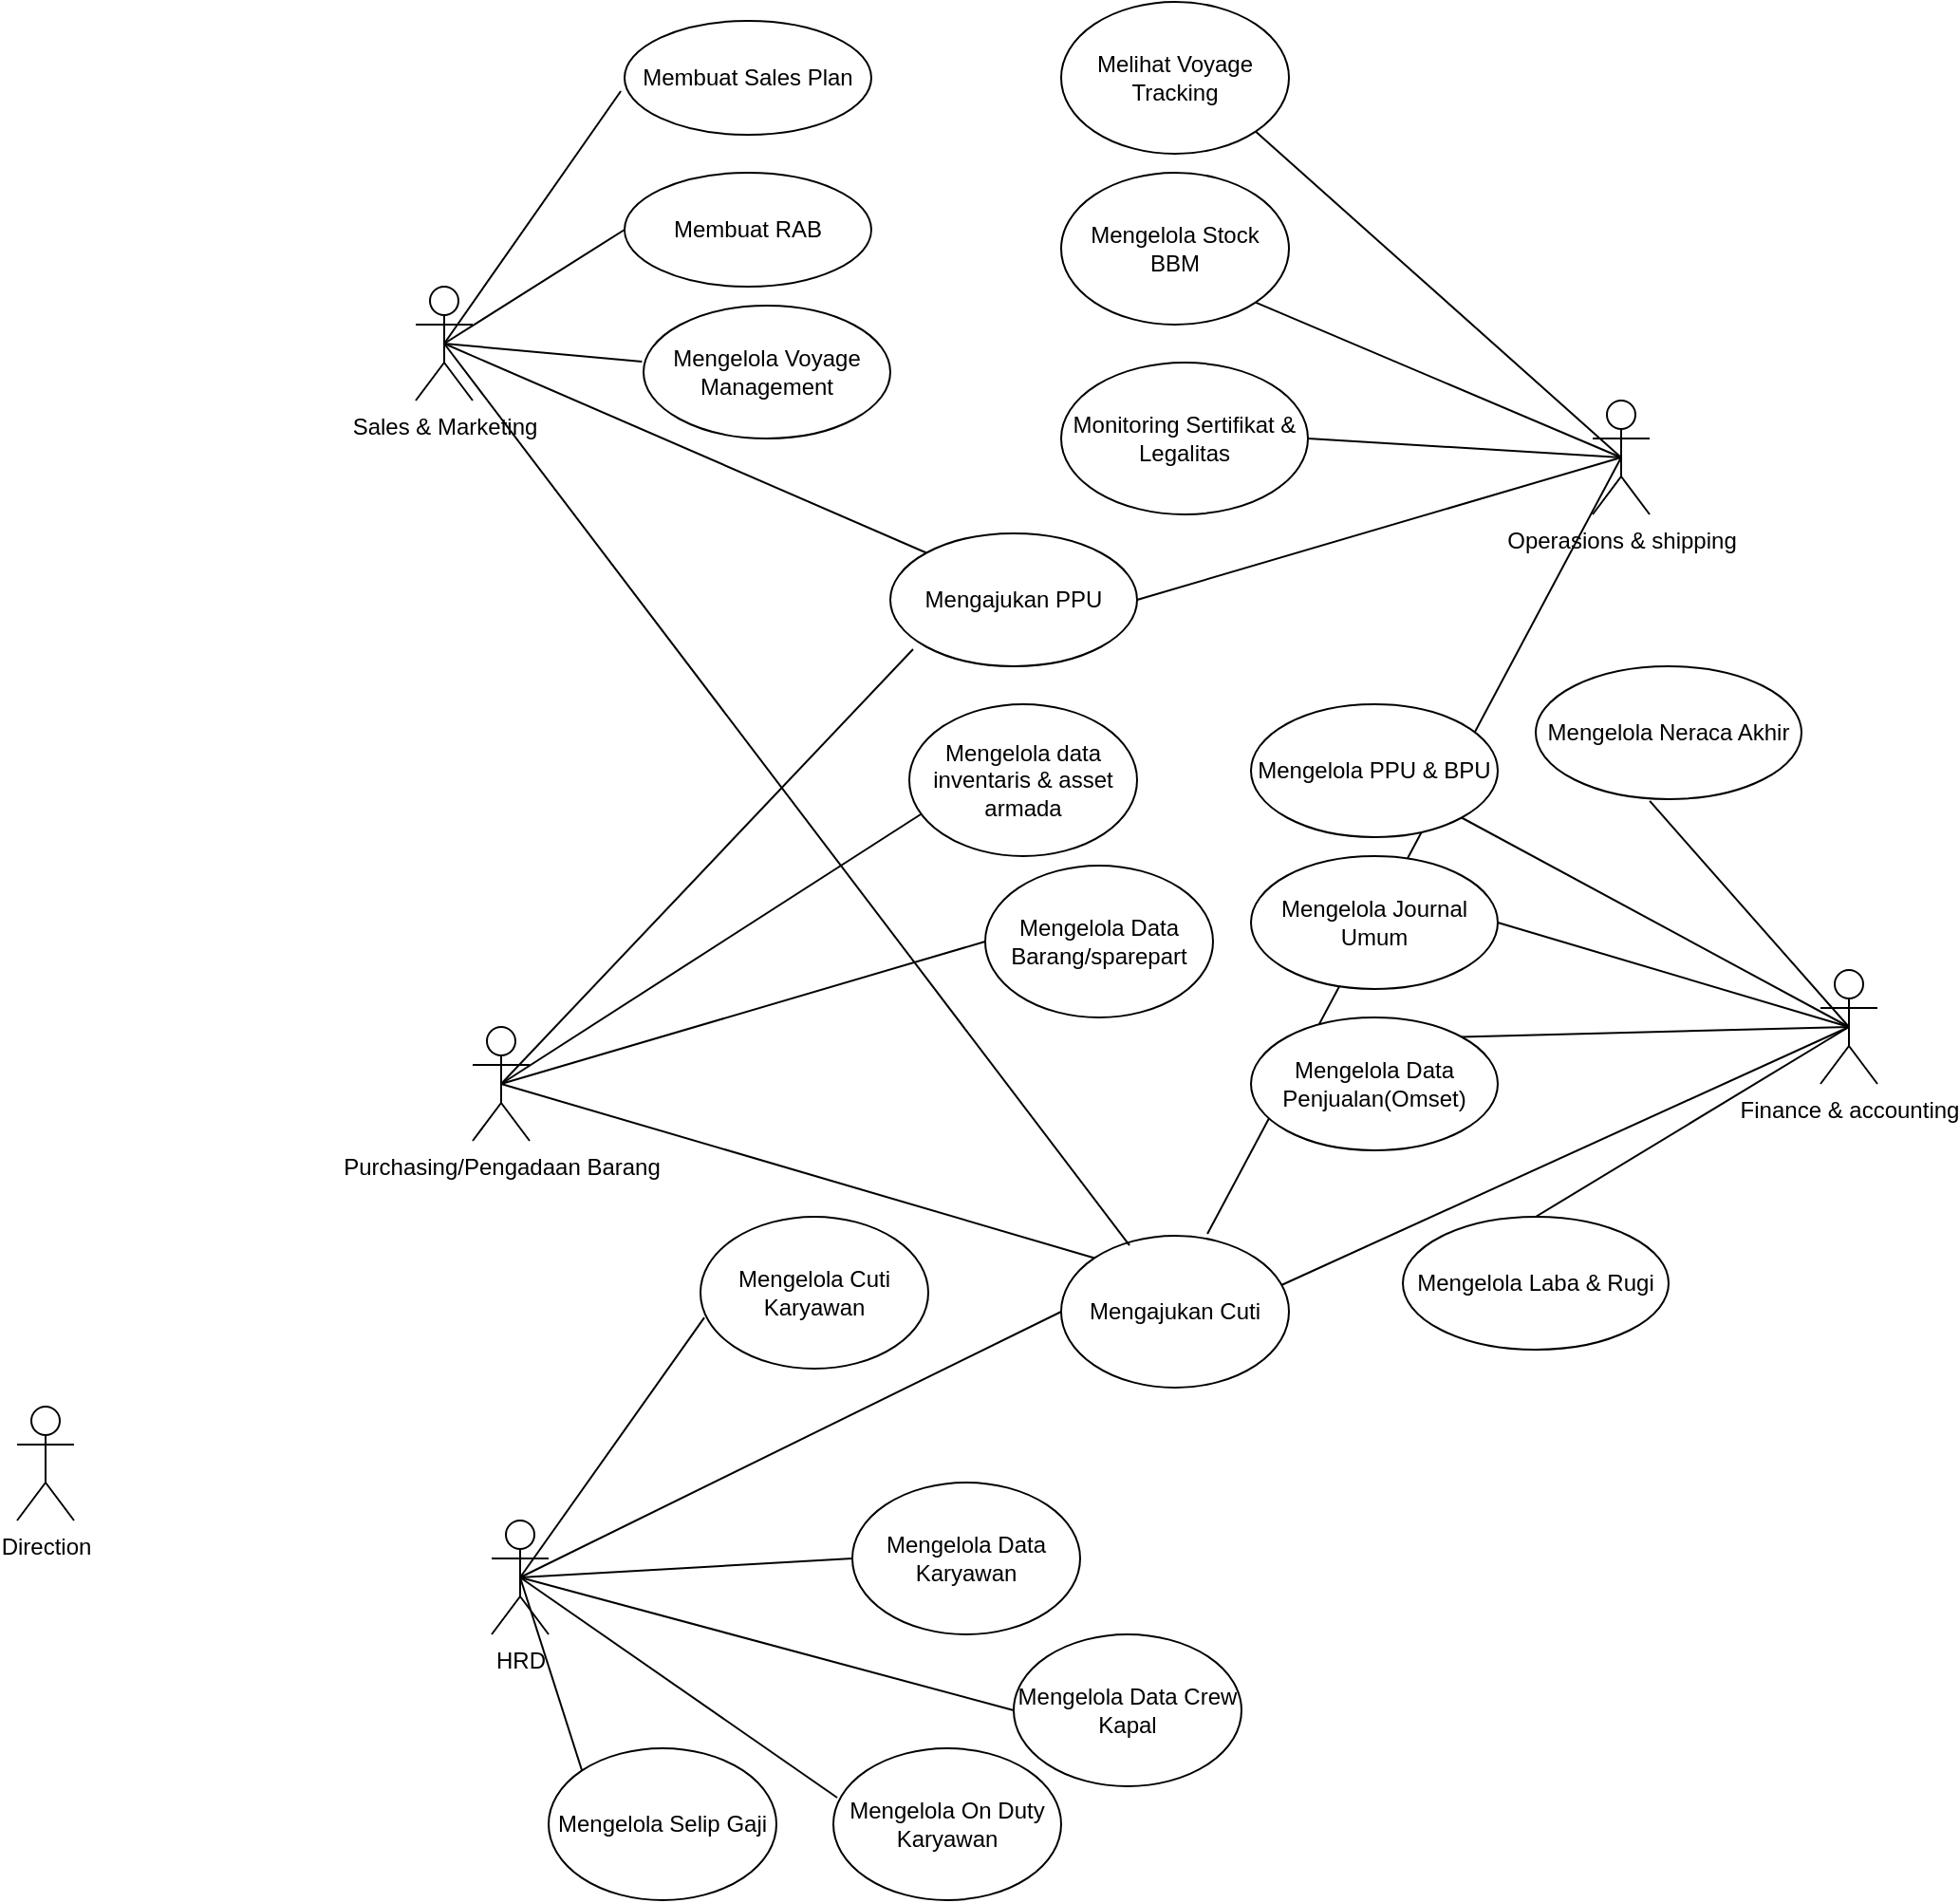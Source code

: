 <mxfile version="22.1.16" type="device" pages="6">
  <diagram name="Use Case" id="RaXwpfkLBxk3F2aK0Tsj">
    <mxGraphModel dx="2284" dy="836" grid="1" gridSize="10" guides="1" tooltips="1" connect="1" arrows="1" fold="1" page="1" pageScale="1" pageWidth="850" pageHeight="1100" math="0" shadow="0">
      <root>
        <mxCell id="0" />
        <mxCell id="1" parent="0" />
        <mxCell id="6wCjyeKj1-In4gF09ccl-49" value="" style="endArrow=none;html=1;rounded=0;entryX=0.5;entryY=0.5;entryDx=0;entryDy=0;entryPerimeter=0;exitX=0.642;exitY=-0.012;exitDx=0;exitDy=0;exitPerimeter=0;" parent="1" source="6wCjyeKj1-In4gF09ccl-44" target="i8chamOW91QfQBXKnljr-2" edge="1">
          <mxGeometry width="50" height="50" relative="1" as="geometry">
            <mxPoint x="390" y="500" as="sourcePoint" />
            <mxPoint x="440" y="450" as="targetPoint" />
          </mxGeometry>
        </mxCell>
        <mxCell id="i8chamOW91QfQBXKnljr-1" value="Sales &amp;amp; Marketing&lt;br&gt;" style="shape=umlActor;verticalLabelPosition=bottom;verticalAlign=top;html=1;outlineConnect=0;" parent="1" vertex="1">
          <mxGeometry x="50" y="210" width="30" height="60" as="geometry" />
        </mxCell>
        <mxCell id="i8chamOW91QfQBXKnljr-3" value="Purchasing/Pengadaan Barang" style="shape=umlActor;verticalLabelPosition=bottom;verticalAlign=top;html=1;outlineConnect=0;" parent="1" vertex="1">
          <mxGeometry x="80" y="600" width="30" height="60" as="geometry" />
        </mxCell>
        <mxCell id="i8chamOW91QfQBXKnljr-4" value="Finance &amp;amp; accounting" style="shape=umlActor;verticalLabelPosition=bottom;verticalAlign=top;html=1;outlineConnect=0;" parent="1" vertex="1">
          <mxGeometry x="790" y="570" width="30" height="60" as="geometry" />
        </mxCell>
        <mxCell id="i8chamOW91QfQBXKnljr-6" value="Membuat RAB" style="ellipse;whiteSpace=wrap;html=1;" parent="1" vertex="1">
          <mxGeometry x="160" y="150" width="130" height="60" as="geometry" />
        </mxCell>
        <mxCell id="i8chamOW91QfQBXKnljr-7" value="Mengelola Voyage Management" style="ellipse;whiteSpace=wrap;html=1;" parent="1" vertex="1">
          <mxGeometry x="170" y="220" width="130" height="70" as="geometry" />
        </mxCell>
        <mxCell id="i8chamOW91QfQBXKnljr-8" value="" style="endArrow=none;html=1;rounded=0;exitX=0.5;exitY=0.5;exitDx=0;exitDy=0;exitPerimeter=0;entryX=0;entryY=0.5;entryDx=0;entryDy=0;" parent="1" source="i8chamOW91QfQBXKnljr-1" target="i8chamOW91QfQBXKnljr-6" edge="1">
          <mxGeometry width="50" height="50" relative="1" as="geometry">
            <mxPoint x="400" y="450" as="sourcePoint" />
            <mxPoint x="450" y="400" as="targetPoint" />
          </mxGeometry>
        </mxCell>
        <mxCell id="i8chamOW91QfQBXKnljr-9" value="" style="endArrow=none;html=1;rounded=0;exitX=0.5;exitY=0.5;exitDx=0;exitDy=0;exitPerimeter=0;entryX=-0.006;entryY=0.422;entryDx=0;entryDy=0;entryPerimeter=0;" parent="1" source="i8chamOW91QfQBXKnljr-1" target="i8chamOW91QfQBXKnljr-7" edge="1">
          <mxGeometry width="50" height="50" relative="1" as="geometry">
            <mxPoint x="340" y="470" as="sourcePoint" />
            <mxPoint x="390" y="420" as="targetPoint" />
          </mxGeometry>
        </mxCell>
        <mxCell id="6wCjyeKj1-In4gF09ccl-2" value="Membuat Sales Plan" style="ellipse;whiteSpace=wrap;html=1;" parent="1" vertex="1">
          <mxGeometry x="160" y="70" width="130" height="60" as="geometry" />
        </mxCell>
        <mxCell id="6wCjyeKj1-In4gF09ccl-3" value="" style="endArrow=none;html=1;rounded=0;exitX=0.5;exitY=0.5;exitDx=0;exitDy=0;exitPerimeter=0;entryX=-0.015;entryY=0.617;entryDx=0;entryDy=0;entryPerimeter=0;" parent="1" source="i8chamOW91QfQBXKnljr-1" target="6wCjyeKj1-In4gF09ccl-2" edge="1">
          <mxGeometry width="50" height="50" relative="1" as="geometry">
            <mxPoint x="390" y="400" as="sourcePoint" />
            <mxPoint x="440" y="350" as="targetPoint" />
          </mxGeometry>
        </mxCell>
        <mxCell id="6wCjyeKj1-In4gF09ccl-4" value="Mengajukan PPU" style="ellipse;whiteSpace=wrap;html=1;" parent="1" vertex="1">
          <mxGeometry x="300" y="340" width="130" height="70" as="geometry" />
        </mxCell>
        <mxCell id="6wCjyeKj1-In4gF09ccl-5" value="" style="endArrow=none;html=1;rounded=0;exitX=0.5;exitY=0.5;exitDx=0;exitDy=0;exitPerimeter=0;entryX=0;entryY=0;entryDx=0;entryDy=0;" parent="1" source="i8chamOW91QfQBXKnljr-1" target="6wCjyeKj1-In4gF09ccl-4" edge="1">
          <mxGeometry width="50" height="50" relative="1" as="geometry">
            <mxPoint x="390" y="400" as="sourcePoint" />
            <mxPoint x="440" y="350" as="targetPoint" />
          </mxGeometry>
        </mxCell>
        <mxCell id="6wCjyeKj1-In4gF09ccl-6" value="Melihat Voyage Tracking" style="ellipse;whiteSpace=wrap;html=1;" parent="1" vertex="1">
          <mxGeometry x="390" y="60" width="120" height="80" as="geometry" />
        </mxCell>
        <mxCell id="6wCjyeKj1-In4gF09ccl-7" value="" style="endArrow=none;html=1;rounded=0;entryX=1;entryY=1;entryDx=0;entryDy=0;exitX=0.5;exitY=0.5;exitDx=0;exitDy=0;exitPerimeter=0;" parent="1" source="i8chamOW91QfQBXKnljr-2" target="6wCjyeKj1-In4gF09ccl-6" edge="1">
          <mxGeometry width="50" height="50" relative="1" as="geometry">
            <mxPoint x="390" y="400" as="sourcePoint" />
            <mxPoint x="440" y="350" as="targetPoint" />
          </mxGeometry>
        </mxCell>
        <mxCell id="6wCjyeKj1-In4gF09ccl-8" value="Mengelola Stock BBM" style="ellipse;whiteSpace=wrap;html=1;" parent="1" vertex="1">
          <mxGeometry x="390" y="150" width="120" height="80" as="geometry" />
        </mxCell>
        <mxCell id="6wCjyeKj1-In4gF09ccl-9" value="" style="endArrow=none;html=1;rounded=0;entryX=0.5;entryY=0.5;entryDx=0;entryDy=0;entryPerimeter=0;exitX=1;exitY=0.5;exitDx=0;exitDy=0;" parent="1" source="6wCjyeKj1-In4gF09ccl-11" target="i8chamOW91QfQBXKnljr-2" edge="1">
          <mxGeometry width="50" height="50" relative="1" as="geometry">
            <mxPoint x="390" y="400" as="sourcePoint" />
            <mxPoint x="440" y="350" as="targetPoint" />
          </mxGeometry>
        </mxCell>
        <mxCell id="6wCjyeKj1-In4gF09ccl-10" value="" style="endArrow=none;html=1;rounded=0;entryX=0.5;entryY=0.5;entryDx=0;entryDy=0;entryPerimeter=0;exitX=1;exitY=1;exitDx=0;exitDy=0;" parent="1" source="6wCjyeKj1-In4gF09ccl-8" target="i8chamOW91QfQBXKnljr-2" edge="1">
          <mxGeometry width="50" height="50" relative="1" as="geometry">
            <mxPoint x="390" y="400" as="sourcePoint" />
            <mxPoint x="440" y="350" as="targetPoint" />
          </mxGeometry>
        </mxCell>
        <mxCell id="6wCjyeKj1-In4gF09ccl-11" value="Monitoring Sertifikat &amp;amp; Legalitas" style="ellipse;whiteSpace=wrap;html=1;" parent="1" vertex="1">
          <mxGeometry x="390" y="250" width="130" height="80" as="geometry" />
        </mxCell>
        <mxCell id="6wCjyeKj1-In4gF09ccl-12" value="" style="endArrow=none;html=1;rounded=0;entryX=0.5;entryY=0.5;entryDx=0;entryDy=0;entryPerimeter=0;exitX=1;exitY=0.5;exitDx=0;exitDy=0;" parent="1" source="6wCjyeKj1-In4gF09ccl-4" target="i8chamOW91QfQBXKnljr-2" edge="1">
          <mxGeometry width="50" height="50" relative="1" as="geometry">
            <mxPoint x="390" y="400" as="sourcePoint" />
            <mxPoint x="440" y="350" as="targetPoint" />
          </mxGeometry>
        </mxCell>
        <mxCell id="6wCjyeKj1-In4gF09ccl-13" value="Mengelola data inventaris &amp;amp; asset armada" style="ellipse;whiteSpace=wrap;html=1;" parent="1" vertex="1">
          <mxGeometry x="310" y="430" width="120" height="80" as="geometry" />
        </mxCell>
        <mxCell id="6wCjyeKj1-In4gF09ccl-14" value="" style="endArrow=none;html=1;rounded=0;exitX=0.5;exitY=0.5;exitDx=0;exitDy=0;exitPerimeter=0;entryX=0.05;entryY=0.725;entryDx=0;entryDy=0;entryPerimeter=0;" parent="1" source="i8chamOW91QfQBXKnljr-3" target="6wCjyeKj1-In4gF09ccl-13" edge="1">
          <mxGeometry width="50" height="50" relative="1" as="geometry">
            <mxPoint x="390" y="400" as="sourcePoint" />
            <mxPoint x="440" y="350" as="targetPoint" />
          </mxGeometry>
        </mxCell>
        <mxCell id="6wCjyeKj1-In4gF09ccl-16" value="" style="endArrow=none;html=1;rounded=0;exitX=0.5;exitY=0.5;exitDx=0;exitDy=0;exitPerimeter=0;" parent="1" source="i8chamOW91QfQBXKnljr-3" edge="1">
          <mxGeometry width="50" height="50" relative="1" as="geometry">
            <mxPoint x="390" y="400" as="sourcePoint" />
            <mxPoint x="312" y="401" as="targetPoint" />
          </mxGeometry>
        </mxCell>
        <mxCell id="6wCjyeKj1-In4gF09ccl-17" value="Mengelola Data Barang/sparepart" style="ellipse;whiteSpace=wrap;html=1;" parent="1" vertex="1">
          <mxGeometry x="350" y="515" width="120" height="80" as="geometry" />
        </mxCell>
        <mxCell id="6wCjyeKj1-In4gF09ccl-18" value="" style="endArrow=none;html=1;rounded=0;exitX=0.5;exitY=0.5;exitDx=0;exitDy=0;exitPerimeter=0;entryX=0;entryY=0.5;entryDx=0;entryDy=0;" parent="1" source="i8chamOW91QfQBXKnljr-3" target="6wCjyeKj1-In4gF09ccl-17" edge="1">
          <mxGeometry width="50" height="50" relative="1" as="geometry">
            <mxPoint x="390" y="400" as="sourcePoint" />
            <mxPoint x="440" y="350" as="targetPoint" />
          </mxGeometry>
        </mxCell>
        <mxCell id="6wCjyeKj1-In4gF09ccl-19" value="Mengelola PPU &amp;amp; BPU" style="ellipse;whiteSpace=wrap;html=1;" parent="1" vertex="1">
          <mxGeometry x="490" y="430" width="130" height="70" as="geometry" />
        </mxCell>
        <mxCell id="6wCjyeKj1-In4gF09ccl-23" value="" style="endArrow=none;html=1;rounded=0;entryX=0.5;entryY=0.5;entryDx=0;entryDy=0;entryPerimeter=0;exitX=1;exitY=1;exitDx=0;exitDy=0;" parent="1" source="6wCjyeKj1-In4gF09ccl-19" target="i8chamOW91QfQBXKnljr-4" edge="1">
          <mxGeometry width="50" height="50" relative="1" as="geometry">
            <mxPoint x="390" y="400" as="sourcePoint" />
            <mxPoint x="440" y="350" as="targetPoint" />
          </mxGeometry>
        </mxCell>
        <mxCell id="6wCjyeKj1-In4gF09ccl-24" value="Mengelola Journal Umum" style="ellipse;whiteSpace=wrap;html=1;" parent="1" vertex="1">
          <mxGeometry x="490" y="510" width="130" height="70" as="geometry" />
        </mxCell>
        <mxCell id="6wCjyeKj1-In4gF09ccl-25" value="" style="endArrow=none;html=1;rounded=0;entryX=0.5;entryY=0.5;entryDx=0;entryDy=0;entryPerimeter=0;exitX=1;exitY=0.5;exitDx=0;exitDy=0;" parent="1" source="6wCjyeKj1-In4gF09ccl-24" target="i8chamOW91QfQBXKnljr-4" edge="1">
          <mxGeometry width="50" height="50" relative="1" as="geometry">
            <mxPoint x="390" y="400" as="sourcePoint" />
            <mxPoint x="440" y="350" as="targetPoint" />
          </mxGeometry>
        </mxCell>
        <mxCell id="6wCjyeKj1-In4gF09ccl-27" value="Mengelola Data Penjualan(Omset)" style="ellipse;whiteSpace=wrap;html=1;" parent="1" vertex="1">
          <mxGeometry x="490" y="595" width="130" height="70" as="geometry" />
        </mxCell>
        <mxCell id="6wCjyeKj1-In4gF09ccl-28" value="" style="endArrow=none;html=1;rounded=0;exitX=1;exitY=0;exitDx=0;exitDy=0;entryX=0.5;entryY=0.5;entryDx=0;entryDy=0;entryPerimeter=0;" parent="1" source="6wCjyeKj1-In4gF09ccl-27" target="i8chamOW91QfQBXKnljr-4" edge="1">
          <mxGeometry width="50" height="50" relative="1" as="geometry">
            <mxPoint x="390" y="400" as="sourcePoint" />
            <mxPoint x="440" y="350" as="targetPoint" />
          </mxGeometry>
        </mxCell>
        <mxCell id="6wCjyeKj1-In4gF09ccl-29" value="Mengelola Laba &amp;amp; Rugi" style="ellipse;whiteSpace=wrap;html=1;" parent="1" vertex="1">
          <mxGeometry x="570" y="700" width="140" height="70" as="geometry" />
        </mxCell>
        <mxCell id="6wCjyeKj1-In4gF09ccl-30" value="" style="endArrow=none;html=1;rounded=0;exitX=0.5;exitY=0;exitDx=0;exitDy=0;entryX=0.5;entryY=0.5;entryDx=0;entryDy=0;entryPerimeter=0;" parent="1" source="6wCjyeKj1-In4gF09ccl-29" target="i8chamOW91QfQBXKnljr-4" edge="1">
          <mxGeometry width="50" height="50" relative="1" as="geometry">
            <mxPoint x="390" y="700" as="sourcePoint" />
            <mxPoint x="760" y="600" as="targetPoint" />
          </mxGeometry>
        </mxCell>
        <mxCell id="6wCjyeKj1-In4gF09ccl-31" value="Mengelola Neraca Akhir" style="ellipse;whiteSpace=wrap;html=1;" parent="1" vertex="1">
          <mxGeometry x="640" y="410" width="140" height="70" as="geometry" />
        </mxCell>
        <mxCell id="6wCjyeKj1-In4gF09ccl-32" value="" style="endArrow=none;html=1;rounded=0;entryX=0.429;entryY=1.014;entryDx=0;entryDy=0;entryPerimeter=0;exitX=0.5;exitY=0.5;exitDx=0;exitDy=0;exitPerimeter=0;" parent="1" source="i8chamOW91QfQBXKnljr-4" target="6wCjyeKj1-In4gF09ccl-31" edge="1">
          <mxGeometry width="50" height="50" relative="1" as="geometry">
            <mxPoint x="390" y="700" as="sourcePoint" />
            <mxPoint x="440" y="650" as="targetPoint" />
          </mxGeometry>
        </mxCell>
        <mxCell id="6wCjyeKj1-In4gF09ccl-33" value="HRD" style="shape=umlActor;verticalLabelPosition=bottom;verticalAlign=top;html=1;outlineConnect=0;" parent="1" vertex="1">
          <mxGeometry x="90" y="860" width="30" height="60" as="geometry" />
        </mxCell>
        <mxCell id="6wCjyeKj1-In4gF09ccl-34" value="Mengelola Data Karyawan" style="ellipse;whiteSpace=wrap;html=1;" parent="1" vertex="1">
          <mxGeometry x="280" y="840" width="120" height="80" as="geometry" />
        </mxCell>
        <mxCell id="6wCjyeKj1-In4gF09ccl-35" value="" style="endArrow=none;html=1;rounded=0;exitX=0.5;exitY=0.5;exitDx=0;exitDy=0;exitPerimeter=0;entryX=0;entryY=0.5;entryDx=0;entryDy=0;" parent="1" source="6wCjyeKj1-In4gF09ccl-33" target="6wCjyeKj1-In4gF09ccl-34" edge="1">
          <mxGeometry width="50" height="50" relative="1" as="geometry">
            <mxPoint x="390" y="1000" as="sourcePoint" />
            <mxPoint x="440" y="950" as="targetPoint" />
          </mxGeometry>
        </mxCell>
        <mxCell id="6wCjyeKj1-In4gF09ccl-36" value="Mengelola Data Crew Kapal" style="ellipse;whiteSpace=wrap;html=1;" parent="1" vertex="1">
          <mxGeometry x="365" y="920" width="120" height="80" as="geometry" />
        </mxCell>
        <mxCell id="6wCjyeKj1-In4gF09ccl-37" value="" style="endArrow=none;html=1;rounded=0;exitX=0.5;exitY=0.5;exitDx=0;exitDy=0;exitPerimeter=0;entryX=0;entryY=0.5;entryDx=0;entryDy=0;" parent="1" source="6wCjyeKj1-In4gF09ccl-33" target="6wCjyeKj1-In4gF09ccl-36" edge="1">
          <mxGeometry width="50" height="50" relative="1" as="geometry">
            <mxPoint x="390" y="1000" as="sourcePoint" />
            <mxPoint x="440" y="950" as="targetPoint" />
          </mxGeometry>
        </mxCell>
        <mxCell id="6wCjyeKj1-In4gF09ccl-38" value="Mengelola On Duty Karyawan" style="ellipse;whiteSpace=wrap;html=1;" parent="1" vertex="1">
          <mxGeometry x="270" y="980" width="120" height="80" as="geometry" />
        </mxCell>
        <mxCell id="6wCjyeKj1-In4gF09ccl-39" value="Mengelola Selip Gaji" style="ellipse;whiteSpace=wrap;html=1;" parent="1" vertex="1">
          <mxGeometry x="120" y="980" width="120" height="80" as="geometry" />
        </mxCell>
        <mxCell id="6wCjyeKj1-In4gF09ccl-40" value="Mengelola Cuti Karyawan" style="ellipse;whiteSpace=wrap;html=1;" parent="1" vertex="1">
          <mxGeometry x="200" y="700" width="120" height="80" as="geometry" />
        </mxCell>
        <mxCell id="6wCjyeKj1-In4gF09ccl-41" value="" style="endArrow=none;html=1;rounded=0;exitX=0.5;exitY=0.5;exitDx=0;exitDy=0;exitPerimeter=0;entryX=0.017;entryY=0.325;entryDx=0;entryDy=0;entryPerimeter=0;" parent="1" source="6wCjyeKj1-In4gF09ccl-33" target="6wCjyeKj1-In4gF09ccl-38" edge="1">
          <mxGeometry width="50" height="50" relative="1" as="geometry">
            <mxPoint x="390" y="1000" as="sourcePoint" />
            <mxPoint x="440" y="950" as="targetPoint" />
          </mxGeometry>
        </mxCell>
        <mxCell id="6wCjyeKj1-In4gF09ccl-42" value="" style="endArrow=none;html=1;rounded=0;exitX=0.5;exitY=0.5;exitDx=0;exitDy=0;exitPerimeter=0;entryX=0;entryY=0;entryDx=0;entryDy=0;" parent="1" source="6wCjyeKj1-In4gF09ccl-33" target="6wCjyeKj1-In4gF09ccl-39" edge="1">
          <mxGeometry width="50" height="50" relative="1" as="geometry">
            <mxPoint x="390" y="1000" as="sourcePoint" />
            <mxPoint x="440" y="950" as="targetPoint" />
          </mxGeometry>
        </mxCell>
        <mxCell id="6wCjyeKj1-In4gF09ccl-43" value="" style="endArrow=none;html=1;rounded=0;exitX=0.5;exitY=0.5;exitDx=0;exitDy=0;exitPerimeter=0;entryX=0.017;entryY=0.663;entryDx=0;entryDy=0;entryPerimeter=0;" parent="1" source="6wCjyeKj1-In4gF09ccl-33" target="6wCjyeKj1-In4gF09ccl-40" edge="1">
          <mxGeometry width="50" height="50" relative="1" as="geometry">
            <mxPoint x="390" y="900" as="sourcePoint" />
            <mxPoint x="440" y="850" as="targetPoint" />
          </mxGeometry>
        </mxCell>
        <mxCell id="6wCjyeKj1-In4gF09ccl-44" value="Mengajukan Cuti" style="ellipse;whiteSpace=wrap;html=1;" parent="1" vertex="1">
          <mxGeometry x="390" y="710" width="120" height="80" as="geometry" />
        </mxCell>
        <mxCell id="6wCjyeKj1-In4gF09ccl-45" value="" style="endArrow=none;html=1;rounded=0;exitX=0.5;exitY=0.5;exitDx=0;exitDy=0;exitPerimeter=0;entryX=0;entryY=0.5;entryDx=0;entryDy=0;" parent="1" source="6wCjyeKj1-In4gF09ccl-33" target="6wCjyeKj1-In4gF09ccl-44" edge="1">
          <mxGeometry width="50" height="50" relative="1" as="geometry">
            <mxPoint x="390" y="900" as="sourcePoint" />
            <mxPoint x="440" y="850" as="targetPoint" />
          </mxGeometry>
        </mxCell>
        <mxCell id="6wCjyeKj1-In4gF09ccl-46" value="" style="endArrow=none;html=1;rounded=0;entryX=0.5;entryY=0.5;entryDx=0;entryDy=0;entryPerimeter=0;exitX=0;exitY=0;exitDx=0;exitDy=0;" parent="1" source="6wCjyeKj1-In4gF09ccl-44" target="i8chamOW91QfQBXKnljr-3" edge="1">
          <mxGeometry width="50" height="50" relative="1" as="geometry">
            <mxPoint x="390" y="900" as="sourcePoint" />
            <mxPoint x="440" y="850" as="targetPoint" />
          </mxGeometry>
        </mxCell>
        <mxCell id="6wCjyeKj1-In4gF09ccl-47" value="" style="endArrow=none;html=1;rounded=0;entryX=0.5;entryY=0.5;entryDx=0;entryDy=0;entryPerimeter=0;exitX=0.967;exitY=0.325;exitDx=0;exitDy=0;exitPerimeter=0;" parent="1" source="6wCjyeKj1-In4gF09ccl-44" target="i8chamOW91QfQBXKnljr-4" edge="1">
          <mxGeometry width="50" height="50" relative="1" as="geometry">
            <mxPoint x="390" y="900" as="sourcePoint" />
            <mxPoint x="440" y="850" as="targetPoint" />
          </mxGeometry>
        </mxCell>
        <mxCell id="6wCjyeKj1-In4gF09ccl-48" value="" style="endArrow=none;html=1;rounded=0;exitX=0.5;exitY=0.5;exitDx=0;exitDy=0;exitPerimeter=0;entryX=0.3;entryY=0.063;entryDx=0;entryDy=0;entryPerimeter=0;" parent="1" source="i8chamOW91QfQBXKnljr-1" target="6wCjyeKj1-In4gF09ccl-44" edge="1">
          <mxGeometry width="50" height="50" relative="1" as="geometry">
            <mxPoint x="390" y="500" as="sourcePoint" />
            <mxPoint x="440" y="450" as="targetPoint" />
          </mxGeometry>
        </mxCell>
        <mxCell id="6wCjyeKj1-In4gF09ccl-51" value="Direction" style="shape=umlActor;verticalLabelPosition=bottom;verticalAlign=top;html=1;outlineConnect=0;" parent="1" vertex="1">
          <mxGeometry x="-160" y="800" width="30" height="60" as="geometry" />
        </mxCell>
        <mxCell id="i8chamOW91QfQBXKnljr-2" value="Operasions &amp;amp; shipping" style="shape=umlActor;verticalLabelPosition=bottom;verticalAlign=top;html=1;outlineConnect=0;" parent="1" vertex="1">
          <mxGeometry x="670" y="270" width="30" height="60" as="geometry" />
        </mxCell>
      </root>
    </mxGraphModel>
  </diagram>
  <diagram id="ovraQi8OdkcrXIhQLgmk" name="ERD">
    <mxGraphModel dx="2284" dy="1936" grid="1" gridSize="10" guides="1" tooltips="1" connect="1" arrows="1" fold="1" page="1" pageScale="1" pageWidth="850" pageHeight="1100" math="0" shadow="0">
      <root>
        <mxCell id="0" />
        <mxCell id="1" parent="0" />
        <mxCell id="VKagp04GUbqVUHjnkHH--30" value="" style="endArrow=none;html=1;rounded=0;exitX=0;exitY=0;exitDx=0;exitDy=0;entryX=0.706;entryY=1.009;entryDx=0;entryDy=0;entryPerimeter=0;" parent="1" source="VKagp04GUbqVUHjnkHH--24" target="oipDoKAd7o-tKoLBl1L9-2" edge="1">
          <mxGeometry width="50" height="50" relative="1" as="geometry">
            <mxPoint x="990" y="610" as="sourcePoint" />
            <mxPoint x="1040" y="560" as="targetPoint" />
          </mxGeometry>
        </mxCell>
        <mxCell id="VKagp04GUbqVUHjnkHH--29" value="" style="endArrow=none;html=1;rounded=0;exitX=0.295;exitY=0.01;exitDx=0;exitDy=0;exitPerimeter=0;entryX=0.703;entryY=0.995;entryDx=0;entryDy=0;entryPerimeter=0;" parent="1" source="VKagp04GUbqVUHjnkHH--23" target="oipDoKAd7o-tKoLBl1L9-2" edge="1">
          <mxGeometry width="50" height="50" relative="1" as="geometry">
            <mxPoint x="990" y="610" as="sourcePoint" />
            <mxPoint x="1040" y="560" as="targetPoint" />
          </mxGeometry>
        </mxCell>
        <mxCell id="VKagp04GUbqVUHjnkHH--28" value="" style="endArrow=none;html=1;rounded=0;exitX=0.5;exitY=0;exitDx=0;exitDy=0;entryX=0.75;entryY=1;entryDx=0;entryDy=0;" parent="1" source="VKagp04GUbqVUHjnkHH--22" target="oipDoKAd7o-tKoLBl1L9-2" edge="1">
          <mxGeometry width="50" height="50" relative="1" as="geometry">
            <mxPoint x="990" y="610" as="sourcePoint" />
            <mxPoint x="1040" y="560" as="targetPoint" />
          </mxGeometry>
        </mxCell>
        <mxCell id="VKagp04GUbqVUHjnkHH--27" value="" style="endArrow=none;html=1;rounded=0;exitX=0.66;exitY=1.13;exitDx=0;exitDy=0;exitPerimeter=0;entryX=0.75;entryY=1;entryDx=0;entryDy=0;" parent="1" source="VKagp04GUbqVUHjnkHH--20" target="oipDoKAd7o-tKoLBl1L9-2" edge="1">
          <mxGeometry width="50" height="50" relative="1" as="geometry">
            <mxPoint x="990" y="610" as="sourcePoint" />
            <mxPoint x="1040" y="560" as="targetPoint" />
          </mxGeometry>
        </mxCell>
        <mxCell id="VKagp04GUbqVUHjnkHH--18" value="" style="endArrow=none;html=1;rounded=0;exitX=0.039;exitY=0.38;exitDx=0;exitDy=0;exitPerimeter=0;entryX=0.797;entryY=1;entryDx=0;entryDy=0;entryPerimeter=0;" parent="1" source="VKagp04GUbqVUHjnkHH--11" target="oipDoKAd7o-tKoLBl1L9-2" edge="1">
          <mxGeometry width="50" height="50" relative="1" as="geometry">
            <mxPoint x="1130" y="610" as="sourcePoint" />
            <mxPoint x="1180" y="560" as="targetPoint" />
          </mxGeometry>
        </mxCell>
        <mxCell id="VKagp04GUbqVUHjnkHH--17" value="" style="endArrow=none;html=1;rounded=0;exitX=0;exitY=0;exitDx=0;exitDy=0;entryX=0.797;entryY=0.986;entryDx=0;entryDy=0;entryPerimeter=0;" parent="1" source="VKagp04GUbqVUHjnkHH--12" target="oipDoKAd7o-tKoLBl1L9-2" edge="1">
          <mxGeometry width="50" height="50" relative="1" as="geometry">
            <mxPoint x="1130" y="610" as="sourcePoint" />
            <mxPoint x="1180" y="560" as="targetPoint" />
          </mxGeometry>
        </mxCell>
        <mxCell id="VKagp04GUbqVUHjnkHH--16" value="" style="endArrow=none;html=1;rounded=0;exitX=0.365;exitY=0.14;exitDx=0;exitDy=0;exitPerimeter=0;entryX=0.851;entryY=1.005;entryDx=0;entryDy=0;entryPerimeter=0;" parent="1" source="VKagp04GUbqVUHjnkHH--10" target="oipDoKAd7o-tKoLBl1L9-2" edge="1">
          <mxGeometry width="50" height="50" relative="1" as="geometry">
            <mxPoint x="1130" y="610" as="sourcePoint" />
            <mxPoint x="1180" y="560" as="targetPoint" />
          </mxGeometry>
        </mxCell>
        <mxCell id="VKagp04GUbqVUHjnkHH--15" value="" style="endArrow=none;html=1;rounded=0;exitX=0.424;exitY=0.09;exitDx=0;exitDy=0;entryX=0.877;entryY=1;entryDx=0;entryDy=0;entryPerimeter=0;exitPerimeter=0;" parent="1" source="VKagp04GUbqVUHjnkHH--9" target="oipDoKAd7o-tKoLBl1L9-2" edge="1">
          <mxGeometry width="50" height="50" relative="1" as="geometry">
            <mxPoint x="1130" y="610" as="sourcePoint" />
            <mxPoint x="1180" y="560" as="targetPoint" />
          </mxGeometry>
        </mxCell>
        <mxCell id="VKagp04GUbqVUHjnkHH--14" value="" style="endArrow=none;html=1;rounded=0;exitX=0.5;exitY=0;exitDx=0;exitDy=0;entryX=0.871;entryY=0.976;entryDx=0;entryDy=0;entryPerimeter=0;" parent="1" source="VKagp04GUbqVUHjnkHH--8" target="oipDoKAd7o-tKoLBl1L9-2" edge="1">
          <mxGeometry width="50" height="50" relative="1" as="geometry">
            <mxPoint x="1130" y="610" as="sourcePoint" />
            <mxPoint x="1180" y="560" as="targetPoint" />
          </mxGeometry>
        </mxCell>
        <mxCell id="VKagp04GUbqVUHjnkHH--6" value="" style="endArrow=none;html=1;rounded=0;exitX=0;exitY=0;exitDx=0;exitDy=0;entryX=0.911;entryY=0.995;entryDx=0;entryDy=0;entryPerimeter=0;" parent="1" source="y-nKERetWXA7_SFC8npr-128" target="oipDoKAd7o-tKoLBl1L9-2" edge="1">
          <mxGeometry width="50" height="50" relative="1" as="geometry">
            <mxPoint x="1130" y="650" as="sourcePoint" />
            <mxPoint x="1180" y="600" as="targetPoint" />
          </mxGeometry>
        </mxCell>
        <mxCell id="VKagp04GUbqVUHjnkHH--5" value="" style="endArrow=none;html=1;rounded=0;exitX=0;exitY=0;exitDx=0;exitDy=0;entryX=0.863;entryY=0.991;entryDx=0;entryDy=0;entryPerimeter=0;" parent="1" source="y-nKERetWXA7_SFC8npr-127" target="oipDoKAd7o-tKoLBl1L9-2" edge="1">
          <mxGeometry width="50" height="50" relative="1" as="geometry">
            <mxPoint x="1130" y="570" as="sourcePoint" />
            <mxPoint x="1180" y="520" as="targetPoint" />
          </mxGeometry>
        </mxCell>
        <mxCell id="VKagp04GUbqVUHjnkHH--4" value="" style="endArrow=none;html=1;rounded=0;exitX=0.285;exitY=0.1;exitDx=0;exitDy=0;exitPerimeter=0;entryX=0.903;entryY=0.976;entryDx=0;entryDy=0;entryPerimeter=0;" parent="1" source="y-nKERetWXA7_SFC8npr-126" target="oipDoKAd7o-tKoLBl1L9-2" edge="1">
          <mxGeometry width="50" height="50" relative="1" as="geometry">
            <mxPoint x="970" y="570" as="sourcePoint" />
            <mxPoint x="1020" y="520" as="targetPoint" />
          </mxGeometry>
        </mxCell>
        <mxCell id="VKagp04GUbqVUHjnkHH--3" value="" style="endArrow=none;html=1;rounded=0;exitX=0.5;exitY=0;exitDx=0;exitDy=0;entryX=0.96;entryY=1.005;entryDx=0;entryDy=0;entryPerimeter=0;" parent="1" source="y-nKERetWXA7_SFC8npr-125" target="oipDoKAd7o-tKoLBl1L9-2" edge="1">
          <mxGeometry width="50" height="50" relative="1" as="geometry">
            <mxPoint x="970" y="530" as="sourcePoint" />
            <mxPoint x="1020" y="480" as="targetPoint" />
          </mxGeometry>
        </mxCell>
        <mxCell id="y-nKERetWXA7_SFC8npr-119" value="" style="endArrow=none;html=1;rounded=0;entryX=0.953;entryY=0.995;entryDx=0;entryDy=0;entryPerimeter=0;" parent="1" source="y-nKERetWXA7_SFC8npr-118" target="oipDoKAd7o-tKoLBl1L9-2" edge="1">
          <mxGeometry width="50" height="50" relative="1" as="geometry">
            <mxPoint x="980" y="490" as="sourcePoint" />
            <mxPoint x="1030" y="440" as="targetPoint" />
          </mxGeometry>
        </mxCell>
        <mxCell id="y-nKERetWXA7_SFC8npr-30" value="" style="endArrow=none;html=1;rounded=0;entryX=0;entryY=1;entryDx=0;entryDy=0;" parent="1" source="oipDoKAd7o-tKoLBl1L9-2" target="y-nKERetWXA7_SFC8npr-29" edge="1">
          <mxGeometry width="50" height="50" relative="1" as="geometry">
            <mxPoint x="1030" y="410" as="sourcePoint" />
            <mxPoint x="1080" y="360" as="targetPoint" />
          </mxGeometry>
        </mxCell>
        <mxCell id="y-nKERetWXA7_SFC8npr-29" value="idsat_qty" style="ellipse;whiteSpace=wrap;html=1;" parent="1" vertex="1">
          <mxGeometry x="1150.01" y="285" width="64.37" height="25" as="geometry" />
        </mxCell>
        <mxCell id="TFSdn_U-YB55Nndg0Q33-27" value="" style="endArrow=none;html=1;rounded=0;exitX=0;exitY=0;exitDx=0;exitDy=0;entryX=0.75;entryY=1;entryDx=0;entryDy=0;" parent="1" source="TFSdn_U-YB55Nndg0Q33-11" target="TFSdn_U-YB55Nndg0Q33-1" edge="1">
          <mxGeometry width="50" height="50" relative="1" as="geometry">
            <mxPoint x="507.5" y="1427.5" as="sourcePoint" />
            <mxPoint x="557.5" y="1377.5" as="targetPoint" />
          </mxGeometry>
        </mxCell>
        <mxCell id="oipDoKAd7o-tKoLBl1L9-1" value="Sales_Plan" style="rounded=0;whiteSpace=wrap;html=1;" parent="1" vertex="1">
          <mxGeometry x="150" y="330" width="90" height="40" as="geometry" />
        </mxCell>
        <mxCell id="oipDoKAd7o-tKoLBl1L9-2" value="RAB" style="rounded=0;whiteSpace=wrap;html=1;" parent="1" vertex="1">
          <mxGeometry x="795" y="360" width="140" height="85" as="geometry" />
        </mxCell>
        <mxCell id="oyez0_WEqTlb9zxujU8I-1" value="Vessel" style="rounded=0;whiteSpace=wrap;html=1;" parent="1" vertex="1">
          <mxGeometry x="225" y="520" width="90" height="40" as="geometry" />
        </mxCell>
        <mxCell id="oyez0_WEqTlb9zxujU8I-2" value="id_vessel" style="ellipse;whiteSpace=wrap;html=1;" parent="1" vertex="1">
          <mxGeometry x="155" y="600" width="70" height="40" as="geometry" />
        </mxCell>
        <mxCell id="oyez0_WEqTlb9zxujU8I-3" value="nama_vessel" style="ellipse;whiteSpace=wrap;html=1;" parent="1" vertex="1">
          <mxGeometry x="285" y="600" width="80" height="40" as="geometry" />
        </mxCell>
        <mxCell id="oyez0_WEqTlb9zxujU8I-4" value="" style="endArrow=none;html=1;rounded=0;exitX=0.629;exitY=-0.025;exitDx=0;exitDy=0;exitPerimeter=0;entryX=0.25;entryY=1;entryDx=0;entryDy=0;" parent="1" source="oyez0_WEqTlb9zxujU8I-2" target="oyez0_WEqTlb9zxujU8I-1" edge="1">
          <mxGeometry width="50" height="50" relative="1" as="geometry">
            <mxPoint x="265" y="550" as="sourcePoint" />
            <mxPoint x="315" y="500" as="targetPoint" />
          </mxGeometry>
        </mxCell>
        <mxCell id="oyez0_WEqTlb9zxujU8I-5" value="" style="endArrow=none;html=1;rounded=0;exitX=0.388;exitY=-0.025;exitDx=0;exitDy=0;exitPerimeter=0;entryX=0.5;entryY=1;entryDx=0;entryDy=0;" parent="1" source="oyez0_WEqTlb9zxujU8I-3" target="oyez0_WEqTlb9zxujU8I-1" edge="1">
          <mxGeometry width="50" height="50" relative="1" as="geometry">
            <mxPoint x="265" y="550" as="sourcePoint" />
            <mxPoint x="315" y="500" as="targetPoint" />
          </mxGeometry>
        </mxCell>
        <mxCell id="oyez0_WEqTlb9zxujU8I-6" value="&lt;u&gt;id_sales&lt;/u&gt;" style="ellipse;whiteSpace=wrap;html=1;" parent="1" vertex="1">
          <mxGeometry x="30" y="385" width="55" height="25" as="geometry" />
        </mxCell>
        <mxCell id="oyez0_WEqTlb9zxujU8I-7" value="" style="endArrow=none;html=1;rounded=0;exitX=1;exitY=0;exitDx=0;exitDy=0;entryX=0;entryY=0.75;entryDx=0;entryDy=0;" parent="1" source="oyez0_WEqTlb9zxujU8I-6" target="oipDoKAd7o-tKoLBl1L9-1" edge="1">
          <mxGeometry width="50" height="50" relative="1" as="geometry">
            <mxPoint x="330" y="350" as="sourcePoint" />
            <mxPoint x="380" y="300" as="targetPoint" />
          </mxGeometry>
        </mxCell>
        <mxCell id="oyez0_WEqTlb9zxujU8I-9" value="memiliki" style="rhombus;whiteSpace=wrap;html=1;" parent="1" vertex="1">
          <mxGeometry x="180" y="420" width="75" height="60" as="geometry" />
        </mxCell>
        <mxCell id="oyez0_WEqTlb9zxujU8I-13" value="qty_sales" style="ellipse;whiteSpace=wrap;html=1;" parent="1" vertex="1">
          <mxGeometry x="85" y="240" width="70" height="40" as="geometry" />
        </mxCell>
        <mxCell id="oyez0_WEqTlb9zxujU8I-14" value="" style="endArrow=none;html=1;rounded=0;exitX=0.302;exitY=0.015;exitDx=0;exitDy=0;entryX=0.719;entryY=0.937;entryDx=0;entryDy=0;entryPerimeter=0;exitPerimeter=0;" parent="1" source="oipDoKAd7o-tKoLBl1L9-1" target="oyez0_WEqTlb9zxujU8I-13" edge="1">
          <mxGeometry width="50" height="50" relative="1" as="geometry">
            <mxPoint x="320" y="430" as="sourcePoint" />
            <mxPoint x="370" y="380" as="targetPoint" />
          </mxGeometry>
        </mxCell>
        <mxCell id="oyez0_WEqTlb9zxujU8I-16" value="Satuan" style="rounded=0;whiteSpace=wrap;html=1;" parent="1" vertex="1">
          <mxGeometry x="60" y="500" width="60" height="30" as="geometry" />
        </mxCell>
        <mxCell id="oyez0_WEqTlb9zxujU8I-18" value="loading_port" style="ellipse;whiteSpace=wrap;html=1;" parent="1" vertex="1">
          <mxGeometry x="200" y="230" width="80" height="40" as="geometry" />
        </mxCell>
        <mxCell id="oyez0_WEqTlb9zxujU8I-19" value="" style="endArrow=none;html=1;rounded=0;entryX=0.297;entryY=0.971;entryDx=0;entryDy=0;exitX=0.75;exitY=0;exitDx=0;exitDy=0;entryPerimeter=0;" parent="1" source="oipDoKAd7o-tKoLBl1L9-1" target="oyez0_WEqTlb9zxujU8I-18" edge="1">
          <mxGeometry width="50" height="50" relative="1" as="geometry">
            <mxPoint x="320" y="430" as="sourcePoint" />
            <mxPoint x="370" y="380" as="targetPoint" />
          </mxGeometry>
        </mxCell>
        <mxCell id="oyez0_WEqTlb9zxujU8I-20" value="discharge_port" style="ellipse;whiteSpace=wrap;html=1;" parent="1" vertex="1">
          <mxGeometry x="285" y="230" width="85" height="40" as="geometry" />
        </mxCell>
        <mxCell id="oyez0_WEqTlb9zxujU8I-21" value="" style="endArrow=none;html=1;rounded=0;entryX=0;entryY=1;entryDx=0;entryDy=0;exitX=0.877;exitY=-0.02;exitDx=0;exitDy=0;exitPerimeter=0;" parent="1" source="oipDoKAd7o-tKoLBl1L9-1" target="oyez0_WEqTlb9zxujU8I-20" edge="1">
          <mxGeometry width="50" height="50" relative="1" as="geometry">
            <mxPoint x="320" y="430" as="sourcePoint" />
            <mxPoint x="370" y="380" as="targetPoint" />
          </mxGeometry>
        </mxCell>
        <mxCell id="oyez0_WEqTlb9zxujU8I-22" value="sales_nominal" style="ellipse;whiteSpace=wrap;html=1;" parent="1" vertex="1">
          <mxGeometry x="280" y="275" width="85" height="40" as="geometry" />
        </mxCell>
        <mxCell id="oyez0_WEqTlb9zxujU8I-24" value="" style="endArrow=none;html=1;rounded=0;entryX=0;entryY=0.5;entryDx=0;entryDy=0;exitX=0.992;exitY=0.135;exitDx=0;exitDy=0;exitPerimeter=0;" parent="1" source="oipDoKAd7o-tKoLBl1L9-1" target="oyez0_WEqTlb9zxujU8I-22" edge="1">
          <mxGeometry width="50" height="50" relative="1" as="geometry">
            <mxPoint x="320" y="430" as="sourcePoint" />
            <mxPoint x="370" y="380" as="targetPoint" />
          </mxGeometry>
        </mxCell>
        <mxCell id="oyez0_WEqTlb9zxujU8I-25" value="start" style="ellipse;whiteSpace=wrap;html=1;" parent="1" vertex="1">
          <mxGeometry x="330" y="315" width="60" height="30" as="geometry" />
        </mxCell>
        <mxCell id="oyez0_WEqTlb9zxujU8I-26" value="finished" style="ellipse;whiteSpace=wrap;html=1;" parent="1" vertex="1">
          <mxGeometry x="310" y="370" width="60" height="30" as="geometry" />
        </mxCell>
        <mxCell id="oyez0_WEqTlb9zxujU8I-27" value="" style="endArrow=none;html=1;rounded=0;exitX=1;exitY=0.25;exitDx=0;exitDy=0;entryX=0;entryY=0.5;entryDx=0;entryDy=0;" parent="1" source="oipDoKAd7o-tKoLBl1L9-1" target="oyez0_WEqTlb9zxujU8I-25" edge="1">
          <mxGeometry width="50" height="50" relative="1" as="geometry">
            <mxPoint x="320" y="430" as="sourcePoint" />
            <mxPoint x="370" y="380" as="targetPoint" />
          </mxGeometry>
        </mxCell>
        <mxCell id="oyez0_WEqTlb9zxujU8I-28" value="" style="endArrow=none;html=1;rounded=0;entryX=0;entryY=0.5;entryDx=0;entryDy=0;exitX=1;exitY=0.5;exitDx=0;exitDy=0;" parent="1" source="oipDoKAd7o-tKoLBl1L9-1" target="oyez0_WEqTlb9zxujU8I-26" edge="1">
          <mxGeometry width="50" height="50" relative="1" as="geometry">
            <mxPoint x="320" y="430" as="sourcePoint" />
            <mxPoint x="370" y="380" as="targetPoint" />
          </mxGeometry>
        </mxCell>
        <mxCell id="oyez0_WEqTlb9zxujU8I-29" value="dept" style="rounded=0;whiteSpace=wrap;html=1;" parent="1" vertex="1">
          <mxGeometry x="350" y="480" width="60" height="30" as="geometry" />
        </mxCell>
        <mxCell id="oyez0_WEqTlb9zxujU8I-30" value="id_dept" style="ellipse;whiteSpace=wrap;html=1;" parent="1" vertex="1">
          <mxGeometry x="440" y="470" width="50" height="30" as="geometry" />
        </mxCell>
        <mxCell id="oyez0_WEqTlb9zxujU8I-31" value="" style="endArrow=none;html=1;rounded=0;entryX=0;entryY=0.333;entryDx=0;entryDy=0;entryPerimeter=0;exitX=1;exitY=0.5;exitDx=0;exitDy=0;" parent="1" source="oyez0_WEqTlb9zxujU8I-29" target="oyez0_WEqTlb9zxujU8I-30" edge="1">
          <mxGeometry width="50" height="50" relative="1" as="geometry">
            <mxPoint x="260" y="410" as="sourcePoint" />
            <mxPoint x="310" y="360" as="targetPoint" />
          </mxGeometry>
        </mxCell>
        <mxCell id="oyez0_WEqTlb9zxujU8I-32" value="nama_dept" style="ellipse;whiteSpace=wrap;html=1;" parent="1" vertex="1">
          <mxGeometry x="380" y="530" width="70" height="30" as="geometry" />
        </mxCell>
        <mxCell id="oyez0_WEqTlb9zxujU8I-33" value="" style="endArrow=none;html=1;rounded=0;exitX=0.5;exitY=0;exitDx=0;exitDy=0;entryX=0.58;entryY=1.043;entryDx=0;entryDy=0;entryPerimeter=0;" parent="1" source="oyez0_WEqTlb9zxujU8I-32" target="oyez0_WEqTlb9zxujU8I-29" edge="1">
          <mxGeometry width="50" height="50" relative="1" as="geometry">
            <mxPoint x="260" y="410" as="sourcePoint" />
            <mxPoint x="310" y="360" as="targetPoint" />
          </mxGeometry>
        </mxCell>
        <mxCell id="oyez0_WEqTlb9zxujU8I-34" value="id_satuan" style="ellipse;whiteSpace=wrap;html=1;" parent="1" vertex="1">
          <mxGeometry x="20" y="550" width="60" height="30" as="geometry" />
        </mxCell>
        <mxCell id="oyez0_WEqTlb9zxujU8I-35" value="" style="endArrow=none;html=1;rounded=0;exitX=0.5;exitY=0;exitDx=0;exitDy=0;entryX=0.25;entryY=1;entryDx=0;entryDy=0;" parent="1" source="oyez0_WEqTlb9zxujU8I-34" target="oyez0_WEqTlb9zxujU8I-16" edge="1">
          <mxGeometry width="50" height="50" relative="1" as="geometry">
            <mxPoint x="320" y="430" as="sourcePoint" />
            <mxPoint x="370" y="380" as="targetPoint" />
          </mxGeometry>
        </mxCell>
        <mxCell id="oyez0_WEqTlb9zxujU8I-36" value="nama_satuan" style="ellipse;whiteSpace=wrap;html=1;" parent="1" vertex="1">
          <mxGeometry x="92.5" y="540" width="80" height="40" as="geometry" />
        </mxCell>
        <mxCell id="oyez0_WEqTlb9zxujU8I-37" value="" style="endArrow=none;html=1;rounded=0;exitX=0.5;exitY=0;exitDx=0;exitDy=0;entryX=0.5;entryY=1;entryDx=0;entryDy=0;" parent="1" source="oyez0_WEqTlb9zxujU8I-36" target="oyez0_WEqTlb9zxujU8I-16" edge="1">
          <mxGeometry width="50" height="50" relative="1" as="geometry">
            <mxPoint x="320" y="430" as="sourcePoint" />
            <mxPoint x="370" y="380" as="targetPoint" />
          </mxGeometry>
        </mxCell>
        <mxCell id="oyez0_WEqTlb9zxujU8I-39" value="" style="endArrow=classic;html=1;rounded=0;entryX=0.5;entryY=1;entryDx=0;entryDy=0;exitX=0;exitY=0;exitDx=0;exitDy=0;" parent="1" source="oyez0_WEqTlb9zxujU8I-9" target="oipDoKAd7o-tKoLBl1L9-1" edge="1">
          <mxGeometry width="50" height="50" relative="1" as="geometry">
            <mxPoint x="320" y="500" as="sourcePoint" />
            <mxPoint x="370" y="450" as="targetPoint" />
          </mxGeometry>
        </mxCell>
        <mxCell id="oyez0_WEqTlb9zxujU8I-42" value="memiliki" style="rhombus;whiteSpace=wrap;html=1;" parent="1" vertex="1">
          <mxGeometry x="70" y="400" width="70" height="50" as="geometry" />
        </mxCell>
        <mxCell id="oyez0_WEqTlb9zxujU8I-43" value="" style="endArrow=classic;html=1;rounded=0;entryX=0.25;entryY=1;entryDx=0;entryDy=0;exitX=1;exitY=0;exitDx=0;exitDy=0;" parent="1" source="oyez0_WEqTlb9zxujU8I-42" target="oipDoKAd7o-tKoLBl1L9-1" edge="1">
          <mxGeometry width="50" height="50" relative="1" as="geometry">
            <mxPoint x="320" y="500" as="sourcePoint" />
            <mxPoint x="370" y="450" as="targetPoint" />
          </mxGeometry>
        </mxCell>
        <mxCell id="oyez0_WEqTlb9zxujU8I-45" value="" style="endArrow=classic;html=1;rounded=0;entryX=0.5;entryY=0;entryDx=0;entryDy=0;exitX=1;exitY=1;exitDx=0;exitDy=0;" parent="1" source="oyez0_WEqTlb9zxujU8I-9" target="oyez0_WEqTlb9zxujU8I-1" edge="1">
          <mxGeometry width="50" height="50" relative="1" as="geometry">
            <mxPoint x="320" y="560" as="sourcePoint" />
            <mxPoint x="370" y="510" as="targetPoint" />
          </mxGeometry>
        </mxCell>
        <mxCell id="oyez0_WEqTlb9zxujU8I-48" value="" style="endArrow=classic;html=1;rounded=0;entryX=0.5;entryY=0;entryDx=0;entryDy=0;exitX=1;exitY=1;exitDx=0;exitDy=0;" parent="1" source="oyez0_WEqTlb9zxujU8I-42" target="oyez0_WEqTlb9zxujU8I-16" edge="1">
          <mxGeometry width="50" height="50" relative="1" as="geometry">
            <mxPoint x="320" y="560" as="sourcePoint" />
            <mxPoint x="370" y="510" as="targetPoint" />
          </mxGeometry>
        </mxCell>
        <mxCell id="oyez0_WEqTlb9zxujU8I-49" value="" style="endArrow=classic;html=1;rounded=0;entryX=0;entryY=0.5;entryDx=0;entryDy=0;" parent="1" source="oyez0_WEqTlb9zxujU8I-50" target="oyez0_WEqTlb9zxujU8I-29" edge="1">
          <mxGeometry width="50" height="50" relative="1" as="geometry">
            <mxPoint x="300" y="450" as="sourcePoint" />
            <mxPoint x="370" y="510" as="targetPoint" />
          </mxGeometry>
        </mxCell>
        <mxCell id="oyez0_WEqTlb9zxujU8I-50" value="memiliki" style="rhombus;whiteSpace=wrap;html=1;" parent="1" vertex="1">
          <mxGeometry x="255" y="395" width="75" height="60" as="geometry" />
        </mxCell>
        <mxCell id="oyez0_WEqTlb9zxujU8I-51" value="" style="endArrow=classic;html=1;rounded=0;entryX=0.75;entryY=1;entryDx=0;entryDy=0;exitX=0;exitY=0;exitDx=0;exitDy=0;" parent="1" source="oyez0_WEqTlb9zxujU8I-50" target="oipDoKAd7o-tKoLBl1L9-1" edge="1">
          <mxGeometry width="50" height="50" relative="1" as="geometry">
            <mxPoint x="320" y="560" as="sourcePoint" />
            <mxPoint x="370" y="510" as="targetPoint" />
          </mxGeometry>
        </mxCell>
        <mxCell id="oyez0_WEqTlb9zxujU8I-53" value="id_rab" style="ellipse;whiteSpace=wrap;html=1;" parent="1" vertex="1">
          <mxGeometry x="745" y="335" width="50" height="30" as="geometry" />
        </mxCell>
        <mxCell id="oyez0_WEqTlb9zxujU8I-54" value="doc_num" style="ellipse;whiteSpace=wrap;html=1;" parent="1" vertex="1">
          <mxGeometry x="720" y="305" width="60" height="30" as="geometry" />
        </mxCell>
        <mxCell id="oyez0_WEqTlb9zxujU8I-55" value="" style="endArrow=none;html=1;rounded=0;entryX=1;entryY=1;entryDx=0;entryDy=0;exitX=0;exitY=0;exitDx=0;exitDy=0;" parent="1" source="oipDoKAd7o-tKoLBl1L9-2" target="oyez0_WEqTlb9zxujU8I-53" edge="1">
          <mxGeometry width="50" height="50" relative="1" as="geometry">
            <mxPoint x="470" y="525" as="sourcePoint" />
            <mxPoint x="520" y="475" as="targetPoint" />
          </mxGeometry>
        </mxCell>
        <mxCell id="oyez0_WEqTlb9zxujU8I-56" value="" style="endArrow=none;html=1;rounded=0;entryX=0.914;entryY=0.781;entryDx=0;entryDy=0;exitX=0.188;exitY=-0.029;exitDx=0;exitDy=0;exitPerimeter=0;entryPerimeter=0;" parent="1" source="oipDoKAd7o-tKoLBl1L9-2" target="oyez0_WEqTlb9zxujU8I-54" edge="1">
          <mxGeometry width="50" height="50" relative="1" as="geometry">
            <mxPoint x="470" y="525" as="sourcePoint" />
            <mxPoint x="520" y="475" as="targetPoint" />
          </mxGeometry>
        </mxCell>
        <mxCell id="oyez0_WEqTlb9zxujU8I-57" value="kode_sales" style="ellipse;whiteSpace=wrap;html=1;" parent="1" vertex="1">
          <mxGeometry x="-10" y="305" width="70" height="40" as="geometry" />
        </mxCell>
        <mxCell id="oyez0_WEqTlb9zxujU8I-58" value="" style="endArrow=none;html=1;rounded=0;entryX=0;entryY=0.5;entryDx=0;entryDy=0;" parent="1" source="oyez0_WEqTlb9zxujU8I-57" target="oipDoKAd7o-tKoLBl1L9-1" edge="1">
          <mxGeometry width="50" height="50" relative="1" as="geometry">
            <mxPoint x="320" y="500" as="sourcePoint" />
            <mxPoint x="370" y="450" as="targetPoint" />
          </mxGeometry>
        </mxCell>
        <mxCell id="oyez0_WEqTlb9zxujU8I-59" value="Customer" style="rounded=0;whiteSpace=wrap;html=1;" parent="1" vertex="1">
          <mxGeometry x="135" y="90" width="80" height="40" as="geometry" />
        </mxCell>
        <mxCell id="oyez0_WEqTlb9zxujU8I-60" value="id_cust" style="ellipse;whiteSpace=wrap;html=1;" parent="1" vertex="1">
          <mxGeometry x="75" y="35" width="60" height="30" as="geometry" />
        </mxCell>
        <mxCell id="oyez0_WEqTlb9zxujU8I-61" value="nama_customer" style="ellipse;whiteSpace=wrap;html=1;" parent="1" vertex="1">
          <mxGeometry x="180" y="30" width="95" height="40" as="geometry" />
        </mxCell>
        <mxCell id="oyez0_WEqTlb9zxujU8I-62" value="" style="endArrow=none;html=1;rounded=0;entryX=0.5;entryY=1;entryDx=0;entryDy=0;exitX=0.25;exitY=0;exitDx=0;exitDy=0;" parent="1" source="oyez0_WEqTlb9zxujU8I-59" target="oyez0_WEqTlb9zxujU8I-60" edge="1">
          <mxGeometry width="50" height="50" relative="1" as="geometry">
            <mxPoint x="320" y="290" as="sourcePoint" />
            <mxPoint x="370" y="240" as="targetPoint" />
          </mxGeometry>
        </mxCell>
        <mxCell id="oyez0_WEqTlb9zxujU8I-63" value="" style="endArrow=none;html=1;rounded=0;entryX=0.5;entryY=1;entryDx=0;entryDy=0;exitX=0.5;exitY=0;exitDx=0;exitDy=0;" parent="1" source="oyez0_WEqTlb9zxujU8I-59" target="oyez0_WEqTlb9zxujU8I-61" edge="1">
          <mxGeometry width="50" height="50" relative="1" as="geometry">
            <mxPoint x="320" y="290" as="sourcePoint" />
            <mxPoint x="370" y="240" as="targetPoint" />
          </mxGeometry>
        </mxCell>
        <mxCell id="oyez0_WEqTlb9zxujU8I-64" value="memiliki" style="rhombus;whiteSpace=wrap;html=1;" parent="1" vertex="1">
          <mxGeometry x="140" y="180" width="70" height="60" as="geometry" />
        </mxCell>
        <mxCell id="oyez0_WEqTlb9zxujU8I-65" value="" style="endArrow=classic;html=1;rounded=0;entryX=0.448;entryY=-0.003;entryDx=0;entryDy=0;entryPerimeter=0;exitX=0.605;exitY=0.878;exitDx=0;exitDy=0;exitPerimeter=0;" parent="1" source="oyez0_WEqTlb9zxujU8I-64" target="oipDoKAd7o-tKoLBl1L9-1" edge="1">
          <mxGeometry width="50" height="50" relative="1" as="geometry">
            <mxPoint x="320" y="290" as="sourcePoint" />
            <mxPoint x="370" y="240" as="targetPoint" />
          </mxGeometry>
        </mxCell>
        <mxCell id="oyez0_WEqTlb9zxujU8I-66" value="" style="endArrow=classic;html=1;rounded=0;entryX=0.5;entryY=1;entryDx=0;entryDy=0;exitX=0.5;exitY=0;exitDx=0;exitDy=0;" parent="1" source="oyez0_WEqTlb9zxujU8I-64" target="oyez0_WEqTlb9zxujU8I-59" edge="1">
          <mxGeometry width="50" height="50" relative="1" as="geometry">
            <mxPoint x="320" y="290" as="sourcePoint" />
            <mxPoint x="370" y="240" as="targetPoint" />
          </mxGeometry>
        </mxCell>
        <mxCell id="BjLUSIlFm_epu_scCnAC-1" value="Crew" style="rounded=0;whiteSpace=wrap;html=1;" parent="1" vertex="1">
          <mxGeometry x="350" y="860" width="90" height="40" as="geometry" />
        </mxCell>
        <mxCell id="BjLUSIlFm_epu_scCnAC-2" value="id_crew" style="ellipse;whiteSpace=wrap;html=1;" parent="1" vertex="1">
          <mxGeometry x="192.5" y="840" width="57.5" height="30" as="geometry" />
        </mxCell>
        <mxCell id="BjLUSIlFm_epu_scCnAC-3" value="" style="endArrow=none;html=1;rounded=0;exitX=0.25;exitY=0;exitDx=0;exitDy=0;entryX=1;entryY=1;entryDx=0;entryDy=0;" parent="1" source="BjLUSIlFm_epu_scCnAC-1" target="BjLUSIlFm_epu_scCnAC-2" edge="1">
          <mxGeometry width="50" height="50" relative="1" as="geometry">
            <mxPoint x="400" y="650" as="sourcePoint" />
            <mxPoint x="450" y="600" as="targetPoint" />
          </mxGeometry>
        </mxCell>
        <mxCell id="BjLUSIlFm_epu_scCnAC-4" value="nama_crew" style="ellipse;whiteSpace=wrap;html=1;" parent="1" vertex="1">
          <mxGeometry x="180" y="790" width="70" height="40" as="geometry" />
        </mxCell>
        <mxCell id="BjLUSIlFm_epu_scCnAC-5" value="" style="endArrow=none;html=1;rounded=0;exitX=0.332;exitY=0.014;exitDx=0;exitDy=0;exitPerimeter=0;entryX=0.795;entryY=0.92;entryDx=0;entryDy=0;entryPerimeter=0;" parent="1" source="BjLUSIlFm_epu_scCnAC-1" target="BjLUSIlFm_epu_scCnAC-4" edge="1">
          <mxGeometry width="50" height="50" relative="1" as="geometry">
            <mxPoint x="500" y="820" as="sourcePoint" />
            <mxPoint x="550" y="770" as="targetPoint" />
          </mxGeometry>
        </mxCell>
        <mxCell id="BjLUSIlFm_epu_scCnAC-6" value="tmp_lahir" style="ellipse;whiteSpace=wrap;html=1;" parent="1" vertex="1">
          <mxGeometry x="325" y="740" width="70" height="40" as="geometry" />
        </mxCell>
        <mxCell id="BjLUSIlFm_epu_scCnAC-7" value="" style="endArrow=none;html=1;rounded=0;exitX=0.459;exitY=0.026;exitDx=0;exitDy=0;exitPerimeter=0;entryX=0.461;entryY=1.026;entryDx=0;entryDy=0;entryPerimeter=0;" parent="1" source="BjLUSIlFm_epu_scCnAC-1" target="BjLUSIlFm_epu_scCnAC-6" edge="1">
          <mxGeometry width="50" height="50" relative="1" as="geometry">
            <mxPoint x="500" y="820" as="sourcePoint" />
            <mxPoint x="550" y="770" as="targetPoint" />
          </mxGeometry>
        </mxCell>
        <mxCell id="BjLUSIlFm_epu_scCnAC-8" value="tgl_lahircrew" style="ellipse;whiteSpace=wrap;html=1;" parent="1" vertex="1">
          <mxGeometry x="395" y="730" width="70" height="40" as="geometry" />
        </mxCell>
        <mxCell id="BjLUSIlFm_epu_scCnAC-9" value="" style="endArrow=none;html=1;rounded=0;exitX=0.586;exitY=-0.033;exitDx=0;exitDy=0;exitPerimeter=0;entryX=0.239;entryY=0.943;entryDx=0;entryDy=0;entryPerimeter=0;" parent="1" source="BjLUSIlFm_epu_scCnAC-1" target="BjLUSIlFm_epu_scCnAC-8" edge="1">
          <mxGeometry width="50" height="50" relative="1" as="geometry">
            <mxPoint x="500" y="820" as="sourcePoint" />
            <mxPoint x="550" y="770" as="targetPoint" />
          </mxGeometry>
        </mxCell>
        <mxCell id="BjLUSIlFm_epu_scCnAC-10" value="jk_crew" style="ellipse;whiteSpace=wrap;html=1;" parent="1" vertex="1">
          <mxGeometry x="420" y="770" width="70" height="40" as="geometry" />
        </mxCell>
        <mxCell id="BjLUSIlFm_epu_scCnAC-11" value="" style="endArrow=none;html=1;rounded=0;exitX=0.75;exitY=0;exitDx=0;exitDy=0;entryX=0;entryY=1;entryDx=0;entryDy=0;" parent="1" source="BjLUSIlFm_epu_scCnAC-1" target="BjLUSIlFm_epu_scCnAC-10" edge="1">
          <mxGeometry width="50" height="50" relative="1" as="geometry">
            <mxPoint x="500" y="820" as="sourcePoint" />
            <mxPoint x="550" y="770" as="targetPoint" />
          </mxGeometry>
        </mxCell>
        <mxCell id="BjLUSIlFm_epu_scCnAC-14" value="memiliki" style="rhombus;whiteSpace=wrap;html=1;" parent="1" vertex="1">
          <mxGeometry x="225" y="660" width="75" height="50" as="geometry" />
        </mxCell>
        <mxCell id="BjLUSIlFm_epu_scCnAC-16" value="" style="endArrow=classic;html=1;rounded=0;entryX=0.382;entryY=1.002;entryDx=0;entryDy=0;entryPerimeter=0;exitX=0.5;exitY=0;exitDx=0;exitDy=0;" parent="1" source="BjLUSIlFm_epu_scCnAC-14" target="oyez0_WEqTlb9zxujU8I-1" edge="1">
          <mxGeometry width="50" height="50" relative="1" as="geometry">
            <mxPoint x="420" y="720" as="sourcePoint" />
            <mxPoint x="470" y="670" as="targetPoint" />
          </mxGeometry>
        </mxCell>
        <mxCell id="BjLUSIlFm_epu_scCnAC-17" value="" style="endArrow=none;html=1;rounded=0;exitX=1;exitY=1;exitDx=0;exitDy=0;entryX=0.385;entryY=-0.01;entryDx=0;entryDy=0;entryPerimeter=0;" parent="1" source="BjLUSIlFm_epu_scCnAC-14" target="BjLUSIlFm_epu_scCnAC-1" edge="1">
          <mxGeometry width="50" height="50" relative="1" as="geometry">
            <mxPoint x="420" y="720" as="sourcePoint" />
            <mxPoint x="470" y="670" as="targetPoint" />
          </mxGeometry>
        </mxCell>
        <mxCell id="BjLUSIlFm_epu_scCnAC-18" value="kontrak_crew" style="rounded=0;whiteSpace=wrap;html=1;" parent="1" vertex="1">
          <mxGeometry x="610" y="600" width="90" height="40" as="geometry" />
        </mxCell>
        <mxCell id="BjLUSIlFm_epu_scCnAC-19" value="id_kontrakcrew" style="ellipse;whiteSpace=wrap;html=1;" parent="1" vertex="1">
          <mxGeometry x="500" y="530" width="90" height="40" as="geometry" />
        </mxCell>
        <mxCell id="BjLUSIlFm_epu_scCnAC-20" value="" style="endArrow=none;html=1;rounded=0;entryX=0.459;entryY=0.979;entryDx=0;entryDy=0;entryPerimeter=0;exitX=0.25;exitY=0;exitDx=0;exitDy=0;" parent="1" source="BjLUSIlFm_epu_scCnAC-18" target="BjLUSIlFm_epu_scCnAC-19" edge="1">
          <mxGeometry width="50" height="50" relative="1" as="geometry">
            <mxPoint x="420" y="670" as="sourcePoint" />
            <mxPoint x="470" y="620" as="targetPoint" />
          </mxGeometry>
        </mxCell>
        <mxCell id="BjLUSIlFm_epu_scCnAC-21" value="sign_on" style="ellipse;whiteSpace=wrap;html=1;" parent="1" vertex="1">
          <mxGeometry x="550" y="500" width="50" height="30" as="geometry" />
        </mxCell>
        <mxCell id="BjLUSIlFm_epu_scCnAC-22" value="sign_off" style="ellipse;whiteSpace=wrap;html=1;" parent="1" vertex="1">
          <mxGeometry x="600" y="490" width="50" height="30" as="geometry" />
        </mxCell>
        <mxCell id="BjLUSIlFm_epu_scCnAC-23" value="" style="endArrow=none;html=1;rounded=0;entryX=0.5;entryY=1;entryDx=0;entryDy=0;exitX=0.5;exitY=0;exitDx=0;exitDy=0;" parent="1" source="BjLUSIlFm_epu_scCnAC-18" target="BjLUSIlFm_epu_scCnAC-21" edge="1">
          <mxGeometry width="50" height="50" relative="1" as="geometry">
            <mxPoint x="420" y="670" as="sourcePoint" />
            <mxPoint x="470" y="620" as="targetPoint" />
          </mxGeometry>
        </mxCell>
        <mxCell id="BjLUSIlFm_epu_scCnAC-24" value="" style="endArrow=none;html=1;rounded=0;entryX=0.5;entryY=1;entryDx=0;entryDy=0;exitX=0.639;exitY=-0.033;exitDx=0;exitDy=0;exitPerimeter=0;" parent="1" source="BjLUSIlFm_epu_scCnAC-18" target="BjLUSIlFm_epu_scCnAC-22" edge="1">
          <mxGeometry width="50" height="50" relative="1" as="geometry">
            <mxPoint x="420" y="670" as="sourcePoint" />
            <mxPoint x="470" y="620" as="targetPoint" />
          </mxGeometry>
        </mxCell>
        <mxCell id="BjLUSIlFm_epu_scCnAC-31" value="" style="endArrow=classic;html=1;rounded=0;exitX=0;exitY=1;exitDx=0;exitDy=0;" parent="1" source="BjLUSIlFm_epu_scCnAC-32" edge="1">
          <mxGeometry width="50" height="50" relative="1" as="geometry">
            <mxPoint x="580" y="740" as="sourcePoint" />
            <mxPoint x="420" y="860" as="targetPoint" />
          </mxGeometry>
        </mxCell>
        <mxCell id="BjLUSIlFm_epu_scCnAC-32" value="memiliki" style="rhombus;whiteSpace=wrap;html=1;" parent="1" vertex="1">
          <mxGeometry x="520" y="725" width="70" height="50" as="geometry" />
        </mxCell>
        <mxCell id="BjLUSIlFm_epu_scCnAC-33" value="" style="endArrow=none;html=1;rounded=0;exitX=1;exitY=0;exitDx=0;exitDy=0;entryX=0.5;entryY=1;entryDx=0;entryDy=0;" parent="1" source="BjLUSIlFm_epu_scCnAC-32" target="BjLUSIlFm_epu_scCnAC-18" edge="1">
          <mxGeometry width="50" height="50" relative="1" as="geometry">
            <mxPoint x="690" y="680" as="sourcePoint" />
            <mxPoint x="740" y="630" as="targetPoint" />
          </mxGeometry>
        </mxCell>
        <mxCell id="41a2T86AoPAflguF0E56-1" value="nik" style="ellipse;whiteSpace=wrap;html=1;" parent="1" vertex="1">
          <mxGeometry x="200" y="760" width="55" height="30" as="geometry" />
        </mxCell>
        <mxCell id="41a2T86AoPAflguF0E56-2" value="" style="endArrow=none;html=1;rounded=0;exitX=0.25;exitY=0;exitDx=0;exitDy=0;entryX=0.5;entryY=1;entryDx=0;entryDy=0;" parent="1" source="BjLUSIlFm_epu_scCnAC-1" target="41a2T86AoPAflguF0E56-1" edge="1">
          <mxGeometry width="50" height="50" relative="1" as="geometry">
            <mxPoint x="340" y="680" as="sourcePoint" />
            <mxPoint x="390" y="630" as="targetPoint" />
          </mxGeometry>
        </mxCell>
        <mxCell id="41a2T86AoPAflguF0E56-3" value="npwp" style="ellipse;whiteSpace=wrap;html=1;" parent="1" vertex="1">
          <mxGeometry x="250" y="745" width="55" height="30" as="geometry" />
        </mxCell>
        <mxCell id="41a2T86AoPAflguF0E56-4" value="" style="endArrow=none;html=1;rounded=0;exitX=0.25;exitY=0;exitDx=0;exitDy=0;entryX=0.5;entryY=1;entryDx=0;entryDy=0;" parent="1" source="BjLUSIlFm_epu_scCnAC-1" target="41a2T86AoPAflguF0E56-3" edge="1">
          <mxGeometry width="50" height="50" relative="1" as="geometry">
            <mxPoint x="350" y="720" as="sourcePoint" />
            <mxPoint x="400" y="670" as="targetPoint" />
          </mxGeometry>
        </mxCell>
        <mxCell id="41a2T86AoPAflguF0E56-5" value="no_rek" style="ellipse;whiteSpace=wrap;html=1;" parent="1" vertex="1">
          <mxGeometry x="352.5" y="680" width="55" height="30" as="geometry" />
        </mxCell>
        <mxCell id="41a2T86AoPAflguF0E56-6" value="Bank" style="rounded=0;whiteSpace=wrap;html=1;" parent="1" vertex="1">
          <mxGeometry x="350" y="1110" width="90" height="40" as="geometry" />
        </mxCell>
        <mxCell id="41a2T86AoPAflguF0E56-7" value="id_bank" style="ellipse;whiteSpace=wrap;html=1;" parent="1" vertex="1">
          <mxGeometry x="305" y="1170" width="57.5" height="30" as="geometry" />
        </mxCell>
        <mxCell id="41a2T86AoPAflguF0E56-8" value="" style="endArrow=none;html=1;rounded=0;exitX=0.747;exitY=0.01;exitDx=0;exitDy=0;exitPerimeter=0;entryX=0.25;entryY=1;entryDx=0;entryDy=0;" parent="1" source="41a2T86AoPAflguF0E56-7" target="41a2T86AoPAflguF0E56-6" edge="1">
          <mxGeometry width="50" height="50" relative="1" as="geometry">
            <mxPoint x="245" y="1030" as="sourcePoint" />
            <mxPoint x="295" y="980" as="targetPoint" />
          </mxGeometry>
        </mxCell>
        <mxCell id="41a2T86AoPAflguF0E56-9" value="nama_bank" style="ellipse;whiteSpace=wrap;html=1;" parent="1" vertex="1">
          <mxGeometry x="422.5" y="1170" width="67.5" height="30" as="geometry" />
        </mxCell>
        <mxCell id="41a2T86AoPAflguF0E56-10" value="" style="endArrow=none;html=1;rounded=0;exitX=0.451;exitY=-0.029;exitDx=0;exitDy=0;exitPerimeter=0;entryX=0.44;entryY=0.986;entryDx=0;entryDy=0;entryPerimeter=0;" parent="1" source="41a2T86AoPAflguF0E56-9" target="41a2T86AoPAflguF0E56-6" edge="1">
          <mxGeometry width="50" height="50" relative="1" as="geometry">
            <mxPoint x="245" y="1030" as="sourcePoint" />
            <mxPoint x="295" y="980" as="targetPoint" />
          </mxGeometry>
        </mxCell>
        <mxCell id="41a2T86AoPAflguF0E56-21" value="gaji_crew" style="ellipse;whiteSpace=wrap;html=1;" parent="1" vertex="1">
          <mxGeometry x="660" y="490" width="60" height="30" as="geometry" />
        </mxCell>
        <mxCell id="41a2T86AoPAflguF0E56-22" value="" style="endArrow=none;html=1;rounded=0;entryX=0;entryY=1;entryDx=0;entryDy=0;exitX=0.701;exitY=-0.046;exitDx=0;exitDy=0;exitPerimeter=0;" parent="1" source="BjLUSIlFm_epu_scCnAC-18" target="41a2T86AoPAflguF0E56-21" edge="1">
          <mxGeometry width="50" height="50" relative="1" as="geometry">
            <mxPoint x="678" y="609" as="sourcePoint" />
            <mxPoint x="685" y="540" as="targetPoint" />
          </mxGeometry>
        </mxCell>
        <mxCell id="P2a4fUmc1OtVLlVqD7ie-1" value="memiliki" style="rhombus;whiteSpace=wrap;html=1;" parent="1" vertex="1">
          <mxGeometry x="362.5" y="970" width="65" height="60" as="geometry" />
        </mxCell>
        <mxCell id="P2a4fUmc1OtVLlVqD7ie-2" value="" style="endArrow=classic;html=1;rounded=0;entryX=0.5;entryY=1;entryDx=0;entryDy=0;exitX=0.5;exitY=0;exitDx=0;exitDy=0;" parent="1" source="P2a4fUmc1OtVLlVqD7ie-1" target="BjLUSIlFm_epu_scCnAC-1" edge="1">
          <mxGeometry width="50" height="50" relative="1" as="geometry">
            <mxPoint x="500" y="940" as="sourcePoint" />
            <mxPoint x="550" y="890" as="targetPoint" />
          </mxGeometry>
        </mxCell>
        <mxCell id="P2a4fUmc1OtVLlVqD7ie-3" value="" style="endArrow=classic;html=1;rounded=0;entryX=0.5;entryY=0;entryDx=0;entryDy=0;exitX=0.5;exitY=1;exitDx=0;exitDy=0;" parent="1" source="P2a4fUmc1OtVLlVqD7ie-1" target="41a2T86AoPAflguF0E56-6" edge="1">
          <mxGeometry width="50" height="50" relative="1" as="geometry">
            <mxPoint x="500" y="940" as="sourcePoint" />
            <mxPoint x="395" y="1090.0" as="targetPoint" />
          </mxGeometry>
        </mxCell>
        <mxCell id="fGxrUxuIeN9GVeDjpVvk-1" value="no_rek" style="ellipse;whiteSpace=wrap;html=1;" parent="1" vertex="1">
          <mxGeometry x="510" y="780" width="60" height="30" as="geometry" />
        </mxCell>
        <mxCell id="fGxrUxuIeN9GVeDjpVvk-2" value="" style="endArrow=none;html=1;rounded=0;exitX=0.946;exitY=0.023;exitDx=0;exitDy=0;exitPerimeter=0;entryX=0.017;entryY=0.721;entryDx=0;entryDy=0;entryPerimeter=0;" parent="1" source="BjLUSIlFm_epu_scCnAC-1" target="fGxrUxuIeN9GVeDjpVvk-1" edge="1">
          <mxGeometry width="50" height="50" relative="1" as="geometry">
            <mxPoint x="440" y="880" as="sourcePoint" />
            <mxPoint x="550" y="830" as="targetPoint" />
          </mxGeometry>
        </mxCell>
        <mxCell id="aldyEPLnKzSiJwSKEu4y-1" value="Posisi_crew" style="rounded=0;whiteSpace=wrap;html=1;" parent="1" vertex="1">
          <mxGeometry x="590" y="1000" width="90" height="40" as="geometry" />
        </mxCell>
        <mxCell id="aldyEPLnKzSiJwSKEu4y-2" value="id_posisi" style="ellipse;whiteSpace=wrap;html=1;" parent="1" vertex="1">
          <mxGeometry x="570" y="1070" width="57.5" height="30" as="geometry" />
        </mxCell>
        <mxCell id="aldyEPLnKzSiJwSKEu4y-3" value="" style="endArrow=none;html=1;rounded=0;exitX=0.5;exitY=0;exitDx=0;exitDy=0;entryX=0.356;entryY=1.023;entryDx=0;entryDy=0;entryPerimeter=0;" parent="1" source="aldyEPLnKzSiJwSKEu4y-2" target="aldyEPLnKzSiJwSKEu4y-1" edge="1">
          <mxGeometry width="50" height="50" relative="1" as="geometry">
            <mxPoint x="500" y="1010" as="sourcePoint" />
            <mxPoint x="550" y="960" as="targetPoint" />
          </mxGeometry>
        </mxCell>
        <mxCell id="aldyEPLnKzSiJwSKEu4y-4" value="nama_posisi" style="ellipse;whiteSpace=wrap;html=1;" parent="1" vertex="1">
          <mxGeometry x="645" y="1070" width="90" height="30" as="geometry" />
        </mxCell>
        <mxCell id="aldyEPLnKzSiJwSKEu4y-5" value="" style="endArrow=none;html=1;rounded=0;exitX=0.302;exitY=-0.026;exitDx=0;exitDy=0;entryX=0.5;entryY=1;entryDx=0;entryDy=0;exitPerimeter=0;" parent="1" source="aldyEPLnKzSiJwSKEu4y-4" target="aldyEPLnKzSiJwSKEu4y-1" edge="1">
          <mxGeometry width="50" height="50" relative="1" as="geometry">
            <mxPoint x="609" y="1100" as="sourcePoint" />
            <mxPoint x="632" y="1051" as="targetPoint" />
          </mxGeometry>
        </mxCell>
        <mxCell id="aldyEPLnKzSiJwSKEu4y-6" value="memiliki" style="rhombus;whiteSpace=wrap;html=1;" parent="1" vertex="1">
          <mxGeometry x="512.5" y="930" width="65" height="60" as="geometry" />
        </mxCell>
        <mxCell id="aldyEPLnKzSiJwSKEu4y-7" value="" style="endArrow=classic;html=1;rounded=0;entryX=1;entryY=0.75;entryDx=0;entryDy=0;exitX=0;exitY=0;exitDx=0;exitDy=0;" parent="1" source="aldyEPLnKzSiJwSKEu4y-6" target="BjLUSIlFm_epu_scCnAC-1" edge="1">
          <mxGeometry width="50" height="50" relative="1" as="geometry">
            <mxPoint x="465" y="980" as="sourcePoint" />
            <mxPoint x="465" y="910" as="targetPoint" />
          </mxGeometry>
        </mxCell>
        <mxCell id="aldyEPLnKzSiJwSKEu4y-8" value="" style="endArrow=classic;html=1;rounded=0;entryX=0.5;entryY=0;entryDx=0;entryDy=0;exitX=1;exitY=1;exitDx=0;exitDy=0;" parent="1" source="aldyEPLnKzSiJwSKEu4y-6" target="aldyEPLnKzSiJwSKEu4y-1" edge="1">
          <mxGeometry width="50" height="50" relative="1" as="geometry">
            <mxPoint x="759" y="995" as="sourcePoint" />
            <mxPoint x="670" y="970" as="targetPoint" />
          </mxGeometry>
        </mxCell>
        <mxCell id="PO33DDD9R8owA8wmdVFs-1" value="Status_crew" style="rounded=0;whiteSpace=wrap;html=1;" parent="1" vertex="1">
          <mxGeometry x="680" y="870" width="90" height="40" as="geometry" />
        </mxCell>
        <mxCell id="PO33DDD9R8owA8wmdVFs-2" value="idstatus_crew" style="ellipse;whiteSpace=wrap;html=1;" parent="1" vertex="1">
          <mxGeometry x="610" y="810" width="90" height="50" as="geometry" />
        </mxCell>
        <mxCell id="PO33DDD9R8owA8wmdVFs-3" value="" style="endArrow=none;html=1;rounded=0;entryX=0.297;entryY=0.957;entryDx=0;entryDy=0;exitX=0.25;exitY=0;exitDx=0;exitDy=0;entryPerimeter=0;" parent="1" source="PO33DDD9R8owA8wmdVFs-1" target="PO33DDD9R8owA8wmdVFs-2" edge="1">
          <mxGeometry width="50" height="50" relative="1" as="geometry">
            <mxPoint x="500" y="950" as="sourcePoint" />
            <mxPoint x="550" y="900" as="targetPoint" />
          </mxGeometry>
        </mxCell>
        <mxCell id="PO33DDD9R8owA8wmdVFs-4" value="nama_status" style="ellipse;whiteSpace=wrap;html=1;" parent="1" vertex="1">
          <mxGeometry x="740" y="790" width="90" height="50" as="geometry" />
        </mxCell>
        <mxCell id="PO33DDD9R8owA8wmdVFs-5" value="" style="endArrow=none;html=1;rounded=0;entryX=0.331;entryY=0.95;entryDx=0;entryDy=0;entryPerimeter=0;exitX=0.5;exitY=0;exitDx=0;exitDy=0;" parent="1" source="PO33DDD9R8owA8wmdVFs-1" target="PO33DDD9R8owA8wmdVFs-4" edge="1">
          <mxGeometry width="50" height="50" relative="1" as="geometry">
            <mxPoint x="500" y="950" as="sourcePoint" />
            <mxPoint x="550" y="900" as="targetPoint" />
          </mxGeometry>
        </mxCell>
        <mxCell id="PO33DDD9R8owA8wmdVFs-6" value="memiliki" style="rhombus;whiteSpace=wrap;html=1;" parent="1" vertex="1">
          <mxGeometry x="660" y="700" width="65" height="60" as="geometry" />
        </mxCell>
        <mxCell id="PO33DDD9R8owA8wmdVFs-7" value="" style="endArrow=classic;html=1;rounded=0;entryX=0.444;entryY=-0.02;entryDx=0;entryDy=0;exitX=1;exitY=1;exitDx=0;exitDy=0;entryPerimeter=0;" parent="1" source="PO33DDD9R8owA8wmdVFs-6" target="PO33DDD9R8owA8wmdVFs-1" edge="1">
          <mxGeometry width="50" height="50" relative="1" as="geometry">
            <mxPoint x="500" y="950" as="sourcePoint" />
            <mxPoint x="550" y="900" as="targetPoint" />
          </mxGeometry>
        </mxCell>
        <mxCell id="PO33DDD9R8owA8wmdVFs-9" value="" style="endArrow=none;html=1;rounded=0;entryX=0;entryY=0;entryDx=0;entryDy=0;exitX=0.639;exitY=0.972;exitDx=0;exitDy=0;exitPerimeter=0;" parent="1" source="BjLUSIlFm_epu_scCnAC-18" target="PO33DDD9R8owA8wmdVFs-6" edge="1">
          <mxGeometry width="50" height="50" relative="1" as="geometry">
            <mxPoint x="650" y="750" as="sourcePoint" />
            <mxPoint x="550" y="900" as="targetPoint" />
          </mxGeometry>
        </mxCell>
        <mxCell id="V8Zw6dYGMCOHxPkH9jX_-1" value="Karyawan" style="rounded=0;whiteSpace=wrap;html=1;" parent="1" vertex="1">
          <mxGeometry x="445" y="100" width="90" height="40" as="geometry" />
        </mxCell>
        <mxCell id="V8Zw6dYGMCOHxPkH9jX_-2" value="On_duty" style="rounded=0;whiteSpace=wrap;html=1;" parent="1" vertex="1">
          <mxGeometry x="680" y="150" width="90" height="40" as="geometry" />
        </mxCell>
        <mxCell id="V8Zw6dYGMCOHxPkH9jX_-3" value="id_emp" style="ellipse;whiteSpace=wrap;html=1;" parent="1" vertex="1">
          <mxGeometry x="395" y="20" width="60" height="30" as="geometry" />
        </mxCell>
        <mxCell id="V8Zw6dYGMCOHxPkH9jX_-4" value="" style="endArrow=none;html=1;rounded=0;entryX=0.5;entryY=1;entryDx=0;entryDy=0;exitX=0.25;exitY=0;exitDx=0;exitDy=0;" parent="1" source="V8Zw6dYGMCOHxPkH9jX_-1" target="V8Zw6dYGMCOHxPkH9jX_-3" edge="1">
          <mxGeometry width="50" height="50" relative="1" as="geometry">
            <mxPoint x="400" y="120" as="sourcePoint" />
            <mxPoint x="450" y="70" as="targetPoint" />
          </mxGeometry>
        </mxCell>
        <mxCell id="V8Zw6dYGMCOHxPkH9jX_-5" value="nama_emp" style="ellipse;whiteSpace=wrap;html=1;" parent="1" vertex="1">
          <mxGeometry x="465" y="5" width="70" height="30" as="geometry" />
        </mxCell>
        <mxCell id="V8Zw6dYGMCOHxPkH9jX_-6" value="" style="endArrow=none;html=1;rounded=0;entryX=0.449;entryY=0.967;entryDx=0;entryDy=0;entryPerimeter=0;exitX=0.405;exitY=0;exitDx=0;exitDy=0;exitPerimeter=0;" parent="1" source="V8Zw6dYGMCOHxPkH9jX_-1" target="V8Zw6dYGMCOHxPkH9jX_-5" edge="1">
          <mxGeometry width="50" height="50" relative="1" as="geometry">
            <mxPoint x="400" y="120" as="sourcePoint" />
            <mxPoint x="450" y="70" as="targetPoint" />
          </mxGeometry>
        </mxCell>
        <mxCell id="V8Zw6dYGMCOHxPkH9jX_-7" value="memiliki" style="rhombus;whiteSpace=wrap;html=1;" parent="1" vertex="1">
          <mxGeometry x="538.75" y="145" width="72.5" height="50" as="geometry" />
        </mxCell>
        <mxCell id="V8Zw6dYGMCOHxPkH9jX_-8" value="" style="endArrow=classic;html=1;rounded=0;entryX=0.5;entryY=1;entryDx=0;entryDy=0;exitX=0;exitY=0;exitDx=0;exitDy=0;" parent="1" source="V8Zw6dYGMCOHxPkH9jX_-7" target="V8Zw6dYGMCOHxPkH9jX_-1" edge="1">
          <mxGeometry width="50" height="50" relative="1" as="geometry">
            <mxPoint x="800" y="120" as="sourcePoint" />
            <mxPoint x="850" y="70" as="targetPoint" />
          </mxGeometry>
        </mxCell>
        <mxCell id="V8Zw6dYGMCOHxPkH9jX_-9" value="id_duty" style="ellipse;whiteSpace=wrap;html=1;" parent="1" vertex="1">
          <mxGeometry x="595" y="220" width="50" height="30" as="geometry" />
        </mxCell>
        <mxCell id="V8Zw6dYGMCOHxPkH9jX_-10" value="" style="endArrow=none;html=1;rounded=0;exitX=0.5;exitY=0;exitDx=0;exitDy=0;entryX=0.25;entryY=1;entryDx=0;entryDy=0;" parent="1" source="V8Zw6dYGMCOHxPkH9jX_-9" target="V8Zw6dYGMCOHxPkH9jX_-2" edge="1">
          <mxGeometry width="50" height="50" relative="1" as="geometry">
            <mxPoint x="800" y="120" as="sourcePoint" />
            <mxPoint x="850" y="70" as="targetPoint" />
          </mxGeometry>
        </mxCell>
        <mxCell id="V8Zw6dYGMCOHxPkH9jX_-11" value="tgl_on_duty" style="ellipse;whiteSpace=wrap;html=1;" parent="1" vertex="1">
          <mxGeometry x="650" y="230" width="70" height="30" as="geometry" />
        </mxCell>
        <mxCell id="V8Zw6dYGMCOHxPkH9jX_-12" value="tujuan" style="ellipse;whiteSpace=wrap;html=1;" parent="1" vertex="1">
          <mxGeometry x="735" y="235" width="50" height="30" as="geometry" />
        </mxCell>
        <mxCell id="V8Zw6dYGMCOHxPkH9jX_-13" value="" style="endArrow=none;html=1;rounded=0;exitX=0.5;exitY=0;exitDx=0;exitDy=0;entryX=0.408;entryY=1.014;entryDx=0;entryDy=0;entryPerimeter=0;" parent="1" source="V8Zw6dYGMCOHxPkH9jX_-11" target="V8Zw6dYGMCOHxPkH9jX_-2" edge="1">
          <mxGeometry width="50" height="50" relative="1" as="geometry">
            <mxPoint x="800" y="120" as="sourcePoint" />
            <mxPoint x="850" y="70" as="targetPoint" />
          </mxGeometry>
        </mxCell>
        <mxCell id="V8Zw6dYGMCOHxPkH9jX_-14" value="" style="endArrow=none;html=1;rounded=0;exitX=0.397;exitY=-0.014;exitDx=0;exitDy=0;exitPerimeter=0;entryX=0.5;entryY=1;entryDx=0;entryDy=0;" parent="1" source="V8Zw6dYGMCOHxPkH9jX_-12" target="V8Zw6dYGMCOHxPkH9jX_-2" edge="1">
          <mxGeometry width="50" height="50" relative="1" as="geometry">
            <mxPoint x="800" y="120" as="sourcePoint" />
            <mxPoint x="850" y="70" as="targetPoint" />
          </mxGeometry>
        </mxCell>
        <mxCell id="V8Zw6dYGMCOHxPkH9jX_-15" value="" style="endArrow=none;html=1;rounded=0;exitX=1;exitY=0.5;exitDx=0;exitDy=0;entryX=0;entryY=0.5;entryDx=0;entryDy=0;" parent="1" source="V8Zw6dYGMCOHxPkH9jX_-7" target="V8Zw6dYGMCOHxPkH9jX_-2" edge="1">
          <mxGeometry width="50" height="50" relative="1" as="geometry">
            <mxPoint x="800" y="180" as="sourcePoint" />
            <mxPoint x="850" y="130" as="targetPoint" />
          </mxGeometry>
        </mxCell>
        <mxCell id="V8Zw6dYGMCOHxPkH9jX_-16" value="tgl_rab" style="ellipse;whiteSpace=wrap;html=1;" parent="1" vertex="1">
          <mxGeometry x="745" y="275" width="60" height="30" as="geometry" />
        </mxCell>
        <mxCell id="V8Zw6dYGMCOHxPkH9jX_-17" value="" style="endArrow=none;html=1;rounded=0;exitX=0.344;exitY=-0.029;exitDx=0;exitDy=0;exitPerimeter=0;entryX=0.712;entryY=0.94;entryDx=0;entryDy=0;entryPerimeter=0;" parent="1" source="oipDoKAd7o-tKoLBl1L9-2" target="V8Zw6dYGMCOHxPkH9jX_-16" edge="1">
          <mxGeometry width="50" height="50" relative="1" as="geometry">
            <mxPoint x="795" y="415" as="sourcePoint" />
            <mxPoint x="845" y="365" as="targetPoint" />
          </mxGeometry>
        </mxCell>
        <mxCell id="V8Zw6dYGMCOHxPkH9jX_-20" value="dibuat" style="rhombus;whiteSpace=wrap;html=1;" parent="1" vertex="1">
          <mxGeometry x="490" y="280" width="72.5" height="50" as="geometry" />
        </mxCell>
        <mxCell id="V8Zw6dYGMCOHxPkH9jX_-21" value="" style="endArrow=classic;html=1;rounded=0;entryX=0;entryY=0.5;entryDx=0;entryDy=0;exitX=1;exitY=1;exitDx=0;exitDy=0;" parent="1" source="V8Zw6dYGMCOHxPkH9jX_-20" target="oipDoKAd7o-tKoLBl1L9-2" edge="1">
          <mxGeometry width="50" height="50" relative="1" as="geometry">
            <mxPoint x="800" y="240" as="sourcePoint" />
            <mxPoint x="850" y="190" as="targetPoint" />
          </mxGeometry>
        </mxCell>
        <mxCell id="V8Zw6dYGMCOHxPkH9jX_-22" value="" style="endArrow=classic;html=1;rounded=0;entryX=0.21;entryY=0.993;entryDx=0;entryDy=0;entryPerimeter=0;exitX=0;exitY=0;exitDx=0;exitDy=0;" parent="1" source="V8Zw6dYGMCOHxPkH9jX_-20" target="V8Zw6dYGMCOHxPkH9jX_-1" edge="1">
          <mxGeometry width="50" height="50" relative="1" as="geometry">
            <mxPoint x="800" y="240" as="sourcePoint" />
            <mxPoint x="850" y="190" as="targetPoint" />
          </mxGeometry>
        </mxCell>
        <mxCell id="V8Zw6dYGMCOHxPkH9jX_-23" value="voy_num" style="ellipse;whiteSpace=wrap;html=1;" parent="1" vertex="1">
          <mxGeometry x="-40" y="250" width="85" height="40" as="geometry" />
        </mxCell>
        <mxCell id="V8Zw6dYGMCOHxPkH9jX_-24" value="" style="endArrow=none;html=1;rounded=0;exitX=1;exitY=0.5;exitDx=0;exitDy=0;entryX=0;entryY=0.25;entryDx=0;entryDy=0;" parent="1" source="V8Zw6dYGMCOHxPkH9jX_-23" target="oipDoKAd7o-tKoLBl1L9-1" edge="1">
          <mxGeometry width="50" height="50" relative="1" as="geometry">
            <mxPoint x="260" y="510" as="sourcePoint" />
            <mxPoint x="310" y="460" as="targetPoint" />
          </mxGeometry>
        </mxCell>
        <mxCell id="V8Zw6dYGMCOHxPkH9jX_-25" value="jenis_kargo" style="rounded=0;whiteSpace=wrap;html=1;" parent="1" vertex="1">
          <mxGeometry x="-220" y="420" width="90" height="40" as="geometry" />
        </mxCell>
        <mxCell id="V8Zw6dYGMCOHxPkH9jX_-26" value="memiliki" style="rhombus;whiteSpace=wrap;html=1;" parent="1" vertex="1">
          <mxGeometry x="-90" y="367.5" width="70" height="60" as="geometry" />
        </mxCell>
        <mxCell id="V8Zw6dYGMCOHxPkH9jX_-27" value="" style="endArrow=classic;html=1;rounded=0;entryX=0;entryY=0.5;entryDx=0;entryDy=0;exitX=1;exitY=0;exitDx=0;exitDy=0;" parent="1" source="V8Zw6dYGMCOHxPkH9jX_-26" target="oipDoKAd7o-tKoLBl1L9-1" edge="1">
          <mxGeometry width="50" height="50" relative="1" as="geometry">
            <mxPoint x="260" y="510" as="sourcePoint" />
            <mxPoint x="310" y="460" as="targetPoint" />
          </mxGeometry>
        </mxCell>
        <mxCell id="V8Zw6dYGMCOHxPkH9jX_-28" value="" style="endArrow=classic;html=1;rounded=0;entryX=1;entryY=0.5;entryDx=0;entryDy=0;exitX=0.202;exitY=0.661;exitDx=0;exitDy=0;exitPerimeter=0;" parent="1" source="V8Zw6dYGMCOHxPkH9jX_-26" target="V8Zw6dYGMCOHxPkH9jX_-25" edge="1">
          <mxGeometry width="50" height="50" relative="1" as="geometry">
            <mxPoint x="260" y="510" as="sourcePoint" />
            <mxPoint x="310" y="460" as="targetPoint" />
          </mxGeometry>
        </mxCell>
        <mxCell id="V8Zw6dYGMCOHxPkH9jX_-29" value="&lt;u&gt;id_kargo&lt;/u&gt;" style="ellipse;whiteSpace=wrap;html=1;" parent="1" vertex="1">
          <mxGeometry x="-250" y="480" width="60" height="30" as="geometry" />
        </mxCell>
        <mxCell id="V8Zw6dYGMCOHxPkH9jX_-30" value="nama_kargo" style="ellipse;whiteSpace=wrap;html=1;" parent="1" vertex="1">
          <mxGeometry x="-180" y="480" width="80" height="30" as="geometry" />
        </mxCell>
        <mxCell id="V8Zw6dYGMCOHxPkH9jX_-31" value="" style="endArrow=none;html=1;rounded=0;entryX=0.407;entryY=1.033;entryDx=0;entryDy=0;entryPerimeter=0;exitX=0.5;exitY=0;exitDx=0;exitDy=0;" parent="1" source="V8Zw6dYGMCOHxPkH9jX_-29" target="V8Zw6dYGMCOHxPkH9jX_-25" edge="1">
          <mxGeometry width="50" height="50" relative="1" as="geometry">
            <mxPoint x="-220" y="540" as="sourcePoint" />
            <mxPoint x="-170" y="490" as="targetPoint" />
          </mxGeometry>
        </mxCell>
        <mxCell id="V8Zw6dYGMCOHxPkH9jX_-32" value="" style="endArrow=none;html=1;rounded=0;entryX=0.5;entryY=1;entryDx=0;entryDy=0;exitX=0;exitY=0;exitDx=0;exitDy=0;" parent="1" source="V8Zw6dYGMCOHxPkH9jX_-30" target="V8Zw6dYGMCOHxPkH9jX_-25" edge="1">
          <mxGeometry width="50" height="50" relative="1" as="geometry">
            <mxPoint x="-230" y="500" as="sourcePoint" />
            <mxPoint x="-173" y="471" as="targetPoint" />
          </mxGeometry>
        </mxCell>
        <mxCell id="DRY70PUxuqSuJHdUy5Jk-2" value="" style="endArrow=classic;html=1;rounded=0;entryX=1;entryY=0.5;entryDx=0;entryDy=0;exitX=0;exitY=0;exitDx=0;exitDy=0;" parent="1" source="DRY70PUxuqSuJHdUy5Jk-3" target="oipDoKAd7o-tKoLBl1L9-1" edge="1">
          <mxGeometry width="50" height="50" relative="1" as="geometry">
            <mxPoint x="450" y="360" as="sourcePoint" />
            <mxPoint x="474" y="150" as="targetPoint" />
          </mxGeometry>
        </mxCell>
        <mxCell id="DRY70PUxuqSuJHdUy5Jk-3" value="dibuat" style="rhombus;whiteSpace=wrap;html=1;" parent="1" vertex="1">
          <mxGeometry x="440" y="345" width="72.5" height="50" as="geometry" />
        </mxCell>
        <mxCell id="DRY70PUxuqSuJHdUy5Jk-5" value="" style="endArrow=classic;html=1;rounded=0;entryX=0;entryY=0.5;entryDx=0;entryDy=0;exitX=1;exitY=1;exitDx=0;exitDy=0;" parent="1" source="DRY70PUxuqSuJHdUy5Jk-3" target="oipDoKAd7o-tKoLBl1L9-2" edge="1">
          <mxGeometry width="50" height="50" relative="1" as="geometry">
            <mxPoint x="610" y="250" as="sourcePoint" />
            <mxPoint x="660" y="200" as="targetPoint" />
          </mxGeometry>
        </mxCell>
        <mxCell id="DRY70PUxuqSuJHdUy5Jk-6" value="asuransi_armada" style="ellipse;whiteSpace=wrap;html=1;" parent="1" vertex="1">
          <mxGeometry x="1400" y="355" width="100" height="45" as="geometry" />
        </mxCell>
        <mxCell id="DRY70PUxuqSuJHdUy5Jk-15" value="bunker_usage" style="ellipse;whiteSpace=wrap;html=1;" parent="1" vertex="1">
          <mxGeometry x="1000.93" y="835" width="80" height="35" as="geometry" />
        </mxCell>
        <mxCell id="TFSdn_U-YB55Nndg0Q33-1" value="Karyawan" style="rounded=0;whiteSpace=wrap;html=1;" parent="1" vertex="1">
          <mxGeometry x="315" y="1340" width="90" height="40" as="geometry" />
        </mxCell>
        <mxCell id="TFSdn_U-YB55Nndg0Q33-2" value="id_emp" style="ellipse;whiteSpace=wrap;html=1;" parent="1" vertex="1">
          <mxGeometry x="210" y="1320" width="57.5" height="30" as="geometry" />
        </mxCell>
        <mxCell id="TFSdn_U-YB55Nndg0Q33-3" value="nama_emp" style="ellipse;whiteSpace=wrap;html=1;" parent="1" vertex="1">
          <mxGeometry x="193.13" y="1375" width="68.75" height="30" as="geometry" />
        </mxCell>
        <mxCell id="TFSdn_U-YB55Nndg0Q33-5" value="jabatan" style="ellipse;whiteSpace=wrap;html=1;" parent="1" vertex="1">
          <mxGeometry x="211.25" y="1410" width="68.75" height="30" as="geometry" />
        </mxCell>
        <mxCell id="TFSdn_U-YB55Nndg0Q33-7" value="status" style="ellipse;whiteSpace=wrap;html=1;" parent="1" vertex="1">
          <mxGeometry x="285" y="1440" width="68.75" height="30" as="geometry" />
        </mxCell>
        <mxCell id="TFSdn_U-YB55Nndg0Q33-9" value="tgl_lahir" style="ellipse;whiteSpace=wrap;html=1;" parent="1" vertex="1">
          <mxGeometry x="376.25" y="1450" width="68.75" height="30" as="geometry" />
        </mxCell>
        <mxCell id="TFSdn_U-YB55Nndg0Q33-10" value="tempat" style="ellipse;whiteSpace=wrap;html=1;" parent="1" vertex="1">
          <mxGeometry x="380" y="1390" width="68.75" height="30" as="geometry" />
        </mxCell>
        <mxCell id="TFSdn_U-YB55Nndg0Q33-11" value="jenis_kelamin" style="ellipse;whiteSpace=wrap;html=1;" parent="1" vertex="1">
          <mxGeometry x="425" y="1420" width="84.37" height="35" as="geometry" />
        </mxCell>
        <mxCell id="TFSdn_U-YB55Nndg0Q33-13" value="no_hp" style="ellipse;whiteSpace=wrap;html=1;" parent="1" vertex="1">
          <mxGeometry x="520.63" y="1405" width="49.37" height="30" as="geometry" />
        </mxCell>
        <mxCell id="TFSdn_U-YB55Nndg0Q33-14" value="email" style="ellipse;whiteSpace=wrap;html=1;" parent="1" vertex="1">
          <mxGeometry x="482.35" y="1364" width="52.65" height="25" as="geometry" />
        </mxCell>
        <mxCell id="TFSdn_U-YB55Nndg0Q33-15" value="status_pernikahan" style="ellipse;whiteSpace=wrap;html=1;" parent="1" vertex="1">
          <mxGeometry x="530" y="1375" width="110" height="40" as="geometry" />
        </mxCell>
        <mxCell id="TFSdn_U-YB55Nndg0Q33-16" value="nik" style="ellipse;whiteSpace=wrap;html=1;" parent="1" vertex="1">
          <mxGeometry x="580" y="1345" width="45" height="30" as="geometry" />
        </mxCell>
        <mxCell id="TFSdn_U-YB55Nndg0Q33-17" value="npwp" style="ellipse;whiteSpace=wrap;html=1;" parent="1" vertex="1">
          <mxGeometry x="535" y="1330" width="45" height="30" as="geometry" />
        </mxCell>
        <mxCell id="TFSdn_U-YB55Nndg0Q33-18" value="norek_mandiri" style="ellipse;whiteSpace=wrap;html=1;" parent="1" vertex="1">
          <mxGeometry x="482.35" y="1300" width="90" height="30" as="geometry" />
        </mxCell>
        <mxCell id="TFSdn_U-YB55Nndg0Q33-19" value="" style="endArrow=none;html=1;rounded=0;exitX=1;exitY=0.5;exitDx=0;exitDy=0;entryX=0;entryY=0.5;entryDx=0;entryDy=0;" parent="1" source="TFSdn_U-YB55Nndg0Q33-2" target="TFSdn_U-YB55Nndg0Q33-1" edge="1">
          <mxGeometry width="50" height="50" relative="1" as="geometry">
            <mxPoint x="427.5" y="1347.5" as="sourcePoint" />
            <mxPoint x="477.5" y="1297.5" as="targetPoint" />
          </mxGeometry>
        </mxCell>
        <mxCell id="TFSdn_U-YB55Nndg0Q33-20" value="" style="endArrow=none;html=1;rounded=0;entryX=0;entryY=0.75;entryDx=0;entryDy=0;" parent="1" source="TFSdn_U-YB55Nndg0Q33-3" target="TFSdn_U-YB55Nndg0Q33-1" edge="1">
          <mxGeometry width="50" height="50" relative="1" as="geometry">
            <mxPoint x="437.5" y="1357.5" as="sourcePoint" />
            <mxPoint x="487.5" y="1307.5" as="targetPoint" />
          </mxGeometry>
        </mxCell>
        <mxCell id="TFSdn_U-YB55Nndg0Q33-21" value="" style="endArrow=none;html=1;rounded=0;exitX=0.5;exitY=0;exitDx=0;exitDy=0;entryX=0;entryY=1;entryDx=0;entryDy=0;" parent="1" source="TFSdn_U-YB55Nndg0Q33-5" target="TFSdn_U-YB55Nndg0Q33-1" edge="1">
          <mxGeometry width="50" height="50" relative="1" as="geometry">
            <mxPoint x="447.5" y="1367.5" as="sourcePoint" />
            <mxPoint x="497.5" y="1317.5" as="targetPoint" />
          </mxGeometry>
        </mxCell>
        <mxCell id="TFSdn_U-YB55Nndg0Q33-22" value="" style="endArrow=none;html=1;rounded=0;exitX=0.5;exitY=0;exitDx=0;exitDy=0;entryX=0.121;entryY=1.021;entryDx=0;entryDy=0;entryPerimeter=0;" parent="1" source="TFSdn_U-YB55Nndg0Q33-6" target="TFSdn_U-YB55Nndg0Q33-1" edge="1">
          <mxGeometry width="50" height="50" relative="1" as="geometry">
            <mxPoint x="457.5" y="1377.5" as="sourcePoint" />
            <mxPoint x="507.5" y="1327.5" as="targetPoint" />
          </mxGeometry>
        </mxCell>
        <mxCell id="TFSdn_U-YB55Nndg0Q33-23" value="" style="endArrow=none;html=1;rounded=0;entryX=0.25;entryY=1;entryDx=0;entryDy=0;" parent="1" source="TFSdn_U-YB55Nndg0Q33-7" target="TFSdn_U-YB55Nndg0Q33-1" edge="1">
          <mxGeometry width="50" height="50" relative="1" as="geometry">
            <mxPoint x="467.5" y="1387.5" as="sourcePoint" />
            <mxPoint x="517.5" y="1337.5" as="targetPoint" />
          </mxGeometry>
        </mxCell>
        <mxCell id="TFSdn_U-YB55Nndg0Q33-24" value="" style="endArrow=none;html=1;rounded=0;exitX=0.5;exitY=0;exitDx=0;exitDy=0;entryX=0.362;entryY=0.993;entryDx=0;entryDy=0;entryPerimeter=0;" parent="1" source="TFSdn_U-YB55Nndg0Q33-8" target="TFSdn_U-YB55Nndg0Q33-1" edge="1">
          <mxGeometry width="50" height="50" relative="1" as="geometry">
            <mxPoint x="477.5" y="1397.5" as="sourcePoint" />
            <mxPoint x="527.5" y="1347.5" as="targetPoint" />
          </mxGeometry>
        </mxCell>
        <mxCell id="TFSdn_U-YB55Nndg0Q33-25" value="" style="endArrow=none;html=1;rounded=0;exitX=0.572;exitY=-0.038;exitDx=0;exitDy=0;exitPerimeter=0;entryX=0.5;entryY=1;entryDx=0;entryDy=0;" parent="1" source="TFSdn_U-YB55Nndg0Q33-9" target="TFSdn_U-YB55Nndg0Q33-1" edge="1">
          <mxGeometry width="50" height="50" relative="1" as="geometry">
            <mxPoint x="487.5" y="1407.5" as="sourcePoint" />
            <mxPoint x="537.5" y="1357.5" as="targetPoint" />
          </mxGeometry>
        </mxCell>
        <mxCell id="TFSdn_U-YB55Nndg0Q33-26" value="" style="endArrow=none;html=1;rounded=0;exitX=0;exitY=0;exitDx=0;exitDy=0;entryX=0.59;entryY=1.036;entryDx=0;entryDy=0;entryPerimeter=0;" parent="1" source="TFSdn_U-YB55Nndg0Q33-10" target="TFSdn_U-YB55Nndg0Q33-1" edge="1">
          <mxGeometry width="50" height="50" relative="1" as="geometry">
            <mxPoint x="497.5" y="1417.5" as="sourcePoint" />
            <mxPoint x="547.5" y="1367.5" as="targetPoint" />
          </mxGeometry>
        </mxCell>
        <mxCell id="TFSdn_U-YB55Nndg0Q33-28" value="" style="endArrow=none;html=1;rounded=0;exitX=0;exitY=0.5;exitDx=0;exitDy=0;entryX=0.965;entryY=0.979;entryDx=0;entryDy=0;entryPerimeter=0;" parent="1" source="TFSdn_U-YB55Nndg0Q33-12" target="TFSdn_U-YB55Nndg0Q33-1" edge="1">
          <mxGeometry width="50" height="50" relative="1" as="geometry">
            <mxPoint x="680" y="1345" as="sourcePoint" />
            <mxPoint x="730" y="1295" as="targetPoint" />
          </mxGeometry>
        </mxCell>
        <mxCell id="TFSdn_U-YB55Nndg0Q33-29" value="" style="endArrow=none;html=1;rounded=0;exitX=0;exitY=0;exitDx=0;exitDy=0;entryX=0.978;entryY=0.85;entryDx=0;entryDy=0;entryPerimeter=0;" parent="1" source="TFSdn_U-YB55Nndg0Q33-13" target="TFSdn_U-YB55Nndg0Q33-1" edge="1">
          <mxGeometry width="50" height="50" relative="1" as="geometry">
            <mxPoint x="690" y="1355" as="sourcePoint" />
            <mxPoint x="740" y="1305" as="targetPoint" />
          </mxGeometry>
        </mxCell>
        <mxCell id="TFSdn_U-YB55Nndg0Q33-30" value="" style="endArrow=none;html=1;rounded=0;exitX=0;exitY=0.5;exitDx=0;exitDy=0;entryX=1;entryY=0.75;entryDx=0;entryDy=0;" parent="1" source="TFSdn_U-YB55Nndg0Q33-14" target="TFSdn_U-YB55Nndg0Q33-1" edge="1">
          <mxGeometry width="50" height="50" relative="1" as="geometry">
            <mxPoint x="700" y="1365" as="sourcePoint" />
            <mxPoint x="750" y="1315" as="targetPoint" />
          </mxGeometry>
        </mxCell>
        <mxCell id="TFSdn_U-YB55Nndg0Q33-31" value="" style="endArrow=none;html=1;rounded=0;exitX=0;exitY=0.5;exitDx=0;exitDy=0;entryX=1;entryY=0.75;entryDx=0;entryDy=0;" parent="1" source="TFSdn_U-YB55Nndg0Q33-15" target="TFSdn_U-YB55Nndg0Q33-1" edge="1">
          <mxGeometry width="50" height="50" relative="1" as="geometry">
            <mxPoint x="710" y="1375" as="sourcePoint" />
            <mxPoint x="760" y="1325" as="targetPoint" />
          </mxGeometry>
        </mxCell>
        <mxCell id="TFSdn_U-YB55Nndg0Q33-32" value="" style="endArrow=none;html=1;rounded=0;exitX=-0.002;exitY=0.638;exitDx=0;exitDy=0;exitPerimeter=0;entryX=1;entryY=0.75;entryDx=0;entryDy=0;" parent="1" source="TFSdn_U-YB55Nndg0Q33-16" target="TFSdn_U-YB55Nndg0Q33-1" edge="1">
          <mxGeometry width="50" height="50" relative="1" as="geometry">
            <mxPoint x="720" y="1385" as="sourcePoint" />
            <mxPoint x="770" y="1335" as="targetPoint" />
          </mxGeometry>
        </mxCell>
        <mxCell id="TFSdn_U-YB55Nndg0Q33-33" value="" style="endArrow=none;html=1;rounded=0;exitX=0;exitY=0.519;exitDx=0;exitDy=0;exitPerimeter=0;entryX=0.997;entryY=0.621;entryDx=0;entryDy=0;entryPerimeter=0;" parent="1" source="TFSdn_U-YB55Nndg0Q33-17" target="TFSdn_U-YB55Nndg0Q33-1" edge="1">
          <mxGeometry width="50" height="50" relative="1" as="geometry">
            <mxPoint x="730" y="1395" as="sourcePoint" />
            <mxPoint x="780" y="1345" as="targetPoint" />
          </mxGeometry>
        </mxCell>
        <mxCell id="TFSdn_U-YB55Nndg0Q33-34" value="" style="endArrow=none;html=1;rounded=0;exitX=0;exitY=1;exitDx=0;exitDy=0;entryX=1;entryY=0.5;entryDx=0;entryDy=0;" parent="1" source="TFSdn_U-YB55Nndg0Q33-18" target="TFSdn_U-YB55Nndg0Q33-1" edge="1">
          <mxGeometry width="50" height="50" relative="1" as="geometry">
            <mxPoint x="740" y="1405" as="sourcePoint" />
            <mxPoint x="790" y="1355" as="targetPoint" />
          </mxGeometry>
        </mxCell>
        <mxCell id="TFSdn_U-YB55Nndg0Q33-6" value="divisi" style="ellipse;whiteSpace=wrap;html=1;" parent="1" vertex="1">
          <mxGeometry x="275" y="1400" width="68.75" height="30" as="geometry" />
        </mxCell>
        <mxCell id="TFSdn_U-YB55Nndg0Q33-8" value="gambar" style="ellipse;whiteSpace=wrap;html=1;" parent="1" vertex="1">
          <mxGeometry x="345.63" y="1420" width="68.75" height="30" as="geometry" />
        </mxCell>
        <mxCell id="TFSdn_U-YB55Nndg0Q33-12" value="alamat" style="ellipse;whiteSpace=wrap;html=1;" parent="1" vertex="1">
          <mxGeometry x="462.5" y="1395" width="55" height="25" as="geometry" />
        </mxCell>
        <mxCell id="TFSdn_U-YB55Nndg0Q33-36" value="Jabatan" style="rounded=0;whiteSpace=wrap;html=1;" parent="1" vertex="1">
          <mxGeometry x="12.5" y="1180" width="90" height="40" as="geometry" />
        </mxCell>
        <mxCell id="TFSdn_U-YB55Nndg0Q33-37" value="Divisi" style="rounded=0;whiteSpace=wrap;html=1;" parent="1" vertex="1">
          <mxGeometry x="-200" y="1370" width="90" height="40" as="geometry" />
        </mxCell>
        <mxCell id="TFSdn_U-YB55Nndg0Q33-38" value="id_jabatan" style="ellipse;whiteSpace=wrap;html=1;" parent="1" vertex="1">
          <mxGeometry x="-67" y="1120" width="67.5" height="30" as="geometry" />
        </mxCell>
        <mxCell id="TFSdn_U-YB55Nndg0Q33-39" value="nama_jabatan" style="ellipse;whiteSpace=wrap;html=1;" parent="1" vertex="1">
          <mxGeometry x="62.5" y="1120" width="87.5" height="30" as="geometry" />
        </mxCell>
        <mxCell id="TFSdn_U-YB55Nndg0Q33-41" value="" style="endArrow=none;html=1;rounded=0;exitX=0.25;exitY=0;exitDx=0;exitDy=0;entryX=0.5;entryY=1;entryDx=0;entryDy=0;" parent="1" source="TFSdn_U-YB55Nndg0Q33-36" target="TFSdn_U-YB55Nndg0Q33-38" edge="1">
          <mxGeometry width="50" height="50" relative="1" as="geometry">
            <mxPoint x="110" y="1130" as="sourcePoint" />
            <mxPoint x="160" y="1080" as="targetPoint" />
          </mxGeometry>
        </mxCell>
        <mxCell id="TFSdn_U-YB55Nndg0Q33-42" value="" style="endArrow=none;html=1;rounded=0;entryX=0.5;entryY=1;entryDx=0;entryDy=0;exitX=0.5;exitY=0;exitDx=0;exitDy=0;" parent="1" source="TFSdn_U-YB55Nndg0Q33-36" target="TFSdn_U-YB55Nndg0Q33-39" edge="1">
          <mxGeometry width="50" height="50" relative="1" as="geometry">
            <mxPoint x="60" y="1190" as="sourcePoint" />
            <mxPoint x="-23" y="1160" as="targetPoint" />
          </mxGeometry>
        </mxCell>
        <mxCell id="TFSdn_U-YB55Nndg0Q33-43" value="memiliki" style="rhombus;whiteSpace=wrap;html=1;" parent="1" vertex="1">
          <mxGeometry x="200" y="1240" width="65" height="60" as="geometry" />
        </mxCell>
        <mxCell id="TFSdn_U-YB55Nndg0Q33-44" value="" style="endArrow=classic;html=1;rounded=0;entryX=0;entryY=0;entryDx=0;entryDy=0;exitX=1;exitY=1;exitDx=0;exitDy=0;" parent="1" source="TFSdn_U-YB55Nndg0Q33-43" target="TFSdn_U-YB55Nndg0Q33-1" edge="1">
          <mxGeometry width="50" height="50" relative="1" as="geometry">
            <mxPoint x="110" y="1130" as="sourcePoint" />
            <mxPoint x="160" y="1080" as="targetPoint" />
          </mxGeometry>
        </mxCell>
        <mxCell id="TFSdn_U-YB55Nndg0Q33-45" value="" style="endArrow=classic;html=1;rounded=0;entryX=1;entryY=0.5;entryDx=0;entryDy=0;exitX=0;exitY=0;exitDx=0;exitDy=0;" parent="1" source="TFSdn_U-YB55Nndg0Q33-43" target="TFSdn_U-YB55Nndg0Q33-36" edge="1">
          <mxGeometry width="50" height="50" relative="1" as="geometry">
            <mxPoint x="110" y="1130" as="sourcePoint" />
            <mxPoint x="160" y="1080" as="targetPoint" />
          </mxGeometry>
        </mxCell>
        <mxCell id="TFSdn_U-YB55Nndg0Q33-46" value="id_divisi" style="ellipse;whiteSpace=wrap;html=1;" parent="1" vertex="1">
          <mxGeometry x="-250" y="1315" width="67.5" height="30" as="geometry" />
        </mxCell>
        <mxCell id="TFSdn_U-YB55Nndg0Q33-47" value="" style="endArrow=none;html=1;rounded=0;exitX=0.344;exitY=-0.029;exitDx=0;exitDy=0;exitPerimeter=0;entryX=0.5;entryY=1;entryDx=0;entryDy=0;" parent="1" source="TFSdn_U-YB55Nndg0Q33-37" target="TFSdn_U-YB55Nndg0Q33-46" edge="1">
          <mxGeometry width="50" height="50" relative="1" as="geometry">
            <mxPoint x="-10" y="1380" as="sourcePoint" />
            <mxPoint x="40" y="1330" as="targetPoint" />
          </mxGeometry>
        </mxCell>
        <mxCell id="TFSdn_U-YB55Nndg0Q33-48" value="nama_divisi" style="ellipse;whiteSpace=wrap;html=1;" parent="1" vertex="1">
          <mxGeometry x="-157.5" y="1310" width="67.5" height="30" as="geometry" />
        </mxCell>
        <mxCell id="TFSdn_U-YB55Nndg0Q33-49" value="" style="endArrow=none;html=1;rounded=0;exitX=0.5;exitY=0;exitDx=0;exitDy=0;entryX=0.5;entryY=1;entryDx=0;entryDy=0;" parent="1" source="TFSdn_U-YB55Nndg0Q33-37" target="TFSdn_U-YB55Nndg0Q33-48" edge="1">
          <mxGeometry width="50" height="50" relative="1" as="geometry">
            <mxPoint x="-10" y="1380" as="sourcePoint" />
            <mxPoint x="40" y="1330" as="targetPoint" />
          </mxGeometry>
        </mxCell>
        <mxCell id="TFSdn_U-YB55Nndg0Q33-50" value="memiliki" style="rhombus;whiteSpace=wrap;html=1;" parent="1" vertex="1">
          <mxGeometry x="60" y="1340" width="65" height="60" as="geometry" />
        </mxCell>
        <mxCell id="TFSdn_U-YB55Nndg0Q33-51" value="" style="endArrow=classic;html=1;rounded=0;entryX=-0.019;entryY=0.607;entryDx=0;entryDy=0;entryPerimeter=0;exitX=1;exitY=0.5;exitDx=0;exitDy=0;" parent="1" source="TFSdn_U-YB55Nndg0Q33-50" target="TFSdn_U-YB55Nndg0Q33-1" edge="1">
          <mxGeometry width="50" height="50" relative="1" as="geometry">
            <mxPoint x="-10" y="1380" as="sourcePoint" />
            <mxPoint x="40" y="1330" as="targetPoint" />
          </mxGeometry>
        </mxCell>
        <mxCell id="TFSdn_U-YB55Nndg0Q33-52" value="" style="endArrow=classic;html=1;rounded=0;entryX=1;entryY=0.5;entryDx=0;entryDy=0;exitX=0;exitY=0.5;exitDx=0;exitDy=0;" parent="1" source="TFSdn_U-YB55Nndg0Q33-50" target="TFSdn_U-YB55Nndg0Q33-37" edge="1">
          <mxGeometry width="50" height="50" relative="1" as="geometry">
            <mxPoint x="-10" y="1380" as="sourcePoint" />
            <mxPoint x="40" y="1330" as="targetPoint" />
          </mxGeometry>
        </mxCell>
        <mxCell id="w-DcQh2jTdTqNf2oBwjg-1" value="Port" style="rounded=0;whiteSpace=wrap;html=1;" parent="1" vertex="1">
          <mxGeometry x="735" y="665" width="80" height="40" as="geometry" />
        </mxCell>
        <mxCell id="w-DcQh2jTdTqNf2oBwjg-3" value="id_port" style="ellipse;whiteSpace=wrap;html=1;" parent="1" vertex="1">
          <mxGeometry x="730" y="590" width="50" height="30" as="geometry" />
        </mxCell>
        <mxCell id="w-DcQh2jTdTqNf2oBwjg-4" value="nama_port" style="ellipse;whiteSpace=wrap;html=1;" parent="1" vertex="1">
          <mxGeometry x="807.5" y="620" width="75" height="30" as="geometry" />
        </mxCell>
        <mxCell id="w-DcQh2jTdTqNf2oBwjg-6" value="" style="endArrow=none;html=1;rounded=0;entryX=0.5;entryY=1;entryDx=0;entryDy=0;exitX=0.25;exitY=0;exitDx=0;exitDy=0;" parent="1" source="w-DcQh2jTdTqNf2oBwjg-1" target="w-DcQh2jTdTqNf2oBwjg-3" edge="1">
          <mxGeometry width="50" height="50" relative="1" as="geometry">
            <mxPoint x="817.5" y="770" as="sourcePoint" />
            <mxPoint x="867.5" y="720" as="targetPoint" />
          </mxGeometry>
        </mxCell>
        <mxCell id="w-DcQh2jTdTqNf2oBwjg-7" value="" style="endArrow=none;html=1;rounded=0;entryX=0.389;entryY=0.993;entryDx=0;entryDy=0;exitX=0.608;exitY=0.015;exitDx=0;exitDy=0;exitPerimeter=0;entryPerimeter=0;" parent="1" source="w-DcQh2jTdTqNf2oBwjg-1" target="w-DcQh2jTdTqNf2oBwjg-4" edge="1">
          <mxGeometry width="50" height="50" relative="1" as="geometry">
            <mxPoint x="872.5" y="665" as="sourcePoint" />
            <mxPoint x="822.5" y="630" as="targetPoint" />
          </mxGeometry>
        </mxCell>
        <mxCell id="w-DcQh2jTdTqNf2oBwjg-8" value="memiliki" style="rhombus;whiteSpace=wrap;html=1;" parent="1" vertex="1">
          <mxGeometry x="810" y="480" width="70" height="50" as="geometry" />
        </mxCell>
        <mxCell id="w-DcQh2jTdTqNf2oBwjg-9" value="" style="endArrow=classic;html=1;rounded=0;entryX=0.5;entryY=1;entryDx=0;entryDy=0;exitX=0.702;exitY=0.177;exitDx=0;exitDy=0;exitPerimeter=0;" parent="1" source="w-DcQh2jTdTqNf2oBwjg-8" target="oipDoKAd7o-tKoLBl1L9-2" edge="1">
          <mxGeometry width="50" height="50" relative="1" as="geometry">
            <mxPoint x="930" y="570" as="sourcePoint" />
            <mxPoint x="980" y="520" as="targetPoint" />
          </mxGeometry>
        </mxCell>
        <mxCell id="w-DcQh2jTdTqNf2oBwjg-10" value="" style="endArrow=none;html=1;rounded=0;exitX=0.404;exitY=0.014;exitDx=0;exitDy=0;exitPerimeter=0;entryX=0.5;entryY=1;entryDx=0;entryDy=0;" parent="1" source="w-DcQh2jTdTqNf2oBwjg-1" target="w-DcQh2jTdTqNf2oBwjg-8" edge="1">
          <mxGeometry width="50" height="50" relative="1" as="geometry">
            <mxPoint x="930" y="570" as="sourcePoint" />
            <mxPoint x="980" y="520" as="targetPoint" />
          </mxGeometry>
        </mxCell>
        <mxCell id="y-nKERetWXA7_SFC8npr-2" value="" style="endArrow=none;html=1;rounded=0;entryX=0.5;entryY=1;entryDx=0;entryDy=0;exitX=0.385;exitY=-0.027;exitDx=0;exitDy=0;exitPerimeter=0;" parent="1" source="oipDoKAd7o-tKoLBl1L9-2" target="y-nKERetWXA7_SFC8npr-1" edge="1">
          <mxGeometry width="50" height="50" relative="1" as="geometry">
            <mxPoint x="930" y="400" as="sourcePoint" />
            <mxPoint x="980" y="350" as="targetPoint" />
          </mxGeometry>
        </mxCell>
        <mxCell id="y-nKERetWXA7_SFC8npr-4" value="chire1" style="ellipse;whiteSpace=wrap;html=1;" parent="1" vertex="1">
          <mxGeometry x="821.25" y="245" width="47.5" height="30" as="geometry" />
        </mxCell>
        <mxCell id="y-nKERetWXA7_SFC8npr-5" value="" style="endArrow=none;html=1;rounded=0;exitX=0.421;exitY=-0.004;exitDx=0;exitDy=0;exitPerimeter=0;entryX=0.5;entryY=1;entryDx=0;entryDy=0;" parent="1" source="oipDoKAd7o-tKoLBl1L9-2" target="y-nKERetWXA7_SFC8npr-4" edge="1">
          <mxGeometry width="50" height="50" relative="1" as="geometry">
            <mxPoint x="930" y="300" as="sourcePoint" />
            <mxPoint x="980" y="250" as="targetPoint" />
          </mxGeometry>
        </mxCell>
        <mxCell id="y-nKERetWXA7_SFC8npr-1" value="dekripsi_rab" style="ellipse;whiteSpace=wrap;html=1;" parent="1" vertex="1">
          <mxGeometry x="800" y="290" width="75" height="30" as="geometry" />
        </mxCell>
        <mxCell id="y-nKERetWXA7_SFC8npr-6" value="chire2" style="ellipse;whiteSpace=wrap;html=1;" parent="1" vertex="1">
          <mxGeometry x="866.25" y="260" width="47.5" height="30" as="geometry" />
        </mxCell>
        <mxCell id="y-nKERetWXA7_SFC8npr-7" value="" style="endArrow=none;html=1;rounded=0;entryX=0.338;entryY=0.979;entryDx=0;entryDy=0;entryPerimeter=0;exitX=0.5;exitY=0;exitDx=0;exitDy=0;" parent="1" source="oipDoKAd7o-tKoLBl1L9-2" target="y-nKERetWXA7_SFC8npr-6" edge="1">
          <mxGeometry width="50" height="50" relative="1" as="geometry">
            <mxPoint x="930" y="400" as="sourcePoint" />
            <mxPoint x="980" y="350" as="targetPoint" />
          </mxGeometry>
        </mxCell>
        <mxCell id="y-nKERetWXA7_SFC8npr-9" value="" style="endArrow=none;html=1;rounded=0;entryX=0.392;entryY=0.99;entryDx=0;entryDy=0;entryPerimeter=0;exitX=0.546;exitY=0.056;exitDx=0;exitDy=0;exitPerimeter=0;" parent="1" source="oipDoKAd7o-tKoLBl1L9-2" target="y-nKERetWXA7_SFC8npr-10" edge="1">
          <mxGeometry width="50" height="50" relative="1" as="geometry">
            <mxPoint x="930" y="400" as="sourcePoint" />
            <mxPoint x="956.5" y="239.16" as="targetPoint" />
          </mxGeometry>
        </mxCell>
        <mxCell id="y-nKERetWXA7_SFC8npr-10" value="avgspeed" style="ellipse;whiteSpace=wrap;html=1;" parent="1" vertex="1">
          <mxGeometry x="896.25" y="230" width="63.75" height="35" as="geometry" />
        </mxCell>
        <mxCell id="y-nKERetWXA7_SFC8npr-11" value="bcpd" style="ellipse;whiteSpace=wrap;html=1;" parent="1" vertex="1">
          <mxGeometry x="920.63" y="265" width="48.75" height="25" as="geometry" />
        </mxCell>
        <mxCell id="y-nKERetWXA7_SFC8npr-12" value="" style="endArrow=none;html=1;rounded=0;entryX=0.329;entryY=1.016;entryDx=0;entryDy=0;entryPerimeter=0;exitX=0.587;exitY=0.008;exitDx=0;exitDy=0;exitPerimeter=0;" parent="1" source="oipDoKAd7o-tKoLBl1L9-2" target="y-nKERetWXA7_SFC8npr-11" edge="1">
          <mxGeometry width="50" height="50" relative="1" as="geometry">
            <mxPoint x="904" y="367" as="sourcePoint" />
            <mxPoint x="931" y="275" as="targetPoint" />
          </mxGeometry>
        </mxCell>
        <mxCell id="y-nKERetWXA7_SFC8npr-13" value="meph" style="ellipse;whiteSpace=wrap;html=1;" parent="1" vertex="1">
          <mxGeometry x="960" y="250" width="48.75" height="25" as="geometry" />
        </mxCell>
        <mxCell id="y-nKERetWXA7_SFC8npr-15" value="" style="endArrow=none;html=1;rounded=0;entryX=0.36;entryY=1.02;entryDx=0;entryDy=0;entryPerimeter=0;" parent="1" source="oipDoKAd7o-tKoLBl1L9-2" target="y-nKERetWXA7_SFC8npr-13" edge="1">
          <mxGeometry width="50" height="50" relative="1" as="geometry">
            <mxPoint x="920" y="350" as="sourcePoint" />
            <mxPoint x="980" y="350" as="targetPoint" />
          </mxGeometry>
        </mxCell>
        <mxCell id="y-nKERetWXA7_SFC8npr-16" value="aeph" style="ellipse;whiteSpace=wrap;html=1;" parent="1" vertex="1">
          <mxGeometry x="1008.75" y="245" width="48.75" height="25" as="geometry" />
        </mxCell>
        <mxCell id="y-nKERetWXA7_SFC8npr-17" value="" style="endArrow=none;html=1;rounded=0;entryX=0;entryY=1;entryDx=0;entryDy=0;" parent="1" source="oipDoKAd7o-tKoLBl1L9-2" target="y-nKERetWXA7_SFC8npr-16" edge="1">
          <mxGeometry width="50" height="50" relative="1" as="geometry">
            <mxPoint x="930" y="400" as="sourcePoint" />
            <mxPoint x="980" y="350" as="targetPoint" />
          </mxGeometry>
        </mxCell>
        <mxCell id="y-nKERetWXA7_SFC8npr-18" value="doo" style="ellipse;whiteSpace=wrap;html=1;" parent="1" vertex="1">
          <mxGeometry x="995.63" y="280" width="48.75" height="25" as="geometry" />
        </mxCell>
        <mxCell id="y-nKERetWXA7_SFC8npr-19" value="doc" style="ellipse;whiteSpace=wrap;html=1;" parent="1" vertex="1">
          <mxGeometry x="1057.5" y="270" width="48.75" height="25" as="geometry" />
        </mxCell>
        <mxCell id="y-nKERetWXA7_SFC8npr-21" value="" style="endArrow=none;html=1;rounded=0;entryX=0.255;entryY=0.932;entryDx=0;entryDy=0;entryPerimeter=0;" parent="1" source="oipDoKAd7o-tKoLBl1L9-2" target="y-nKERetWXA7_SFC8npr-18" edge="1">
          <mxGeometry width="50" height="50" relative="1" as="geometry">
            <mxPoint x="930" y="400" as="sourcePoint" />
            <mxPoint x="980" y="350" as="targetPoint" />
          </mxGeometry>
        </mxCell>
        <mxCell id="y-nKERetWXA7_SFC8npr-22" value="" style="endArrow=none;html=1;rounded=0;entryX=0.126;entryY=0.728;entryDx=0;entryDy=0;entryPerimeter=0;" parent="1" source="oipDoKAd7o-tKoLBl1L9-2" target="y-nKERetWXA7_SFC8npr-19" edge="1">
          <mxGeometry width="50" height="50" relative="1" as="geometry">
            <mxPoint x="930" y="400" as="sourcePoint" />
            <mxPoint x="980" y="350" as="targetPoint" />
          </mxGeometry>
        </mxCell>
        <mxCell id="y-nKERetWXA7_SFC8npr-24" value="disch_date" style="ellipse;whiteSpace=wrap;html=1;" parent="1" vertex="1">
          <mxGeometry x="1074.38" y="300" width="64.37" height="25" as="geometry" />
        </mxCell>
        <mxCell id="y-nKERetWXA7_SFC8npr-25" value="" style="endArrow=none;html=1;rounded=0;entryX=0;entryY=1;entryDx=0;entryDy=0;exitX=0.998;exitY=0.11;exitDx=0;exitDy=0;exitPerimeter=0;" parent="1" source="oipDoKAd7o-tKoLBl1L9-2" target="y-nKERetWXA7_SFC8npr-23" edge="1">
          <mxGeometry width="50" height="50" relative="1" as="geometry">
            <mxPoint x="1110" y="420" as="sourcePoint" />
            <mxPoint x="1160" y="370" as="targetPoint" />
          </mxGeometry>
        </mxCell>
        <mxCell id="y-nKERetWXA7_SFC8npr-26" value="" style="endArrow=none;html=1;rounded=0;entryX=0.279;entryY=0.947;entryDx=0;entryDy=0;entryPerimeter=0;exitX=0.995;exitY=0.188;exitDx=0;exitDy=0;exitPerimeter=0;" parent="1" source="oipDoKAd7o-tKoLBl1L9-2" target="y-nKERetWXA7_SFC8npr-24" edge="1">
          <mxGeometry width="50" height="50" relative="1" as="geometry">
            <mxPoint x="1030" y="410" as="sourcePoint" />
            <mxPoint x="1080" y="360" as="targetPoint" />
          </mxGeometry>
        </mxCell>
        <mxCell id="y-nKERetWXA7_SFC8npr-23" value="load_date" style="ellipse;whiteSpace=wrap;html=1;" parent="1" vertex="1">
          <mxGeometry x="1008.75" y="312.5" width="64.37" height="25" as="geometry" />
        </mxCell>
        <mxCell id="y-nKERetWXA7_SFC8npr-28" value="" style="endArrow=none;html=1;rounded=0;entryX=0;entryY=1;entryDx=0;entryDy=0;exitX=1;exitY=0.25;exitDx=0;exitDy=0;" parent="1" source="oipDoKAd7o-tKoLBl1L9-2" target="y-nKERetWXA7_SFC8npr-27" edge="1">
          <mxGeometry width="50" height="50" relative="1" as="geometry">
            <mxPoint x="1030" y="410" as="sourcePoint" />
            <mxPoint x="1080" y="360" as="targetPoint" />
          </mxGeometry>
        </mxCell>
        <mxCell id="y-nKERetWXA7_SFC8npr-31" value="id_mob" style="ellipse;whiteSpace=wrap;html=1;" parent="1" vertex="1">
          <mxGeometry x="1150.01" y="315" width="64.37" height="25" as="geometry" />
        </mxCell>
        <mxCell id="y-nKERetWXA7_SFC8npr-32" value="demob_port" style="ellipse;whiteSpace=wrap;html=1;" parent="1" vertex="1">
          <mxGeometry x="1222" y="395" width="75" height="22.5" as="geometry" />
        </mxCell>
        <mxCell id="y-nKERetWXA7_SFC8npr-33" value="mob_port" style="rounded=0;whiteSpace=wrap;html=1;" parent="1" vertex="1">
          <mxGeometry x="1190" y="80" width="80" height="40" as="geometry" />
        </mxCell>
        <mxCell id="y-nKERetWXA7_SFC8npr-34" value="id_mob" style="ellipse;whiteSpace=wrap;html=1;" parent="1" vertex="1">
          <mxGeometry x="1160" y="20" width="64.37" height="25" as="geometry" />
        </mxCell>
        <mxCell id="y-nKERetWXA7_SFC8npr-35" value="mob_port" style="ellipse;whiteSpace=wrap;html=1;" parent="1" vertex="1">
          <mxGeometry x="1243" y="20" width="64.37" height="25" as="geometry" />
        </mxCell>
        <mxCell id="y-nKERetWXA7_SFC8npr-36" value="" style="endArrow=none;html=1;rounded=0;entryX=0.5;entryY=1;entryDx=0;entryDy=0;exitX=0.326;exitY=-0.033;exitDx=0;exitDy=0;exitPerimeter=0;" parent="1" source="y-nKERetWXA7_SFC8npr-33" target="y-nKERetWXA7_SFC8npr-34" edge="1">
          <mxGeometry width="50" height="50" relative="1" as="geometry">
            <mxPoint x="1280" y="190" as="sourcePoint" />
            <mxPoint x="1330" y="140" as="targetPoint" />
          </mxGeometry>
        </mxCell>
        <mxCell id="y-nKERetWXA7_SFC8npr-37" value="" style="endArrow=none;html=1;rounded=0;entryX=0.439;entryY=0.937;entryDx=0;entryDy=0;exitX=0.641;exitY=-0.021;exitDx=0;exitDy=0;exitPerimeter=0;entryPerimeter=0;" parent="1" source="y-nKERetWXA7_SFC8npr-33" target="y-nKERetWXA7_SFC8npr-35" edge="1">
          <mxGeometry width="50" height="50" relative="1" as="geometry">
            <mxPoint x="1226" y="89" as="sourcePoint" />
            <mxPoint x="1202" y="55" as="targetPoint" />
          </mxGeometry>
        </mxCell>
        <mxCell id="y-nKERetWXA7_SFC8npr-38" value="load_port" style="rounded=0;whiteSpace=wrap;html=1;" parent="1" vertex="1">
          <mxGeometry x="1380" y="90" width="80" height="40" as="geometry" />
        </mxCell>
        <mxCell id="y-nKERetWXA7_SFC8npr-39" value="id_load" style="ellipse;whiteSpace=wrap;html=1;" parent="1" vertex="1">
          <mxGeometry x="1330" y="22.5" width="64.37" height="25" as="geometry" />
        </mxCell>
        <mxCell id="y-nKERetWXA7_SFC8npr-40" value="" style="endArrow=none;html=1;rounded=0;entryX=0.5;entryY=1;entryDx=0;entryDy=0;exitX=0.25;exitY=0;exitDx=0;exitDy=0;" parent="1" source="y-nKERetWXA7_SFC8npr-38" target="y-nKERetWXA7_SFC8npr-39" edge="1">
          <mxGeometry width="50" height="50" relative="1" as="geometry">
            <mxPoint x="1280" y="190" as="sourcePoint" />
            <mxPoint x="1330" y="140" as="targetPoint" />
          </mxGeometry>
        </mxCell>
        <mxCell id="y-nKERetWXA7_SFC8npr-41" value="nama_load" style="ellipse;whiteSpace=wrap;html=1;" parent="1" vertex="1">
          <mxGeometry x="1410" y="22.5" width="64.37" height="25" as="geometry" />
        </mxCell>
        <mxCell id="y-nKERetWXA7_SFC8npr-42" value="" style="endArrow=none;html=1;rounded=0;entryX=0.5;entryY=1;entryDx=0;entryDy=0;exitX=0.5;exitY=0;exitDx=0;exitDy=0;" parent="1" source="y-nKERetWXA7_SFC8npr-38" target="y-nKERetWXA7_SFC8npr-41" edge="1">
          <mxGeometry width="50" height="50" relative="1" as="geometry">
            <mxPoint x="1280" y="190" as="sourcePoint" />
            <mxPoint x="1330" y="140" as="targetPoint" />
          </mxGeometry>
        </mxCell>
        <mxCell id="y-nKERetWXA7_SFC8npr-43" value="load_port2" style="rounded=0;whiteSpace=wrap;html=1;" parent="1" vertex="1">
          <mxGeometry x="1550" y="87.5" width="80" height="40" as="geometry" />
        </mxCell>
        <mxCell id="y-nKERetWXA7_SFC8npr-44" value="id_load2" style="ellipse;whiteSpace=wrap;html=1;" parent="1" vertex="1">
          <mxGeometry x="1500" y="20" width="64.37" height="25" as="geometry" />
        </mxCell>
        <mxCell id="y-nKERetWXA7_SFC8npr-45" value="" style="endArrow=none;html=1;rounded=0;entryX=0.5;entryY=1;entryDx=0;entryDy=0;exitX=0.25;exitY=0;exitDx=0;exitDy=0;" parent="1" source="y-nKERetWXA7_SFC8npr-43" target="y-nKERetWXA7_SFC8npr-44" edge="1">
          <mxGeometry width="50" height="50" relative="1" as="geometry">
            <mxPoint x="1450" y="187.5" as="sourcePoint" />
            <mxPoint x="1500" y="137.5" as="targetPoint" />
          </mxGeometry>
        </mxCell>
        <mxCell id="y-nKERetWXA7_SFC8npr-46" value="nama_load2" style="ellipse;whiteSpace=wrap;html=1;" parent="1" vertex="1">
          <mxGeometry x="1580" y="20" width="70" height="30" as="geometry" />
        </mxCell>
        <mxCell id="y-nKERetWXA7_SFC8npr-47" value="" style="endArrow=none;html=1;rounded=0;entryX=0.5;entryY=1;entryDx=0;entryDy=0;exitX=0.5;exitY=0;exitDx=0;exitDy=0;" parent="1" source="y-nKERetWXA7_SFC8npr-43" target="y-nKERetWXA7_SFC8npr-46" edge="1">
          <mxGeometry width="50" height="50" relative="1" as="geometry">
            <mxPoint x="1450" y="187.5" as="sourcePoint" />
            <mxPoint x="1500" y="137.5" as="targetPoint" />
          </mxGeometry>
        </mxCell>
        <mxCell id="y-nKERetWXA7_SFC8npr-48" value="disch_port" style="rounded=0;whiteSpace=wrap;html=1;" parent="1" vertex="1">
          <mxGeometry x="1380" y="-102.5" width="80" height="40" as="geometry" />
        </mxCell>
        <mxCell id="y-nKERetWXA7_SFC8npr-49" value="id_disch" style="ellipse;whiteSpace=wrap;html=1;" parent="1" vertex="1">
          <mxGeometry x="1330" y="-170" width="64.37" height="25" as="geometry" />
        </mxCell>
        <mxCell id="y-nKERetWXA7_SFC8npr-50" value="" style="endArrow=none;html=1;rounded=0;entryX=0.5;entryY=1;entryDx=0;entryDy=0;exitX=0.25;exitY=0;exitDx=0;exitDy=0;" parent="1" source="y-nKERetWXA7_SFC8npr-48" target="y-nKERetWXA7_SFC8npr-49" edge="1">
          <mxGeometry width="50" height="50" relative="1" as="geometry">
            <mxPoint x="1280" y="-2.5" as="sourcePoint" />
            <mxPoint x="1330" y="-52.5" as="targetPoint" />
          </mxGeometry>
        </mxCell>
        <mxCell id="y-nKERetWXA7_SFC8npr-51" value="nama_disch" style="ellipse;whiteSpace=wrap;html=1;" parent="1" vertex="1">
          <mxGeometry x="1410" y="-170" width="80" height="30" as="geometry" />
        </mxCell>
        <mxCell id="y-nKERetWXA7_SFC8npr-52" value="" style="endArrow=none;html=1;rounded=0;entryX=0.5;entryY=1;entryDx=0;entryDy=0;exitX=0.5;exitY=0;exitDx=0;exitDy=0;" parent="1" source="y-nKERetWXA7_SFC8npr-48" target="y-nKERetWXA7_SFC8npr-51" edge="1">
          <mxGeometry width="50" height="50" relative="1" as="geometry">
            <mxPoint x="1280" y="-2.5" as="sourcePoint" />
            <mxPoint x="1330" y="-52.5" as="targetPoint" />
          </mxGeometry>
        </mxCell>
        <mxCell id="y-nKERetWXA7_SFC8npr-53" value="disch_port2" style="rounded=0;whiteSpace=wrap;html=1;" parent="1" vertex="1">
          <mxGeometry x="1570" y="-102.5" width="80" height="40" as="geometry" />
        </mxCell>
        <mxCell id="y-nKERetWXA7_SFC8npr-54" value="id_disch2" style="ellipse;whiteSpace=wrap;html=1;" parent="1" vertex="1">
          <mxGeometry x="1520" y="-170" width="64.37" height="25" as="geometry" />
        </mxCell>
        <mxCell id="y-nKERetWXA7_SFC8npr-55" value="" style="endArrow=none;html=1;rounded=0;entryX=0.5;entryY=1;entryDx=0;entryDy=0;exitX=0.25;exitY=0;exitDx=0;exitDy=0;" parent="1" source="y-nKERetWXA7_SFC8npr-53" target="y-nKERetWXA7_SFC8npr-54" edge="1">
          <mxGeometry width="50" height="50" relative="1" as="geometry">
            <mxPoint x="1470" y="-2.5" as="sourcePoint" />
            <mxPoint x="1520" y="-52.5" as="targetPoint" />
          </mxGeometry>
        </mxCell>
        <mxCell id="y-nKERetWXA7_SFC8npr-56" value="nama_disch2" style="ellipse;whiteSpace=wrap;html=1;" parent="1" vertex="1">
          <mxGeometry x="1600" y="-170" width="80" height="30" as="geometry" />
        </mxCell>
        <mxCell id="y-nKERetWXA7_SFC8npr-57" value="" style="endArrow=none;html=1;rounded=0;entryX=0.5;entryY=1;entryDx=0;entryDy=0;exitX=0.5;exitY=0;exitDx=0;exitDy=0;" parent="1" source="y-nKERetWXA7_SFC8npr-53" target="y-nKERetWXA7_SFC8npr-56" edge="1">
          <mxGeometry width="50" height="50" relative="1" as="geometry">
            <mxPoint x="1470" y="-2.5" as="sourcePoint" />
            <mxPoint x="1520" y="-52.5" as="targetPoint" />
          </mxGeometry>
        </mxCell>
        <mxCell id="y-nKERetWXA7_SFC8npr-59" value="demob_port" style="rounded=0;whiteSpace=wrap;html=1;" parent="1" vertex="1">
          <mxGeometry x="1177" y="-110" width="80" height="40" as="geometry" />
        </mxCell>
        <mxCell id="y-nKERetWXA7_SFC8npr-60" value="id_demob" style="ellipse;whiteSpace=wrap;html=1;" parent="1" vertex="1">
          <mxGeometry x="1147" y="-170" width="64.37" height="25" as="geometry" />
        </mxCell>
        <mxCell id="y-nKERetWXA7_SFC8npr-61" value="demob_port" style="ellipse;whiteSpace=wrap;html=1;" parent="1" vertex="1">
          <mxGeometry x="1230" y="-170" width="70" height="30" as="geometry" />
        </mxCell>
        <mxCell id="y-nKERetWXA7_SFC8npr-62" value="" style="endArrow=none;html=1;rounded=0;entryX=0.5;entryY=1;entryDx=0;entryDy=0;exitX=0.326;exitY=-0.033;exitDx=0;exitDy=0;exitPerimeter=0;" parent="1" source="y-nKERetWXA7_SFC8npr-59" target="y-nKERetWXA7_SFC8npr-60" edge="1">
          <mxGeometry width="50" height="50" relative="1" as="geometry">
            <mxPoint x="1267" as="sourcePoint" />
            <mxPoint x="1317" y="-50" as="targetPoint" />
          </mxGeometry>
        </mxCell>
        <mxCell id="y-nKERetWXA7_SFC8npr-63" value="" style="endArrow=none;html=1;rounded=0;entryX=0.439;entryY=0.937;entryDx=0;entryDy=0;exitX=0.641;exitY=-0.021;exitDx=0;exitDy=0;exitPerimeter=0;entryPerimeter=0;" parent="1" source="y-nKERetWXA7_SFC8npr-59" target="y-nKERetWXA7_SFC8npr-61" edge="1">
          <mxGeometry width="50" height="50" relative="1" as="geometry">
            <mxPoint x="1213" y="-101" as="sourcePoint" />
            <mxPoint x="1189" y="-135" as="targetPoint" />
          </mxGeometry>
        </mxCell>
        <mxCell id="y-nKERetWXA7_SFC8npr-65" value="" style="endArrow=none;html=1;rounded=0;entryX=0.02;entryY=0.699;entryDx=0;entryDy=0;entryPerimeter=0;" parent="1" source="oipDoKAd7o-tKoLBl1L9-2" target="y-nKERetWXA7_SFC8npr-31" edge="1">
          <mxGeometry width="50" height="50" relative="1" as="geometry">
            <mxPoint x="1250" y="330" as="sourcePoint" />
            <mxPoint x="1300" y="280" as="targetPoint" />
          </mxGeometry>
        </mxCell>
        <mxCell id="y-nKERetWXA7_SFC8npr-27" value="load_qty" style="ellipse;whiteSpace=wrap;html=1;" parent="1" vertex="1">
          <mxGeometry x="1065" y="332.5" width="64.37" height="25" as="geometry" />
        </mxCell>
        <mxCell id="y-nKERetWXA7_SFC8npr-66" value="" style="endArrow=none;html=1;rounded=0;entryX=0.056;entryY=0.661;entryDx=0;entryDy=0;entryPerimeter=0;" parent="1" source="oipDoKAd7o-tKoLBl1L9-2" target="y-nKERetWXA7_SFC8npr-64" edge="1">
          <mxGeometry width="50" height="50" relative="1" as="geometry">
            <mxPoint x="1140" y="380" as="sourcePoint" />
            <mxPoint x="1190" y="330" as="targetPoint" />
          </mxGeometry>
        </mxCell>
        <mxCell id="y-nKERetWXA7_SFC8npr-67" value="id_load2" style="ellipse;whiteSpace=wrap;html=1;" parent="1" vertex="1">
          <mxGeometry x="1177.0" y="355" width="64.37" height="25" as="geometry" />
        </mxCell>
        <mxCell id="y-nKERetWXA7_SFC8npr-68" value="" style="endArrow=none;html=1;rounded=0;" parent="1" source="oipDoKAd7o-tKoLBl1L9-2" target="y-nKERetWXA7_SFC8npr-67" edge="1">
          <mxGeometry width="50" height="50" relative="1" as="geometry">
            <mxPoint x="1140" y="380" as="sourcePoint" />
            <mxPoint x="1190" y="330" as="targetPoint" />
          </mxGeometry>
        </mxCell>
        <mxCell id="y-nKERetWXA7_SFC8npr-64" value="id_load" style="ellipse;whiteSpace=wrap;html=1;" parent="1" vertex="1">
          <mxGeometry x="1112.63" y="345" width="64.37" height="25" as="geometry" />
        </mxCell>
        <mxCell id="y-nKERetWXA7_SFC8npr-69" value="id_disch" style="ellipse;whiteSpace=wrap;html=1;" parent="1" vertex="1">
          <mxGeometry x="1082.63" y="372.5" width="64.37" height="25" as="geometry" />
        </mxCell>
        <mxCell id="y-nKERetWXA7_SFC8npr-70" value="" style="endArrow=none;html=1;rounded=0;entryX=0;entryY=0.5;entryDx=0;entryDy=0;" parent="1" source="oipDoKAd7o-tKoLBl1L9-2" target="y-nKERetWXA7_SFC8npr-69" edge="1">
          <mxGeometry width="50" height="50" relative="1" as="geometry">
            <mxPoint x="1140" y="400" as="sourcePoint" />
            <mxPoint x="1190" y="350" as="targetPoint" />
          </mxGeometry>
        </mxCell>
        <mxCell id="y-nKERetWXA7_SFC8npr-72" value="" style="endArrow=none;html=1;rounded=0;entryX=0;entryY=0.5;entryDx=0;entryDy=0;" parent="1" source="oipDoKAd7o-tKoLBl1L9-2" target="y-nKERetWXA7_SFC8npr-71" edge="1">
          <mxGeometry width="50" height="50" relative="1" as="geometry">
            <mxPoint x="940" y="398" as="sourcePoint" />
            <mxPoint x="1450" y="400" as="targetPoint" />
          </mxGeometry>
        </mxCell>
        <mxCell id="y-nKERetWXA7_SFC8npr-71" value="id_disch2" style="ellipse;whiteSpace=wrap;html=1;" parent="1" vertex="1">
          <mxGeometry x="1147.0" y="385" width="64.37" height="25" as="geometry" />
        </mxCell>
        <mxCell id="y-nKERetWXA7_SFC8npr-74" value="" style="endArrow=none;html=1;rounded=0;entryX=0;entryY=1;entryDx=0;entryDy=0;" parent="1" source="oipDoKAd7o-tKoLBl1L9-2" target="y-nKERetWXA7_SFC8npr-32" edge="1">
          <mxGeometry width="50" height="50" relative="1" as="geometry">
            <mxPoint x="1050" y="470" as="sourcePoint" />
            <mxPoint x="1100" y="420" as="targetPoint" />
          </mxGeometry>
        </mxCell>
        <mxCell id="y-nKERetWXA7_SFC8npr-76" value="" style="endArrow=none;html=1;rounded=0;exitX=0.998;exitY=0.576;exitDx=0;exitDy=0;exitPerimeter=0;entryX=0.018;entryY=0.42;entryDx=0;entryDy=0;entryPerimeter=0;" parent="1" source="oipDoKAd7o-tKoLBl1L9-2" target="y-nKERetWXA7_SFC8npr-75" edge="1">
          <mxGeometry width="50" height="50" relative="1" as="geometry">
            <mxPoint x="1150" y="460" as="sourcePoint" />
            <mxPoint x="1200" y="410" as="targetPoint" />
          </mxGeometry>
        </mxCell>
        <mxCell id="y-nKERetWXA7_SFC8npr-77" value="disload" style="ellipse;whiteSpace=wrap;html=1;" parent="1" vertex="1">
          <mxGeometry x="1222" y="427.5" width="64.37" height="25" as="geometry" />
        </mxCell>
        <mxCell id="y-nKERetWXA7_SFC8npr-78" value="" style="endArrow=none;html=1;rounded=0;entryX=0;entryY=0.5;entryDx=0;entryDy=0;exitX=0.986;exitY=0.588;exitDx=0;exitDy=0;exitPerimeter=0;" parent="1" source="oipDoKAd7o-tKoLBl1L9-2" target="y-nKERetWXA7_SFC8npr-77" edge="1">
          <mxGeometry width="50" height="50" relative="1" as="geometry">
            <mxPoint x="1150" y="460" as="sourcePoint" />
            <mxPoint x="1200" y="410" as="targetPoint" />
          </mxGeometry>
        </mxCell>
        <mxCell id="y-nKERetWXA7_SFC8npr-75" value="dismob" style="ellipse;whiteSpace=wrap;html=1;" parent="1" vertex="1">
          <mxGeometry x="1170.63" y="415" width="64.37" height="25" as="geometry" />
        </mxCell>
        <mxCell id="y-nKERetWXA7_SFC8npr-80" value="" style="endArrow=none;html=1;rounded=0;exitX=0;exitY=0.5;exitDx=0;exitDy=0;" parent="1" source="y-nKERetWXA7_SFC8npr-79" target="oipDoKAd7o-tKoLBl1L9-2" edge="1">
          <mxGeometry width="50" height="50" relative="1" as="geometry">
            <mxPoint x="1150" y="460" as="sourcePoint" />
            <mxPoint x="1200" y="410" as="targetPoint" />
          </mxGeometry>
        </mxCell>
        <mxCell id="y-nKERetWXA7_SFC8npr-82" value="disdisch2" style="ellipse;whiteSpace=wrap;html=1;" parent="1" vertex="1">
          <mxGeometry x="1265.63" y="460" width="64.37" height="25" as="geometry" />
        </mxCell>
        <mxCell id="y-nKERetWXA7_SFC8npr-86" value="" style="endArrow=none;html=1;rounded=0;exitX=0;exitY=0.5;exitDx=0;exitDy=0;" parent="1" source="y-nKERetWXA7_SFC8npr-81" target="oipDoKAd7o-tKoLBl1L9-2" edge="1">
          <mxGeometry width="50" height="50" relative="1" as="geometry">
            <mxPoint x="1240" y="460" as="sourcePoint" />
            <mxPoint x="1290" y="410" as="targetPoint" />
          </mxGeometry>
        </mxCell>
        <mxCell id="y-nKERetWXA7_SFC8npr-87" value="" style="endArrow=none;html=1;rounded=0;exitX=0;exitY=0.5;exitDx=0;exitDy=0;entryX=1;entryY=0.75;entryDx=0;entryDy=0;" parent="1" source="y-nKERetWXA7_SFC8npr-82" target="oipDoKAd7o-tKoLBl1L9-2" edge="1">
          <mxGeometry width="50" height="50" relative="1" as="geometry">
            <mxPoint x="1180" y="460" as="sourcePoint" />
            <mxPoint x="1230" y="410" as="targetPoint" />
          </mxGeometry>
        </mxCell>
        <mxCell id="y-nKERetWXA7_SFC8npr-81" value="disdisch" style="ellipse;whiteSpace=wrap;html=1;" parent="1" vertex="1">
          <mxGeometry x="1197.81" y="460" width="64.37" height="25" as="geometry" />
        </mxCell>
        <mxCell id="y-nKERetWXA7_SFC8npr-88" value="disdemob" style="ellipse;whiteSpace=wrap;html=1;" parent="1" vertex="1">
          <mxGeometry x="1250.0" y="485" width="64.37" height="25" as="geometry" />
        </mxCell>
        <mxCell id="y-nKERetWXA7_SFC8npr-89" value="" style="endArrow=none;html=1;rounded=0;exitX=0;exitY=0.5;exitDx=0;exitDy=0;entryX=1;entryY=0.75;entryDx=0;entryDy=0;" parent="1" source="y-nKERetWXA7_SFC8npr-88" target="oipDoKAd7o-tKoLBl1L9-2" edge="1">
          <mxGeometry width="50" height="50" relative="1" as="geometry">
            <mxPoint x="1110" y="460" as="sourcePoint" />
            <mxPoint x="1160" y="410" as="targetPoint" />
          </mxGeometry>
        </mxCell>
        <mxCell id="y-nKERetWXA7_SFC8npr-79" value="disload2" style="ellipse;whiteSpace=wrap;html=1;" parent="1" vertex="1">
          <mxGeometry x="1147.0" y="440" width="64.37" height="25" as="geometry" />
        </mxCell>
        <mxCell id="y-nKERetWXA7_SFC8npr-90" value="bun_price" style="ellipse;whiteSpace=wrap;html=1;" parent="1" vertex="1">
          <mxGeometry x="1287.81" y="507.5" width="64.37" height="25" as="geometry" />
        </mxCell>
        <mxCell id="y-nKERetWXA7_SFC8npr-91" value="" style="endArrow=none;html=1;rounded=0;exitX=0;exitY=0.5;exitDx=0;exitDy=0;entryX=1;entryY=0.75;entryDx=0;entryDy=0;" parent="1" source="y-nKERetWXA7_SFC8npr-90" target="oipDoKAd7o-tKoLBl1L9-2" edge="1">
          <mxGeometry width="50" height="50" relative="1" as="geometry">
            <mxPoint x="1320" y="520" as="sourcePoint" />
            <mxPoint x="1190" y="490" as="targetPoint" />
          </mxGeometry>
        </mxCell>
        <mxCell id="y-nKERetWXA7_SFC8npr-92" value="lumf" style="ellipse;whiteSpace=wrap;html=1;" parent="1" vertex="1">
          <mxGeometry x="1330.0" y="532.5" width="64.37" height="25" as="geometry" />
        </mxCell>
        <mxCell id="y-nKERetWXA7_SFC8npr-93" value="" style="endArrow=none;html=1;rounded=0;exitX=0;exitY=0.5;exitDx=0;exitDy=0;entryX=0.993;entryY=0.812;entryDx=0;entryDy=0;entryPerimeter=0;" parent="1" source="y-nKERetWXA7_SFC8npr-92" target="oipDoKAd7o-tKoLBl1L9-2" edge="1">
          <mxGeometry width="50" height="50" relative="1" as="geometry">
            <mxPoint x="1280" y="520" as="sourcePoint" />
            <mxPoint x="1330" y="470" as="targetPoint" />
          </mxGeometry>
        </mxCell>
        <mxCell id="y-nKERetWXA7_SFC8npr-95" value="" style="endArrow=none;html=1;rounded=0;entryX=0.986;entryY=0.831;entryDx=0;entryDy=0;entryPerimeter=0;exitX=0;exitY=0;exitDx=0;exitDy=0;" parent="1" source="y-nKERetWXA7_SFC8npr-94" target="oipDoKAd7o-tKoLBl1L9-2" edge="1">
          <mxGeometry width="50" height="50" relative="1" as="geometry">
            <mxPoint x="1290" y="540" as="sourcePoint" />
            <mxPoint x="1310" y="470" as="targetPoint" />
          </mxGeometry>
        </mxCell>
        <mxCell id="y-nKERetWXA7_SFC8npr-96" value="actf1" style="ellipse;whiteSpace=wrap;html=1;" parent="1" vertex="1">
          <mxGeometry x="1150.0" y="500" width="40" height="20" as="geometry" />
        </mxCell>
        <mxCell id="y-nKERetWXA7_SFC8npr-97" value="" style="endArrow=none;html=1;rounded=0;exitX=0.007;exitY=0.408;exitDx=0;exitDy=0;exitPerimeter=0;entryX=0.981;entryY=0.914;entryDx=0;entryDy=0;entryPerimeter=0;" parent="1" source="y-nKERetWXA7_SFC8npr-96" target="oipDoKAd7o-tKoLBl1L9-2" edge="1">
          <mxGeometry width="50" height="50" relative="1" as="geometry">
            <mxPoint x="1200" y="520" as="sourcePoint" />
            <mxPoint x="1250" y="470" as="targetPoint" />
          </mxGeometry>
        </mxCell>
        <mxCell id="y-nKERetWXA7_SFC8npr-98" value="actf2" style="ellipse;whiteSpace=wrap;html=1;" parent="1" vertex="1">
          <mxGeometry x="1177.0" y="512.5" width="40" height="20" as="geometry" />
        </mxCell>
        <mxCell id="y-nKERetWXA7_SFC8npr-99" value="" style="endArrow=none;html=1;rounded=0;entryX=0.065;entryY=0.505;entryDx=0;entryDy=0;entryPerimeter=0;exitX=0.989;exitY=0.915;exitDx=0;exitDy=0;exitPerimeter=0;" parent="1" source="oipDoKAd7o-tKoLBl1L9-2" target="y-nKERetWXA7_SFC8npr-98" edge="1">
          <mxGeometry width="50" height="50" relative="1" as="geometry">
            <mxPoint x="1280" y="610" as="sourcePoint" />
            <mxPoint x="1330" y="560" as="targetPoint" />
          </mxGeometry>
        </mxCell>
        <mxCell id="y-nKERetWXA7_SFC8npr-100" value="actf3" style="ellipse;whiteSpace=wrap;html=1;" parent="1" vertex="1">
          <mxGeometry x="1205.63" y="530" width="40" height="20" as="geometry" />
        </mxCell>
        <mxCell id="y-nKERetWXA7_SFC8npr-94" value="fc" style="ellipse;whiteSpace=wrap;html=1;" parent="1" vertex="1">
          <mxGeometry x="1115.95" y="485" width="34.37" height="20" as="geometry" />
        </mxCell>
        <mxCell id="y-nKERetWXA7_SFC8npr-101" value="actf4" style="ellipse;whiteSpace=wrap;html=1;" parent="1" vertex="1">
          <mxGeometry x="1230.19" y="550" width="40" height="20" as="geometry" />
        </mxCell>
        <mxCell id="y-nKERetWXA7_SFC8npr-103" value="" style="endArrow=none;html=1;rounded=0;exitX=0.081;exitY=0.701;exitDx=0;exitDy=0;exitPerimeter=0;" parent="1" source="y-nKERetWXA7_SFC8npr-100" target="oipDoKAd7o-tKoLBl1L9-2" edge="1">
          <mxGeometry width="50" height="50" relative="1" as="geometry">
            <mxPoint x="1090" y="440" as="sourcePoint" />
            <mxPoint x="1140" y="390" as="targetPoint" />
          </mxGeometry>
        </mxCell>
        <mxCell id="y-nKERetWXA7_SFC8npr-104" value="" style="endArrow=none;html=1;rounded=0;exitX=0.063;exitY=0.695;exitDx=0;exitDy=0;exitPerimeter=0;entryX=0.996;entryY=0.968;entryDx=0;entryDy=0;entryPerimeter=0;" parent="1" source="y-nKERetWXA7_SFC8npr-101" target="oipDoKAd7o-tKoLBl1L9-2" edge="1">
          <mxGeometry width="50" height="50" relative="1" as="geometry">
            <mxPoint x="1090" y="440" as="sourcePoint" />
            <mxPoint x="1140" y="390" as="targetPoint" />
          </mxGeometry>
        </mxCell>
        <mxCell id="y-nKERetWXA7_SFC8npr-105" value="actf5" style="ellipse;whiteSpace=wrap;html=1;" parent="1" vertex="1">
          <mxGeometry x="1246.37" y="570" width="40" height="20" as="geometry" />
        </mxCell>
        <mxCell id="y-nKERetWXA7_SFC8npr-106" value="" style="endArrow=none;html=1;rounded=0;exitX=0;exitY=0.5;exitDx=0;exitDy=0;entryX=1;entryY=1;entryDx=0;entryDy=0;" parent="1" source="y-nKERetWXA7_SFC8npr-105" target="oipDoKAd7o-tKoLBl1L9-2" edge="1">
          <mxGeometry width="50" height="50" relative="1" as="geometry">
            <mxPoint x="1090" y="440" as="sourcePoint" />
            <mxPoint x="1140" y="390" as="targetPoint" />
          </mxGeometry>
        </mxCell>
        <mxCell id="y-nKERetWXA7_SFC8npr-108" value="actf6" style="ellipse;whiteSpace=wrap;html=1;" parent="1" vertex="1">
          <mxGeometry x="1257.0" y="590" width="40" height="20" as="geometry" />
        </mxCell>
        <mxCell id="y-nKERetWXA7_SFC8npr-109" value="" style="endArrow=none;html=1;rounded=0;exitX=0;exitY=0.5;exitDx=0;exitDy=0;entryX=1;entryY=1;entryDx=0;entryDy=0;" parent="1" source="y-nKERetWXA7_SFC8npr-108" target="oipDoKAd7o-tKoLBl1L9-2" edge="1">
          <mxGeometry width="50" height="50" relative="1" as="geometry">
            <mxPoint x="1130" y="530" as="sourcePoint" />
            <mxPoint x="1180" y="480" as="targetPoint" />
          </mxGeometry>
        </mxCell>
        <mxCell id="y-nKERetWXA7_SFC8npr-110" value="actto1" style="ellipse;whiteSpace=wrap;html=1;" parent="1" vertex="1">
          <mxGeometry x="1137.0" y="540" width="40" height="20" as="geometry" />
        </mxCell>
        <mxCell id="y-nKERetWXA7_SFC8npr-111" value="actto2" style="ellipse;whiteSpace=wrap;html=1;" parent="1" vertex="1">
          <mxGeometry x="1150.0" y="560" width="40" height="20" as="geometry" />
        </mxCell>
        <mxCell id="y-nKERetWXA7_SFC8npr-112" value="" style="endArrow=none;html=1;rounded=0;exitX=0.005;exitY=0.26;exitDx=0;exitDy=0;exitPerimeter=0;entryX=1;entryY=1;entryDx=0;entryDy=0;" parent="1" source="y-nKERetWXA7_SFC8npr-110" target="oipDoKAd7o-tKoLBl1L9-2" edge="1">
          <mxGeometry width="50" height="50" relative="1" as="geometry">
            <mxPoint x="980" y="490" as="sourcePoint" />
            <mxPoint x="1030" y="440" as="targetPoint" />
          </mxGeometry>
        </mxCell>
        <mxCell id="y-nKERetWXA7_SFC8npr-113" value="" style="endArrow=none;html=1;rounded=0;exitX=0;exitY=0.5;exitDx=0;exitDy=0;entryX=1;entryY=1;entryDx=0;entryDy=0;" parent="1" source="y-nKERetWXA7_SFC8npr-111" target="oipDoKAd7o-tKoLBl1L9-2" edge="1">
          <mxGeometry width="50" height="50" relative="1" as="geometry">
            <mxPoint x="980" y="490" as="sourcePoint" />
            <mxPoint x="1030" y="440" as="targetPoint" />
          </mxGeometry>
        </mxCell>
        <mxCell id="y-nKERetWXA7_SFC8npr-114" value="actto3" style="ellipse;whiteSpace=wrap;html=1;" parent="1" vertex="1">
          <mxGeometry x="1174.38" y="580" width="40" height="20" as="geometry" />
        </mxCell>
        <mxCell id="y-nKERetWXA7_SFC8npr-115" value="" style="endArrow=none;html=1;rounded=0;exitX=0;exitY=0.5;exitDx=0;exitDy=0;entryX=0.971;entryY=0.986;entryDx=0;entryDy=0;entryPerimeter=0;" parent="1" source="y-nKERetWXA7_SFC8npr-114" target="oipDoKAd7o-tKoLBl1L9-2" edge="1">
          <mxGeometry width="50" height="50" relative="1" as="geometry">
            <mxPoint x="980" y="490" as="sourcePoint" />
            <mxPoint x="1030" y="440" as="targetPoint" />
          </mxGeometry>
        </mxCell>
        <mxCell id="y-nKERetWXA7_SFC8npr-116" value="actto4" style="ellipse;whiteSpace=wrap;html=1;" parent="1" vertex="1">
          <mxGeometry x="1195.0" y="600" width="40" height="20" as="geometry" />
        </mxCell>
        <mxCell id="y-nKERetWXA7_SFC8npr-117" value="" style="endArrow=none;html=1;rounded=0;exitX=-0.019;exitY=0.26;exitDx=0;exitDy=0;exitPerimeter=0;entryX=1;entryY=1;entryDx=0;entryDy=0;" parent="1" source="y-nKERetWXA7_SFC8npr-116" target="oipDoKAd7o-tKoLBl1L9-2" edge="1">
          <mxGeometry width="50" height="50" relative="1" as="geometry">
            <mxPoint x="980" y="490" as="sourcePoint" />
            <mxPoint x="1030" y="440" as="targetPoint" />
          </mxGeometry>
        </mxCell>
        <mxCell id="y-nKERetWXA7_SFC8npr-120" value="actto6" style="ellipse;whiteSpace=wrap;html=1;" parent="1" vertex="1">
          <mxGeometry x="1247.81" y="640" width="40" height="20" as="geometry" />
        </mxCell>
        <mxCell id="y-nKERetWXA7_SFC8npr-121" value="" style="endArrow=none;html=1;rounded=0;exitX=0;exitY=0.5;exitDx=0;exitDy=0;entryX=1;entryY=1;entryDx=0;entryDy=0;" parent="1" source="y-nKERetWXA7_SFC8npr-120" target="oipDoKAd7o-tKoLBl1L9-2" edge="1">
          <mxGeometry width="50" height="50" relative="1" as="geometry">
            <mxPoint x="1030" y="650" as="sourcePoint" />
            <mxPoint x="1080" y="600" as="targetPoint" />
          </mxGeometry>
        </mxCell>
        <mxCell id="y-nKERetWXA7_SFC8npr-118" value="actto5" style="ellipse;whiteSpace=wrap;html=1;" parent="1" vertex="1">
          <mxGeometry x="1222" y="620" width="40" height="20" as="geometry" />
        </mxCell>
        <mxCell id="y-nKERetWXA7_SFC8npr-124" value="dis2" style="ellipse;whiteSpace=wrap;html=1;" parent="1" vertex="1">
          <mxGeometry x="1137.0" y="600" width="40" height="20" as="geometry" />
        </mxCell>
        <mxCell id="y-nKERetWXA7_SFC8npr-125" value="dis3" style="ellipse;whiteSpace=wrap;html=1;" parent="1" vertex="1">
          <mxGeometry x="1170.63" y="620" width="40" height="20" as="geometry" />
        </mxCell>
        <mxCell id="y-nKERetWXA7_SFC8npr-126" value="dis4" style="ellipse;whiteSpace=wrap;html=1;" parent="1" vertex="1">
          <mxGeometry x="1197.81" y="640" width="40" height="20" as="geometry" />
        </mxCell>
        <mxCell id="y-nKERetWXA7_SFC8npr-127" value="dis5" style="ellipse;whiteSpace=wrap;html=1;" parent="1" vertex="1">
          <mxGeometry x="1225.63" y="660" width="40" height="20" as="geometry" />
        </mxCell>
        <mxCell id="y-nKERetWXA7_SFC8npr-128" value="dis6" style="ellipse;whiteSpace=wrap;html=1;" parent="1" vertex="1">
          <mxGeometry x="1243.0" y="680" width="40" height="20" as="geometry" />
        </mxCell>
        <mxCell id="VKagp04GUbqVUHjnkHH--1" value="" style="endArrow=none;html=1;rounded=0;exitX=0.602;exitY=0;exitDx=0;exitDy=0;exitPerimeter=0;entryX=0.946;entryY=0.991;entryDx=0;entryDy=0;entryPerimeter=0;" parent="1" source="y-nKERetWXA7_SFC8npr-123" target="oipDoKAd7o-tKoLBl1L9-2" edge="1">
          <mxGeometry width="50" height="50" relative="1" as="geometry">
            <mxPoint x="970" y="530" as="sourcePoint" />
            <mxPoint x="1020" y="480" as="targetPoint" />
          </mxGeometry>
        </mxCell>
        <mxCell id="VKagp04GUbqVUHjnkHH--2" value="" style="endArrow=none;html=1;rounded=0;exitX=0;exitY=0;exitDx=0;exitDy=0;entryX=0.929;entryY=1;entryDx=0;entryDy=0;entryPerimeter=0;" parent="1" source="y-nKERetWXA7_SFC8npr-124" target="oipDoKAd7o-tKoLBl1L9-2" edge="1">
          <mxGeometry width="50" height="50" relative="1" as="geometry">
            <mxPoint x="970" y="530" as="sourcePoint" />
            <mxPoint x="1020" y="480" as="targetPoint" />
          </mxGeometry>
        </mxCell>
        <mxCell id="y-nKERetWXA7_SFC8npr-123" value="dis1" style="ellipse;whiteSpace=wrap;html=1;" parent="1" vertex="1">
          <mxGeometry x="1110.32" y="580" width="40" height="20" as="geometry" />
        </mxCell>
        <mxCell id="VKagp04GUbqVUHjnkHH--7" value="spd1" style="ellipse;whiteSpace=wrap;html=1;" parent="1" vertex="1">
          <mxGeometry x="1070.32" y="570" width="40" height="20" as="geometry" />
        </mxCell>
        <mxCell id="VKagp04GUbqVUHjnkHH--8" value="spd2" style="ellipse;whiteSpace=wrap;html=1;" parent="1" vertex="1">
          <mxGeometry x="1082.63" y="595" width="40" height="20" as="geometry" />
        </mxCell>
        <mxCell id="VKagp04GUbqVUHjnkHH--9" value="spd3" style="ellipse;whiteSpace=wrap;html=1;" parent="1" vertex="1">
          <mxGeometry x="1106.25" y="615" width="40" height="20" as="geometry" />
        </mxCell>
        <mxCell id="VKagp04GUbqVUHjnkHH--10" value="spd4" style="ellipse;whiteSpace=wrap;html=1;" parent="1" vertex="1">
          <mxGeometry x="1137" y="630" width="40" height="20" as="geometry" />
        </mxCell>
        <mxCell id="VKagp04GUbqVUHjnkHH--11" value="spd6" style="ellipse;whiteSpace=wrap;html=1;" parent="1" vertex="1">
          <mxGeometry x="1182" y="670" width="40" height="20" as="geometry" />
        </mxCell>
        <mxCell id="VKagp04GUbqVUHjnkHH--12" value="spd5" style="ellipse;whiteSpace=wrap;html=1;" parent="1" vertex="1">
          <mxGeometry x="1157.81" y="650" width="40" height="20" as="geometry" />
        </mxCell>
        <mxCell id="VKagp04GUbqVUHjnkHH--13" value="" style="endArrow=none;html=1;rounded=0;exitX=0.5;exitY=0;exitDx=0;exitDy=0;entryX=0.86;entryY=0.981;entryDx=0;entryDy=0;entryPerimeter=0;" parent="1" source="VKagp04GUbqVUHjnkHH--7" target="oipDoKAd7o-tKoLBl1L9-2" edge="1">
          <mxGeometry width="50" height="50" relative="1" as="geometry">
            <mxPoint x="1130" y="610" as="sourcePoint" />
            <mxPoint x="1180" y="560" as="targetPoint" />
          </mxGeometry>
        </mxCell>
        <mxCell id="VKagp04GUbqVUHjnkHH--20" value="ht2" style="ellipse;whiteSpace=wrap;html=1;" parent="1" vertex="1">
          <mxGeometry x="1054.38" y="605" width="40" height="20" as="geometry" />
        </mxCell>
        <mxCell id="VKagp04GUbqVUHjnkHH--21" value="ht3" style="ellipse;whiteSpace=wrap;html=1;" parent="1" vertex="1">
          <mxGeometry x="1070.32" y="625" width="40" height="20" as="geometry" />
        </mxCell>
        <mxCell id="VKagp04GUbqVUHjnkHH--22" value="ht4" style="ellipse;whiteSpace=wrap;html=1;" parent="1" vertex="1">
          <mxGeometry x="1094.38" y="645" width="40" height="20" as="geometry" />
        </mxCell>
        <mxCell id="VKagp04GUbqVUHjnkHH--23" value="ht5" style="ellipse;whiteSpace=wrap;html=1;" parent="1" vertex="1">
          <mxGeometry x="1113.13" y="665" width="40" height="20" as="geometry" />
        </mxCell>
        <mxCell id="VKagp04GUbqVUHjnkHH--24" value="ht6" style="ellipse;whiteSpace=wrap;html=1;" parent="1" vertex="1">
          <mxGeometry x="1147" y="685" width="40" height="20" as="geometry" />
        </mxCell>
        <mxCell id="VKagp04GUbqVUHjnkHH--25" value="" style="endArrow=none;html=1;rounded=0;exitX=0.607;exitY=-0.01;exitDx=0;exitDy=0;exitPerimeter=0;entryX=0.75;entryY=1;entryDx=0;entryDy=0;" parent="1" source="VKagp04GUbqVUHjnkHH--19" target="oipDoKAd7o-tKoLBl1L9-2" edge="1">
          <mxGeometry width="50" height="50" relative="1" as="geometry">
            <mxPoint x="1130" y="610" as="sourcePoint" />
            <mxPoint x="1180" y="560" as="targetPoint" />
          </mxGeometry>
        </mxCell>
        <mxCell id="VKagp04GUbqVUHjnkHH--26" value="" style="endArrow=none;html=1;rounded=0;exitX=0.5;exitY=0;exitDx=0;exitDy=0;" parent="1" source="VKagp04GUbqVUHjnkHH--20" target="oipDoKAd7o-tKoLBl1L9-2" edge="1">
          <mxGeometry width="50" height="50" relative="1" as="geometry">
            <mxPoint x="1130" y="610" as="sourcePoint" />
            <mxPoint x="1180" y="560" as="targetPoint" />
          </mxGeometry>
        </mxCell>
        <mxCell id="VKagp04GUbqVUHjnkHH--19" value="ht1" style="ellipse;whiteSpace=wrap;html=1;" parent="1" vertex="1">
          <mxGeometry x="1040.93" y="585" width="40" height="20" as="geometry" />
        </mxCell>
        <mxCell id="VKagp04GUbqVUHjnkHH--31" value="td1" style="ellipse;whiteSpace=wrap;html=1;" parent="1" vertex="1">
          <mxGeometry x="1000.93" y="580" width="40" height="20" as="geometry" />
        </mxCell>
        <mxCell id="VKagp04GUbqVUHjnkHH--32" value="td2" style="ellipse;whiteSpace=wrap;html=1;" parent="1" vertex="1">
          <mxGeometry x="1013.13" y="605" width="40" height="20" as="geometry" />
        </mxCell>
        <mxCell id="VKagp04GUbqVUHjnkHH--33" value="td6" style="ellipse;whiteSpace=wrap;html=1;" parent="1" vertex="1">
          <mxGeometry x="1098.75" y="685" width="40" height="20" as="geometry" />
        </mxCell>
        <mxCell id="VKagp04GUbqVUHjnkHH--34" value="td3" style="ellipse;whiteSpace=wrap;html=1;" parent="1" vertex="1">
          <mxGeometry x="1029.37" y="625" width="40" height="20" as="geometry" />
        </mxCell>
        <mxCell id="VKagp04GUbqVUHjnkHH--35" value="td4" style="ellipse;whiteSpace=wrap;html=1;" parent="1" vertex="1">
          <mxGeometry x="1049.37" y="645" width="40" height="20" as="geometry" />
        </mxCell>
        <mxCell id="VKagp04GUbqVUHjnkHH--36" value="td5" style="ellipse;whiteSpace=wrap;html=1;" parent="1" vertex="1">
          <mxGeometry x="1072.63" y="665" width="40" height="20" as="geometry" />
        </mxCell>
        <mxCell id="VKagp04GUbqVUHjnkHH--37" value="" style="endArrow=none;html=1;rounded=0;exitX=0.21;exitY=0.167;exitDx=0;exitDy=0;exitPerimeter=0;entryX=0.705;entryY=1.004;entryDx=0;entryDy=0;entryPerimeter=0;" parent="1" source="VKagp04GUbqVUHjnkHH--31" target="oipDoKAd7o-tKoLBl1L9-2" edge="1">
          <mxGeometry width="50" height="50" relative="1" as="geometry">
            <mxPoint x="990" y="600" as="sourcePoint" />
            <mxPoint x="1030" y="560" as="targetPoint" />
          </mxGeometry>
        </mxCell>
        <mxCell id="g3kK76XNe_K_1qu2rSjR-1" value="Onduty" style="rounded=0;whiteSpace=wrap;html=1;" parent="1" vertex="1">
          <mxGeometry x="12.5" y="1610" width="90" height="40" as="geometry" />
        </mxCell>
        <mxCell id="g3kK76XNe_K_1qu2rSjR-2" value="&lt;u&gt;id_duty&lt;/u&gt;" style="ellipse;whiteSpace=wrap;html=1;" parent="1" vertex="1">
          <mxGeometry x="-100" y="1580" width="67.5" height="30" as="geometry" />
        </mxCell>
        <mxCell id="g3kK76XNe_K_1qu2rSjR-3" value="tgl_duty" style="ellipse;whiteSpace=wrap;html=1;" parent="1" vertex="1">
          <mxGeometry x="-100" y="1540" width="67.5" height="30" as="geometry" />
        </mxCell>
        <mxCell id="g3kK76XNe_K_1qu2rSjR-4" value="waktu_duty" style="ellipse;whiteSpace=wrap;html=1;" parent="1" vertex="1">
          <mxGeometry x="-67" y="1510" width="67.5" height="30" as="geometry" />
        </mxCell>
        <mxCell id="g3kK76XNe_K_1qu2rSjR-5" value="tujuan_duty" style="ellipse;whiteSpace=wrap;html=1;" parent="1" vertex="1">
          <mxGeometry x="0.5" y="1500" width="70" height="30" as="geometry" />
        </mxCell>
        <mxCell id="g3kK76XNe_K_1qu2rSjR-6" value="alasan_duty" style="ellipse;whiteSpace=wrap;html=1;" parent="1" vertex="1">
          <mxGeometry x="62.5" y="1520" width="72.5" height="40" as="geometry" />
        </mxCell>
        <mxCell id="g3kK76XNe_K_1qu2rSjR-7" value="" style="endArrow=none;html=1;rounded=0;exitX=0.194;exitY=0.026;exitDx=0;exitDy=0;exitPerimeter=0;entryX=1;entryY=1;entryDx=0;entryDy=0;" parent="1" source="g3kK76XNe_K_1qu2rSjR-1" target="g3kK76XNe_K_1qu2rSjR-2" edge="1">
          <mxGeometry width="50" height="50" relative="1" as="geometry">
            <mxPoint x="30" y="1560" as="sourcePoint" />
            <mxPoint x="80" y="1510" as="targetPoint" />
          </mxGeometry>
        </mxCell>
        <mxCell id="g3kK76XNe_K_1qu2rSjR-8" value="" style="endArrow=none;html=1;rounded=0;exitX=0.33;exitY=-0.021;exitDx=0;exitDy=0;exitPerimeter=0;entryX=0.701;entryY=0.971;entryDx=0;entryDy=0;entryPerimeter=0;" parent="1" source="g3kK76XNe_K_1qu2rSjR-1" target="g3kK76XNe_K_1qu2rSjR-3" edge="1">
          <mxGeometry width="50" height="50" relative="1" as="geometry">
            <mxPoint x="40" y="1621" as="sourcePoint" />
            <mxPoint x="90" y="1520" as="targetPoint" />
          </mxGeometry>
        </mxCell>
        <mxCell id="g3kK76XNe_K_1qu2rSjR-9" value="" style="endArrow=none;html=1;rounded=0;exitX=0.5;exitY=0;exitDx=0;exitDy=0;entryX=0.5;entryY=1;entryDx=0;entryDy=0;" parent="1" source="g3kK76XNe_K_1qu2rSjR-1" target="g3kK76XNe_K_1qu2rSjR-4" edge="1">
          <mxGeometry width="50" height="50" relative="1" as="geometry">
            <mxPoint x="50" y="1631" as="sourcePoint" />
            <mxPoint x="100" y="1530" as="targetPoint" />
          </mxGeometry>
        </mxCell>
        <mxCell id="g3kK76XNe_K_1qu2rSjR-10" value="" style="endArrow=none;html=1;rounded=0;entryX=0.25;entryY=0.971;entryDx=0;entryDy=0;entryPerimeter=0;" parent="1" target="g3kK76XNe_K_1qu2rSjR-5" edge="1">
          <mxGeometry width="50" height="50" relative="1" as="geometry">
            <mxPoint x="70" y="1610" as="sourcePoint" />
            <mxPoint x="110" y="1540" as="targetPoint" />
          </mxGeometry>
        </mxCell>
        <mxCell id="g3kK76XNe_K_1qu2rSjR-11" value="" style="endArrow=none;html=1;rounded=0;exitX=0.75;exitY=0;exitDx=0;exitDy=0;" parent="1" source="g3kK76XNe_K_1qu2rSjR-1" target="g3kK76XNe_K_1qu2rSjR-6" edge="1">
          <mxGeometry width="50" height="50" relative="1" as="geometry">
            <mxPoint x="70" y="1651" as="sourcePoint" />
            <mxPoint x="120" y="1550" as="targetPoint" />
          </mxGeometry>
        </mxCell>
        <mxCell id="g3kK76XNe_K_1qu2rSjR-12" value="" style="endArrow=none;html=1;rounded=0;exitX=0.992;exitY=0.586;exitDx=0;exitDy=0;exitPerimeter=0;entryX=0;entryY=1;entryDx=0;entryDy=0;" parent="1" source="g3kK76XNe_K_1qu2rSjR-1" target="g3kK76XNe_K_1qu2rSjR-13" edge="1">
          <mxGeometry width="50" height="50" relative="1" as="geometry">
            <mxPoint x="80" y="1661" as="sourcePoint" />
            <mxPoint x="220" y="1650" as="targetPoint" />
          </mxGeometry>
        </mxCell>
        <mxCell id="g3kK76XNe_K_1qu2rSjR-13" value="memiliki" style="rhombus;whiteSpace=wrap;html=1;" parent="1" vertex="1">
          <mxGeometry x="235" y="1540" width="65" height="60" as="geometry" />
        </mxCell>
        <mxCell id="g3kK76XNe_K_1qu2rSjR-14" value="" style="endArrow=classic;html=1;rounded=0;entryX=0.356;entryY=0.99;entryDx=0;entryDy=0;entryPerimeter=0;exitX=1;exitY=0;exitDx=0;exitDy=0;" parent="1" source="g3kK76XNe_K_1qu2rSjR-13" target="TFSdn_U-YB55Nndg0Q33-1" edge="1">
          <mxGeometry width="50" height="50" relative="1" as="geometry">
            <mxPoint x="30" y="1560" as="sourcePoint" />
            <mxPoint x="80" y="1510" as="targetPoint" />
          </mxGeometry>
        </mxCell>
        <mxCell id="g3kK76XNe_K_1qu2rSjR-15" value="status_duty" style="ellipse;whiteSpace=wrap;html=1;" parent="1" vertex="1">
          <mxGeometry x="140" y="1540" width="72.5" height="40" as="geometry" />
        </mxCell>
        <mxCell id="g3kK76XNe_K_1qu2rSjR-17" value="" style="endArrow=none;html=1;rounded=0;entryX=0;entryY=1;entryDx=0;entryDy=0;exitX=1;exitY=0;exitDx=0;exitDy=0;" parent="1" source="g3kK76XNe_K_1qu2rSjR-1" target="g3kK76XNe_K_1qu2rSjR-15" edge="1">
          <mxGeometry width="50" height="50" relative="1" as="geometry">
            <mxPoint x="30" y="1560" as="sourcePoint" />
            <mxPoint x="80" y="1510" as="targetPoint" />
          </mxGeometry>
        </mxCell>
      </root>
    </mxGraphModel>
  </diagram>
  <diagram id="R78j4FI_uj1tcMoPI2hZ" name="Relational Schema">
    <mxGraphModel dx="574" dy="334" grid="1" gridSize="10" guides="1" tooltips="1" connect="1" arrows="1" fold="1" page="1" pageScale="1" pageWidth="850" pageHeight="1100" math="0" shadow="0">
      <root>
        <mxCell id="0" />
        <mxCell id="1" parent="0" />
        <mxCell id="xpEAygNyVI1LK3B2UTp4-4" value="Customer" style="text;html=1;align=center;verticalAlign=middle;resizable=0;points=[];autosize=1;strokeColor=none;fillColor=none;" parent="1" vertex="1">
          <mxGeometry x="36" y="70" width="80" height="30" as="geometry" />
        </mxCell>
        <mxCell id="zEuRs-YvwHxxwuqRLIr4-1" value="" style="shape=table;startSize=0;container=1;collapsible=0;childLayout=tableLayout;fontSize=16;" parent="1" vertex="1">
          <mxGeometry x="50" y="100" width="170" height="20" as="geometry" />
        </mxCell>
        <mxCell id="zEuRs-YvwHxxwuqRLIr4-2" value="" style="shape=tableRow;horizontal=0;startSize=0;swimlaneHead=0;swimlaneBody=0;strokeColor=inherit;top=0;left=0;bottom=0;right=0;collapsible=0;dropTarget=0;fillColor=none;points=[[0,0.5],[1,0.5]];portConstraint=eastwest;fontSize=16;" parent="zEuRs-YvwHxxwuqRLIr4-1" vertex="1">
          <mxGeometry width="170" height="20" as="geometry" />
        </mxCell>
        <mxCell id="zEuRs-YvwHxxwuqRLIr4-3" value="&lt;font style=&quot;font-size: 11px;&quot;&gt;&lt;u style=&quot;background-color: rgb(255, 217, 92);&quot;&gt;id_cust&lt;/u&gt;&lt;/font&gt;" style="shape=partialRectangle;html=1;whiteSpace=wrap;connectable=0;strokeColor=inherit;overflow=hidden;fillColor=none;top=0;left=0;bottom=0;right=0;pointerEvents=1;fontSize=16;" parent="zEuRs-YvwHxxwuqRLIr4-2" vertex="1">
          <mxGeometry width="57" height="20" as="geometry">
            <mxRectangle width="57" height="20" as="alternateBounds" />
          </mxGeometry>
        </mxCell>
        <mxCell id="zEuRs-YvwHxxwuqRLIr4-4" value="&lt;font style=&quot;font-size: 11px;&quot;&gt;nama_customer&lt;/font&gt;" style="shape=partialRectangle;html=1;whiteSpace=wrap;connectable=0;strokeColor=inherit;overflow=hidden;fillColor=none;top=0;left=0;bottom=0;right=0;pointerEvents=1;fontSize=16;" parent="zEuRs-YvwHxxwuqRLIr4-2" vertex="1">
          <mxGeometry x="57" width="113" height="20" as="geometry">
            <mxRectangle width="113" height="20" as="alternateBounds" />
          </mxGeometry>
        </mxCell>
        <mxCell id="kWT_sl4q_4xLRYmjJWE4-1" value="" style="shape=table;startSize=0;container=1;collapsible=0;childLayout=tableLayout;fontSize=16;" parent="1" vertex="1">
          <mxGeometry x="50" y="180" width="180" height="20" as="geometry" />
        </mxCell>
        <mxCell id="kWT_sl4q_4xLRYmjJWE4-2" value="" style="shape=tableRow;horizontal=0;startSize=0;swimlaneHead=0;swimlaneBody=0;strokeColor=inherit;top=0;left=0;bottom=0;right=0;collapsible=0;dropTarget=0;fillColor=none;points=[[0,0.5],[1,0.5]];portConstraint=eastwest;fontSize=16;" parent="kWT_sl4q_4xLRYmjJWE4-1" vertex="1">
          <mxGeometry width="180" height="20" as="geometry" />
        </mxCell>
        <mxCell id="kWT_sl4q_4xLRYmjJWE4-3" value="&lt;font style=&quot;font-size: 11px;&quot;&gt;&lt;u style=&quot;background-color: rgb(255, 217, 92);&quot;&gt;id_satuan&lt;/u&gt;&lt;/font&gt;" style="shape=partialRectangle;html=1;whiteSpace=wrap;connectable=0;strokeColor=inherit;overflow=hidden;fillColor=none;top=0;left=0;bottom=0;right=0;pointerEvents=1;fontSize=16;" parent="kWT_sl4q_4xLRYmjJWE4-2" vertex="1">
          <mxGeometry width="60" height="20" as="geometry">
            <mxRectangle width="60" height="20" as="alternateBounds" />
          </mxGeometry>
        </mxCell>
        <mxCell id="kWT_sl4q_4xLRYmjJWE4-4" value="&lt;font style=&quot;font-size: 11px;&quot;&gt;nama_satuan&lt;/font&gt;" style="shape=partialRectangle;html=1;whiteSpace=wrap;connectable=0;strokeColor=inherit;overflow=hidden;fillColor=none;top=0;left=0;bottom=0;right=0;pointerEvents=1;fontSize=16;" parent="kWT_sl4q_4xLRYmjJWE4-2" vertex="1">
          <mxGeometry x="60" width="120" height="20" as="geometry">
            <mxRectangle width="120" height="20" as="alternateBounds" />
          </mxGeometry>
        </mxCell>
        <mxCell id="kWT_sl4q_4xLRYmjJWE4-5" value="Satuan" style="text;html=1;align=center;verticalAlign=middle;resizable=0;points=[];autosize=1;strokeColor=none;fillColor=none;" parent="1" vertex="1">
          <mxGeometry x="40" y="150" width="60" height="30" as="geometry" />
        </mxCell>
        <mxCell id="kWT_sl4q_4xLRYmjJWE4-6" value="" style="shape=table;startSize=0;container=1;collapsible=0;childLayout=tableLayout;fontSize=16;" parent="1" vertex="1">
          <mxGeometry x="50" y="260" width="180" height="20" as="geometry" />
        </mxCell>
        <mxCell id="kWT_sl4q_4xLRYmjJWE4-7" value="" style="shape=tableRow;horizontal=0;startSize=0;swimlaneHead=0;swimlaneBody=0;strokeColor=inherit;top=0;left=0;bottom=0;right=0;collapsible=0;dropTarget=0;fillColor=none;points=[[0,0.5],[1,0.5]];portConstraint=eastwest;fontSize=16;" parent="kWT_sl4q_4xLRYmjJWE4-6" vertex="1">
          <mxGeometry width="180" height="20" as="geometry" />
        </mxCell>
        <mxCell id="kWT_sl4q_4xLRYmjJWE4-8" value="&lt;font style=&quot;font-size: 11px;&quot;&gt;&lt;u style=&quot;background-color: rgb(255, 217, 92);&quot;&gt;id_vessel&lt;/u&gt;&lt;/font&gt;" style="shape=partialRectangle;html=1;whiteSpace=wrap;connectable=0;strokeColor=inherit;overflow=hidden;fillColor=none;top=0;left=0;bottom=0;right=0;pointerEvents=1;fontSize=16;" parent="kWT_sl4q_4xLRYmjJWE4-7" vertex="1">
          <mxGeometry width="60" height="20" as="geometry">
            <mxRectangle width="60" height="20" as="alternateBounds" />
          </mxGeometry>
        </mxCell>
        <mxCell id="kWT_sl4q_4xLRYmjJWE4-9" value="&lt;font style=&quot;font-size: 11px;&quot;&gt;nama_vessel&lt;/font&gt;" style="shape=partialRectangle;html=1;whiteSpace=wrap;connectable=0;strokeColor=inherit;overflow=hidden;fillColor=none;top=0;left=0;bottom=0;right=0;pointerEvents=1;fontSize=16;" parent="kWT_sl4q_4xLRYmjJWE4-7" vertex="1">
          <mxGeometry x="60" width="120" height="20" as="geometry">
            <mxRectangle width="120" height="20" as="alternateBounds" />
          </mxGeometry>
        </mxCell>
        <mxCell id="kWT_sl4q_4xLRYmjJWE4-10" value="Vessel" style="text;html=1;align=center;verticalAlign=middle;resizable=0;points=[];autosize=1;strokeColor=none;fillColor=none;" parent="1" vertex="1">
          <mxGeometry x="40" y="230" width="60" height="30" as="geometry" />
        </mxCell>
        <mxCell id="9JBSaIX00y2InjHni7Xs-1" value="Dept" style="text;html=1;align=center;verticalAlign=middle;resizable=0;points=[];autosize=1;strokeColor=none;fillColor=none;" parent="1" vertex="1">
          <mxGeometry x="270" y="70" width="50" height="30" as="geometry" />
        </mxCell>
        <mxCell id="9JBSaIX00y2InjHni7Xs-3" value="" style="shape=table;startSize=0;container=1;collapsible=0;childLayout=tableLayout;fontSize=16;" parent="1" vertex="1">
          <mxGeometry x="280" y="100" width="180" height="20.0" as="geometry" />
        </mxCell>
        <mxCell id="9JBSaIX00y2InjHni7Xs-4" value="" style="shape=tableRow;horizontal=0;startSize=0;swimlaneHead=0;swimlaneBody=0;strokeColor=inherit;top=0;left=0;bottom=0;right=0;collapsible=0;dropTarget=0;fillColor=none;points=[[0,0.5],[1,0.5]];portConstraint=eastwest;fontSize=16;" parent="9JBSaIX00y2InjHni7Xs-3" vertex="1">
          <mxGeometry width="180" height="20" as="geometry" />
        </mxCell>
        <mxCell id="9JBSaIX00y2InjHni7Xs-5" value="&lt;font style=&quot;font-size: 11px;&quot;&gt;&lt;u style=&quot;background-color: rgb(255, 217, 92);&quot;&gt;id_dept&lt;/u&gt;&lt;/font&gt;" style="shape=partialRectangle;html=1;whiteSpace=wrap;connectable=0;strokeColor=inherit;overflow=hidden;fillColor=none;top=0;left=0;bottom=0;right=0;pointerEvents=1;fontSize=16;" parent="9JBSaIX00y2InjHni7Xs-4" vertex="1">
          <mxGeometry width="60" height="20" as="geometry">
            <mxRectangle width="60" height="20" as="alternateBounds" />
          </mxGeometry>
        </mxCell>
        <mxCell id="9JBSaIX00y2InjHni7Xs-6" value="&lt;font style=&quot;font-size: 11px;&quot;&gt;nama_dept&lt;/font&gt;" style="shape=partialRectangle;html=1;whiteSpace=wrap;connectable=0;strokeColor=inherit;overflow=hidden;fillColor=none;top=0;left=0;bottom=0;right=0;pointerEvents=1;fontSize=16;" parent="9JBSaIX00y2InjHni7Xs-4" vertex="1">
          <mxGeometry x="60" width="120" height="20" as="geometry">
            <mxRectangle width="120" height="20" as="alternateBounds" />
          </mxGeometry>
        </mxCell>
        <mxCell id="Cm-KjGVlfGCtBTvuypxi-1" value="Sales_plan" style="text;html=1;align=center;verticalAlign=middle;resizable=0;points=[];autosize=1;strokeColor=none;fillColor=none;" parent="1" vertex="1">
          <mxGeometry x="40" y="310" width="80" height="30" as="geometry" />
        </mxCell>
        <mxCell id="vyoyni9dtqC2GJTUdapV-1" value="" style="shape=table;startSize=0;container=1;collapsible=0;childLayout=tableLayout;" parent="1" vertex="1">
          <mxGeometry x="50" y="340" width="860" height="20" as="geometry" />
        </mxCell>
        <mxCell id="vyoyni9dtqC2GJTUdapV-2" value="" style="shape=tableRow;horizontal=0;startSize=0;swimlaneHead=0;swimlaneBody=0;strokeColor=inherit;top=0;left=0;bottom=0;right=0;collapsible=0;dropTarget=0;fillColor=none;points=[[0,0.5],[1,0.5]];portConstraint=eastwest;" parent="vyoyni9dtqC2GJTUdapV-1" vertex="1">
          <mxGeometry width="860" height="20" as="geometry" />
        </mxCell>
        <mxCell id="vyoyni9dtqC2GJTUdapV-3" value="&lt;u style=&quot;background-color: rgb(255, 217, 92);&quot;&gt;id_sales&lt;/u&gt;" style="shape=partialRectangle;html=1;whiteSpace=wrap;connectable=0;strokeColor=inherit;overflow=hidden;fillColor=none;top=0;left=0;bottom=0;right=0;pointerEvents=1;" parent="vyoyni9dtqC2GJTUdapV-2" vertex="1">
          <mxGeometry width="50" height="20" as="geometry">
            <mxRectangle width="50" height="20" as="alternateBounds" />
          </mxGeometry>
        </mxCell>
        <mxCell id="BPmLGaQG-mxv2gD83zUL-6" value="kode_sales" style="shape=partialRectangle;html=1;whiteSpace=wrap;connectable=0;strokeColor=inherit;overflow=hidden;fillColor=none;top=0;left=0;bottom=0;right=0;pointerEvents=1;" parent="vyoyni9dtqC2GJTUdapV-2" vertex="1">
          <mxGeometry x="50" width="70" height="20" as="geometry">
            <mxRectangle width="70" height="20" as="alternateBounds" />
          </mxGeometry>
        </mxCell>
        <mxCell id="RTYlh7uNYODhaSkkFZRN-8" value="voy_num" style="shape=partialRectangle;html=1;whiteSpace=wrap;connectable=0;strokeColor=inherit;overflow=hidden;fillColor=none;top=0;left=0;bottom=0;right=0;pointerEvents=1;" parent="vyoyni9dtqC2GJTUdapV-2" vertex="1">
          <mxGeometry x="120" width="70" height="20" as="geometry">
            <mxRectangle width="70" height="20" as="alternateBounds" />
          </mxGeometry>
        </mxCell>
        <mxCell id="vyoyni9dtqC2GJTUdapV-6" value="qty_sales" style="shape=partialRectangle;html=1;whiteSpace=wrap;connectable=0;strokeColor=inherit;overflow=hidden;fillColor=none;top=0;left=0;bottom=0;right=0;pointerEvents=1;" parent="vyoyni9dtqC2GJTUdapV-2" vertex="1">
          <mxGeometry x="190" width="70" height="20" as="geometry">
            <mxRectangle width="70" height="20" as="alternateBounds" />
          </mxGeometry>
        </mxCell>
        <mxCell id="vyoyni9dtqC2GJTUdapV-7" value="loading_port" style="shape=partialRectangle;html=1;whiteSpace=wrap;connectable=0;strokeColor=inherit;overflow=hidden;fillColor=none;top=0;left=0;bottom=0;right=0;pointerEvents=1;" parent="vyoyni9dtqC2GJTUdapV-2" vertex="1">
          <mxGeometry x="260" width="70" height="20" as="geometry">
            <mxRectangle width="70" height="20" as="alternateBounds" />
          </mxGeometry>
        </mxCell>
        <mxCell id="vyoyni9dtqC2GJTUdapV-8" value="discharge_port" style="shape=partialRectangle;html=1;whiteSpace=wrap;connectable=0;strokeColor=inherit;overflow=hidden;fillColor=none;top=0;left=0;bottom=0;right=0;pointerEvents=1;" parent="vyoyni9dtqC2GJTUdapV-2" vertex="1">
          <mxGeometry x="330" width="90" height="20" as="geometry">
            <mxRectangle width="90" height="20" as="alternateBounds" />
          </mxGeometry>
        </mxCell>
        <mxCell id="vyoyni9dtqC2GJTUdapV-9" value="sales_nominal" style="shape=partialRectangle;html=1;whiteSpace=wrap;connectable=0;strokeColor=inherit;overflow=hidden;fillColor=none;top=0;left=0;bottom=0;right=0;pointerEvents=1;" parent="vyoyni9dtqC2GJTUdapV-2" vertex="1">
          <mxGeometry x="420" width="80" height="20" as="geometry">
            <mxRectangle width="80" height="20" as="alternateBounds" />
          </mxGeometry>
        </mxCell>
        <mxCell id="vyoyni9dtqC2GJTUdapV-10" value="start" style="shape=partialRectangle;html=1;whiteSpace=wrap;connectable=0;strokeColor=inherit;overflow=hidden;fillColor=none;top=0;left=0;bottom=0;right=0;pointerEvents=1;" parent="vyoyni9dtqC2GJTUdapV-2" vertex="1">
          <mxGeometry x="500" width="40" height="20" as="geometry">
            <mxRectangle width="40" height="20" as="alternateBounds" />
          </mxGeometry>
        </mxCell>
        <mxCell id="vyoyni9dtqC2GJTUdapV-11" value="finished" style="shape=partialRectangle;html=1;whiteSpace=wrap;connectable=0;strokeColor=inherit;overflow=hidden;fillColor=none;top=0;left=0;bottom=0;right=0;pointerEvents=1;" parent="vyoyni9dtqC2GJTUdapV-2" vertex="1">
          <mxGeometry x="540" width="60" height="20" as="geometry">
            <mxRectangle width="60" height="20" as="alternateBounds" />
          </mxGeometry>
        </mxCell>
        <mxCell id="vyoyni9dtqC2GJTUdapV-12" value="&lt;span style=&quot;background-color: rgb(103, 171, 159);&quot;&gt;id_cust&lt;/span&gt;" style="shape=partialRectangle;html=1;whiteSpace=wrap;connectable=0;strokeColor=inherit;overflow=hidden;fillColor=none;top=0;left=0;bottom=0;right=0;pointerEvents=1;" parent="vyoyni9dtqC2GJTUdapV-2" vertex="1">
          <mxGeometry x="600" width="40" height="20" as="geometry">
            <mxRectangle width="40" height="20" as="alternateBounds" />
          </mxGeometry>
        </mxCell>
        <mxCell id="vyoyni9dtqC2GJTUdapV-13" value="&lt;span style=&quot;background-color: rgb(103, 171, 159);&quot;&gt;id_satuan&lt;/span&gt;" style="shape=partialRectangle;html=1;whiteSpace=wrap;connectable=0;strokeColor=inherit;overflow=hidden;fillColor=none;top=0;left=0;bottom=0;right=0;pointerEvents=1;" parent="vyoyni9dtqC2GJTUdapV-2" vertex="1">
          <mxGeometry x="640" width="60" height="20" as="geometry">
            <mxRectangle width="60" height="20" as="alternateBounds" />
          </mxGeometry>
        </mxCell>
        <mxCell id="vyoyni9dtqC2GJTUdapV-14" value="&lt;span style=&quot;background-color: rgb(103, 171, 159);&quot;&gt;id_vessel&lt;/span&gt;" style="shape=partialRectangle;html=1;whiteSpace=wrap;connectable=0;strokeColor=inherit;overflow=hidden;fillColor=none;top=0;left=0;bottom=0;right=0;pointerEvents=1;" parent="vyoyni9dtqC2GJTUdapV-2" vertex="1">
          <mxGeometry x="700" width="60" height="20" as="geometry">
            <mxRectangle width="60" height="20" as="alternateBounds" />
          </mxGeometry>
        </mxCell>
        <mxCell id="vyoyni9dtqC2GJTUdapV-15" value="&lt;span style=&quot;background-color: rgb(103, 171, 159);&quot;&gt;id_dept&lt;/span&gt;" style="shape=partialRectangle;html=1;whiteSpace=wrap;connectable=0;strokeColor=inherit;overflow=hidden;fillColor=none;top=0;left=0;bottom=0;right=0;pointerEvents=1;" parent="vyoyni9dtqC2GJTUdapV-2" vertex="1">
          <mxGeometry x="760" width="50" height="20" as="geometry">
            <mxRectangle width="50" height="20" as="alternateBounds" />
          </mxGeometry>
        </mxCell>
        <mxCell id="RTYlh7uNYODhaSkkFZRN-7" value="&lt;span style=&quot;background-color: rgb(103, 171, 159);&quot;&gt;id_kargo&lt;/span&gt;" style="shape=partialRectangle;html=1;whiteSpace=wrap;connectable=0;strokeColor=inherit;overflow=hidden;fillColor=none;top=0;left=0;bottom=0;right=0;pointerEvents=1;" parent="vyoyni9dtqC2GJTUdapV-2" vertex="1">
          <mxGeometry x="810" width="50" height="20" as="geometry">
            <mxRectangle width="50" height="20" as="alternateBounds" />
          </mxGeometry>
        </mxCell>
        <mxCell id="BPmLGaQG-mxv2gD83zUL-1" value="" style="rounded=0;whiteSpace=wrap;html=1;fillColor=#FFD95C;" parent="1" vertex="1">
          <mxGeometry x="580" y="185" width="50" height="20" as="geometry" />
        </mxCell>
        <mxCell id="BPmLGaQG-mxv2gD83zUL-2" value="Primary_key" style="text;html=1;align=center;verticalAlign=middle;resizable=0;points=[];autosize=1;strokeColor=none;fillColor=none;" parent="1" vertex="1">
          <mxGeometry x="630" y="180" width="90" height="30" as="geometry" />
        </mxCell>
        <mxCell id="BPmLGaQG-mxv2gD83zUL-3" value="" style="rounded=0;whiteSpace=wrap;html=1;fillColor=#67AB9F;" parent="1" vertex="1">
          <mxGeometry x="580" y="225" width="50" height="20" as="geometry" />
        </mxCell>
        <mxCell id="BPmLGaQG-mxv2gD83zUL-4" value="Foreign_key" style="text;html=1;align=center;verticalAlign=middle;resizable=0;points=[];autosize=1;strokeColor=none;fillColor=none;" parent="1" vertex="1">
          <mxGeometry x="630" y="220" width="90" height="30" as="geometry" />
        </mxCell>
        <mxCell id="ydW2PNT6VGSnCEkjpB1I-1" value="Crew" style="text;html=1;align=center;verticalAlign=middle;resizable=0;points=[];autosize=1;strokeColor=none;fillColor=none;" parent="1" vertex="1">
          <mxGeometry x="44" y="520" width="50" height="30" as="geometry" />
        </mxCell>
        <mxCell id="ydW2PNT6VGSnCEkjpB1I-2" value="" style="shape=table;startSize=0;container=1;collapsible=0;childLayout=tableLayout;" parent="1" vertex="1">
          <mxGeometry x="54" y="550" width="680" height="20" as="geometry" />
        </mxCell>
        <mxCell id="ydW2PNT6VGSnCEkjpB1I-3" value="" style="shape=tableRow;horizontal=0;startSize=0;swimlaneHead=0;swimlaneBody=0;strokeColor=inherit;top=0;left=0;bottom=0;right=0;collapsible=0;dropTarget=0;fillColor=none;points=[[0,0.5],[1,0.5]];portConstraint=eastwest;" parent="ydW2PNT6VGSnCEkjpB1I-2" vertex="1">
          <mxGeometry width="680" height="20" as="geometry" />
        </mxCell>
        <mxCell id="ydW2PNT6VGSnCEkjpB1I-4" value="&lt;u style=&quot;background-color: rgb(255, 217, 92);&quot;&gt;id_crew&lt;/u&gt;" style="shape=partialRectangle;html=1;whiteSpace=wrap;connectable=0;strokeColor=inherit;overflow=hidden;fillColor=none;top=0;left=0;bottom=0;right=0;pointerEvents=1;" parent="ydW2PNT6VGSnCEkjpB1I-3" vertex="1">
          <mxGeometry width="50" height="20" as="geometry">
            <mxRectangle width="50" height="20" as="alternateBounds" />
          </mxGeometry>
        </mxCell>
        <mxCell id="sI1nSUmvgir2vNy534OX-12" value="nik" style="shape=partialRectangle;html=1;whiteSpace=wrap;connectable=0;strokeColor=inherit;overflow=hidden;fillColor=none;top=0;left=0;bottom=0;right=0;pointerEvents=1;" parent="ydW2PNT6VGSnCEkjpB1I-3" vertex="1">
          <mxGeometry x="50" width="50" height="20" as="geometry">
            <mxRectangle width="50" height="20" as="alternateBounds" />
          </mxGeometry>
        </mxCell>
        <mxCell id="sI1nSUmvgir2vNy534OX-13" value="npwp" style="shape=partialRectangle;html=1;whiteSpace=wrap;connectable=0;strokeColor=inherit;overflow=hidden;fillColor=none;top=0;left=0;bottom=0;right=0;pointerEvents=1;" parent="ydW2PNT6VGSnCEkjpB1I-3" vertex="1">
          <mxGeometry x="100" width="50" height="20" as="geometry">
            <mxRectangle width="50" height="20" as="alternateBounds" />
          </mxGeometry>
        </mxCell>
        <mxCell id="ydW2PNT6VGSnCEkjpB1I-5" value="nama_crew" style="shape=partialRectangle;html=1;whiteSpace=wrap;connectable=0;strokeColor=inherit;overflow=hidden;fillColor=none;top=0;left=0;bottom=0;right=0;pointerEvents=1;" parent="ydW2PNT6VGSnCEkjpB1I-3" vertex="1">
          <mxGeometry x="150" width="70" height="20" as="geometry">
            <mxRectangle width="70" height="20" as="alternateBounds" />
          </mxGeometry>
        </mxCell>
        <mxCell id="ydW2PNT6VGSnCEkjpB1I-6" value="tmp_lahir" style="shape=partialRectangle;html=1;whiteSpace=wrap;connectable=0;strokeColor=inherit;overflow=hidden;fillColor=none;top=0;left=0;bottom=0;right=0;pointerEvents=1;" parent="ydW2PNT6VGSnCEkjpB1I-3" vertex="1">
          <mxGeometry x="220" width="70" height="20" as="geometry">
            <mxRectangle width="70" height="20" as="alternateBounds" />
          </mxGeometry>
        </mxCell>
        <mxCell id="ydW2PNT6VGSnCEkjpB1I-7" value="tgl_lahircrew" style="shape=partialRectangle;html=1;whiteSpace=wrap;connectable=0;strokeColor=inherit;overflow=hidden;fillColor=none;top=0;left=0;bottom=0;right=0;pointerEvents=1;" parent="ydW2PNT6VGSnCEkjpB1I-3" vertex="1">
          <mxGeometry x="290" width="70" height="20" as="geometry">
            <mxRectangle width="70" height="20" as="alternateBounds" />
          </mxGeometry>
        </mxCell>
        <mxCell id="ydW2PNT6VGSnCEkjpB1I-8" value="jk_crew" style="shape=partialRectangle;html=1;whiteSpace=wrap;connectable=0;strokeColor=inherit;overflow=hidden;fillColor=none;top=0;left=0;bottom=0;right=0;pointerEvents=1;" parent="ydW2PNT6VGSnCEkjpB1I-3" vertex="1">
          <mxGeometry x="360" width="60" height="20" as="geometry">
            <mxRectangle width="60" height="20" as="alternateBounds" />
          </mxGeometry>
        </mxCell>
        <mxCell id="ydW2PNT6VGSnCEkjpB1I-9" value="no_rek" style="shape=partialRectangle;html=1;whiteSpace=wrap;connectable=0;strokeColor=inherit;overflow=hidden;fillColor=none;top=0;left=0;bottom=0;right=0;pointerEvents=1;" parent="ydW2PNT6VGSnCEkjpB1I-3" vertex="1">
          <mxGeometry x="420" width="60" height="20" as="geometry">
            <mxRectangle width="60" height="20" as="alternateBounds" />
          </mxGeometry>
        </mxCell>
        <mxCell id="3xJWhWlxjs8vYViBzqz1-1" value="&lt;span style=&quot;background-color: rgb(103, 171, 159);&quot;&gt;id_posisi&lt;/span&gt;" style="shape=partialRectangle;html=1;whiteSpace=wrap;connectable=0;strokeColor=inherit;overflow=hidden;fillColor=none;top=0;left=0;bottom=0;right=0;pointerEvents=1;" parent="ydW2PNT6VGSnCEkjpB1I-3" vertex="1">
          <mxGeometry x="480" width="60" height="20" as="geometry">
            <mxRectangle width="60" height="20" as="alternateBounds" />
          </mxGeometry>
        </mxCell>
        <mxCell id="ydW2PNT6VGSnCEkjpB1I-10" value="&lt;span style=&quot;background-color: rgb(103, 171, 159);&quot;&gt;id_vessel&lt;/span&gt;" style="shape=partialRectangle;html=1;whiteSpace=wrap;connectable=0;strokeColor=inherit;overflow=hidden;fillColor=none;top=0;left=0;bottom=0;right=0;pointerEvents=1;" parent="ydW2PNT6VGSnCEkjpB1I-3" vertex="1">
          <mxGeometry x="540" width="70" height="20" as="geometry">
            <mxRectangle width="70" height="20" as="alternateBounds" />
          </mxGeometry>
        </mxCell>
        <mxCell id="sI1nSUmvgir2vNy534OX-14" value="&lt;span style=&quot;background-color: rgb(103, 171, 159);&quot;&gt;id_bank&lt;/span&gt;" style="shape=partialRectangle;html=1;whiteSpace=wrap;connectable=0;strokeColor=inherit;overflow=hidden;fillColor=none;top=0;left=0;bottom=0;right=0;pointerEvents=1;" parent="ydW2PNT6VGSnCEkjpB1I-3" vertex="1">
          <mxGeometry x="610" width="70" height="20" as="geometry">
            <mxRectangle width="70" height="20" as="alternateBounds" />
          </mxGeometry>
        </mxCell>
        <mxCell id="Ib6aSO0l6P8rMbT7xeCn-1" value="Kontrak_crew" style="text;html=1;align=center;verticalAlign=middle;resizable=0;points=[];autosize=1;strokeColor=none;fillColor=none;" parent="1" vertex="1">
          <mxGeometry x="40" y="590" width="100" height="30" as="geometry" />
        </mxCell>
        <mxCell id="Ib6aSO0l6P8rMbT7xeCn-2" value="" style="shape=table;startSize=0;container=1;collapsible=0;childLayout=tableLayout;" parent="1" vertex="1">
          <mxGeometry x="54" y="620" width="426" height="20" as="geometry" />
        </mxCell>
        <mxCell id="Ib6aSO0l6P8rMbT7xeCn-3" value="" style="shape=tableRow;horizontal=0;startSize=0;swimlaneHead=0;swimlaneBody=0;strokeColor=inherit;top=0;left=0;bottom=0;right=0;collapsible=0;dropTarget=0;fillColor=none;points=[[0,0.5],[1,0.5]];portConstraint=eastwest;" parent="Ib6aSO0l6P8rMbT7xeCn-2" vertex="1">
          <mxGeometry width="426" height="20" as="geometry" />
        </mxCell>
        <mxCell id="Ib6aSO0l6P8rMbT7xeCn-4" value="&lt;u style=&quot;background-color: rgb(255, 217, 92);&quot;&gt;id_kontrakcrew&lt;/u&gt;" style="shape=partialRectangle;html=1;whiteSpace=wrap;connectable=0;strokeColor=inherit;overflow=hidden;fillColor=none;top=0;left=0;bottom=0;right=0;pointerEvents=1;" parent="Ib6aSO0l6P8rMbT7xeCn-3" vertex="1">
          <mxGeometry width="90" height="20" as="geometry">
            <mxRectangle width="90" height="20" as="alternateBounds" />
          </mxGeometry>
        </mxCell>
        <mxCell id="Ib6aSO0l6P8rMbT7xeCn-5" value="sign_on" style="shape=partialRectangle;html=1;whiteSpace=wrap;connectable=0;strokeColor=inherit;overflow=hidden;fillColor=none;top=0;left=0;bottom=0;right=0;pointerEvents=1;" parent="Ib6aSO0l6P8rMbT7xeCn-3" vertex="1">
          <mxGeometry x="90" width="70" height="20" as="geometry">
            <mxRectangle width="70" height="20" as="alternateBounds" />
          </mxGeometry>
        </mxCell>
        <mxCell id="Ib6aSO0l6P8rMbT7xeCn-6" value="sign_off" style="shape=partialRectangle;html=1;whiteSpace=wrap;connectable=0;strokeColor=inherit;overflow=hidden;fillColor=none;top=0;left=0;bottom=0;right=0;pointerEvents=1;" parent="Ib6aSO0l6P8rMbT7xeCn-3" vertex="1">
          <mxGeometry x="160" width="60" height="20" as="geometry">
            <mxRectangle width="60" height="20" as="alternateBounds" />
          </mxGeometry>
        </mxCell>
        <mxCell id="72p8_J2LtdlONPPHuNhA-1" value="gaji_crew" style="shape=partialRectangle;html=1;whiteSpace=wrap;connectable=0;strokeColor=inherit;overflow=hidden;fillColor=none;top=0;left=0;bottom=0;right=0;pointerEvents=1;" parent="Ib6aSO0l6P8rMbT7xeCn-3" vertex="1">
          <mxGeometry x="220" width="70" height="20" as="geometry">
            <mxRectangle width="70" height="20" as="alternateBounds" />
          </mxGeometry>
        </mxCell>
        <mxCell id="WBgj0LIqQiuqRXJph16D-1" value="&lt;span style=&quot;background-color: rgb(103, 171, 159);&quot;&gt;idstatus_crew&lt;/span&gt;" style="shape=partialRectangle;html=1;whiteSpace=wrap;connectable=0;strokeColor=inherit;overflow=hidden;fillColor=none;top=0;left=0;bottom=0;right=0;pointerEvents=1;" parent="Ib6aSO0l6P8rMbT7xeCn-3" vertex="1">
          <mxGeometry x="290" width="76" height="20" as="geometry">
            <mxRectangle width="76" height="20" as="alternateBounds" />
          </mxGeometry>
        </mxCell>
        <mxCell id="Ib6aSO0l6P8rMbT7xeCn-8" value="&lt;span style=&quot;background-color: rgb(103, 171, 159);&quot;&gt;id_crew&lt;/span&gt;" style="shape=partialRectangle;html=1;whiteSpace=wrap;connectable=0;strokeColor=inherit;overflow=hidden;fillColor=none;top=0;left=0;bottom=0;right=0;pointerEvents=1;" parent="Ib6aSO0l6P8rMbT7xeCn-3" vertex="1">
          <mxGeometry x="366" width="60" height="20" as="geometry">
            <mxRectangle width="60" height="20" as="alternateBounds" />
          </mxGeometry>
        </mxCell>
        <mxCell id="sI1nSUmvgir2vNy534OX-1" value="Bank" style="text;html=1;align=center;verticalAlign=middle;resizable=0;points=[];autosize=1;strokeColor=none;fillColor=none;" parent="1" vertex="1">
          <mxGeometry x="40" y="380" width="50" height="30" as="geometry" />
        </mxCell>
        <mxCell id="sI1nSUmvgir2vNy534OX-2" value="" style="shape=table;startSize=0;container=1;collapsible=0;childLayout=tableLayout;" parent="1" vertex="1">
          <mxGeometry x="50" y="410" width="130" height="20" as="geometry" />
        </mxCell>
        <mxCell id="sI1nSUmvgir2vNy534OX-3" value="" style="shape=tableRow;horizontal=0;startSize=0;swimlaneHead=0;swimlaneBody=0;strokeColor=inherit;top=0;left=0;bottom=0;right=0;collapsible=0;dropTarget=0;fillColor=none;points=[[0,0.5],[1,0.5]];portConstraint=eastwest;" parent="sI1nSUmvgir2vNy534OX-2" vertex="1">
          <mxGeometry width="130" height="20" as="geometry" />
        </mxCell>
        <mxCell id="sI1nSUmvgir2vNy534OX-4" value="&lt;span style=&quot;background-color: rgb(255, 217, 92);&quot;&gt;id_bank&lt;/span&gt;" style="shape=partialRectangle;html=1;whiteSpace=wrap;connectable=0;strokeColor=inherit;overflow=hidden;fillColor=none;top=0;left=0;bottom=0;right=0;pointerEvents=1;" parent="sI1nSUmvgir2vNy534OX-3" vertex="1">
          <mxGeometry width="60" height="20" as="geometry">
            <mxRectangle width="60" height="20" as="alternateBounds" />
          </mxGeometry>
        </mxCell>
        <mxCell id="sI1nSUmvgir2vNy534OX-5" value="nama_bank" style="shape=partialRectangle;html=1;whiteSpace=wrap;connectable=0;strokeColor=inherit;overflow=hidden;fillColor=none;top=0;left=0;bottom=0;right=0;pointerEvents=1;" parent="sI1nSUmvgir2vNy534OX-3" vertex="1">
          <mxGeometry x="60" width="70" height="20" as="geometry">
            <mxRectangle width="70" height="20" as="alternateBounds" />
          </mxGeometry>
        </mxCell>
        <mxCell id="IVSWz_098ajtn5OYllFr-1" value="Posisi_crew" style="text;html=1;align=center;verticalAlign=middle;resizable=0;points=[];autosize=1;strokeColor=none;fillColor=none;" parent="1" vertex="1">
          <mxGeometry x="36" y="450" width="90" height="30" as="geometry" />
        </mxCell>
        <mxCell id="IVSWz_098ajtn5OYllFr-3" value="" style="shape=table;startSize=0;container=1;collapsible=0;childLayout=tableLayout;" parent="1" vertex="1">
          <mxGeometry x="50" y="480" width="130" height="20" as="geometry" />
        </mxCell>
        <mxCell id="IVSWz_098ajtn5OYllFr-4" value="" style="shape=tableRow;horizontal=0;startSize=0;swimlaneHead=0;swimlaneBody=0;strokeColor=inherit;top=0;left=0;bottom=0;right=0;collapsible=0;dropTarget=0;fillColor=none;points=[[0,0.5],[1,0.5]];portConstraint=eastwest;" parent="IVSWz_098ajtn5OYllFr-3" vertex="1">
          <mxGeometry width="130" height="20" as="geometry" />
        </mxCell>
        <mxCell id="IVSWz_098ajtn5OYllFr-5" value="&lt;span style=&quot;background-color: rgb(255, 217, 92);&quot;&gt;id_posisi&lt;/span&gt;" style="shape=partialRectangle;html=1;whiteSpace=wrap;connectable=0;strokeColor=inherit;overflow=hidden;fillColor=none;top=0;left=0;bottom=0;right=0;pointerEvents=1;" parent="IVSWz_098ajtn5OYllFr-4" vertex="1">
          <mxGeometry width="60" height="20" as="geometry">
            <mxRectangle width="60" height="20" as="alternateBounds" />
          </mxGeometry>
        </mxCell>
        <mxCell id="IVSWz_098ajtn5OYllFr-6" value="nama_posisi" style="shape=partialRectangle;html=1;whiteSpace=wrap;connectable=0;strokeColor=inherit;overflow=hidden;fillColor=none;top=0;left=0;bottom=0;right=0;pointerEvents=1;" parent="IVSWz_098ajtn5OYllFr-4" vertex="1">
          <mxGeometry x="60" width="70" height="20" as="geometry">
            <mxRectangle width="70" height="20" as="alternateBounds" />
          </mxGeometry>
        </mxCell>
        <mxCell id="jg80kVMrvivzbUOGWkyo-1" value="Status_crew" style="text;html=1;align=center;verticalAlign=middle;resizable=0;points=[];autosize=1;strokeColor=none;fillColor=none;" parent="1" vertex="1">
          <mxGeometry x="240" y="380" width="90" height="30" as="geometry" />
        </mxCell>
        <mxCell id="jg80kVMrvivzbUOGWkyo-2" value="" style="shape=table;startSize=0;container=1;collapsible=0;childLayout=tableLayout;" parent="1" vertex="1">
          <mxGeometry x="250" y="410" width="160" height="20" as="geometry" />
        </mxCell>
        <mxCell id="jg80kVMrvivzbUOGWkyo-3" value="" style="shape=tableRow;horizontal=0;startSize=0;swimlaneHead=0;swimlaneBody=0;strokeColor=inherit;top=0;left=0;bottom=0;right=0;collapsible=0;dropTarget=0;fillColor=none;points=[[0,0.5],[1,0.5]];portConstraint=eastwest;" parent="jg80kVMrvivzbUOGWkyo-2" vertex="1">
          <mxGeometry width="160" height="20" as="geometry" />
        </mxCell>
        <mxCell id="jg80kVMrvivzbUOGWkyo-4" value="&lt;span style=&quot;background-color: rgb(255, 217, 92);&quot;&gt;idstatus_crew&lt;/span&gt;" style="shape=partialRectangle;html=1;whiteSpace=wrap;connectable=0;strokeColor=inherit;overflow=hidden;fillColor=none;top=0;left=0;bottom=0;right=0;pointerEvents=1;" parent="jg80kVMrvivzbUOGWkyo-3" vertex="1">
          <mxGeometry width="80" height="20" as="geometry">
            <mxRectangle width="80" height="20" as="alternateBounds" />
          </mxGeometry>
        </mxCell>
        <mxCell id="jg80kVMrvivzbUOGWkyo-5" value="nama_status" style="shape=partialRectangle;html=1;whiteSpace=wrap;connectable=0;strokeColor=inherit;overflow=hidden;fillColor=none;top=0;left=0;bottom=0;right=0;pointerEvents=1;" parent="jg80kVMrvivzbUOGWkyo-3" vertex="1">
          <mxGeometry x="80" width="80" height="20" as="geometry">
            <mxRectangle width="80" height="20" as="alternateBounds" />
          </mxGeometry>
        </mxCell>
        <mxCell id="RTYlh7uNYODhaSkkFZRN-1" value="Jenis_kargo" style="text;html=1;align=center;verticalAlign=middle;resizable=0;points=[];autosize=1;strokeColor=none;fillColor=none;" parent="1" vertex="1">
          <mxGeometry x="270" y="230" width="90" height="30" as="geometry" />
        </mxCell>
        <mxCell id="RTYlh7uNYODhaSkkFZRN-3" value="" style="shape=table;startSize=0;container=1;collapsible=0;childLayout=tableLayout;" parent="1" vertex="1">
          <mxGeometry x="280" y="260" width="130" height="20" as="geometry" />
        </mxCell>
        <mxCell id="RTYlh7uNYODhaSkkFZRN-4" value="" style="shape=tableRow;horizontal=0;startSize=0;swimlaneHead=0;swimlaneBody=0;strokeColor=inherit;top=0;left=0;bottom=0;right=0;collapsible=0;dropTarget=0;fillColor=none;points=[[0,0.5],[1,0.5]];portConstraint=eastwest;" parent="RTYlh7uNYODhaSkkFZRN-3" vertex="1">
          <mxGeometry width="130" height="20" as="geometry" />
        </mxCell>
        <mxCell id="RTYlh7uNYODhaSkkFZRN-5" value="&lt;span style=&quot;background-color: rgb(255, 217, 92);&quot;&gt;id_kargo&lt;/span&gt;" style="shape=partialRectangle;html=1;whiteSpace=wrap;connectable=0;strokeColor=inherit;overflow=hidden;fillColor=none;top=0;left=0;bottom=0;right=0;pointerEvents=1;" parent="RTYlh7uNYODhaSkkFZRN-4" vertex="1">
          <mxGeometry width="60" height="20" as="geometry">
            <mxRectangle width="60" height="20" as="alternateBounds" />
          </mxGeometry>
        </mxCell>
        <mxCell id="RTYlh7uNYODhaSkkFZRN-6" value="nama_kargo" style="shape=partialRectangle;html=1;whiteSpace=wrap;connectable=0;strokeColor=inherit;overflow=hidden;fillColor=none;top=0;left=0;bottom=0;right=0;pointerEvents=1;" parent="RTYlh7uNYODhaSkkFZRN-4" vertex="1">
          <mxGeometry x="60" width="70" height="20" as="geometry">
            <mxRectangle width="70" height="20" as="alternateBounds" />
          </mxGeometry>
        </mxCell>
        <mxCell id="thFaUFMIVYCzfuvB7xlY-1" value="" style="shape=table;startSize=0;container=1;collapsible=0;childLayout=tableLayout;" vertex="1" parent="1">
          <mxGeometry x="54" y="700" width="466" height="20" as="geometry" />
        </mxCell>
        <mxCell id="thFaUFMIVYCzfuvB7xlY-2" value="" style="shape=tableRow;horizontal=0;startSize=0;swimlaneHead=0;swimlaneBody=0;strokeColor=inherit;top=0;left=0;bottom=0;right=0;collapsible=0;dropTarget=0;fillColor=none;points=[[0,0.5],[1,0.5]];portConstraint=eastwest;" vertex="1" parent="thFaUFMIVYCzfuvB7xlY-1">
          <mxGeometry width="466" height="20" as="geometry" />
        </mxCell>
        <mxCell id="thFaUFMIVYCzfuvB7xlY-3" value="&lt;u style=&quot;background-color: rgb(255, 217, 92);&quot;&gt;id_sertifikat&lt;/u&gt;" style="shape=partialRectangle;html=1;whiteSpace=wrap;connectable=0;strokeColor=inherit;overflow=hidden;fillColor=none;top=0;left=0;bottom=0;right=0;pointerEvents=1;" vertex="1" parent="thFaUFMIVYCzfuvB7xlY-2">
          <mxGeometry width="90" height="20" as="geometry">
            <mxRectangle width="90" height="20" as="alternateBounds" />
          </mxGeometry>
        </mxCell>
        <mxCell id="thFaUFMIVYCzfuvB7xlY-4" value="nama_sertifikat" style="shape=partialRectangle;html=1;whiteSpace=wrap;connectable=0;strokeColor=inherit;overflow=hidden;fillColor=none;top=0;left=0;bottom=0;right=0;pointerEvents=1;" vertex="1" parent="thFaUFMIVYCzfuvB7xlY-2">
          <mxGeometry x="90" width="96" height="20" as="geometry">
            <mxRectangle width="96" height="20" as="alternateBounds" />
          </mxGeometry>
        </mxCell>
        <mxCell id="thFaUFMIVYCzfuvB7xlY-5" value="tgl_terbit" style="shape=partialRectangle;html=1;whiteSpace=wrap;connectable=0;strokeColor=inherit;overflow=hidden;fillColor=none;top=0;left=0;bottom=0;right=0;pointerEvents=1;" vertex="1" parent="thFaUFMIVYCzfuvB7xlY-2">
          <mxGeometry x="186" width="70" height="20" as="geometry">
            <mxRectangle width="70" height="20" as="alternateBounds" />
          </mxGeometry>
        </mxCell>
        <mxCell id="thFaUFMIVYCzfuvB7xlY-6" value="tgl_expired" style="shape=partialRectangle;html=1;whiteSpace=wrap;connectable=0;strokeColor=inherit;overflow=hidden;fillColor=none;top=0;left=0;bottom=0;right=0;pointerEvents=1;" vertex="1" parent="thFaUFMIVYCzfuvB7xlY-2">
          <mxGeometry x="256" width="80" height="20" as="geometry">
            <mxRectangle width="80" height="20" as="alternateBounds" />
          </mxGeometry>
        </mxCell>
        <mxCell id="thFaUFMIVYCzfuvB7xlY-7" value="&lt;span style=&quot;background-color: rgb(255, 255, 255);&quot;&gt;status_cert&lt;/span&gt;" style="shape=partialRectangle;html=1;whiteSpace=wrap;connectable=0;strokeColor=inherit;overflow=hidden;fillColor=none;top=0;left=0;bottom=0;right=0;pointerEvents=1;" vertex="1" parent="thFaUFMIVYCzfuvB7xlY-2">
          <mxGeometry x="336" width="70" height="20" as="geometry">
            <mxRectangle width="70" height="20" as="alternateBounds" />
          </mxGeometry>
        </mxCell>
        <mxCell id="thFaUFMIVYCzfuvB7xlY-8" value="&lt;span style=&quot;background-color: rgb(103, 171, 159);&quot;&gt;id_vessel&lt;/span&gt;" style="shape=partialRectangle;html=1;whiteSpace=wrap;connectable=0;strokeColor=inherit;overflow=hidden;fillColor=none;top=0;left=0;bottom=0;right=0;pointerEvents=1;" vertex="1" parent="thFaUFMIVYCzfuvB7xlY-2">
          <mxGeometry x="406" width="60" height="20" as="geometry">
            <mxRectangle width="60" height="20" as="alternateBounds" />
          </mxGeometry>
        </mxCell>
        <mxCell id="thFaUFMIVYCzfuvB7xlY-9" value="Sertifikat_kapal" style="text;html=1;align=center;verticalAlign=middle;resizable=0;points=[];autosize=1;strokeColor=none;fillColor=none;" vertex="1" parent="1">
          <mxGeometry x="44" y="670" width="110" height="30" as="geometry" />
        </mxCell>
      </root>
    </mxGraphModel>
  </diagram>
  <diagram id="D7WQWIcpBbfBgIk-adZa" name="RAB">
    <mxGraphModel dx="2284" dy="1936" grid="1" gridSize="10" guides="1" tooltips="1" connect="1" arrows="1" fold="1" page="1" pageScale="1" pageWidth="850" pageHeight="1100" math="0" shadow="0">
      <root>
        <mxCell id="0" />
        <mxCell id="1" parent="0" />
        <mxCell id="Fs-V3Td0ZXmHTcq7iuqE-7" value="" style="endArrow=none;html=1;rounded=0;exitX=0.5;exitY=0;exitDx=0;exitDy=0;entryX=0;entryY=1;entryDx=0;entryDy=0;" parent="1" source="duwrjsOH_90G5G_SYhrb-1" target="Fs-V3Td0ZXmHTcq7iuqE-3" edge="1">
          <mxGeometry width="50" height="50" relative="1" as="geometry">
            <mxPoint x="260" y="130" as="sourcePoint" />
            <mxPoint x="310" y="80" as="targetPoint" />
          </mxGeometry>
        </mxCell>
        <mxCell id="ztQ1Wda-qmEMfm6edmWk-8" value="" style="endArrow=none;html=1;rounded=0;exitX=0.127;exitY=0.026;exitDx=0;exitDy=0;exitPerimeter=0;entryX=0.349;entryY=0.929;entryDx=0;entryDy=0;entryPerimeter=0;" parent="1" source="duwrjsOH_90G5G_SYhrb-1" target="ztQ1Wda-qmEMfm6edmWk-1" edge="1">
          <mxGeometry width="50" height="50" relative="1" as="geometry">
            <mxPoint x="140" y="40" as="sourcePoint" />
            <mxPoint x="190" y="-10" as="targetPoint" />
          </mxGeometry>
        </mxCell>
        <mxCell id="f3kS1jyQw4eQoX0WJuLk-3" value="" style="endArrow=none;html=1;rounded=0;entryX=0.58;entryY=1.019;entryDx=0;entryDy=0;entryPerimeter=0;exitX=0;exitY=1;exitDx=0;exitDy=0;" parent="1" source="duwrjsOH_90G5G_SYhrb-1" target="f3kS1jyQw4eQoX0WJuLk-2" edge="1">
          <mxGeometry width="50" height="50" relative="1" as="geometry">
            <mxPoint x="100" y="50" as="sourcePoint" />
            <mxPoint x="150" as="targetPoint" />
          </mxGeometry>
        </mxCell>
        <mxCell id="f3kS1jyQw4eQoX0WJuLk-1" value="" style="endArrow=none;html=1;rounded=0;entryX=0.5;entryY=1;entryDx=0;entryDy=0;exitX=0;exitY=1;exitDx=0;exitDy=0;" parent="1" source="duwrjsOH_90G5G_SYhrb-1" target="GbSOEyDQFYBePjqqvyoQ-14" edge="1">
          <mxGeometry width="50" height="50" relative="1" as="geometry">
            <mxPoint x="100" y="50" as="sourcePoint" />
            <mxPoint x="150" as="targetPoint" />
          </mxGeometry>
        </mxCell>
        <mxCell id="GbSOEyDQFYBePjqqvyoQ-12" value="" style="endArrow=none;html=1;rounded=0;exitX=0;exitY=1;exitDx=0;exitDy=0;entryX=0.5;entryY=1;entryDx=0;entryDy=0;" parent="1" source="duwrjsOH_90G5G_SYhrb-1" target="GbSOEyDQFYBePjqqvyoQ-4" edge="1">
          <mxGeometry width="50" height="50" relative="1" as="geometry">
            <mxPoint x="230" y="160" as="sourcePoint" />
            <mxPoint x="280" y="110" as="targetPoint" />
          </mxGeometry>
        </mxCell>
        <mxCell id="GbSOEyDQFYBePjqqvyoQ-13" value="" style="endArrow=none;html=1;rounded=0;exitX=0;exitY=1;exitDx=0;exitDy=0;" parent="1" source="duwrjsOH_90G5G_SYhrb-1" target="GbSOEyDQFYBePjqqvyoQ-6" edge="1">
          <mxGeometry width="50" height="50" relative="1" as="geometry">
            <mxPoint x="230" y="160" as="sourcePoint" />
            <mxPoint x="280" y="110" as="targetPoint" />
          </mxGeometry>
        </mxCell>
        <mxCell id="GbSOEyDQFYBePjqqvyoQ-11" value="" style="endArrow=none;html=1;rounded=0;entryX=0.629;entryY=0.933;entryDx=0;entryDy=0;exitX=0;exitY=1;exitDx=0;exitDy=0;entryPerimeter=0;" parent="1" source="duwrjsOH_90G5G_SYhrb-1" target="GbSOEyDQFYBePjqqvyoQ-5" edge="1">
          <mxGeometry width="50" height="50" relative="1" as="geometry">
            <mxPoint x="230" y="160" as="sourcePoint" />
            <mxPoint x="280" y="110" as="targetPoint" />
          </mxGeometry>
        </mxCell>
        <mxCell id="duwrjsOH_90G5G_SYhrb-1" value="RAB" style="rounded=0;whiteSpace=wrap;html=1;" parent="1" vertex="1">
          <mxGeometry x="40" y="70" width="120" height="60" as="geometry" />
        </mxCell>
        <mxCell id="duwrjsOH_90G5G_SYhrb-3" value="RAB" style="rounded=0;whiteSpace=wrap;html=1;" parent="1" vertex="1">
          <mxGeometry x="119.37" y="580" width="120" height="60" as="geometry" />
        </mxCell>
        <mxCell id="duwrjsOH_90G5G_SYhrb-4" value="" style="endArrow=none;html=1;rounded=0;entryX=0.5;entryY=1;entryDx=0;entryDy=0;" parent="1" target="duwrjsOH_90G5G_SYhrb-1" edge="1">
          <mxGeometry width="50" height="50" relative="1" as="geometry">
            <mxPoint x="70" y="277.447" as="sourcePoint" />
            <mxPoint x="450" y="400" as="targetPoint" />
          </mxGeometry>
        </mxCell>
        <mxCell id="duwrjsOH_90G5G_SYhrb-2" value="RAB" style="rounded=0;whiteSpace=wrap;html=1;" parent="1" vertex="1">
          <mxGeometry x="-340" y="380" width="120" height="60" as="geometry" />
        </mxCell>
        <mxCell id="GbSOEyDQFYBePjqqvyoQ-1" value="id_rab" style="ellipse;whiteSpace=wrap;html=1;" parent="1" vertex="1">
          <mxGeometry x="-135" y="85" width="50" height="30" as="geometry" />
        </mxCell>
        <mxCell id="GbSOEyDQFYBePjqqvyoQ-2" value="doc_num" style="ellipse;whiteSpace=wrap;html=1;" parent="1" vertex="1">
          <mxGeometry x="-140" y="50" width="60" height="30" as="geometry" />
        </mxCell>
        <mxCell id="GbSOEyDQFYBePjqqvyoQ-3" value="tgl_rab" style="ellipse;whiteSpace=wrap;html=1;" parent="1" vertex="1">
          <mxGeometry x="-140" y="20" width="60" height="30" as="geometry" />
        </mxCell>
        <mxCell id="GbSOEyDQFYBePjqqvyoQ-4" value="chire1" style="ellipse;whiteSpace=wrap;html=1;" parent="1" vertex="1">
          <mxGeometry x="-127.5" y="-50" width="47.5" height="30" as="geometry" />
        </mxCell>
        <mxCell id="GbSOEyDQFYBePjqqvyoQ-5" value="dekripsi_rab" style="ellipse;whiteSpace=wrap;html=1;" parent="1" vertex="1">
          <mxGeometry x="-135" y="-10" width="75" height="30" as="geometry" />
        </mxCell>
        <mxCell id="GbSOEyDQFYBePjqqvyoQ-6" value="chire2" style="ellipse;whiteSpace=wrap;html=1;" parent="1" vertex="1">
          <mxGeometry x="-127.5" y="-80" width="47.5" height="30" as="geometry" />
        </mxCell>
        <mxCell id="GbSOEyDQFYBePjqqvyoQ-7" value="avgspeed" style="ellipse;whiteSpace=wrap;html=1;" parent="1" vertex="1">
          <mxGeometry x="-110" y="-185" width="63.75" height="35" as="geometry" />
        </mxCell>
        <mxCell id="GbSOEyDQFYBePjqqvyoQ-8" value="" style="endArrow=none;html=1;rounded=0;exitX=0;exitY=1;exitDx=0;exitDy=0;entryX=1;entryY=0.5;entryDx=0;entryDy=0;" parent="1" source="duwrjsOH_90G5G_SYhrb-1" target="GbSOEyDQFYBePjqqvyoQ-1" edge="1">
          <mxGeometry width="50" height="50" relative="1" as="geometry">
            <mxPoint x="230" y="160" as="sourcePoint" />
            <mxPoint x="280" y="110" as="targetPoint" />
          </mxGeometry>
        </mxCell>
        <mxCell id="GbSOEyDQFYBePjqqvyoQ-9" value="" style="endArrow=none;html=1;rounded=0;entryX=1;entryY=1;entryDx=0;entryDy=0;exitX=0;exitY=1;exitDx=0;exitDy=0;" parent="1" source="duwrjsOH_90G5G_SYhrb-1" target="GbSOEyDQFYBePjqqvyoQ-2" edge="1">
          <mxGeometry width="50" height="50" relative="1" as="geometry">
            <mxPoint x="230" y="160" as="sourcePoint" />
            <mxPoint x="280" y="110" as="targetPoint" />
          </mxGeometry>
        </mxCell>
        <mxCell id="GbSOEyDQFYBePjqqvyoQ-10" value="" style="endArrow=none;html=1;rounded=0;entryX=1;entryY=1;entryDx=0;entryDy=0;exitX=0;exitY=1;exitDx=0;exitDy=0;" parent="1" source="duwrjsOH_90G5G_SYhrb-1" target="GbSOEyDQFYBePjqqvyoQ-3" edge="1">
          <mxGeometry width="50" height="50" relative="1" as="geometry">
            <mxPoint x="230" y="160" as="sourcePoint" />
            <mxPoint x="280" y="110" as="targetPoint" />
          </mxGeometry>
        </mxCell>
        <mxCell id="GbSOEyDQFYBePjqqvyoQ-14" value="chpd" style="ellipse;whiteSpace=wrap;html=1;" parent="1" vertex="1">
          <mxGeometry x="-127.5" y="-116" width="47.5" height="30" as="geometry" />
        </mxCell>
        <mxCell id="f3kS1jyQw4eQoX0WJuLk-2" value="chpm" style="ellipse;whiteSpace=wrap;html=1;" parent="1" vertex="1">
          <mxGeometry x="-120" y="-150" width="47.5" height="30" as="geometry" />
        </mxCell>
        <mxCell id="f3kS1jyQw4eQoX0WJuLk-4" value="" style="endArrow=none;html=1;rounded=0;exitX=0;exitY=1;exitDx=0;exitDy=0;entryX=0.562;entryY=1.049;entryDx=0;entryDy=0;entryPerimeter=0;" parent="1" source="duwrjsOH_90G5G_SYhrb-1" target="GbSOEyDQFYBePjqqvyoQ-7" edge="1">
          <mxGeometry width="50" height="50" relative="1" as="geometry">
            <mxPoint x="100" y="50" as="sourcePoint" />
            <mxPoint x="150" as="targetPoint" />
          </mxGeometry>
        </mxCell>
        <mxCell id="0QKsplSdHW3gBtcnG_OO-1" value="chpd" style="ellipse;whiteSpace=wrap;html=1;" parent="1" vertex="1">
          <mxGeometry x="-60" y="-150" width="47.5" height="30" as="geometry" />
        </mxCell>
        <mxCell id="0QKsplSdHW3gBtcnG_OO-2" value="" style="endArrow=none;html=1;rounded=0;exitX=0;exitY=0.75;exitDx=0;exitDy=0;entryX=0.5;entryY=1;entryDx=0;entryDy=0;" parent="1" source="duwrjsOH_90G5G_SYhrb-1" target="0QKsplSdHW3gBtcnG_OO-1" edge="1">
          <mxGeometry width="50" height="50" relative="1" as="geometry">
            <mxPoint x="70" y="-70" as="sourcePoint" />
            <mxPoint x="150" y="-200" as="targetPoint" />
          </mxGeometry>
        </mxCell>
        <mxCell id="yDpBkDE32zpvsnHpgNTn-1" value="meph" style="ellipse;whiteSpace=wrap;html=1;" parent="1" vertex="1">
          <mxGeometry x="-28.75" y="-120" width="48.75" height="25" as="geometry" />
        </mxCell>
        <mxCell id="yDpBkDE32zpvsnHpgNTn-2" value="aeph" style="ellipse;whiteSpace=wrap;html=1;" parent="1" vertex="1">
          <mxGeometry x="-8.75" y="-95" width="48.75" height="25" as="geometry" />
        </mxCell>
        <mxCell id="yDpBkDE32zpvsnHpgNTn-3" value="" style="endArrow=none;html=1;rounded=0;exitX=0;exitY=0.75;exitDx=0;exitDy=0;entryX=0.214;entryY=0.849;entryDx=0;entryDy=0;entryPerimeter=0;" parent="1" source="duwrjsOH_90G5G_SYhrb-1" target="yDpBkDE32zpvsnHpgNTn-1" edge="1">
          <mxGeometry width="50" height="50" relative="1" as="geometry">
            <mxPoint x="50" y="-80" as="sourcePoint" />
            <mxPoint x="100" y="-130" as="targetPoint" />
          </mxGeometry>
        </mxCell>
        <mxCell id="yDpBkDE32zpvsnHpgNTn-4" value="" style="endArrow=none;html=1;rounded=0;entryX=0.5;entryY=1;entryDx=0;entryDy=0;exitX=0;exitY=0.75;exitDx=0;exitDy=0;" parent="1" source="duwrjsOH_90G5G_SYhrb-1" target="yDpBkDE32zpvsnHpgNTn-2" edge="1">
          <mxGeometry width="50" height="50" relative="1" as="geometry">
            <mxPoint x="50" y="20" as="sourcePoint" />
            <mxPoint x="100" y="-30" as="targetPoint" />
          </mxGeometry>
        </mxCell>
        <mxCell id="-VC9Mfo7FLOR2CXlqjUk-1" value="doo" style="ellipse;whiteSpace=wrap;html=1;" parent="1" vertex="1">
          <mxGeometry x="21.25" y="-70" width="48.75" height="25" as="geometry" />
        </mxCell>
        <mxCell id="-VC9Mfo7FLOR2CXlqjUk-2" value="doc" style="ellipse;whiteSpace=wrap;html=1;" parent="1" vertex="1">
          <mxGeometry x="60" y="-95" width="48.75" height="25" as="geometry" />
        </mxCell>
        <mxCell id="-VC9Mfo7FLOR2CXlqjUk-3" value="" style="endArrow=none;html=1;rounded=0;exitX=0.369;exitY=0.997;exitDx=0;exitDy=0;exitPerimeter=0;entryX=0;entryY=0;entryDx=0;entryDy=0;" parent="1" source="-VC9Mfo7FLOR2CXlqjUk-1" target="duwrjsOH_90G5G_SYhrb-1" edge="1">
          <mxGeometry width="50" height="50" relative="1" as="geometry">
            <mxPoint x="210" y="-20" as="sourcePoint" />
            <mxPoint x="260" y="-70" as="targetPoint" />
          </mxGeometry>
        </mxCell>
        <mxCell id="-VC9Mfo7FLOR2CXlqjUk-4" value="" style="endArrow=none;html=1;rounded=0;exitX=0;exitY=0;exitDx=0;exitDy=0;entryX=0.338;entryY=0.966;entryDx=0;entryDy=0;entryPerimeter=0;" parent="1" source="duwrjsOH_90G5G_SYhrb-1" target="-VC9Mfo7FLOR2CXlqjUk-2" edge="1">
          <mxGeometry width="50" height="50" relative="1" as="geometry">
            <mxPoint x="210" y="-20" as="sourcePoint" />
            <mxPoint x="260" y="-70" as="targetPoint" />
          </mxGeometry>
        </mxCell>
        <mxCell id="ztQ1Wda-qmEMfm6edmWk-1" value="idsat_qty" style="ellipse;whiteSpace=wrap;html=1;" parent="1" vertex="1">
          <mxGeometry x="190.0" y="-25" width="64.37" height="25" as="geometry" />
        </mxCell>
        <mxCell id="ztQ1Wda-qmEMfm6edmWk-2" value="disch_date" style="ellipse;whiteSpace=wrap;html=1;" parent="1" vertex="1">
          <mxGeometry x="95.63" y="-40" width="64.37" height="25" as="geometry" />
        </mxCell>
        <mxCell id="ztQ1Wda-qmEMfm6edmWk-4" value="load_qty" style="ellipse;whiteSpace=wrap;html=1;" parent="1" vertex="1">
          <mxGeometry x="125.63" y="-7.5" width="64.37" height="25" as="geometry" />
        </mxCell>
        <mxCell id="ztQ1Wda-qmEMfm6edmWk-5" value="" style="endArrow=none;html=1;rounded=0;exitX=0.271;exitY=1.051;exitDx=0;exitDy=0;exitPerimeter=0;entryX=0.118;entryY=-0.02;entryDx=0;entryDy=0;entryPerimeter=0;" parent="1" source="ztQ1Wda-qmEMfm6edmWk-3" target="duwrjsOH_90G5G_SYhrb-1" edge="1">
          <mxGeometry width="50" height="50" relative="1" as="geometry">
            <mxPoint x="140" y="40" as="sourcePoint" />
            <mxPoint x="190" y="-10" as="targetPoint" />
          </mxGeometry>
        </mxCell>
        <mxCell id="ztQ1Wda-qmEMfm6edmWk-6" value="" style="endArrow=none;html=1;rounded=0;exitX=0.118;exitY=-0.002;exitDx=0;exitDy=0;exitPerimeter=0;entryX=0.5;entryY=1;entryDx=0;entryDy=0;" parent="1" source="duwrjsOH_90G5G_SYhrb-1" target="ztQ1Wda-qmEMfm6edmWk-2" edge="1">
          <mxGeometry width="50" height="50" relative="1" as="geometry">
            <mxPoint x="140" y="40" as="sourcePoint" />
            <mxPoint x="190" y="-10" as="targetPoint" />
          </mxGeometry>
        </mxCell>
        <mxCell id="ztQ1Wda-qmEMfm6edmWk-7" value="" style="endArrow=none;html=1;rounded=0;exitX=0.127;exitY=-0.002;exitDx=0;exitDy=0;exitPerimeter=0;entryX=0;entryY=1;entryDx=0;entryDy=0;" parent="1" source="duwrjsOH_90G5G_SYhrb-1" target="ztQ1Wda-qmEMfm6edmWk-4" edge="1">
          <mxGeometry width="50" height="50" relative="1" as="geometry">
            <mxPoint x="140" y="40" as="sourcePoint" />
            <mxPoint x="190" y="-10" as="targetPoint" />
          </mxGeometry>
        </mxCell>
        <mxCell id="09L4V_rd3NGdgtl9GG0j-1" value="mob_port" style="rounded=0;whiteSpace=wrap;html=1;" parent="1" vertex="1">
          <mxGeometry x="803" y="-220" width="80" height="40" as="geometry" />
        </mxCell>
        <mxCell id="09L4V_rd3NGdgtl9GG0j-2" value="id_mob" style="ellipse;whiteSpace=wrap;html=1;" parent="1" vertex="1">
          <mxGeometry x="773" y="-280" width="64.37" height="25" as="geometry" />
        </mxCell>
        <mxCell id="09L4V_rd3NGdgtl9GG0j-3" value="mob_port" style="ellipse;whiteSpace=wrap;html=1;" parent="1" vertex="1">
          <mxGeometry x="856" y="-280" width="64.37" height="25" as="geometry" />
        </mxCell>
        <mxCell id="09L4V_rd3NGdgtl9GG0j-4" value="" style="endArrow=none;html=1;rounded=0;entryX=0.5;entryY=1;entryDx=0;entryDy=0;exitX=0.326;exitY=-0.033;exitDx=0;exitDy=0;exitPerimeter=0;" parent="1" source="09L4V_rd3NGdgtl9GG0j-1" target="09L4V_rd3NGdgtl9GG0j-2" edge="1">
          <mxGeometry width="50" height="50" relative="1" as="geometry">
            <mxPoint x="893" y="-110" as="sourcePoint" />
            <mxPoint x="943" y="-160" as="targetPoint" />
          </mxGeometry>
        </mxCell>
        <mxCell id="09L4V_rd3NGdgtl9GG0j-5" value="" style="endArrow=none;html=1;rounded=0;entryX=0.439;entryY=0.937;entryDx=0;entryDy=0;exitX=0.641;exitY=-0.021;exitDx=0;exitDy=0;exitPerimeter=0;entryPerimeter=0;" parent="1" source="09L4V_rd3NGdgtl9GG0j-1" target="09L4V_rd3NGdgtl9GG0j-3" edge="1">
          <mxGeometry width="50" height="50" relative="1" as="geometry">
            <mxPoint x="839" y="-211" as="sourcePoint" />
            <mxPoint x="815" y="-245" as="targetPoint" />
          </mxGeometry>
        </mxCell>
        <mxCell id="09L4V_rd3NGdgtl9GG0j-6" value="load_port" style="rounded=0;whiteSpace=wrap;html=1;" parent="1" vertex="1">
          <mxGeometry x="993" y="-210" width="80" height="40" as="geometry" />
        </mxCell>
        <mxCell id="09L4V_rd3NGdgtl9GG0j-7" value="id_load" style="ellipse;whiteSpace=wrap;html=1;" parent="1" vertex="1">
          <mxGeometry x="943" y="-277.5" width="64.37" height="25" as="geometry" />
        </mxCell>
        <mxCell id="09L4V_rd3NGdgtl9GG0j-8" value="" style="endArrow=none;html=1;rounded=0;entryX=0.5;entryY=1;entryDx=0;entryDy=0;exitX=0.25;exitY=0;exitDx=0;exitDy=0;" parent="1" source="09L4V_rd3NGdgtl9GG0j-6" target="09L4V_rd3NGdgtl9GG0j-7" edge="1">
          <mxGeometry width="50" height="50" relative="1" as="geometry">
            <mxPoint x="893" y="-110" as="sourcePoint" />
            <mxPoint x="943" y="-160" as="targetPoint" />
          </mxGeometry>
        </mxCell>
        <mxCell id="09L4V_rd3NGdgtl9GG0j-9" value="nama_load" style="ellipse;whiteSpace=wrap;html=1;" parent="1" vertex="1">
          <mxGeometry x="1023" y="-277.5" width="64.37" height="25" as="geometry" />
        </mxCell>
        <mxCell id="09L4V_rd3NGdgtl9GG0j-10" value="" style="endArrow=none;html=1;rounded=0;entryX=0.5;entryY=1;entryDx=0;entryDy=0;exitX=0.5;exitY=0;exitDx=0;exitDy=0;" parent="1" source="09L4V_rd3NGdgtl9GG0j-6" target="09L4V_rd3NGdgtl9GG0j-9" edge="1">
          <mxGeometry width="50" height="50" relative="1" as="geometry">
            <mxPoint x="893" y="-110" as="sourcePoint" />
            <mxPoint x="943" y="-160" as="targetPoint" />
          </mxGeometry>
        </mxCell>
        <mxCell id="09L4V_rd3NGdgtl9GG0j-11" value="load_port2" style="rounded=0;whiteSpace=wrap;html=1;" parent="1" vertex="1">
          <mxGeometry x="1163" y="-212.5" width="80" height="40" as="geometry" />
        </mxCell>
        <mxCell id="09L4V_rd3NGdgtl9GG0j-12" value="id_load2" style="ellipse;whiteSpace=wrap;html=1;" parent="1" vertex="1">
          <mxGeometry x="1113" y="-280" width="64.37" height="25" as="geometry" />
        </mxCell>
        <mxCell id="09L4V_rd3NGdgtl9GG0j-13" value="" style="endArrow=none;html=1;rounded=0;entryX=0.5;entryY=1;entryDx=0;entryDy=0;exitX=0.25;exitY=0;exitDx=0;exitDy=0;" parent="1" source="09L4V_rd3NGdgtl9GG0j-11" target="09L4V_rd3NGdgtl9GG0j-12" edge="1">
          <mxGeometry width="50" height="50" relative="1" as="geometry">
            <mxPoint x="1063" y="-112.5" as="sourcePoint" />
            <mxPoint x="1113" y="-162.5" as="targetPoint" />
          </mxGeometry>
        </mxCell>
        <mxCell id="09L4V_rd3NGdgtl9GG0j-14" value="nama_load2" style="ellipse;whiteSpace=wrap;html=1;" parent="1" vertex="1">
          <mxGeometry x="1193" y="-280" width="70" height="30" as="geometry" />
        </mxCell>
        <mxCell id="09L4V_rd3NGdgtl9GG0j-15" value="" style="endArrow=none;html=1;rounded=0;entryX=0.5;entryY=1;entryDx=0;entryDy=0;exitX=0.5;exitY=0;exitDx=0;exitDy=0;" parent="1" source="09L4V_rd3NGdgtl9GG0j-11" target="09L4V_rd3NGdgtl9GG0j-14" edge="1">
          <mxGeometry width="50" height="50" relative="1" as="geometry">
            <mxPoint x="1063" y="-112.5" as="sourcePoint" />
            <mxPoint x="1113" y="-162.5" as="targetPoint" />
          </mxGeometry>
        </mxCell>
        <mxCell id="09L4V_rd3NGdgtl9GG0j-16" value="disch_port" style="rounded=0;whiteSpace=wrap;html=1;" parent="1" vertex="1">
          <mxGeometry x="993" y="-402.5" width="80" height="40" as="geometry" />
        </mxCell>
        <mxCell id="09L4V_rd3NGdgtl9GG0j-17" value="id_disch" style="ellipse;whiteSpace=wrap;html=1;" parent="1" vertex="1">
          <mxGeometry x="943" y="-470" width="64.37" height="25" as="geometry" />
        </mxCell>
        <mxCell id="09L4V_rd3NGdgtl9GG0j-18" value="" style="endArrow=none;html=1;rounded=0;entryX=0.5;entryY=1;entryDx=0;entryDy=0;exitX=0.25;exitY=0;exitDx=0;exitDy=0;" parent="1" source="09L4V_rd3NGdgtl9GG0j-16" target="09L4V_rd3NGdgtl9GG0j-17" edge="1">
          <mxGeometry width="50" height="50" relative="1" as="geometry">
            <mxPoint x="893" y="-302.5" as="sourcePoint" />
            <mxPoint x="943" y="-352.5" as="targetPoint" />
          </mxGeometry>
        </mxCell>
        <mxCell id="09L4V_rd3NGdgtl9GG0j-19" value="nama_disch" style="ellipse;whiteSpace=wrap;html=1;" parent="1" vertex="1">
          <mxGeometry x="1023" y="-470" width="80" height="30" as="geometry" />
        </mxCell>
        <mxCell id="09L4V_rd3NGdgtl9GG0j-20" value="" style="endArrow=none;html=1;rounded=0;entryX=0.5;entryY=1;entryDx=0;entryDy=0;exitX=0.5;exitY=0;exitDx=0;exitDy=0;" parent="1" source="09L4V_rd3NGdgtl9GG0j-16" target="09L4V_rd3NGdgtl9GG0j-19" edge="1">
          <mxGeometry width="50" height="50" relative="1" as="geometry">
            <mxPoint x="893" y="-302.5" as="sourcePoint" />
            <mxPoint x="943" y="-352.5" as="targetPoint" />
          </mxGeometry>
        </mxCell>
        <mxCell id="09L4V_rd3NGdgtl9GG0j-21" value="disch_port2" style="rounded=0;whiteSpace=wrap;html=1;" parent="1" vertex="1">
          <mxGeometry x="1183" y="-402.5" width="80" height="40" as="geometry" />
        </mxCell>
        <mxCell id="09L4V_rd3NGdgtl9GG0j-22" value="id_disch2" style="ellipse;whiteSpace=wrap;html=1;" parent="1" vertex="1">
          <mxGeometry x="1133" y="-470" width="64.37" height="25" as="geometry" />
        </mxCell>
        <mxCell id="09L4V_rd3NGdgtl9GG0j-23" value="" style="endArrow=none;html=1;rounded=0;entryX=0.5;entryY=1;entryDx=0;entryDy=0;exitX=0.25;exitY=0;exitDx=0;exitDy=0;" parent="1" source="09L4V_rd3NGdgtl9GG0j-21" target="09L4V_rd3NGdgtl9GG0j-22" edge="1">
          <mxGeometry width="50" height="50" relative="1" as="geometry">
            <mxPoint x="1083" y="-302.5" as="sourcePoint" />
            <mxPoint x="1133" y="-352.5" as="targetPoint" />
          </mxGeometry>
        </mxCell>
        <mxCell id="09L4V_rd3NGdgtl9GG0j-24" value="nama_disch2" style="ellipse;whiteSpace=wrap;html=1;" parent="1" vertex="1">
          <mxGeometry x="1213" y="-470" width="80" height="30" as="geometry" />
        </mxCell>
        <mxCell id="09L4V_rd3NGdgtl9GG0j-25" value="" style="endArrow=none;html=1;rounded=0;entryX=0.5;entryY=1;entryDx=0;entryDy=0;exitX=0.5;exitY=0;exitDx=0;exitDy=0;" parent="1" source="09L4V_rd3NGdgtl9GG0j-21" target="09L4V_rd3NGdgtl9GG0j-24" edge="1">
          <mxGeometry width="50" height="50" relative="1" as="geometry">
            <mxPoint x="1083" y="-302.5" as="sourcePoint" />
            <mxPoint x="1133" y="-352.5" as="targetPoint" />
          </mxGeometry>
        </mxCell>
        <mxCell id="09L4V_rd3NGdgtl9GG0j-26" value="demob_port" style="rounded=0;whiteSpace=wrap;html=1;" parent="1" vertex="1">
          <mxGeometry x="790" y="-410" width="80" height="40" as="geometry" />
        </mxCell>
        <mxCell id="09L4V_rd3NGdgtl9GG0j-27" value="id_demob" style="ellipse;whiteSpace=wrap;html=1;" parent="1" vertex="1">
          <mxGeometry x="760" y="-470" width="64.37" height="25" as="geometry" />
        </mxCell>
        <mxCell id="09L4V_rd3NGdgtl9GG0j-28" value="demob_port" style="ellipse;whiteSpace=wrap;html=1;" parent="1" vertex="1">
          <mxGeometry x="843" y="-470" width="70" height="30" as="geometry" />
        </mxCell>
        <mxCell id="09L4V_rd3NGdgtl9GG0j-29" value="" style="endArrow=none;html=1;rounded=0;entryX=0.5;entryY=1;entryDx=0;entryDy=0;exitX=0.326;exitY=-0.033;exitDx=0;exitDy=0;exitPerimeter=0;" parent="1" source="09L4V_rd3NGdgtl9GG0j-26" target="09L4V_rd3NGdgtl9GG0j-27" edge="1">
          <mxGeometry width="50" height="50" relative="1" as="geometry">
            <mxPoint x="880" y="-300" as="sourcePoint" />
            <mxPoint x="930" y="-350" as="targetPoint" />
          </mxGeometry>
        </mxCell>
        <mxCell id="09L4V_rd3NGdgtl9GG0j-30" value="" style="endArrow=none;html=1;rounded=0;entryX=0.439;entryY=0.937;entryDx=0;entryDy=0;exitX=0.641;exitY=-0.021;exitDx=0;exitDy=0;exitPerimeter=0;entryPerimeter=0;" parent="1" source="09L4V_rd3NGdgtl9GG0j-26" target="09L4V_rd3NGdgtl9GG0j-28" edge="1">
          <mxGeometry width="50" height="50" relative="1" as="geometry">
            <mxPoint x="826" y="-401" as="sourcePoint" />
            <mxPoint x="802" y="-435" as="targetPoint" />
          </mxGeometry>
        </mxCell>
        <mxCell id="Fs-V3Td0ZXmHTcq7iuqE-1" value="id_mob" style="ellipse;whiteSpace=wrap;html=1;" parent="1" vertex="1">
          <mxGeometry x="140" y="25" width="64.37" height="25" as="geometry" />
        </mxCell>
        <mxCell id="Fs-V3Td0ZXmHTcq7iuqE-2" value="id_load2" style="ellipse;whiteSpace=wrap;html=1;" parent="1" vertex="1">
          <mxGeometry x="220.0" y="25" width="64.37" height="25" as="geometry" />
        </mxCell>
        <mxCell id="Fs-V3Td0ZXmHTcq7iuqE-3" value="id_load" style="ellipse;whiteSpace=wrap;html=1;" parent="1" vertex="1">
          <mxGeometry x="204.37" width="64.37" height="25" as="geometry" />
        </mxCell>
        <mxCell id="Fs-V3Td0ZXmHTcq7iuqE-4" value="id_disch" style="ellipse;whiteSpace=wrap;html=1;" parent="1" vertex="1">
          <mxGeometry x="254.37" y="50" width="64.37" height="25" as="geometry" />
        </mxCell>
        <mxCell id="Fs-V3Td0ZXmHTcq7iuqE-5" value="id_disch2" style="ellipse;whiteSpace=wrap;html=1;" parent="1" vertex="1">
          <mxGeometry x="284.37" y="75" width="64.37" height="25" as="geometry" />
        </mxCell>
        <mxCell id="ztQ1Wda-qmEMfm6edmWk-3" value="load_date" style="ellipse;whiteSpace=wrap;html=1;" parent="1" vertex="1">
          <mxGeometry x="60.0" y="-7.5" width="64.37" height="25" as="geometry" />
        </mxCell>
        <mxCell id="Fs-V3Td0ZXmHTcq7iuqE-6" value="" style="endArrow=none;html=1;rounded=0;exitX=0.429;exitY=0.022;exitDx=0;exitDy=0;exitPerimeter=0;entryX=0;entryY=1;entryDx=0;entryDy=0;" parent="1" source="duwrjsOH_90G5G_SYhrb-1" target="Fs-V3Td0ZXmHTcq7iuqE-1" edge="1">
          <mxGeometry width="50" height="50" relative="1" as="geometry">
            <mxPoint x="260" y="130" as="sourcePoint" />
            <mxPoint x="310" y="80" as="targetPoint" />
          </mxGeometry>
        </mxCell>
        <mxCell id="Fs-V3Td0ZXmHTcq7iuqE-9" value="" style="endArrow=none;html=1;rounded=0;exitX=0.644;exitY=0.022;exitDx=0;exitDy=0;exitPerimeter=0;entryX=0.058;entryY=0.692;entryDx=0;entryDy=0;entryPerimeter=0;" parent="1" source="duwrjsOH_90G5G_SYhrb-1" target="Fs-V3Td0ZXmHTcq7iuqE-2" edge="1">
          <mxGeometry width="50" height="50" relative="1" as="geometry">
            <mxPoint x="260" y="130" as="sourcePoint" />
            <mxPoint x="310" y="80" as="targetPoint" />
          </mxGeometry>
        </mxCell>
        <mxCell id="Fs-V3Td0ZXmHTcq7iuqE-10" value="" style="endArrow=none;html=1;rounded=0;exitX=1;exitY=0;exitDx=0;exitDy=0;entryX=0.062;entryY=0.717;entryDx=0;entryDy=0;entryPerimeter=0;" parent="1" source="duwrjsOH_90G5G_SYhrb-1" target="Fs-V3Td0ZXmHTcq7iuqE-5" edge="1">
          <mxGeometry width="50" height="50" relative="1" as="geometry">
            <mxPoint x="260" y="130" as="sourcePoint" />
            <mxPoint x="310" y="80" as="targetPoint" />
          </mxGeometry>
        </mxCell>
        <mxCell id="Fs-V3Td0ZXmHTcq7iuqE-11" value="" style="endArrow=none;html=1;rounded=0;exitX=1;exitY=0;exitDx=0;exitDy=0;entryX=0.078;entryY=0.692;entryDx=0;entryDy=0;entryPerimeter=0;" parent="1" source="duwrjsOH_90G5G_SYhrb-1" target="Fs-V3Td0ZXmHTcq7iuqE-4" edge="1">
          <mxGeometry width="50" height="50" relative="1" as="geometry">
            <mxPoint x="260" y="130" as="sourcePoint" />
            <mxPoint x="310" y="80" as="targetPoint" />
          </mxGeometry>
        </mxCell>
        <mxCell id="Fs-V3Td0ZXmHTcq7iuqE-12" value="id_demob" style="ellipse;whiteSpace=wrap;html=1;" parent="1" vertex="1">
          <mxGeometry x="310.0" y="105" width="64.37" height="25" as="geometry" />
        </mxCell>
        <mxCell id="Fs-V3Td0ZXmHTcq7iuqE-13" value="" style="endArrow=none;html=1;rounded=0;exitX=-0.027;exitY=0.247;exitDx=0;exitDy=0;exitPerimeter=0;entryX=1;entryY=0;entryDx=0;entryDy=0;" parent="1" source="Fs-V3Td0ZXmHTcq7iuqE-12" target="duwrjsOH_90G5G_SYhrb-1" edge="1">
          <mxGeometry width="50" height="50" relative="1" as="geometry">
            <mxPoint x="160" y="90" as="sourcePoint" />
            <mxPoint x="210" y="40" as="targetPoint" />
          </mxGeometry>
        </mxCell>
        <mxCell id="kj2Iv3wbz9MEobFakvzs-1" value="disload" style="ellipse;whiteSpace=wrap;html=1;" parent="1" vertex="1">
          <mxGeometry x="310" y="155" width="64.37" height="25" as="geometry" />
        </mxCell>
        <mxCell id="kj2Iv3wbz9MEobFakvzs-2" value="dismob" style="ellipse;whiteSpace=wrap;html=1;" parent="1" vertex="1">
          <mxGeometry x="290.0" y="130" width="64.37" height="25" as="geometry" />
        </mxCell>
        <mxCell id="kj2Iv3wbz9MEobFakvzs-3" value="disdisch2" style="ellipse;whiteSpace=wrap;html=1;" parent="1" vertex="1">
          <mxGeometry x="290.0" y="230" width="64.37" height="25" as="geometry" />
        </mxCell>
        <mxCell id="kj2Iv3wbz9MEobFakvzs-4" value="disdisch" style="ellipse;whiteSpace=wrap;html=1;" parent="1" vertex="1">
          <mxGeometry x="290.0" y="205" width="64.37" height="25" as="geometry" />
        </mxCell>
        <mxCell id="kj2Iv3wbz9MEobFakvzs-5" value="disdemob" style="ellipse;whiteSpace=wrap;html=1;" parent="1" vertex="1">
          <mxGeometry x="260.0" y="255" width="64.37" height="25" as="geometry" />
        </mxCell>
        <mxCell id="kj2Iv3wbz9MEobFakvzs-6" value="disload2" style="ellipse;whiteSpace=wrap;html=1;" parent="1" vertex="1">
          <mxGeometry x="300.0" y="180" width="64.37" height="25" as="geometry" />
        </mxCell>
        <mxCell id="kj2Iv3wbz9MEobFakvzs-7" value="" style="endArrow=none;html=1;rounded=0;exitX=0.216;exitY=0.156;exitDx=0;exitDy=0;exitPerimeter=0;entryX=0.993;entryY=0.131;entryDx=0;entryDy=0;entryPerimeter=0;" parent="1" source="kj2Iv3wbz9MEobFakvzs-2" target="duwrjsOH_90G5G_SYhrb-1" edge="1">
          <mxGeometry width="50" height="50" relative="1" as="geometry">
            <mxPoint x="250" y="40" as="sourcePoint" />
            <mxPoint x="300" y="-10" as="targetPoint" />
          </mxGeometry>
        </mxCell>
        <mxCell id="kj2Iv3wbz9MEobFakvzs-8" value="" style="endArrow=none;html=1;rounded=0;exitX=0.048;exitY=0.284;exitDx=0;exitDy=0;entryX=0.993;entryY=0.151;entryDx=0;entryDy=0;entryPerimeter=0;exitPerimeter=0;" parent="1" source="kj2Iv3wbz9MEobFakvzs-1" target="duwrjsOH_90G5G_SYhrb-1" edge="1">
          <mxGeometry width="50" height="50" relative="1" as="geometry">
            <mxPoint x="250" y="40" as="sourcePoint" />
            <mxPoint x="300" y="-10" as="targetPoint" />
          </mxGeometry>
        </mxCell>
        <mxCell id="kj2Iv3wbz9MEobFakvzs-9" value="" style="endArrow=none;html=1;rounded=0;exitX=0;exitY=0;exitDx=0;exitDy=0;entryX=1;entryY=0.25;entryDx=0;entryDy=0;" parent="1" source="kj2Iv3wbz9MEobFakvzs-6" target="duwrjsOH_90G5G_SYhrb-1" edge="1">
          <mxGeometry width="50" height="50" relative="1" as="geometry">
            <mxPoint x="250" y="100" as="sourcePoint" />
            <mxPoint x="300" y="50" as="targetPoint" />
          </mxGeometry>
        </mxCell>
        <mxCell id="kj2Iv3wbz9MEobFakvzs-10" value="" style="endArrow=none;html=1;rounded=0;exitX=0;exitY=0;exitDx=0;exitDy=0;entryX=1;entryY=0.25;entryDx=0;entryDy=0;" parent="1" source="kj2Iv3wbz9MEobFakvzs-4" target="duwrjsOH_90G5G_SYhrb-1" edge="1">
          <mxGeometry width="50" height="50" relative="1" as="geometry">
            <mxPoint x="250" y="100" as="sourcePoint" />
            <mxPoint x="300" y="50" as="targetPoint" />
          </mxGeometry>
        </mxCell>
        <mxCell id="kj2Iv3wbz9MEobFakvzs-11" value="" style="endArrow=none;html=1;rounded=0;exitX=0;exitY=0;exitDx=0;exitDy=0;entryX=1;entryY=0.25;entryDx=0;entryDy=0;" parent="1" source="kj2Iv3wbz9MEobFakvzs-3" target="duwrjsOH_90G5G_SYhrb-1" edge="1">
          <mxGeometry width="50" height="50" relative="1" as="geometry">
            <mxPoint x="250" y="100" as="sourcePoint" />
            <mxPoint x="300" y="50" as="targetPoint" />
          </mxGeometry>
        </mxCell>
        <mxCell id="kj2Iv3wbz9MEobFakvzs-12" value="" style="endArrow=none;html=1;rounded=0;exitX=0.389;exitY=0.035;exitDx=0;exitDy=0;exitPerimeter=0;entryX=1;entryY=0.5;entryDx=0;entryDy=0;" parent="1" source="kj2Iv3wbz9MEobFakvzs-5" target="duwrjsOH_90G5G_SYhrb-1" edge="1">
          <mxGeometry width="50" height="50" relative="1" as="geometry">
            <mxPoint x="250" y="100" as="sourcePoint" />
            <mxPoint x="300" y="50" as="targetPoint" />
          </mxGeometry>
        </mxCell>
        <mxCell id="RnEp6BFH_rUTCbvr-I7c-1" value="lumf" style="ellipse;whiteSpace=wrap;html=1;" parent="1" vertex="1">
          <mxGeometry x="160" y="280" width="38.74" height="20" as="geometry" />
        </mxCell>
        <mxCell id="RnEp6BFH_rUTCbvr-I7c-2" value="fc" style="ellipse;whiteSpace=wrap;html=1;" parent="1" vertex="1">
          <mxGeometry x="125.63" y="270" width="34.37" height="20" as="geometry" />
        </mxCell>
        <mxCell id="vD2ZgYO68kjKc2O-EFpq-1" value="bun_price" style="ellipse;whiteSpace=wrap;html=1;" parent="1" vertex="1">
          <mxGeometry x="195.63" y="265" width="64.37" height="25" as="geometry" />
        </mxCell>
        <mxCell id="vD2ZgYO68kjKc2O-EFpq-2" value="" style="endArrow=none;html=1;rounded=0;exitX=1;exitY=1;exitDx=0;exitDy=0;entryX=0.575;entryY=0.04;entryDx=0;entryDy=0;entryPerimeter=0;" parent="1" source="duwrjsOH_90G5G_SYhrb-1" target="vD2ZgYO68kjKc2O-EFpq-1" edge="1">
          <mxGeometry width="50" height="50" relative="1" as="geometry">
            <mxPoint x="310" y="250" as="sourcePoint" />
            <mxPoint x="360" y="200" as="targetPoint" />
          </mxGeometry>
        </mxCell>
        <mxCell id="vD2ZgYO68kjKc2O-EFpq-3" value="" style="endArrow=none;html=1;rounded=0;exitX=0.5;exitY=0;exitDx=0;exitDy=0;entryX=1;entryY=1;entryDx=0;entryDy=0;" parent="1" source="RnEp6BFH_rUTCbvr-I7c-1" target="duwrjsOH_90G5G_SYhrb-1" edge="1">
          <mxGeometry width="50" height="50" relative="1" as="geometry">
            <mxPoint x="310" y="250" as="sourcePoint" />
            <mxPoint x="360" y="200" as="targetPoint" />
          </mxGeometry>
        </mxCell>
        <mxCell id="vD2ZgYO68kjKc2O-EFpq-4" value="" style="endArrow=none;html=1;rounded=0;exitX=0.5;exitY=0;exitDx=0;exitDy=0;entryX=1;entryY=1;entryDx=0;entryDy=0;" parent="1" source="RnEp6BFH_rUTCbvr-I7c-2" target="duwrjsOH_90G5G_SYhrb-1" edge="1">
          <mxGeometry width="50" height="50" relative="1" as="geometry">
            <mxPoint x="310" y="250" as="sourcePoint" />
            <mxPoint x="360" y="200" as="targetPoint" />
          </mxGeometry>
        </mxCell>
        <mxCell id="bH6QPV7pr0_sO6ls2tqu-1" value="actf1" style="ellipse;whiteSpace=wrap;html=1;" parent="1" vertex="1">
          <mxGeometry x="-460.0" y="430" width="40" height="20" as="geometry" />
        </mxCell>
        <mxCell id="bH6QPV7pr0_sO6ls2tqu-2" value="actf2" style="ellipse;whiteSpace=wrap;html=1;" parent="1" vertex="1">
          <mxGeometry x="-480.0" y="410" width="40" height="20" as="geometry" />
        </mxCell>
        <mxCell id="bH6QPV7pr0_sO6ls2tqu-3" value="actf3" style="ellipse;whiteSpace=wrap;html=1;" parent="1" vertex="1">
          <mxGeometry x="-490.0" y="390" width="40" height="20" as="geometry" />
        </mxCell>
        <mxCell id="bH6QPV7pr0_sO6ls2tqu-4" value="actf4" style="ellipse;whiteSpace=wrap;html=1;" parent="1" vertex="1">
          <mxGeometry x="-490.0" y="370" width="40" height="20" as="geometry" />
        </mxCell>
        <mxCell id="bH6QPV7pr0_sO6ls2tqu-5" value="actf5" style="ellipse;whiteSpace=wrap;html=1;" parent="1" vertex="1">
          <mxGeometry x="-490.0" y="340" width="40" height="20" as="geometry" />
        </mxCell>
        <mxCell id="bH6QPV7pr0_sO6ls2tqu-6" value="actf6" style="ellipse;whiteSpace=wrap;html=1;" parent="1" vertex="1">
          <mxGeometry x="-470.0" y="320" width="40" height="20" as="geometry" />
        </mxCell>
        <mxCell id="bH6QPV7pr0_sO6ls2tqu-7" value="actto1" style="ellipse;whiteSpace=wrap;html=1;" parent="1" vertex="1">
          <mxGeometry x="-450.0" y="287.5" width="40" height="20" as="geometry" />
        </mxCell>
        <mxCell id="bH6QPV7pr0_sO6ls2tqu-8" value="actto2" style="ellipse;whiteSpace=wrap;html=1;" parent="1" vertex="1">
          <mxGeometry x="-430.0" y="267.5" width="40" height="20" as="geometry" />
        </mxCell>
        <mxCell id="bH6QPV7pr0_sO6ls2tqu-9" value="actto3" style="ellipse;whiteSpace=wrap;html=1;" parent="1" vertex="1">
          <mxGeometry x="-400.0" y="245" width="40" height="20" as="geometry" />
        </mxCell>
        <mxCell id="bH6QPV7pr0_sO6ls2tqu-10" value="actto4" style="ellipse;whiteSpace=wrap;html=1;" parent="1" vertex="1">
          <mxGeometry x="-370.0" y="225" width="40" height="20" as="geometry" />
        </mxCell>
        <mxCell id="bH6QPV7pr0_sO6ls2tqu-11" value="actto6" style="ellipse;whiteSpace=wrap;html=1;" parent="1" vertex="1">
          <mxGeometry x="-290.0" y="212.5" width="40" height="20" as="geometry" />
        </mxCell>
        <mxCell id="bH6QPV7pr0_sO6ls2tqu-12" value="actto5" style="ellipse;whiteSpace=wrap;html=1;" parent="1" vertex="1">
          <mxGeometry x="-330" y="212.5" width="40" height="20" as="geometry" />
        </mxCell>
        <mxCell id="bH6QPV7pr0_sO6ls2tqu-13" value="" style="endArrow=none;html=1;rounded=0;exitX=1.038;exitY=0.3;exitDx=0;exitDy=0;exitPerimeter=0;entryX=0;entryY=1;entryDx=0;entryDy=0;" parent="1" source="bH6QPV7pr0_sO6ls2tqu-1" target="duwrjsOH_90G5G_SYhrb-2" edge="1">
          <mxGeometry width="50" height="50" relative="1" as="geometry">
            <mxPoint x="-330" y="410" as="sourcePoint" />
            <mxPoint x="-280" y="360" as="targetPoint" />
          </mxGeometry>
        </mxCell>
        <mxCell id="bH6QPV7pr0_sO6ls2tqu-15" value="" style="endArrow=none;html=1;rounded=0;exitX=1;exitY=0.5;exitDx=0;exitDy=0;" parent="1" source="bH6QPV7pr0_sO6ls2tqu-2" edge="1">
          <mxGeometry width="50" height="50" relative="1" as="geometry">
            <mxPoint x="-330" y="410" as="sourcePoint" />
            <mxPoint x="-340" y="440" as="targetPoint" />
          </mxGeometry>
        </mxCell>
        <mxCell id="bH6QPV7pr0_sO6ls2tqu-16" value="" style="endArrow=none;html=1;rounded=0;entryX=0.888;entryY=0.7;entryDx=0;entryDy=0;entryPerimeter=0;exitX=0;exitY=1;exitDx=0;exitDy=0;" parent="1" source="duwrjsOH_90G5G_SYhrb-2" target="bH6QPV7pr0_sO6ls2tqu-3" edge="1">
          <mxGeometry width="50" height="50" relative="1" as="geometry">
            <mxPoint x="-330" y="410" as="sourcePoint" />
            <mxPoint x="-280" y="360" as="targetPoint" />
          </mxGeometry>
        </mxCell>
        <mxCell id="bH6QPV7pr0_sO6ls2tqu-17" value="" style="endArrow=none;html=1;rounded=0;entryX=1;entryY=0.5;entryDx=0;entryDy=0;exitX=0;exitY=1;exitDx=0;exitDy=0;" parent="1" source="duwrjsOH_90G5G_SYhrb-2" target="bH6QPV7pr0_sO6ls2tqu-4" edge="1">
          <mxGeometry width="50" height="50" relative="1" as="geometry">
            <mxPoint x="-320" y="420" as="sourcePoint" />
            <mxPoint x="-270" y="370" as="targetPoint" />
          </mxGeometry>
        </mxCell>
        <mxCell id="bH6QPV7pr0_sO6ls2tqu-18" value="" style="endArrow=none;html=1;rounded=0;entryX=0.65;entryY=0.875;entryDx=0;entryDy=0;entryPerimeter=0;exitX=0;exitY=1;exitDx=0;exitDy=0;" parent="1" source="duwrjsOH_90G5G_SYhrb-2" target="bH6QPV7pr0_sO6ls2tqu-5" edge="1">
          <mxGeometry width="50" height="50" relative="1" as="geometry">
            <mxPoint x="-310" y="430" as="sourcePoint" />
            <mxPoint x="-260" y="380" as="targetPoint" />
          </mxGeometry>
        </mxCell>
        <mxCell id="bH6QPV7pr0_sO6ls2tqu-19" value="" style="endArrow=none;html=1;rounded=0;entryX=0.7;entryY=0.925;entryDx=0;entryDy=0;entryPerimeter=0;exitX=0;exitY=1;exitDx=0;exitDy=0;" parent="1" source="duwrjsOH_90G5G_SYhrb-2" target="bH6QPV7pr0_sO6ls2tqu-6" edge="1">
          <mxGeometry width="50" height="50" relative="1" as="geometry">
            <mxPoint x="-300" y="440" as="sourcePoint" />
            <mxPoint x="-250" y="390" as="targetPoint" />
          </mxGeometry>
        </mxCell>
        <mxCell id="bH6QPV7pr0_sO6ls2tqu-20" value="" style="endArrow=none;html=1;rounded=0;entryX=0.5;entryY=1;entryDx=0;entryDy=0;exitX=0;exitY=0;exitDx=0;exitDy=0;" parent="1" source="duwrjsOH_90G5G_SYhrb-2" target="bH6QPV7pr0_sO6ls2tqu-7" edge="1">
          <mxGeometry width="50" height="50" relative="1" as="geometry">
            <mxPoint x="-290" y="450" as="sourcePoint" />
            <mxPoint x="-240" y="400" as="targetPoint" />
          </mxGeometry>
        </mxCell>
        <mxCell id="bH6QPV7pr0_sO6ls2tqu-21" value="" style="endArrow=none;html=1;rounded=0;entryX=0.625;entryY=0.9;entryDx=0;entryDy=0;entryPerimeter=0;exitX=0;exitY=0;exitDx=0;exitDy=0;" parent="1" source="duwrjsOH_90G5G_SYhrb-2" target="bH6QPV7pr0_sO6ls2tqu-9" edge="1">
          <mxGeometry width="50" height="50" relative="1" as="geometry">
            <mxPoint x="-350" y="350" as="sourcePoint" />
            <mxPoint x="-300" y="300" as="targetPoint" />
          </mxGeometry>
        </mxCell>
        <mxCell id="bH6QPV7pr0_sO6ls2tqu-22" value="" style="endArrow=none;html=1;rounded=0;entryX=0.5;entryY=1;entryDx=0;entryDy=0;exitX=0;exitY=0;exitDx=0;exitDy=0;" parent="1" source="duwrjsOH_90G5G_SYhrb-2" target="bH6QPV7pr0_sO6ls2tqu-10" edge="1">
          <mxGeometry width="50" height="50" relative="1" as="geometry">
            <mxPoint x="-270" y="470" as="sourcePoint" />
            <mxPoint x="-220" y="420" as="targetPoint" />
          </mxGeometry>
        </mxCell>
        <mxCell id="bH6QPV7pr0_sO6ls2tqu-23" value="" style="endArrow=none;html=1;rounded=0;entryX=0.425;entryY=0.925;entryDx=0;entryDy=0;entryPerimeter=0;exitX=0;exitY=0;exitDx=0;exitDy=0;" parent="1" source="duwrjsOH_90G5G_SYhrb-2" target="bH6QPV7pr0_sO6ls2tqu-12" edge="1">
          <mxGeometry width="50" height="50" relative="1" as="geometry">
            <mxPoint x="-260" y="480" as="sourcePoint" />
            <mxPoint x="-210" y="430" as="targetPoint" />
          </mxGeometry>
        </mxCell>
        <mxCell id="bH6QPV7pr0_sO6ls2tqu-24" value="" style="endArrow=none;html=1;rounded=0;entryX=0.5;entryY=1;entryDx=0;entryDy=0;exitX=0;exitY=0;exitDx=0;exitDy=0;" parent="1" source="duwrjsOH_90G5G_SYhrb-2" target="bH6QPV7pr0_sO6ls2tqu-11" edge="1">
          <mxGeometry width="50" height="50" relative="1" as="geometry">
            <mxPoint x="-250" y="490" as="sourcePoint" />
            <mxPoint x="-200" y="440" as="targetPoint" />
          </mxGeometry>
        </mxCell>
        <mxCell id="bH6QPV7pr0_sO6ls2tqu-25" value="" style="endArrow=none;html=1;rounded=0;entryX=0.7;entryY=0.975;entryDx=0;entryDy=0;exitX=1;exitY=0;exitDx=0;exitDy=0;entryPerimeter=0;" parent="1" source="duwrjsOH_90G5G_SYhrb-2" target="9p9f6IJqfkbzRs8SSBdQ-1" edge="1">
          <mxGeometry width="50" height="50" relative="1" as="geometry">
            <mxPoint x="-240" y="500" as="sourcePoint" />
            <mxPoint x="-190" y="450" as="targetPoint" />
          </mxGeometry>
        </mxCell>
        <mxCell id="bH6QPV7pr0_sO6ls2tqu-26" value="" style="endArrow=none;html=1;rounded=0;exitX=1;exitY=0;exitDx=0;exitDy=0;" parent="1" source="duwrjsOH_90G5G_SYhrb-2" target="9p9f6IJqfkbzRs8SSBdQ-2" edge="1">
          <mxGeometry width="50" height="50" relative="1" as="geometry">
            <mxPoint x="-230" y="510" as="sourcePoint" />
            <mxPoint x="-180" y="460" as="targetPoint" />
          </mxGeometry>
        </mxCell>
        <mxCell id="bH6QPV7pr0_sO6ls2tqu-27" value="" style="endArrow=none;html=1;rounded=0;entryX=0.5;entryY=1;entryDx=0;entryDy=0;exitX=1;exitY=0;exitDx=0;exitDy=0;" parent="1" source="duwrjsOH_90G5G_SYhrb-2" target="9p9f6IJqfkbzRs8SSBdQ-3" edge="1">
          <mxGeometry width="50" height="50" relative="1" as="geometry">
            <mxPoint x="-220" y="520" as="sourcePoint" />
            <mxPoint x="-170" y="470" as="targetPoint" />
          </mxGeometry>
        </mxCell>
        <mxCell id="bH6QPV7pr0_sO6ls2tqu-29" value="" style="endArrow=none;html=1;rounded=0;entryX=0.65;entryY=0.9;entryDx=0;entryDy=0;entryPerimeter=0;exitX=0;exitY=0;exitDx=0;exitDy=0;" parent="1" source="duwrjsOH_90G5G_SYhrb-2" target="bH6QPV7pr0_sO6ls2tqu-8" edge="1">
          <mxGeometry width="50" height="50" relative="1" as="geometry">
            <mxPoint x="-330" y="410" as="sourcePoint" />
            <mxPoint x="-280" y="360" as="targetPoint" />
          </mxGeometry>
        </mxCell>
        <mxCell id="9p9f6IJqfkbzRs8SSBdQ-1" value="dis2" style="ellipse;whiteSpace=wrap;html=1;" parent="1" vertex="1">
          <mxGeometry x="-310.0" y="307.5" width="40" height="20" as="geometry" />
        </mxCell>
        <mxCell id="9p9f6IJqfkbzRs8SSBdQ-2" value="dis3" style="ellipse;whiteSpace=wrap;html=1;" parent="1" vertex="1">
          <mxGeometry x="-290.0" y="290" width="40" height="20" as="geometry" />
        </mxCell>
        <mxCell id="9p9f6IJqfkbzRs8SSBdQ-3" value="dis4" style="ellipse;whiteSpace=wrap;html=1;" parent="1" vertex="1">
          <mxGeometry x="-270.0" y="265" width="40" height="20" as="geometry" />
        </mxCell>
        <mxCell id="9p9f6IJqfkbzRs8SSBdQ-4" value="dis5" style="ellipse;whiteSpace=wrap;html=1;" parent="1" vertex="1">
          <mxGeometry x="-230.0" y="267.5" width="40" height="20" as="geometry" />
        </mxCell>
        <mxCell id="9p9f6IJqfkbzRs8SSBdQ-5" value="dis6" style="ellipse;whiteSpace=wrap;html=1;" parent="1" vertex="1">
          <mxGeometry x="-200.0" y="280" width="40" height="20" as="geometry" />
        </mxCell>
        <mxCell id="9p9f6IJqfkbzRs8SSBdQ-6" value="dis1" style="ellipse;whiteSpace=wrap;html=1;" parent="1" vertex="1">
          <mxGeometry x="-320.0" y="330" width="40" height="20" as="geometry" />
        </mxCell>
        <mxCell id="9p9f6IJqfkbzRs8SSBdQ-7" value="spd1" style="ellipse;whiteSpace=wrap;html=1;" parent="1" vertex="1">
          <mxGeometry x="-150.0" y="307.5" width="40" height="20" as="geometry" />
        </mxCell>
        <mxCell id="9p9f6IJqfkbzRs8SSBdQ-8" value="spd2" style="ellipse;whiteSpace=wrap;html=1;" parent="1" vertex="1">
          <mxGeometry x="-108.0" y="320" width="40" height="20" as="geometry" />
        </mxCell>
        <mxCell id="9p9f6IJqfkbzRs8SSBdQ-9" value="spd3" style="ellipse;whiteSpace=wrap;html=1;" parent="1" vertex="1">
          <mxGeometry x="-85.0" y="340" width="40" height="20" as="geometry" />
        </mxCell>
        <mxCell id="9p9f6IJqfkbzRs8SSBdQ-10" value="spd4" style="ellipse;whiteSpace=wrap;html=1;" parent="1" vertex="1">
          <mxGeometry x="-72.5" y="360" width="40" height="20" as="geometry" />
        </mxCell>
        <mxCell id="9p9f6IJqfkbzRs8SSBdQ-11" value="spd6" style="ellipse;whiteSpace=wrap;html=1;" parent="1" vertex="1">
          <mxGeometry x="-72.5" y="400" width="40" height="20" as="geometry" />
        </mxCell>
        <mxCell id="9p9f6IJqfkbzRs8SSBdQ-12" value="spd5" style="ellipse;whiteSpace=wrap;html=1;" parent="1" vertex="1">
          <mxGeometry x="-68.0" y="380" width="40" height="20" as="geometry" />
        </mxCell>
        <mxCell id="9p9f6IJqfkbzRs8SSBdQ-13" value="" style="endArrow=none;html=1;rounded=0;entryX=0.35;entryY=1.1;entryDx=0;entryDy=0;entryPerimeter=0;exitX=1;exitY=0;exitDx=0;exitDy=0;" parent="1" source="duwrjsOH_90G5G_SYhrb-2" target="9p9f6IJqfkbzRs8SSBdQ-4" edge="1">
          <mxGeometry width="50" height="50" relative="1" as="geometry">
            <mxPoint x="-210" y="530" as="sourcePoint" />
            <mxPoint x="-160" y="480" as="targetPoint" />
          </mxGeometry>
        </mxCell>
        <mxCell id="9p9f6IJqfkbzRs8SSBdQ-14" value="" style="endArrow=none;html=1;rounded=0;entryX=0.313;entryY=1.075;entryDx=0;entryDy=0;entryPerimeter=0;exitX=1;exitY=0;exitDx=0;exitDy=0;" parent="1" source="duwrjsOH_90G5G_SYhrb-2" target="9p9f6IJqfkbzRs8SSBdQ-5" edge="1">
          <mxGeometry width="50" height="50" relative="1" as="geometry">
            <mxPoint x="-200" y="540" as="sourcePoint" />
            <mxPoint x="-150" y="490" as="targetPoint" />
          </mxGeometry>
        </mxCell>
        <mxCell id="9p9f6IJqfkbzRs8SSBdQ-15" value="" style="endArrow=none;html=1;rounded=0;entryX=0;entryY=1;entryDx=0;entryDy=0;exitX=1;exitY=0;exitDx=0;exitDy=0;" parent="1" source="duwrjsOH_90G5G_SYhrb-2" target="9p9f6IJqfkbzRs8SSBdQ-8" edge="1">
          <mxGeometry width="50" height="50" relative="1" as="geometry">
            <mxPoint x="-190" y="550" as="sourcePoint" />
            <mxPoint x="-140" y="500" as="targetPoint" />
          </mxGeometry>
        </mxCell>
        <mxCell id="9p9f6IJqfkbzRs8SSBdQ-16" value="" style="endArrow=none;html=1;rounded=0;entryX=0;entryY=0.5;entryDx=0;entryDy=0;exitX=1;exitY=0;exitDx=0;exitDy=0;" parent="1" source="duwrjsOH_90G5G_SYhrb-2" target="9p9f6IJqfkbzRs8SSBdQ-9" edge="1">
          <mxGeometry width="50" height="50" relative="1" as="geometry">
            <mxPoint x="-180" y="560" as="sourcePoint" />
            <mxPoint x="-130" y="510" as="targetPoint" />
          </mxGeometry>
        </mxCell>
        <mxCell id="9p9f6IJqfkbzRs8SSBdQ-17" value="" style="endArrow=none;html=1;rounded=0;entryX=0;entryY=0.5;entryDx=0;entryDy=0;exitX=1;exitY=0;exitDx=0;exitDy=0;" parent="1" source="duwrjsOH_90G5G_SYhrb-2" target="9p9f6IJqfkbzRs8SSBdQ-10" edge="1">
          <mxGeometry width="50" height="50" relative="1" as="geometry">
            <mxPoint x="-170" y="570" as="sourcePoint" />
            <mxPoint x="-120" y="520" as="targetPoint" />
          </mxGeometry>
        </mxCell>
        <mxCell id="9p9f6IJqfkbzRs8SSBdQ-18" value="" style="endArrow=none;html=1;rounded=0;exitX=1;exitY=0;exitDx=0;exitDy=0;entryX=0.775;entryY=0.9;entryDx=0;entryDy=0;entryPerimeter=0;" parent="1" source="duwrjsOH_90G5G_SYhrb-2" target="9p9f6IJqfkbzRs8SSBdQ-6" edge="1">
          <mxGeometry width="50" height="50" relative="1" as="geometry">
            <mxPoint x="-120" y="330" as="sourcePoint" />
            <mxPoint x="-70" y="280" as="targetPoint" />
          </mxGeometry>
        </mxCell>
        <mxCell id="9p9f6IJqfkbzRs8SSBdQ-19" value="" style="endArrow=none;html=1;rounded=0;exitX=1;exitY=0;exitDx=0;exitDy=0;entryX=0;entryY=1;entryDx=0;entryDy=0;" parent="1" source="duwrjsOH_90G5G_SYhrb-2" target="9p9f6IJqfkbzRs8SSBdQ-7" edge="1">
          <mxGeometry width="50" height="50" relative="1" as="geometry">
            <mxPoint x="-130" y="380" as="sourcePoint" />
            <mxPoint x="-80" y="330" as="targetPoint" />
          </mxGeometry>
        </mxCell>
        <mxCell id="9p9f6IJqfkbzRs8SSBdQ-20" value="" style="endArrow=none;html=1;rounded=0;entryX=0;entryY=0.5;entryDx=0;entryDy=0;exitX=1;exitY=0;exitDx=0;exitDy=0;" parent="1" source="duwrjsOH_90G5G_SYhrb-2" target="9p9f6IJqfkbzRs8SSBdQ-12" edge="1">
          <mxGeometry width="50" height="50" relative="1" as="geometry">
            <mxPoint x="-160" y="580" as="sourcePoint" />
            <mxPoint x="-110" y="530" as="targetPoint" />
          </mxGeometry>
        </mxCell>
        <mxCell id="9p9f6IJqfkbzRs8SSBdQ-21" value="" style="endArrow=none;html=1;rounded=0;entryX=-0.037;entryY=0.35;entryDx=0;entryDy=0;entryPerimeter=0;exitX=1;exitY=0;exitDx=0;exitDy=0;" parent="1" source="duwrjsOH_90G5G_SYhrb-2" target="9p9f6IJqfkbzRs8SSBdQ-11" edge="1">
          <mxGeometry width="50" height="50" relative="1" as="geometry">
            <mxPoint x="-150" y="590" as="sourcePoint" />
            <mxPoint x="-100" y="540" as="targetPoint" />
          </mxGeometry>
        </mxCell>
        <mxCell id="9p9f6IJqfkbzRs8SSBdQ-22" value="" style="endArrow=none;html=1;rounded=0;entryX=1;entryY=1;entryDx=0;entryDy=0;exitX=0;exitY=0.5;exitDx=0;exitDy=0;" parent="1" source="YuevvLfvCESlKlMfvgk5-6" target="duwrjsOH_90G5G_SYhrb-2" edge="1">
          <mxGeometry width="50" height="50" relative="1" as="geometry">
            <mxPoint x="-370" y="650" as="sourcePoint" />
            <mxPoint x="-320" y="600" as="targetPoint" />
          </mxGeometry>
        </mxCell>
        <mxCell id="9p9f6IJqfkbzRs8SSBdQ-23" value="" style="endArrow=none;html=1;rounded=0;entryX=1;entryY=1;entryDx=0;entryDy=0;exitX=0;exitY=0;exitDx=0;exitDy=0;" parent="1" source="YuevvLfvCESlKlMfvgk5-2" target="duwrjsOH_90G5G_SYhrb-2" edge="1">
          <mxGeometry width="50" height="50" relative="1" as="geometry">
            <mxPoint x="-360" y="660" as="sourcePoint" />
            <mxPoint x="-310" y="610" as="targetPoint" />
          </mxGeometry>
        </mxCell>
        <mxCell id="9p9f6IJqfkbzRs8SSBdQ-24" value="" style="endArrow=none;html=1;rounded=0;entryX=1;entryY=1;entryDx=0;entryDy=0;exitX=0.349;exitY=-0.014;exitDx=0;exitDy=0;exitPerimeter=0;" parent="1" source="YuevvLfvCESlKlMfvgk5-5" target="duwrjsOH_90G5G_SYhrb-2" edge="1">
          <mxGeometry width="50" height="50" relative="1" as="geometry">
            <mxPoint x="-350" y="670" as="sourcePoint" />
            <mxPoint x="-300" y="620" as="targetPoint" />
          </mxGeometry>
        </mxCell>
        <mxCell id="YuevvLfvCESlKlMfvgk5-1" value="ht2" style="ellipse;whiteSpace=wrap;html=1;" parent="1" vertex="1">
          <mxGeometry x="-68.0" y="460" width="40" height="20" as="geometry" />
        </mxCell>
        <mxCell id="YuevvLfvCESlKlMfvgk5-2" value="ht3" style="ellipse;whiteSpace=wrap;html=1;" parent="1" vertex="1">
          <mxGeometry x="-85.0" y="480" width="40" height="20" as="geometry" />
        </mxCell>
        <mxCell id="YuevvLfvCESlKlMfvgk5-3" value="ht4" style="ellipse;whiteSpace=wrap;html=1;" parent="1" vertex="1">
          <mxGeometry x="-86.25" y="500" width="40" height="20" as="geometry" />
        </mxCell>
        <mxCell id="YuevvLfvCESlKlMfvgk5-4" value="ht5" style="ellipse;whiteSpace=wrap;html=1;" parent="1" vertex="1">
          <mxGeometry x="-108.0" y="520" width="40" height="20" as="geometry" />
        </mxCell>
        <mxCell id="YuevvLfvCESlKlMfvgk5-5" value="ht6" style="ellipse;whiteSpace=wrap;html=1;" parent="1" vertex="1">
          <mxGeometry x="-140" y="540" width="40" height="20" as="geometry" />
        </mxCell>
        <mxCell id="YuevvLfvCESlKlMfvgk5-6" value="ht1" style="ellipse;whiteSpace=wrap;html=1;" parent="1" vertex="1">
          <mxGeometry x="-85.0" y="430" width="40" height="20" as="geometry" />
        </mxCell>
        <mxCell id="YuevvLfvCESlKlMfvgk5-7" value="" style="endArrow=none;html=1;rounded=0;exitX=0;exitY=0.5;exitDx=0;exitDy=0;" parent="1" source="YuevvLfvCESlKlMfvgk5-1" edge="1">
          <mxGeometry width="50" height="50" relative="1" as="geometry">
            <mxPoint x="-360" y="660" as="sourcePoint" />
            <mxPoint x="-220" y="440" as="targetPoint" />
          </mxGeometry>
        </mxCell>
        <mxCell id="YuevvLfvCESlKlMfvgk5-8" value="" style="endArrow=none;html=1;rounded=0;entryX=1;entryY=1;entryDx=0;entryDy=0;" parent="1" source="YuevvLfvCESlKlMfvgk5-4" target="duwrjsOH_90G5G_SYhrb-2" edge="1">
          <mxGeometry width="50" height="50" relative="1" as="geometry">
            <mxPoint x="-340" y="660" as="sourcePoint" />
            <mxPoint x="-290" y="610" as="targetPoint" />
          </mxGeometry>
        </mxCell>
        <mxCell id="YuevvLfvCESlKlMfvgk5-9" value="" style="endArrow=none;html=1;rounded=0;entryX=0.75;entryY=1;entryDx=0;entryDy=0;exitX=0;exitY=0;exitDx=0;exitDy=0;" parent="1" source="SU4shh11YyfFS_Dyzpax-2" target="duwrjsOH_90G5G_SYhrb-2" edge="1">
          <mxGeometry width="50" height="50" relative="1" as="geometry">
            <mxPoint x="-340" y="680" as="sourcePoint" />
            <mxPoint x="-290" y="630" as="targetPoint" />
          </mxGeometry>
        </mxCell>
        <mxCell id="YuevvLfvCESlKlMfvgk5-10" value="" style="endArrow=none;html=1;rounded=0;entryX=1;entryY=1;entryDx=0;entryDy=0;" parent="1" source="YuevvLfvCESlKlMfvgk5-3" target="duwrjsOH_90G5G_SYhrb-2" edge="1">
          <mxGeometry width="50" height="50" relative="1" as="geometry">
            <mxPoint x="-350" y="670" as="sourcePoint" />
            <mxPoint x="-300" y="620" as="targetPoint" />
          </mxGeometry>
        </mxCell>
        <mxCell id="YuevvLfvCESlKlMfvgk5-11" value="" style="endArrow=none;html=1;rounded=0;entryX=0.75;entryY=1;entryDx=0;entryDy=0;exitX=0;exitY=0;exitDx=0;exitDy=0;" parent="1" source="SU4shh11YyfFS_Dyzpax-4" target="duwrjsOH_90G5G_SYhrb-2" edge="1">
          <mxGeometry width="50" height="50" relative="1" as="geometry">
            <mxPoint x="-340" y="680" as="sourcePoint" />
            <mxPoint x="-290" y="630" as="targetPoint" />
          </mxGeometry>
        </mxCell>
        <mxCell id="YuevvLfvCESlKlMfvgk5-12" value="" style="endArrow=none;html=1;rounded=0;entryX=0.5;entryY=1;entryDx=0;entryDy=0;exitX=0.5;exitY=0;exitDx=0;exitDy=0;" parent="1" source="SU4shh11YyfFS_Dyzpax-33" target="duwrjsOH_90G5G_SYhrb-2" edge="1">
          <mxGeometry width="50" height="50" relative="1" as="geometry">
            <mxPoint x="-450" y="650" as="sourcePoint" />
            <mxPoint x="-400" y="600" as="targetPoint" />
          </mxGeometry>
        </mxCell>
        <mxCell id="YuevvLfvCESlKlMfvgk5-13" value="" style="endArrow=none;html=1;rounded=0;entryX=0.75;entryY=1;entryDx=0;entryDy=0;exitX=0.5;exitY=0;exitDx=0;exitDy=0;" parent="1" source="SU4shh11YyfFS_Dyzpax-5" target="duwrjsOH_90G5G_SYhrb-2" edge="1">
          <mxGeometry width="50" height="50" relative="1" as="geometry">
            <mxPoint x="-340" y="680" as="sourcePoint" />
            <mxPoint x="-290" y="630" as="targetPoint" />
          </mxGeometry>
        </mxCell>
        <mxCell id="YuevvLfvCESlKlMfvgk5-15" value="" style="endArrow=none;html=1;rounded=0;entryX=1;entryY=1;entryDx=0;entryDy=0;exitX=0.057;exitY=0.267;exitDx=0;exitDy=0;exitPerimeter=0;" parent="1" source="SU4shh11YyfFS_Dyzpax-47" target="duwrjsOH_90G5G_SYhrb-3" edge="1">
          <mxGeometry width="50" height="50" relative="1" as="geometry">
            <mxPoint x="135" y="750" as="sourcePoint" />
            <mxPoint x="185" y="700" as="targetPoint" />
          </mxGeometry>
        </mxCell>
        <mxCell id="YuevvLfvCESlKlMfvgk5-16" value="" style="endArrow=none;html=1;rounded=0;entryX=0.75;entryY=1;entryDx=0;entryDy=0;exitX=0;exitY=0;exitDx=0;exitDy=0;" parent="1" source="SU4shh11YyfFS_Dyzpax-1" target="duwrjsOH_90G5G_SYhrb-2" edge="1">
          <mxGeometry width="50" height="50" relative="1" as="geometry">
            <mxPoint x="-330" y="690" as="sourcePoint" />
            <mxPoint x="-280" y="640" as="targetPoint" />
          </mxGeometry>
        </mxCell>
        <mxCell id="YuevvLfvCESlKlMfvgk5-17" value="" style="endArrow=none;html=1;rounded=0;entryX=0.479;entryY=1.017;entryDx=0;entryDy=0;entryPerimeter=0;exitX=0.5;exitY=0;exitDx=0;exitDy=0;" parent="1" source="SU4shh11YyfFS_Dyzpax-35" target="duwrjsOH_90G5G_SYhrb-2" edge="1">
          <mxGeometry width="50" height="50" relative="1" as="geometry">
            <mxPoint x="-440" y="660" as="sourcePoint" />
            <mxPoint x="-390" y="610" as="targetPoint" />
          </mxGeometry>
        </mxCell>
        <mxCell id="YuevvLfvCESlKlMfvgk5-18" value="" style="endArrow=none;html=1;rounded=0;entryX=1;entryY=1;entryDx=0;entryDy=0;exitX=0;exitY=0;exitDx=0;exitDy=0;" parent="1" source="SU4shh11YyfFS_Dyzpax-49" target="duwrjsOH_90G5G_SYhrb-3" edge="1">
          <mxGeometry width="50" height="50" relative="1" as="geometry">
            <mxPoint x="145" y="760" as="sourcePoint" />
            <mxPoint x="195" y="710" as="targetPoint" />
          </mxGeometry>
        </mxCell>
        <mxCell id="YuevvLfvCESlKlMfvgk5-19" value="" style="endArrow=none;html=1;rounded=0;entryX=0.325;entryY=0.996;entryDx=0;entryDy=0;entryPerimeter=0;exitX=0.775;exitY=0.013;exitDx=0;exitDy=0;exitPerimeter=0;" parent="1" source="duwrjsOH_90G5G_SYhrb-3" target="SU4shh11YyfFS_Dyzpax-28" edge="1">
          <mxGeometry width="50" height="50" relative="1" as="geometry">
            <mxPoint x="-88" y="690" as="sourcePoint" />
            <mxPoint x="-38" y="640" as="targetPoint" />
          </mxGeometry>
        </mxCell>
        <mxCell id="YuevvLfvCESlKlMfvgk5-20" value="" style="endArrow=none;html=1;rounded=0;entryX=0.475;entryY=0.982;entryDx=0;entryDy=0;entryPerimeter=0;exitX=0.5;exitY=0;exitDx=0;exitDy=0;" parent="1" source="SU4shh11YyfFS_Dyzpax-36" target="duwrjsOH_90G5G_SYhrb-2" edge="1">
          <mxGeometry width="50" height="50" relative="1" as="geometry">
            <mxPoint x="-430" y="670" as="sourcePoint" />
            <mxPoint x="-380" y="620" as="targetPoint" />
          </mxGeometry>
        </mxCell>
        <mxCell id="YuevvLfvCESlKlMfvgk5-21" value="" style="endArrow=none;html=1;rounded=0;entryX=1;entryY=1;entryDx=0;entryDy=0;exitX=0.318;exitY=0.005;exitDx=0;exitDy=0;exitPerimeter=0;" parent="1" source="SU4shh11YyfFS_Dyzpax-48" target="duwrjsOH_90G5G_SYhrb-3" edge="1">
          <mxGeometry width="50" height="50" relative="1" as="geometry">
            <mxPoint x="155" y="770" as="sourcePoint" />
            <mxPoint x="205" y="720" as="targetPoint" />
          </mxGeometry>
        </mxCell>
        <mxCell id="YuevvLfvCESlKlMfvgk5-22" value="" style="endArrow=none;html=1;rounded=0;exitX=0.433;exitY=1.017;exitDx=0;exitDy=0;exitPerimeter=0;entryX=0;entryY=0;entryDx=0;entryDy=0;" parent="1" source="SU4shh11YyfFS_Dyzpax-29" target="duwrjsOH_90G5G_SYhrb-3" edge="1">
          <mxGeometry width="50" height="50" relative="1" as="geometry">
            <mxPoint x="-78" y="700" as="sourcePoint" />
            <mxPoint x="-28" y="650" as="targetPoint" />
          </mxGeometry>
        </mxCell>
        <mxCell id="YuevvLfvCESlKlMfvgk5-23" value="" style="endArrow=none;html=1;rounded=0;entryX=0.411;entryY=1.017;entryDx=0;entryDy=0;entryPerimeter=0;exitX=1;exitY=0.5;exitDx=0;exitDy=0;" parent="1" source="SU4shh11YyfFS_Dyzpax-37" target="duwrjsOH_90G5G_SYhrb-2" edge="1">
          <mxGeometry width="50" height="50" relative="1" as="geometry">
            <mxPoint x="-420" y="680" as="sourcePoint" />
            <mxPoint x="-370" y="630" as="targetPoint" />
          </mxGeometry>
        </mxCell>
        <mxCell id="YuevvLfvCESlKlMfvgk5-24" value="" style="endArrow=none;html=1;rounded=0;entryX=0.362;entryY=0.996;entryDx=0;entryDy=0;entryPerimeter=0;exitX=1;exitY=0.5;exitDx=0;exitDy=0;" parent="1" source="SU4shh11YyfFS_Dyzpax-34" target="duwrjsOH_90G5G_SYhrb-2" edge="1">
          <mxGeometry width="50" height="50" relative="1" as="geometry">
            <mxPoint x="-410" y="690" as="sourcePoint" />
            <mxPoint x="-360" y="640" as="targetPoint" />
          </mxGeometry>
        </mxCell>
        <mxCell id="YuevvLfvCESlKlMfvgk5-25" value="" style="endArrow=none;html=1;rounded=0;entryX=0.5;entryY=1;entryDx=0;entryDy=0;exitX=0;exitY=0;exitDx=0;exitDy=0;" parent="1" source="duwrjsOH_90G5G_SYhrb-3" target="SU4shh11YyfFS_Dyzpax-31" edge="1">
          <mxGeometry width="50" height="50" relative="1" as="geometry">
            <mxPoint x="-68" y="710" as="sourcePoint" />
            <mxPoint x="-18" y="660" as="targetPoint" />
          </mxGeometry>
        </mxCell>
        <mxCell id="YuevvLfvCESlKlMfvgk5-26" value="" style="endArrow=none;html=1;rounded=0;entryX=0.5;entryY=1;entryDx=0;entryDy=0;exitX=0;exitY=0;exitDx=0;exitDy=0;" parent="1" source="duwrjsOH_90G5G_SYhrb-3" target="SU4shh11YyfFS_Dyzpax-26" edge="1">
          <mxGeometry width="50" height="50" relative="1" as="geometry">
            <mxPoint x="-58" y="720" as="sourcePoint" />
            <mxPoint x="-8" y="670" as="targetPoint" />
          </mxGeometry>
        </mxCell>
        <mxCell id="YuevvLfvCESlKlMfvgk5-27" value="" style="endArrow=none;html=1;rounded=0;entryX=0;entryY=0.5;entryDx=0;entryDy=0;exitX=0.77;exitY=0.921;exitDx=0;exitDy=0;exitPerimeter=0;" parent="1" source="SU4shh11YyfFS_Dyzpax-11" target="duwrjsOH_90G5G_SYhrb-3" edge="1">
          <mxGeometry width="50" height="50" relative="1" as="geometry">
            <mxPoint x="-48" y="730" as="sourcePoint" />
            <mxPoint x="2" y="680" as="targetPoint" />
          </mxGeometry>
        </mxCell>
        <mxCell id="SU4shh11YyfFS_Dyzpax-1" value="td1" style="ellipse;whiteSpace=wrap;html=1;" parent="1" vertex="1">
          <mxGeometry x="-190" y="555" width="40" height="20" as="geometry" />
        </mxCell>
        <mxCell id="SU4shh11YyfFS_Dyzpax-2" value="td2" style="ellipse;whiteSpace=wrap;html=1;" parent="1" vertex="1">
          <mxGeometry x="-210.0" y="575" width="40" height="20" as="geometry" />
        </mxCell>
        <mxCell id="SU4shh11YyfFS_Dyzpax-3" value="td6" style="ellipse;whiteSpace=wrap;html=1;" parent="1" vertex="1">
          <mxGeometry x="-340.0" y="570" width="40" height="20" as="geometry" />
        </mxCell>
        <mxCell id="SU4shh11YyfFS_Dyzpax-4" value="td3" style="ellipse;whiteSpace=wrap;html=1;" parent="1" vertex="1">
          <mxGeometry x="-250.0" y="575" width="40" height="20" as="geometry" />
        </mxCell>
        <mxCell id="SU4shh11YyfFS_Dyzpax-5" value="td4" style="ellipse;whiteSpace=wrap;html=1;" parent="1" vertex="1">
          <mxGeometry x="-280.0" y="590" width="40" height="20" as="geometry" />
        </mxCell>
        <mxCell id="SU4shh11YyfFS_Dyzpax-6" value="td5" style="ellipse;whiteSpace=wrap;html=1;" parent="1" vertex="1">
          <mxGeometry x="-320.0" y="595" width="40" height="20" as="geometry" />
        </mxCell>
        <mxCell id="SU4shh11YyfFS_Dyzpax-7" value="" style="endArrow=none;html=1;rounded=0;entryX=0.75;entryY=1;entryDx=0;entryDy=0;exitX=0.5;exitY=0;exitDx=0;exitDy=0;" parent="1" source="SU4shh11YyfFS_Dyzpax-3" target="duwrjsOH_90G5G_SYhrb-2" edge="1">
          <mxGeometry width="50" height="50" relative="1" as="geometry">
            <mxPoint x="-380" y="570" as="sourcePoint" />
            <mxPoint x="-330" y="520" as="targetPoint" />
          </mxGeometry>
        </mxCell>
        <mxCell id="SU4shh11YyfFS_Dyzpax-8" value="" style="endArrow=none;html=1;rounded=0;entryX=0.75;entryY=1;entryDx=0;entryDy=0;exitX=0.5;exitY=0;exitDx=0;exitDy=0;" parent="1" source="SU4shh11YyfFS_Dyzpax-6" target="duwrjsOH_90G5G_SYhrb-2" edge="1">
          <mxGeometry width="50" height="50" relative="1" as="geometry">
            <mxPoint x="-380" y="570" as="sourcePoint" />
            <mxPoint x="-330" y="520" as="targetPoint" />
          </mxGeometry>
        </mxCell>
        <mxCell id="SU4shh11YyfFS_Dyzpax-9" value="idletd" style="ellipse;whiteSpace=wrap;html=1;" parent="1" vertex="1">
          <mxGeometry x="-41.56" y="620" width="74.37" height="20" as="geometry" />
        </mxCell>
        <mxCell id="SU4shh11YyfFS_Dyzpax-10" value="lounht" style="ellipse;whiteSpace=wrap;html=1;" parent="1" vertex="1">
          <mxGeometry x="-36.56" y="575" width="40" height="20" as="geometry" />
        </mxCell>
        <mxCell id="SU4shh11YyfFS_Dyzpax-11" value="lountd" style="ellipse;whiteSpace=wrap;html=1;" parent="1" vertex="1">
          <mxGeometry x="-18.75" y="550" width="40" height="20" as="geometry" />
        </mxCell>
        <mxCell id="SU4shh11YyfFS_Dyzpax-14" value="idleht" style="ellipse;whiteSpace=wrap;html=1;" parent="1" vertex="1">
          <mxGeometry x="-20.0" y="640" width="60" height="20" as="geometry" />
        </mxCell>
        <mxCell id="SU4shh11YyfFS_Dyzpax-15" value="idlebc" style="ellipse;whiteSpace=wrap;html=1;" parent="1" vertex="1">
          <mxGeometry x="-36.56" y="600" width="64.37" height="20" as="geometry" />
        </mxCell>
        <mxCell id="SU4shh11YyfFS_Dyzpax-17" value="" style="endArrow=none;html=1;rounded=0;exitX=0;exitY=0.5;exitDx=0;exitDy=0;entryX=0.986;entryY=0.349;entryDx=0;entryDy=0;entryPerimeter=0;" parent="1" source="duwrjsOH_90G5G_SYhrb-3" target="SU4shh11YyfFS_Dyzpax-14" edge="1">
          <mxGeometry width="50" height="50" relative="1" as="geometry">
            <mxPoint x="160" y="620" as="sourcePoint" />
            <mxPoint x="210" y="570" as="targetPoint" />
          </mxGeometry>
        </mxCell>
        <mxCell id="SU4shh11YyfFS_Dyzpax-18" value="" style="endArrow=none;html=1;rounded=0;exitX=0.999;exitY=0.349;exitDx=0;exitDy=0;exitPerimeter=0;entryX=0;entryY=0.5;entryDx=0;entryDy=0;" parent="1" source="SU4shh11YyfFS_Dyzpax-9" target="duwrjsOH_90G5G_SYhrb-3" edge="1">
          <mxGeometry width="50" height="50" relative="1" as="geometry">
            <mxPoint x="160" y="620" as="sourcePoint" />
            <mxPoint x="210" y="570" as="targetPoint" />
          </mxGeometry>
        </mxCell>
        <mxCell id="SU4shh11YyfFS_Dyzpax-19" value="" style="endArrow=none;html=1;rounded=0;entryX=0;entryY=0.5;entryDx=0;entryDy=0;exitX=1;exitY=0.5;exitDx=0;exitDy=0;" parent="1" source="SU4shh11YyfFS_Dyzpax-15" target="duwrjsOH_90G5G_SYhrb-3" edge="1">
          <mxGeometry width="50" height="50" relative="1" as="geometry">
            <mxPoint x="-32.5" y="740" as="sourcePoint" />
            <mxPoint x="17.5" y="690" as="targetPoint" />
          </mxGeometry>
        </mxCell>
        <mxCell id="SU4shh11YyfFS_Dyzpax-20" value="" style="endArrow=none;html=1;rounded=0;entryX=0.5;entryY=1;entryDx=0;entryDy=0;exitX=0;exitY=0.5;exitDx=0;exitDy=0;" parent="1" source="duwrjsOH_90G5G_SYhrb-3" target="SU4shh11YyfFS_Dyzpax-39" edge="1">
          <mxGeometry width="50" height="50" relative="1" as="geometry">
            <mxPoint x="-22.5" y="750" as="sourcePoint" />
            <mxPoint x="27.5" y="700" as="targetPoint" />
          </mxGeometry>
        </mxCell>
        <mxCell id="SU4shh11YyfFS_Dyzpax-21" value="" style="endArrow=none;html=1;rounded=0;entryX=0;entryY=1;entryDx=0;entryDy=0;exitX=1;exitY=0;exitDx=0;exitDy=0;" parent="1" source="duwrjsOH_90G5G_SYhrb-3" target="SU4shh11YyfFS_Dyzpax-30" edge="1">
          <mxGeometry width="50" height="50" relative="1" as="geometry">
            <mxPoint x="313.74" y="730" as="sourcePoint" />
            <mxPoint x="363.74" y="680" as="targetPoint" />
          </mxGeometry>
        </mxCell>
        <mxCell id="SU4shh11YyfFS_Dyzpax-22" value="" style="endArrow=none;html=1;rounded=0;entryX=0;entryY=0.5;entryDx=0;entryDy=0;exitX=1;exitY=0;exitDx=0;exitDy=0;" parent="1" source="duwrjsOH_90G5G_SYhrb-3" target="SU4shh11YyfFS_Dyzpax-43" edge="1">
          <mxGeometry width="50" height="50" relative="1" as="geometry">
            <mxPoint x="323.74" y="740" as="sourcePoint" />
            <mxPoint x="373.74" y="690" as="targetPoint" />
          </mxGeometry>
        </mxCell>
        <mxCell id="SU4shh11YyfFS_Dyzpax-23" value="" style="endArrow=none;html=1;rounded=0;exitX=1;exitY=0;exitDx=0;exitDy=0;entryX=0;entryY=0;entryDx=0;entryDy=0;" parent="1" source="duwrjsOH_90G5G_SYhrb-3" target="SU4shh11YyfFS_Dyzpax-44" edge="1">
          <mxGeometry width="50" height="50" relative="1" as="geometry">
            <mxPoint x="333.74" y="750" as="sourcePoint" />
            <mxPoint x="383.74" y="700" as="targetPoint" />
          </mxGeometry>
        </mxCell>
        <mxCell id="SU4shh11YyfFS_Dyzpax-24" value="" style="endArrow=none;html=1;rounded=0;entryX=0.476;entryY=1.002;entryDx=0;entryDy=0;entryPerimeter=0;exitX=0.5;exitY=0;exitDx=0;exitDy=0;" parent="1" source="SU4shh11YyfFS_Dyzpax-57" target="duwrjsOH_90G5G_SYhrb-3" edge="1">
          <mxGeometry width="50" height="50" relative="1" as="geometry">
            <mxPoint x="-60" y="830" as="sourcePoint" />
            <mxPoint x="-10" y="780" as="targetPoint" />
          </mxGeometry>
        </mxCell>
        <mxCell id="SU4shh11YyfFS_Dyzpax-25" value="" style="endArrow=none;html=1;rounded=0;exitX=1;exitY=1;exitDx=0;exitDy=0;" parent="1" source="SU4shh11YyfFS_Dyzpax-10" edge="1">
          <mxGeometry width="50" height="50" relative="1" as="geometry">
            <mxPoint x="-22.5" y="750" as="sourcePoint" />
            <mxPoint x="120" y="610" as="targetPoint" />
          </mxGeometry>
        </mxCell>
        <mxCell id="SU4shh11YyfFS_Dyzpax-26" value="obht" style="ellipse;whiteSpace=wrap;html=1;" parent="1" vertex="1">
          <mxGeometry x="21.25" y="495" width="60" height="20" as="geometry" />
        </mxCell>
        <mxCell id="SU4shh11YyfFS_Dyzpax-27" value="boilht" style="ellipse;whiteSpace=wrap;html=1;" parent="1" vertex="1">
          <mxGeometry x="140" y="530" width="60" height="20" as="geometry" />
        </mxCell>
        <mxCell id="SU4shh11YyfFS_Dyzpax-28" value="boilbc" style="ellipse;whiteSpace=wrap;html=1;" parent="1" vertex="1">
          <mxGeometry x="224.37" y="520" width="60" height="20" as="geometry" />
        </mxCell>
        <mxCell id="SU4shh11YyfFS_Dyzpax-29" value="obbc" style="ellipse;whiteSpace=wrap;html=1;" parent="1" vertex="1">
          <mxGeometry x="100" y="490" width="60" height="20" as="geometry" />
        </mxCell>
        <mxCell id="SU4shh11YyfFS_Dyzpax-30" value="robht" style="ellipse;whiteSpace=wrap;html=1;" parent="1" vertex="1">
          <mxGeometry x="294.37" y="535" width="60" height="20" as="geometry" />
        </mxCell>
        <mxCell id="SU4shh11YyfFS_Dyzpax-31" value="obtd" style="ellipse;whiteSpace=wrap;html=1;" parent="1" vertex="1">
          <mxGeometry x="61.57" y="475" width="47.18" height="20" as="geometry" />
        </mxCell>
        <mxCell id="SU4shh11YyfFS_Dyzpax-32" value="bc1" style="ellipse;whiteSpace=wrap;html=1;" parent="1" vertex="1">
          <mxGeometry x="-350" y="530" width="40" height="20" as="geometry" />
        </mxCell>
        <mxCell id="SU4shh11YyfFS_Dyzpax-33" value="bc2" style="ellipse;whiteSpace=wrap;html=1;" parent="1" vertex="1">
          <mxGeometry x="-385.0" y="550" width="40" height="20" as="geometry" />
        </mxCell>
        <mxCell id="SU4shh11YyfFS_Dyzpax-34" value="bc6" style="ellipse;whiteSpace=wrap;html=1;" parent="1" vertex="1">
          <mxGeometry x="-460" y="490" width="40" height="20" as="geometry" />
        </mxCell>
        <mxCell id="SU4shh11YyfFS_Dyzpax-35" value="bc3" style="ellipse;whiteSpace=wrap;html=1;" parent="1" vertex="1">
          <mxGeometry x="-425.0" y="550" width="40" height="20" as="geometry" />
        </mxCell>
        <mxCell id="SU4shh11YyfFS_Dyzpax-36" value="bc4" style="ellipse;whiteSpace=wrap;html=1;" parent="1" vertex="1">
          <mxGeometry x="-465.0" y="540" width="40" height="20" as="geometry" />
        </mxCell>
        <mxCell id="SU4shh11YyfFS_Dyzpax-37" value="bc5" style="ellipse;whiteSpace=wrap;html=1;" parent="1" vertex="1">
          <mxGeometry x="-480.0" y="515" width="40" height="20" as="geometry" />
        </mxCell>
        <mxCell id="SU4shh11YyfFS_Dyzpax-38" value="" style="endArrow=none;html=1;rounded=0;exitX=0.5;exitY=0;exitDx=0;exitDy=0;entryX=0.5;entryY=1;entryDx=0;entryDy=0;" parent="1" source="SU4shh11YyfFS_Dyzpax-32" target="duwrjsOH_90G5G_SYhrb-2" edge="1">
          <mxGeometry width="50" height="50" relative="1" as="geometry">
            <mxPoint x="-280" y="520" as="sourcePoint" />
            <mxPoint x="-230" y="470" as="targetPoint" />
          </mxGeometry>
        </mxCell>
        <mxCell id="SU4shh11YyfFS_Dyzpax-39" value="lounbc" style="ellipse;whiteSpace=wrap;html=1;" parent="1" vertex="1">
          <mxGeometry x="13.44" y="530" width="40" height="20" as="geometry" />
        </mxCell>
        <mxCell id="SU4shh11YyfFS_Dyzpax-40" value="boiltd" style="ellipse;whiteSpace=wrap;html=1;" parent="1" vertex="1">
          <mxGeometry x="170" y="510" width="60" height="20" as="geometry" />
        </mxCell>
        <mxCell id="SU4shh11YyfFS_Dyzpax-41" value="" style="endArrow=none;html=1;rounded=0;entryX=0.5;entryY=1;entryDx=0;entryDy=0;exitX=0.75;exitY=0;exitDx=0;exitDy=0;" parent="1" source="duwrjsOH_90G5G_SYhrb-3" target="SU4shh11YyfFS_Dyzpax-27" edge="1">
          <mxGeometry width="50" height="50" relative="1" as="geometry">
            <mxPoint x="30" y="590" as="sourcePoint" />
            <mxPoint x="80" y="540" as="targetPoint" />
          </mxGeometry>
        </mxCell>
        <mxCell id="SU4shh11YyfFS_Dyzpax-42" value="" style="endArrow=none;html=1;rounded=0;entryX=0.5;entryY=1;entryDx=0;entryDy=0;exitX=0.75;exitY=0;exitDx=0;exitDy=0;" parent="1" source="duwrjsOH_90G5G_SYhrb-3" target="SU4shh11YyfFS_Dyzpax-40" edge="1">
          <mxGeometry width="50" height="50" relative="1" as="geometry">
            <mxPoint x="30" y="590" as="sourcePoint" />
            <mxPoint x="80" y="540" as="targetPoint" />
          </mxGeometry>
        </mxCell>
        <mxCell id="SU4shh11YyfFS_Dyzpax-43" value="robtd" style="ellipse;whiteSpace=wrap;html=1;" parent="1" vertex="1">
          <mxGeometry x="324.37" y="560" width="60" height="20" as="geometry" />
        </mxCell>
        <mxCell id="SU4shh11YyfFS_Dyzpax-44" value="robbc" style="ellipse;whiteSpace=wrap;html=1;" parent="1" vertex="1">
          <mxGeometry x="314.37" y="590" width="60" height="20" as="geometry" />
        </mxCell>
        <mxCell id="SU4shh11YyfFS_Dyzpax-47" value="oght" style="ellipse;whiteSpace=wrap;html=1;" parent="1" vertex="1">
          <mxGeometry x="312.18" y="630" width="60" height="20" as="geometry" />
        </mxCell>
        <mxCell id="SU4shh11YyfFS_Dyzpax-48" value="ogbc" style="ellipse;whiteSpace=wrap;html=1;" parent="1" vertex="1">
          <mxGeometry x="252.18" y="680" width="60" height="20" as="geometry" />
        </mxCell>
        <mxCell id="SU4shh11YyfFS_Dyzpax-49" value="ogtd" style="ellipse;whiteSpace=wrap;html=1;" parent="1" vertex="1">
          <mxGeometry x="302.19" y="660" width="60" height="20" as="geometry" />
        </mxCell>
        <mxCell id="SU4shh11YyfFS_Dyzpax-50" value="fe1from" style="ellipse;whiteSpace=wrap;html=1;" parent="1" vertex="1">
          <mxGeometry x="240" y="710" width="60" height="20" as="geometry" />
        </mxCell>
        <mxCell id="SU4shh11YyfFS_Dyzpax-51" value="fe1to" style="ellipse;whiteSpace=wrap;html=1;" parent="1" vertex="1">
          <mxGeometry x="206.56" y="730" width="60" height="20" as="geometry" />
        </mxCell>
        <mxCell id="SU4shh11YyfFS_Dyzpax-52" value="fe2from" style="ellipse;whiteSpace=wrap;html=1;" parent="1" vertex="1">
          <mxGeometry x="112.82" y="750" width="60" height="20" as="geometry" />
        </mxCell>
        <mxCell id="SU4shh11YyfFS_Dyzpax-53" value="fe2to" style="ellipse;whiteSpace=wrap;html=1;" parent="1" vertex="1">
          <mxGeometry x="52.82" y="740" width="60" height="20" as="geometry" />
        </mxCell>
        <mxCell id="SU4shh11YyfFS_Dyzpax-55" value="fe1idr" style="ellipse;whiteSpace=wrap;html=1;" parent="1" vertex="1">
          <mxGeometry x="149.37" y="720" width="60" height="20" as="geometry" />
        </mxCell>
        <mxCell id="SU4shh11YyfFS_Dyzpax-57" value="fe2to" style="ellipse;whiteSpace=wrap;html=1;" parent="1" vertex="1">
          <mxGeometry x="10.0" y="720" width="60" height="20" as="geometry" />
        </mxCell>
        <mxCell id="SU4shh11YyfFS_Dyzpax-58" value="" style="endArrow=none;html=1;rounded=0;exitX=0.5;exitY=0;exitDx=0;exitDy=0;entryX=0.5;entryY=1;entryDx=0;entryDy=0;" parent="1" source="SU4shh11YyfFS_Dyzpax-53" target="duwrjsOH_90G5G_SYhrb-3" edge="1">
          <mxGeometry width="50" height="50" relative="1" as="geometry">
            <mxPoint x="110" y="720" as="sourcePoint" />
            <mxPoint x="160" y="670" as="targetPoint" />
          </mxGeometry>
        </mxCell>
        <mxCell id="SU4shh11YyfFS_Dyzpax-59" value="" style="endArrow=none;html=1;rounded=0;entryX=0.5;entryY=1;entryDx=0;entryDy=0;exitX=0.5;exitY=0;exitDx=0;exitDy=0;" parent="1" source="SU4shh11YyfFS_Dyzpax-52" target="duwrjsOH_90G5G_SYhrb-3" edge="1">
          <mxGeometry width="50" height="50" relative="1" as="geometry">
            <mxPoint x="120" y="730" as="sourcePoint" />
            <mxPoint x="170" y="680" as="targetPoint" />
          </mxGeometry>
        </mxCell>
        <mxCell id="SU4shh11YyfFS_Dyzpax-60" value="" style="endArrow=none;html=1;rounded=0;entryX=0.5;entryY=1;entryDx=0;entryDy=0;exitX=0.5;exitY=0;exitDx=0;exitDy=0;" parent="1" source="SU4shh11YyfFS_Dyzpax-55" target="duwrjsOH_90G5G_SYhrb-3" edge="1">
          <mxGeometry width="50" height="50" relative="1" as="geometry">
            <mxPoint x="130" y="740" as="sourcePoint" />
            <mxPoint x="180" y="690" as="targetPoint" />
          </mxGeometry>
        </mxCell>
        <mxCell id="SU4shh11YyfFS_Dyzpax-61" value="" style="endArrow=none;html=1;rounded=0;entryX=0.5;entryY=1;entryDx=0;entryDy=0;exitX=0.5;exitY=0;exitDx=0;exitDy=0;" parent="1" source="SU4shh11YyfFS_Dyzpax-51" target="duwrjsOH_90G5G_SYhrb-3" edge="1">
          <mxGeometry width="50" height="50" relative="1" as="geometry">
            <mxPoint x="140" y="750" as="sourcePoint" />
            <mxPoint x="190" y="700" as="targetPoint" />
          </mxGeometry>
        </mxCell>
        <mxCell id="SU4shh11YyfFS_Dyzpax-62" value="" style="endArrow=none;html=1;rounded=0;entryX=0.5;entryY=1;entryDx=0;entryDy=0;exitX=0.5;exitY=0;exitDx=0;exitDy=0;" parent="1" source="SU4shh11YyfFS_Dyzpax-50" target="duwrjsOH_90G5G_SYhrb-3" edge="1">
          <mxGeometry width="50" height="50" relative="1" as="geometry">
            <mxPoint x="150" y="760" as="sourcePoint" />
            <mxPoint x="200" y="710" as="targetPoint" />
          </mxGeometry>
        </mxCell>
        <mxCell id="SU4shh11YyfFS_Dyzpax-63" value="RAB" style="rounded=0;whiteSpace=wrap;html=1;" parent="1" vertex="1">
          <mxGeometry x="793" y="350" width="120" height="60" as="geometry" />
        </mxCell>
        <mxCell id="SU4shh11YyfFS_Dyzpax-64" value="qty_gc" style="ellipse;whiteSpace=wrap;html=1;" parent="1" vertex="1">
          <mxGeometry x="660" y="425" width="60" height="30" as="geometry" />
        </mxCell>
        <mxCell id="SU4shh11YyfFS_Dyzpax-65" value="stn_gc" style="ellipse;whiteSpace=wrap;html=1;" parent="1" vertex="1">
          <mxGeometry x="630" y="395" width="50" height="30" as="geometry" />
        </mxCell>
        <mxCell id="SU4shh11YyfFS_Dyzpax-66" value="up_gc" style="ellipse;whiteSpace=wrap;html=1;" parent="1" vertex="1">
          <mxGeometry x="630" y="360" width="50" height="30" as="geometry" />
        </mxCell>
        <mxCell id="SU4shh11YyfFS_Dyzpax-67" value="" style="endArrow=none;html=1;rounded=0;entryX=0;entryY=1;entryDx=0;entryDy=0;exitX=1;exitY=1;exitDx=0;exitDy=0;" parent="1" source="SU4shh11YyfFS_Dyzpax-66" target="SU4shh11YyfFS_Dyzpax-63" edge="1">
          <mxGeometry width="50" height="50" relative="1" as="geometry">
            <mxPoint x="640" y="420" as="sourcePoint" />
            <mxPoint x="690" y="370" as="targetPoint" />
          </mxGeometry>
        </mxCell>
        <mxCell id="SU4shh11YyfFS_Dyzpax-68" value="" style="endArrow=none;html=1;rounded=0;exitX=0.96;exitY=0.4;exitDx=0;exitDy=0;exitPerimeter=0;" parent="1" source="SU4shh11YyfFS_Dyzpax-65" edge="1">
          <mxGeometry width="50" height="50" relative="1" as="geometry">
            <mxPoint x="650" y="430" as="sourcePoint" />
            <mxPoint x="790" y="410" as="targetPoint" />
          </mxGeometry>
        </mxCell>
        <mxCell id="SU4shh11YyfFS_Dyzpax-69" value="" style="endArrow=none;html=1;rounded=0;exitX=0.5;exitY=0;exitDx=0;exitDy=0;" parent="1" source="SU4shh11YyfFS_Dyzpax-64" edge="1">
          <mxGeometry width="50" height="50" relative="1" as="geometry">
            <mxPoint x="660" y="440" as="sourcePoint" />
            <mxPoint x="790" y="410" as="targetPoint" />
          </mxGeometry>
        </mxCell>
        <mxCell id="SU4shh11YyfFS_Dyzpax-70" value="" style="endArrow=none;html=1;rounded=0;entryX=0.5;entryY=1;entryDx=0;entryDy=0;exitX=0;exitY=0;exitDx=0;exitDy=0;" parent="1" source="SU4shh11YyfFS_Dyzpax-63" target="SU4shh11YyfFS_Dyzpax-80" edge="1">
          <mxGeometry width="50" height="50" relative="1" as="geometry">
            <mxPoint x="767.37" y="475" as="sourcePoint" />
            <mxPoint x="817.37" y="425" as="targetPoint" />
          </mxGeometry>
        </mxCell>
        <mxCell id="SU4shh11YyfFS_Dyzpax-71" value="" style="endArrow=none;html=1;rounded=0;entryX=0.5;entryY=1;entryDx=0;entryDy=0;exitX=0;exitY=0;exitDx=0;exitDy=0;" parent="1" source="SU4shh11YyfFS_Dyzpax-63" target="SU4shh11YyfFS_Dyzpax-82" edge="1">
          <mxGeometry width="50" height="50" relative="1" as="geometry">
            <mxPoint x="777.37" y="485" as="sourcePoint" />
            <mxPoint x="827.37" y="435" as="targetPoint" />
          </mxGeometry>
        </mxCell>
        <mxCell id="SU4shh11YyfFS_Dyzpax-72" value="" style="endArrow=none;html=1;rounded=0;entryX=0.5;entryY=1;entryDx=0;entryDy=0;exitX=0.621;exitY=-0.015;exitDx=0;exitDy=0;exitPerimeter=0;" parent="1" source="SU4shh11YyfFS_Dyzpax-63" target="SU4shh11YyfFS_Dyzpax-83" edge="1">
          <mxGeometry width="50" height="50" relative="1" as="geometry">
            <mxPoint x="937.37" y="400" as="sourcePoint" />
            <mxPoint x="987.37" y="350" as="targetPoint" />
          </mxGeometry>
        </mxCell>
        <mxCell id="SU4shh11YyfFS_Dyzpax-73" value="" style="endArrow=none;html=1;rounded=0;entryX=0;entryY=0.5;entryDx=0;entryDy=0;exitX=1;exitY=1;exitDx=0;exitDy=0;" parent="1" source="SU4shh11YyfFS_Dyzpax-78" target="SU4shh11YyfFS_Dyzpax-63" edge="1">
          <mxGeometry width="50" height="50" relative="1" as="geometry">
            <mxPoint x="700" y="480" as="sourcePoint" />
            <mxPoint x="750" y="430" as="targetPoint" />
          </mxGeometry>
        </mxCell>
        <mxCell id="SU4shh11YyfFS_Dyzpax-74" value="" style="endArrow=none;html=1;rounded=0;entryX=0.807;entryY=0.869;entryDx=0;entryDy=0;entryPerimeter=0;exitX=0;exitY=0.5;exitDx=0;exitDy=0;" parent="1" source="SU4shh11YyfFS_Dyzpax-63" target="SU4shh11YyfFS_Dyzpax-77" edge="1">
          <mxGeometry width="50" height="50" relative="1" as="geometry">
            <mxPoint x="710" y="490" as="sourcePoint" />
            <mxPoint x="760" y="440" as="targetPoint" />
          </mxGeometry>
        </mxCell>
        <mxCell id="SU4shh11YyfFS_Dyzpax-75" value="" style="endArrow=none;html=1;rounded=0;entryX=0.5;entryY=1;entryDx=0;entryDy=0;exitX=0;exitY=0.5;exitDx=0;exitDy=0;" parent="1" source="SU4shh11YyfFS_Dyzpax-63" target="SU4shh11YyfFS_Dyzpax-79" edge="1">
          <mxGeometry width="50" height="50" relative="1" as="geometry">
            <mxPoint x="720" y="500" as="sourcePoint" />
            <mxPoint x="770" y="450" as="targetPoint" />
          </mxGeometry>
        </mxCell>
        <mxCell id="SU4shh11YyfFS_Dyzpax-76" value="" style="endArrow=none;html=1;rounded=0;entryX=0.5;entryY=1;entryDx=0;entryDy=0;exitX=0;exitY=0;exitDx=0;exitDy=0;" parent="1" source="SU4shh11YyfFS_Dyzpax-63" target="SU4shh11YyfFS_Dyzpax-81" edge="1">
          <mxGeometry width="50" height="50" relative="1" as="geometry">
            <mxPoint x="730" y="510" as="sourcePoint" />
            <mxPoint x="780" y="460" as="targetPoint" />
          </mxGeometry>
        </mxCell>
        <mxCell id="SU4shh11YyfFS_Dyzpax-77" value="stn_arm" style="ellipse;whiteSpace=wrap;html=1;" parent="1" vertex="1">
          <mxGeometry x="665" y="287.5" width="50" height="30" as="geometry" />
        </mxCell>
        <mxCell id="SU4shh11YyfFS_Dyzpax-78" value="qty_arm" style="ellipse;whiteSpace=wrap;html=1;" parent="1" vertex="1">
          <mxGeometry x="650" y="320" width="50" height="30" as="geometry" />
        </mxCell>
        <mxCell id="SU4shh11YyfFS_Dyzpax-79" value="up_arm" style="ellipse;whiteSpace=wrap;html=1;" parent="1" vertex="1">
          <mxGeometry x="710" y="270" width="50" height="30" as="geometry" />
        </mxCell>
        <mxCell id="SU4shh11YyfFS_Dyzpax-80" value="qty_mkn" style="ellipse;whiteSpace=wrap;html=1;" parent="1" vertex="1">
          <mxGeometry x="760" y="240" width="50" height="30" as="geometry" />
        </mxCell>
        <mxCell id="SU4shh11YyfFS_Dyzpax-81" value="stn_mkn" style="ellipse;whiteSpace=wrap;html=1;" parent="1" vertex="1">
          <mxGeometry x="806" y="220" width="50" height="30" as="geometry" />
        </mxCell>
        <mxCell id="SU4shh11YyfFS_Dyzpax-82" value="up_mkn" style="ellipse;whiteSpace=wrap;html=1;" parent="1" vertex="1">
          <mxGeometry x="837.37" y="245" width="50" height="30" as="geometry" />
        </mxCell>
        <mxCell id="SU4shh11YyfFS_Dyzpax-83" value="qty_rm" style="ellipse;whiteSpace=wrap;html=1;" parent="1" vertex="1">
          <mxGeometry x="863" y="287.5" width="50" height="30" as="geometry" />
        </mxCell>
        <mxCell id="SU4shh11YyfFS_Dyzpax-84" value="stn_rm" style="ellipse;whiteSpace=wrap;html=1;" parent="1" vertex="1">
          <mxGeometry x="910" y="267.5" width="50" height="30" as="geometry" />
        </mxCell>
        <mxCell id="SU4shh11YyfFS_Dyzpax-85" value="up_rm" style="ellipse;whiteSpace=wrap;html=1;" parent="1" vertex="1">
          <mxGeometry x="940" y="297.5" width="50" height="30" as="geometry" />
        </mxCell>
        <mxCell id="SU4shh11YyfFS_Dyzpax-86" value="" style="endArrow=none;html=1;rounded=0;entryX=0.281;entryY=0.924;entryDx=0;entryDy=0;entryPerimeter=0;exitX=0.668;exitY=-0.001;exitDx=0;exitDy=0;exitPerimeter=0;" parent="1" source="SU4shh11YyfFS_Dyzpax-63" target="SU4shh11YyfFS_Dyzpax-84" edge="1">
          <mxGeometry width="50" height="50" relative="1" as="geometry">
            <mxPoint x="947.37" y="410" as="sourcePoint" />
            <mxPoint x="997.37" y="360" as="targetPoint" />
          </mxGeometry>
        </mxCell>
        <mxCell id="SU4shh11YyfFS_Dyzpax-87" value="" style="endArrow=none;html=1;rounded=0;entryX=0;entryY=0.5;entryDx=0;entryDy=0;exitX=0.75;exitY=0;exitDx=0;exitDy=0;" parent="1" source="SU4shh11YyfFS_Dyzpax-63" target="SU4shh11YyfFS_Dyzpax-85" edge="1">
          <mxGeometry width="50" height="50" relative="1" as="geometry">
            <mxPoint x="957.37" y="420" as="sourcePoint" />
            <mxPoint x="1007.37" y="370" as="targetPoint" />
          </mxGeometry>
        </mxCell>
        <mxCell id="SU4shh11YyfFS_Dyzpax-88" value="qty_dep" style="ellipse;whiteSpace=wrap;html=1;" parent="1" vertex="1">
          <mxGeometry x="973" y="335" width="50" height="30" as="geometry" />
        </mxCell>
        <mxCell id="SU4shh11YyfFS_Dyzpax-89" value="stn_dep" style="ellipse;whiteSpace=wrap;html=1;" parent="1" vertex="1">
          <mxGeometry x="993" y="370" width="50" height="30" as="geometry" />
        </mxCell>
        <mxCell id="SU4shh11YyfFS_Dyzpax-90" value="up_dep" style="ellipse;whiteSpace=wrap;html=1;" parent="1" vertex="1">
          <mxGeometry x="980" y="405" width="50" height="30" as="geometry" />
        </mxCell>
        <mxCell id="SU4shh11YyfFS_Dyzpax-91" value="" style="endArrow=none;html=1;rounded=0;entryX=0;entryY=0.5;entryDx=0;entryDy=0;exitX=1;exitY=0.372;exitDx=0;exitDy=0;exitPerimeter=0;" parent="1" source="SU4shh11YyfFS_Dyzpax-63" target="SU4shh11YyfFS_Dyzpax-88" edge="1">
          <mxGeometry width="50" height="50" relative="1" as="geometry">
            <mxPoint x="887.37" y="340" as="sourcePoint" />
            <mxPoint x="937.37" y="290" as="targetPoint" />
          </mxGeometry>
        </mxCell>
        <mxCell id="SU4shh11YyfFS_Dyzpax-92" value="" style="endArrow=none;html=1;rounded=0;entryX=0.02;entryY=0.422;entryDx=0;entryDy=0;entryPerimeter=0;exitX=1;exitY=0.461;exitDx=0;exitDy=0;exitPerimeter=0;" parent="1" source="SU4shh11YyfFS_Dyzpax-63" target="SU4shh11YyfFS_Dyzpax-89" edge="1">
          <mxGeometry width="50" height="50" relative="1" as="geometry">
            <mxPoint x="883" y="415" as="sourcePoint" />
            <mxPoint x="933" y="365" as="targetPoint" />
          </mxGeometry>
        </mxCell>
        <mxCell id="SU4shh11YyfFS_Dyzpax-94" value="" style="endArrow=none;html=1;rounded=0;exitX=1;exitY=0.5;exitDx=0;exitDy=0;entryX=0;entryY=0;entryDx=0;entryDy=0;" parent="1" source="SU4shh11YyfFS_Dyzpax-63" target="SU4shh11YyfFS_Dyzpax-90" edge="1">
          <mxGeometry width="50" height="50" relative="1" as="geometry">
            <mxPoint x="923" y="380" as="sourcePoint" />
            <mxPoint x="980" y="400" as="targetPoint" />
          </mxGeometry>
        </mxCell>
        <mxCell id="SU4shh11YyfFS_Dyzpax-95" value="qty_bu" style="ellipse;whiteSpace=wrap;html=1;" parent="1" vertex="1">
          <mxGeometry x="950.18" y="440" width="50" height="30" as="geometry" />
        </mxCell>
        <mxCell id="SU4shh11YyfFS_Dyzpax-96" value="stn_bu" style="ellipse;whiteSpace=wrap;html=1;" parent="1" vertex="1">
          <mxGeometry x="940" y="475" width="50" height="30" as="geometry" />
        </mxCell>
        <mxCell id="SU4shh11YyfFS_Dyzpax-97" value="up_bu" style="ellipse;whiteSpace=wrap;html=1;" parent="1" vertex="1">
          <mxGeometry x="890" y="485" width="50" height="30" as="geometry" />
        </mxCell>
        <mxCell id="SU4shh11YyfFS_Dyzpax-99" value="" style="endArrow=none;html=1;rounded=0;entryX=0.75;entryY=1;entryDx=0;entryDy=0;exitX=0.583;exitY=0.014;exitDx=0;exitDy=0;exitPerimeter=0;" parent="1" source="SU4shh11YyfFS_Dyzpax-105" target="SU4shh11YyfFS_Dyzpax-63" edge="1">
          <mxGeometry width="50" height="50" relative="1" as="geometry">
            <mxPoint x="753" y="495" as="sourcePoint" />
            <mxPoint x="803" y="445" as="targetPoint" />
          </mxGeometry>
        </mxCell>
        <mxCell id="SU4shh11YyfFS_Dyzpax-100" value="" style="endArrow=none;html=1;rounded=0;entryX=1;entryY=1;entryDx=0;entryDy=0;exitX=0.5;exitY=0;exitDx=0;exitDy=0;" parent="1" source="SU4shh11YyfFS_Dyzpax-97" target="SU4shh11YyfFS_Dyzpax-63" edge="1">
          <mxGeometry width="50" height="50" relative="1" as="geometry">
            <mxPoint x="760" y="505" as="sourcePoint" />
            <mxPoint x="810" y="455" as="targetPoint" />
          </mxGeometry>
        </mxCell>
        <mxCell id="SU4shh11YyfFS_Dyzpax-101" value="" style="endArrow=none;html=1;rounded=0;entryX=1;entryY=1;entryDx=0;entryDy=0;exitX=0.186;exitY=0.024;exitDx=0;exitDy=0;exitPerimeter=0;" parent="1" source="SU4shh11YyfFS_Dyzpax-96" target="SU4shh11YyfFS_Dyzpax-63" edge="1">
          <mxGeometry width="50" height="50" relative="1" as="geometry">
            <mxPoint x="770" y="515" as="sourcePoint" />
            <mxPoint x="820" y="465" as="targetPoint" />
          </mxGeometry>
        </mxCell>
        <mxCell id="SU4shh11YyfFS_Dyzpax-102" value="" style="endArrow=none;html=1;rounded=0;entryX=1;entryY=1;entryDx=0;entryDy=0;exitX=0;exitY=0;exitDx=0;exitDy=0;" parent="1" source="SU4shh11YyfFS_Dyzpax-95" target="SU4shh11YyfFS_Dyzpax-63" edge="1">
          <mxGeometry width="50" height="50" relative="1" as="geometry">
            <mxPoint x="780" y="525" as="sourcePoint" />
            <mxPoint x="830" y="475" as="targetPoint" />
          </mxGeometry>
        </mxCell>
        <mxCell id="SU4shh11YyfFS_Dyzpax-103" value="qty_tfu" style="ellipse;whiteSpace=wrap;html=1;" parent="1" vertex="1">
          <mxGeometry x="843" y="510" width="50" height="30" as="geometry" />
        </mxCell>
        <mxCell id="SU4shh11YyfFS_Dyzpax-104" value="stn_tfu" style="ellipse;whiteSpace=wrap;html=1;" parent="1" vertex="1">
          <mxGeometry x="793.0" y="510" width="50" height="30" as="geometry" />
        </mxCell>
        <mxCell id="SU4shh11YyfFS_Dyzpax-105" value="up_tfu" style="ellipse;whiteSpace=wrap;html=1;" parent="1" vertex="1">
          <mxGeometry x="743" y="490" width="50" height="30" as="geometry" />
        </mxCell>
        <mxCell id="SU4shh11YyfFS_Dyzpax-106" value="" style="endArrow=none;html=1;rounded=0;entryX=0.75;entryY=1;entryDx=0;entryDy=0;exitX=0.5;exitY=0;exitDx=0;exitDy=0;" parent="1" source="SU4shh11YyfFS_Dyzpax-104" target="SU4shh11YyfFS_Dyzpax-63" edge="1">
          <mxGeometry width="50" height="50" relative="1" as="geometry">
            <mxPoint x="760" y="505" as="sourcePoint" />
            <mxPoint x="810" y="455" as="targetPoint" />
          </mxGeometry>
        </mxCell>
        <mxCell id="SU4shh11YyfFS_Dyzpax-107" value="" style="endArrow=none;html=1;rounded=0;entryX=0.75;entryY=1;entryDx=0;entryDy=0;exitX=0.5;exitY=0;exitDx=0;exitDy=0;" parent="1" source="SU4shh11YyfFS_Dyzpax-103" target="SU4shh11YyfFS_Dyzpax-63" edge="1">
          <mxGeometry width="50" height="50" relative="1" as="geometry">
            <mxPoint x="770" y="515" as="sourcePoint" />
            <mxPoint x="820" y="465" as="targetPoint" />
          </mxGeometry>
        </mxCell>
        <mxCell id="SU4shh11YyfFS_Dyzpax-108" value="RAB" style="rounded=0;whiteSpace=wrap;html=1;" parent="1" vertex="1">
          <mxGeometry x="720" y="740" width="120" height="60" as="geometry" />
        </mxCell>
        <mxCell id="SU4shh11YyfFS_Dyzpax-109" value="qty_crewbns" style="ellipse;whiteSpace=wrap;html=1;" parent="1" vertex="1">
          <mxGeometry x="595" y="810" width="70" height="30" as="geometry" />
        </mxCell>
        <mxCell id="SU4shh11YyfFS_Dyzpax-110" value="stn_crewbns" style="ellipse;whiteSpace=wrap;html=1;" parent="1" vertex="1">
          <mxGeometry x="580" y="780" width="70" height="30" as="geometry" />
        </mxCell>
        <mxCell id="SU4shh11YyfFS_Dyzpax-111" value="up_crewbns" style="ellipse;whiteSpace=wrap;html=1;" parent="1" vertex="1">
          <mxGeometry x="570" y="745" width="70" height="30" as="geometry" />
        </mxCell>
        <mxCell id="SU4shh11YyfFS_Dyzpax-112" value="" style="endArrow=none;html=1;rounded=0;exitX=1;exitY=1;exitDx=0;exitDy=0;entryX=-0.004;entryY=0.643;entryDx=0;entryDy=0;entryPerimeter=0;" parent="1" source="SU4shh11YyfFS_Dyzpax-111" target="SU4shh11YyfFS_Dyzpax-108" edge="1">
          <mxGeometry width="50" height="50" relative="1" as="geometry">
            <mxPoint x="840" y="720" as="sourcePoint" />
            <mxPoint x="890" y="670" as="targetPoint" />
          </mxGeometry>
        </mxCell>
        <mxCell id="SU4shh11YyfFS_Dyzpax-113" value="" style="endArrow=none;html=1;rounded=0;exitX=0;exitY=0;exitDx=0;exitDy=0;entryX=1;entryY=1;entryDx=0;entryDy=0;" parent="1" source="SU4shh11YyfFS_Dyzpax-108" target="SU4shh11YyfFS_Dyzpax-116" edge="1">
          <mxGeometry width="50" height="50" relative="1" as="geometry">
            <mxPoint x="850" y="730" as="sourcePoint" />
            <mxPoint x="900" y="680" as="targetPoint" />
          </mxGeometry>
        </mxCell>
        <mxCell id="SU4shh11YyfFS_Dyzpax-114" value="" style="endArrow=none;html=1;rounded=0;exitX=1;exitY=0.5;exitDx=0;exitDy=0;entryX=0;entryY=0.75;entryDx=0;entryDy=0;" parent="1" source="SU4shh11YyfFS_Dyzpax-110" target="SU4shh11YyfFS_Dyzpax-108" edge="1">
          <mxGeometry width="50" height="50" relative="1" as="geometry">
            <mxPoint x="860" y="740" as="sourcePoint" />
            <mxPoint x="910" y="690" as="targetPoint" />
          </mxGeometry>
        </mxCell>
        <mxCell id="SU4shh11YyfFS_Dyzpax-115" value="" style="endArrow=none;html=1;rounded=0;exitX=1;exitY=0.5;exitDx=0;exitDy=0;entryX=0;entryY=1;entryDx=0;entryDy=0;" parent="1" source="SU4shh11YyfFS_Dyzpax-109" target="SU4shh11YyfFS_Dyzpax-108" edge="1">
          <mxGeometry width="50" height="50" relative="1" as="geometry">
            <mxPoint x="870" y="750" as="sourcePoint" />
            <mxPoint x="920" y="700" as="targetPoint" />
          </mxGeometry>
        </mxCell>
        <mxCell id="SU4shh11YyfFS_Dyzpax-116" value="qty_otd" style="ellipse;whiteSpace=wrap;html=1;" parent="1" vertex="1">
          <mxGeometry x="560" y="687.5" width="70" height="30" as="geometry" />
        </mxCell>
        <mxCell id="SU4shh11YyfFS_Dyzpax-117" value="stn_otd" style="ellipse;whiteSpace=wrap;html=1;" parent="1" vertex="1">
          <mxGeometry x="580" y="650" width="70" height="30" as="geometry" />
        </mxCell>
        <mxCell id="SU4shh11YyfFS_Dyzpax-118" value="up_otd" style="ellipse;whiteSpace=wrap;html=1;" parent="1" vertex="1">
          <mxGeometry x="645" y="635" width="70" height="30" as="geometry" />
        </mxCell>
        <mxCell id="SU4shh11YyfFS_Dyzpax-119" value="" style="endArrow=none;html=1;rounded=0;exitX=0;exitY=0;exitDx=0;exitDy=0;entryX=0.5;entryY=1;entryDx=0;entryDy=0;" parent="1" source="SU4shh11YyfFS_Dyzpax-108" target="SU4shh11YyfFS_Dyzpax-117" edge="1">
          <mxGeometry width="50" height="50" relative="1" as="geometry">
            <mxPoint x="860" y="740" as="sourcePoint" />
            <mxPoint x="910" y="690" as="targetPoint" />
          </mxGeometry>
        </mxCell>
        <mxCell id="SU4shh11YyfFS_Dyzpax-120" value="" style="endArrow=none;html=1;rounded=0;exitX=0;exitY=0;exitDx=0;exitDy=0;entryX=0.5;entryY=1;entryDx=0;entryDy=0;" parent="1" source="SU4shh11YyfFS_Dyzpax-108" target="SU4shh11YyfFS_Dyzpax-118" edge="1">
          <mxGeometry width="50" height="50" relative="1" as="geometry">
            <mxPoint x="870" y="750" as="sourcePoint" />
            <mxPoint x="920" y="700" as="targetPoint" />
          </mxGeometry>
        </mxCell>
        <mxCell id="SU4shh11YyfFS_Dyzpax-121" value="" style="endArrow=none;html=1;rounded=0;exitX=0.25;exitY=0;exitDx=0;exitDy=0;entryX=0.5;entryY=1;entryDx=0;entryDy=0;" parent="1" source="SU4shh11YyfFS_Dyzpax-108" target="SU4shh11YyfFS_Dyzpax-122" edge="1">
          <mxGeometry width="50" height="50" relative="1" as="geometry">
            <mxPoint x="880" y="760" as="sourcePoint" />
            <mxPoint x="930" y="710" as="targetPoint" />
          </mxGeometry>
        </mxCell>
        <mxCell id="SU4shh11YyfFS_Dyzpax-122" value="qty_bon" style="ellipse;whiteSpace=wrap;html=1;" parent="1" vertex="1">
          <mxGeometry x="715" y="657.5" width="55" height="22.5" as="geometry" />
        </mxCell>
        <mxCell id="SU4shh11YyfFS_Dyzpax-123" value="stn_bon" style="ellipse;whiteSpace=wrap;html=1;" parent="1" vertex="1">
          <mxGeometry x="753.68" y="637.5" width="52.63" height="25" as="geometry" />
        </mxCell>
        <mxCell id="SU4shh11YyfFS_Dyzpax-124" value="up_bon" style="ellipse;whiteSpace=wrap;html=1;" parent="1" vertex="1">
          <mxGeometry x="806" y="650" width="55.63" height="20" as="geometry" />
        </mxCell>
        <mxCell id="SU4shh11YyfFS_Dyzpax-125" value="" style="endArrow=none;html=1;rounded=0;entryX=0.5;entryY=1;entryDx=0;entryDy=0;exitX=0.25;exitY=0;exitDx=0;exitDy=0;" parent="1" source="SU4shh11YyfFS_Dyzpax-108" target="SU4shh11YyfFS_Dyzpax-123" edge="1">
          <mxGeometry width="50" height="50" relative="1" as="geometry">
            <mxPoint x="890" y="770" as="sourcePoint" />
            <mxPoint x="940" y="720" as="targetPoint" />
          </mxGeometry>
        </mxCell>
        <mxCell id="SU4shh11YyfFS_Dyzpax-126" value="" style="endArrow=none;html=1;rounded=0;entryX=0.429;entryY=1.086;entryDx=0;entryDy=0;entryPerimeter=0;exitX=0.25;exitY=0;exitDx=0;exitDy=0;" parent="1" source="SU4shh11YyfFS_Dyzpax-108" target="SU4shh11YyfFS_Dyzpax-124" edge="1">
          <mxGeometry width="50" height="50" relative="1" as="geometry">
            <mxPoint x="900" y="780" as="sourcePoint" />
            <mxPoint x="950" y="730" as="targetPoint" />
          </mxGeometry>
        </mxCell>
        <mxCell id="SU4shh11YyfFS_Dyzpax-127" value="" style="endArrow=none;html=1;rounded=0;exitX=1;exitY=0;exitDx=0;exitDy=0;entryX=0.5;entryY=1;entryDx=0;entryDy=0;" parent="1" source="SU4shh11YyfFS_Dyzpax-108" target="SU4shh11YyfFS_Dyzpax-128" edge="1">
          <mxGeometry width="50" height="50" relative="1" as="geometry">
            <mxPoint x="910" y="790" as="sourcePoint" />
            <mxPoint x="960" y="740" as="targetPoint" />
          </mxGeometry>
        </mxCell>
        <mxCell id="SU4shh11YyfFS_Dyzpax-128" value="qty_afload" style="ellipse;whiteSpace=wrap;html=1;" parent="1" vertex="1">
          <mxGeometry x="813" y="687.5" width="57" height="30" as="geometry" />
        </mxCell>
        <mxCell id="SU4shh11YyfFS_Dyzpax-129" value="stn_afload" style="ellipse;whiteSpace=wrap;html=1;" parent="1" vertex="1">
          <mxGeometry x="870.0" y="670" width="58.32" height="30" as="geometry" />
        </mxCell>
        <mxCell id="SU4shh11YyfFS_Dyzpax-130" value="up_afload" style="ellipse;whiteSpace=wrap;html=1;" parent="1" vertex="1">
          <mxGeometry x="910" y="692.5" width="62.82" height="25" as="geometry" />
        </mxCell>
        <mxCell id="SU4shh11YyfFS_Dyzpax-131" value="" style="endArrow=none;html=1;rounded=0;exitX=1;exitY=0;exitDx=0;exitDy=0;entryX=0;entryY=1;entryDx=0;entryDy=0;" parent="1" source="SU4shh11YyfFS_Dyzpax-108" target="SU4shh11YyfFS_Dyzpax-129" edge="1">
          <mxGeometry width="50" height="50" relative="1" as="geometry">
            <mxPoint x="920" y="800" as="sourcePoint" />
            <mxPoint x="970" y="750" as="targetPoint" />
          </mxGeometry>
        </mxCell>
        <mxCell id="SU4shh11YyfFS_Dyzpax-132" value="" style="endArrow=none;html=1;rounded=0;entryX=0;entryY=1;entryDx=0;entryDy=0;exitX=1;exitY=0;exitDx=0;exitDy=0;" parent="1" source="SU4shh11YyfFS_Dyzpax-108" target="SU4shh11YyfFS_Dyzpax-130" edge="1">
          <mxGeometry width="50" height="50" relative="1" as="geometry">
            <mxPoint x="930" y="810" as="sourcePoint" />
            <mxPoint x="980" y="760" as="targetPoint" />
          </mxGeometry>
        </mxCell>
        <mxCell id="SU4shh11YyfFS_Dyzpax-133" value="" style="endArrow=none;html=1;rounded=0;entryX=0;entryY=0.5;entryDx=0;entryDy=0;exitX=1.011;exitY=0.386;exitDx=0;exitDy=0;exitPerimeter=0;" parent="1" source="SU4shh11YyfFS_Dyzpax-108" target="SU4shh11YyfFS_Dyzpax-134" edge="1">
          <mxGeometry width="50" height="50" relative="1" as="geometry">
            <mxPoint x="787.37" y="880" as="sourcePoint" />
            <mxPoint x="837.37" y="830" as="targetPoint" />
          </mxGeometry>
        </mxCell>
        <mxCell id="SU4shh11YyfFS_Dyzpax-134" value="qty_afdis" style="ellipse;whiteSpace=wrap;html=1;" parent="1" vertex="1">
          <mxGeometry x="936.5" y="725" width="57" height="30" as="geometry" />
        </mxCell>
        <mxCell id="SU4shh11YyfFS_Dyzpax-135" value="stn_afdis" style="ellipse;whiteSpace=wrap;html=1;" parent="1" vertex="1">
          <mxGeometry x="964.68" y="750" width="58.32" height="30" as="geometry" />
        </mxCell>
        <mxCell id="SU4shh11YyfFS_Dyzpax-136" value="up_afdis" style="ellipse;whiteSpace=wrap;html=1;" parent="1" vertex="1">
          <mxGeometry x="960" y="782.5" width="62.82" height="25" as="geometry" />
        </mxCell>
        <mxCell id="SU4shh11YyfFS_Dyzpax-137" value="" style="endArrow=none;html=1;rounded=0;entryX=0;entryY=0.5;entryDx=0;entryDy=0;exitX=0.996;exitY=0.443;exitDx=0;exitDy=0;exitPerimeter=0;" parent="1" source="SU4shh11YyfFS_Dyzpax-108" target="SU4shh11YyfFS_Dyzpax-135" edge="1">
          <mxGeometry width="50" height="50" relative="1" as="geometry">
            <mxPoint x="797.37" y="890" as="sourcePoint" />
            <mxPoint x="847.37" y="840" as="targetPoint" />
          </mxGeometry>
        </mxCell>
        <mxCell id="SU4shh11YyfFS_Dyzpax-138" value="" style="endArrow=none;html=1;rounded=0;entryX=0.002;entryY=0.346;entryDx=0;entryDy=0;entryPerimeter=0;exitX=1.011;exitY=0.567;exitDx=0;exitDy=0;exitPerimeter=0;" parent="1" source="SU4shh11YyfFS_Dyzpax-108" target="SU4shh11YyfFS_Dyzpax-136" edge="1">
          <mxGeometry width="50" height="50" relative="1" as="geometry">
            <mxPoint x="807.37" y="900" as="sourcePoint" />
            <mxPoint x="857.37" y="850" as="targetPoint" />
          </mxGeometry>
        </mxCell>
        <mxCell id="SU4shh11YyfFS_Dyzpax-139" value="" style="endArrow=none;html=1;rounded=0;entryX=0.15;entryY=1.013;entryDx=0;entryDy=0;entryPerimeter=0;exitX=0.5;exitY=0;exitDx=0;exitDy=0;" parent="1" source="SU4shh11YyfFS_Dyzpax-158" target="SU4shh11YyfFS_Dyzpax-108" edge="1">
          <mxGeometry width="50" height="50" relative="1" as="geometry">
            <mxPoint x="623.59" y="887.5" as="sourcePoint" />
            <mxPoint x="673.59" y="837.5" as="targetPoint" />
          </mxGeometry>
        </mxCell>
        <mxCell id="SU4shh11YyfFS_Dyzpax-140" value="qty_ltload" style="ellipse;whiteSpace=wrap;html=1;" parent="1" vertex="1">
          <mxGeometry x="920.37" y="800" width="57" height="30" as="geometry" />
        </mxCell>
        <mxCell id="SU4shh11YyfFS_Dyzpax-141" value="stn_ltload" style="ellipse;whiteSpace=wrap;html=1;" parent="1" vertex="1">
          <mxGeometry x="901.68" y="830" width="58.32" height="30" as="geometry" />
        </mxCell>
        <mxCell id="SU4shh11YyfFS_Dyzpax-142" value="up_ltload" style="ellipse;whiteSpace=wrap;html=1;" parent="1" vertex="1">
          <mxGeometry x="856.0" y="850" width="62.82" height="25" as="geometry" />
        </mxCell>
        <mxCell id="SU4shh11YyfFS_Dyzpax-143" value="" style="endArrow=none;html=1;rounded=0;entryX=1;entryY=1;entryDx=0;entryDy=0;exitX=0;exitY=0;exitDx=0;exitDy=0;" parent="1" source="SU4shh11YyfFS_Dyzpax-142" target="SU4shh11YyfFS_Dyzpax-108" edge="1">
          <mxGeometry width="50" height="50" relative="1" as="geometry">
            <mxPoint x="800" y="970" as="sourcePoint" />
            <mxPoint x="850" y="920" as="targetPoint" />
          </mxGeometry>
        </mxCell>
        <mxCell id="SU4shh11YyfFS_Dyzpax-144" value="" style="endArrow=none;html=1;rounded=0;entryX=1;entryY=1;entryDx=0;entryDy=0;exitX=0;exitY=0;exitDx=0;exitDy=0;" parent="1" source="SU4shh11YyfFS_Dyzpax-141" target="SU4shh11YyfFS_Dyzpax-108" edge="1">
          <mxGeometry width="50" height="50" relative="1" as="geometry">
            <mxPoint x="810" y="980" as="sourcePoint" />
            <mxPoint x="860" y="930" as="targetPoint" />
          </mxGeometry>
        </mxCell>
        <mxCell id="SU4shh11YyfFS_Dyzpax-145" value="" style="endArrow=none;html=1;rounded=0;entryX=1;entryY=1;entryDx=0;entryDy=0;exitX=0.046;exitY=0.333;exitDx=0;exitDy=0;exitPerimeter=0;" parent="1" source="SU4shh11YyfFS_Dyzpax-140" target="SU4shh11YyfFS_Dyzpax-108" edge="1">
          <mxGeometry width="50" height="50" relative="1" as="geometry">
            <mxPoint x="820" y="990" as="sourcePoint" />
            <mxPoint x="870" y="940" as="targetPoint" />
          </mxGeometry>
        </mxCell>
        <mxCell id="SU4shh11YyfFS_Dyzpax-146" value="item" style="rounded=0;whiteSpace=wrap;html=1;" parent="1" vertex="1">
          <mxGeometry x="95.63" y="1355" width="120" height="60" as="geometry" />
        </mxCell>
        <mxCell id="SU4shh11YyfFS_Dyzpax-147" value="id_item" style="ellipse;whiteSpace=wrap;html=1;" parent="1" vertex="1">
          <mxGeometry x="3.44" y="1450" width="66.56" height="30" as="geometry" />
        </mxCell>
        <mxCell id="SU4shh11YyfFS_Dyzpax-148" value="nama_item" style="ellipse;whiteSpace=wrap;html=1;" parent="1" vertex="1">
          <mxGeometry x="149.37" y="1450" width="80.63" height="40" as="geometry" />
        </mxCell>
        <mxCell id="SU4shh11YyfFS_Dyzpax-149" value="qty_ltdis" style="ellipse;whiteSpace=wrap;html=1;" parent="1" vertex="1">
          <mxGeometry x="858.91" y="890" width="57" height="30" as="geometry" />
        </mxCell>
        <mxCell id="SU4shh11YyfFS_Dyzpax-150" value="stn_ltdis" style="ellipse;whiteSpace=wrap;html=1;" parent="1" vertex="1">
          <mxGeometry x="837.37" y="920" width="58.32" height="30" as="geometry" />
        </mxCell>
        <mxCell id="SU4shh11YyfFS_Dyzpax-151" value="up_ltdis" style="ellipse;whiteSpace=wrap;html=1;" parent="1" vertex="1">
          <mxGeometry x="773.78" y="925" width="62.82" height="25" as="geometry" />
        </mxCell>
        <mxCell id="SU4shh11YyfFS_Dyzpax-152" value="" style="endArrow=none;html=1;rounded=0;entryX=0.5;entryY=1;entryDx=0;entryDy=0;exitX=0.554;exitY=0.033;exitDx=0;exitDy=0;exitPerimeter=0;" parent="1" source="SU4shh11YyfFS_Dyzpax-156" target="SU4shh11YyfFS_Dyzpax-108" edge="1">
          <mxGeometry width="50" height="50" relative="1" as="geometry">
            <mxPoint x="628.63" y="900" as="sourcePoint" />
            <mxPoint x="678.63" y="850" as="targetPoint" />
          </mxGeometry>
        </mxCell>
        <mxCell id="SU4shh11YyfFS_Dyzpax-153" value="" style="endArrow=none;html=1;rounded=0;entryX=0.75;entryY=1;entryDx=0;entryDy=0;exitX=0.5;exitY=0;exitDx=0;exitDy=0;" parent="1" source="SU4shh11YyfFS_Dyzpax-151" target="SU4shh11YyfFS_Dyzpax-108" edge="1">
          <mxGeometry width="50" height="50" relative="1" as="geometry">
            <mxPoint x="638.63" y="910" as="sourcePoint" />
            <mxPoint x="688.63" y="860" as="targetPoint" />
          </mxGeometry>
        </mxCell>
        <mxCell id="SU4shh11YyfFS_Dyzpax-154" value="" style="endArrow=none;html=1;rounded=0;entryX=0.75;entryY=1;entryDx=0;entryDy=0;exitX=0.203;exitY=0.107;exitDx=0;exitDy=0;exitPerimeter=0;" parent="1" source="SU4shh11YyfFS_Dyzpax-150" target="SU4shh11YyfFS_Dyzpax-108" edge="1">
          <mxGeometry width="50" height="50" relative="1" as="geometry">
            <mxPoint x="648.63" y="920" as="sourcePoint" />
            <mxPoint x="698.63" y="870" as="targetPoint" />
          </mxGeometry>
        </mxCell>
        <mxCell id="SU4shh11YyfFS_Dyzpax-155" value="" style="endArrow=none;html=1;rounded=0;entryX=0.75;entryY=1;entryDx=0;entryDy=0;exitX=0;exitY=0;exitDx=0;exitDy=0;" parent="1" source="SU4shh11YyfFS_Dyzpax-149" target="SU4shh11YyfFS_Dyzpax-108" edge="1">
          <mxGeometry width="50" height="50" relative="1" as="geometry">
            <mxPoint x="658.63" y="930" as="sourcePoint" />
            <mxPoint x="708.63" y="880" as="targetPoint" />
          </mxGeometry>
        </mxCell>
        <mxCell id="SU4shh11YyfFS_Dyzpax-156" value="qty_bkdl" style="ellipse;whiteSpace=wrap;html=1;" parent="1" vertex="1">
          <mxGeometry x="739.5" y="895" width="57" height="30" as="geometry" />
        </mxCell>
        <mxCell id="SU4shh11YyfFS_Dyzpax-157" value="stn_bkdl" style="ellipse;whiteSpace=wrap;html=1;" parent="1" vertex="1">
          <mxGeometry x="665" y="880" width="58.32" height="30" as="geometry" />
        </mxCell>
        <mxCell id="SU4shh11YyfFS_Dyzpax-158" value="up_bkdl" style="ellipse;whiteSpace=wrap;html=1;" parent="1" vertex="1">
          <mxGeometry x="602.18" y="875" width="62.82" height="25" as="geometry" />
        </mxCell>
        <mxCell id="SU4shh11YyfFS_Dyzpax-159" value="" style="endArrow=none;html=1;rounded=0;entryX=0.31;entryY=1.007;entryDx=0;entryDy=0;entryPerimeter=0;exitX=0.5;exitY=0;exitDx=0;exitDy=0;" parent="1" source="SU4shh11YyfFS_Dyzpax-157" target="SU4shh11YyfFS_Dyzpax-108" edge="1">
          <mxGeometry width="50" height="50" relative="1" as="geometry">
            <mxPoint x="628.63" y="900" as="sourcePoint" />
            <mxPoint x="678.63" y="850" as="targetPoint" />
          </mxGeometry>
        </mxCell>
        <mxCell id="SU4shh11YyfFS_Dyzpax-160" value="RAB" style="rounded=0;whiteSpace=wrap;html=1;" parent="1" vertex="1">
          <mxGeometry x="693" y="1210" width="120" height="60" as="geometry" />
        </mxCell>
        <mxCell id="SU4shh11YyfFS_Dyzpax-161" value="qty_bsloun" style="ellipse;whiteSpace=wrap;html=1;" parent="1" vertex="1">
          <mxGeometry x="570" y="1280" width="68.31" height="30" as="geometry" />
        </mxCell>
        <mxCell id="SU4shh11YyfFS_Dyzpax-162" value="stn_bsloun" style="ellipse;whiteSpace=wrap;html=1;" parent="1" vertex="1">
          <mxGeometry x="550" y="1250" width="63.32" height="30" as="geometry" />
        </mxCell>
        <mxCell id="SU4shh11YyfFS_Dyzpax-163" value="up_bsloun" style="ellipse;whiteSpace=wrap;html=1;" parent="1" vertex="1">
          <mxGeometry x="560.0" y="1225" width="62.82" height="25" as="geometry" />
        </mxCell>
        <mxCell id="SU4shh11YyfFS_Dyzpax-164" value="" style="endArrow=none;html=1;rounded=0;exitX=0.002;exitY=0.807;exitDx=0;exitDy=0;exitPerimeter=0;entryX=1;entryY=1;entryDx=0;entryDy=0;" parent="1" source="SU4shh11YyfFS_Dyzpax-160" target="SU4shh11YyfFS_Dyzpax-163" edge="1">
          <mxGeometry width="50" height="50" relative="1" as="geometry">
            <mxPoint x="700" y="1190" as="sourcePoint" />
            <mxPoint x="750" y="1140" as="targetPoint" />
          </mxGeometry>
        </mxCell>
        <mxCell id="SU4shh11YyfFS_Dyzpax-165" value="" style="endArrow=none;html=1;rounded=0;entryX=0.551;entryY=0.976;entryDx=0;entryDy=0;entryPerimeter=0;exitX=0;exitY=0.5;exitDx=0;exitDy=0;" parent="1" source="SU4shh11YyfFS_Dyzpax-160" target="SU4shh11YyfFS_Dyzpax-170" edge="1">
          <mxGeometry width="50" height="50" relative="1" as="geometry">
            <mxPoint x="710" y="1200" as="sourcePoint" />
            <mxPoint x="760" y="1150" as="targetPoint" />
          </mxGeometry>
        </mxCell>
        <mxCell id="SU4shh11YyfFS_Dyzpax-166" value="" style="endArrow=none;html=1;rounded=0;entryX=1;entryY=0.5;entryDx=0;entryDy=0;exitX=-0.002;exitY=0.907;exitDx=0;exitDy=0;exitPerimeter=0;" parent="1" source="SU4shh11YyfFS_Dyzpax-160" target="SU4shh11YyfFS_Dyzpax-162" edge="1">
          <mxGeometry width="50" height="50" relative="1" as="geometry">
            <mxPoint x="720" y="1210" as="sourcePoint" />
            <mxPoint x="770" y="1160" as="targetPoint" />
          </mxGeometry>
        </mxCell>
        <mxCell id="SU4shh11YyfFS_Dyzpax-167" value="" style="endArrow=none;html=1;rounded=0;exitX=0.002;exitY=0.953;exitDx=0;exitDy=0;exitPerimeter=0;entryX=0.978;entryY=0.387;entryDx=0;entryDy=0;entryPerimeter=0;" parent="1" source="SU4shh11YyfFS_Dyzpax-160" target="SU4shh11YyfFS_Dyzpax-161" edge="1">
          <mxGeometry width="50" height="50" relative="1" as="geometry">
            <mxPoint x="730" y="1220" as="sourcePoint" />
            <mxPoint x="780" y="1170" as="targetPoint" />
          </mxGeometry>
        </mxCell>
        <mxCell id="SU4shh11YyfFS_Dyzpax-168" value="qty_brofee" style="ellipse;whiteSpace=wrap;html=1;" parent="1" vertex="1">
          <mxGeometry x="520" y="1180" width="68.31" height="30" as="geometry" />
        </mxCell>
        <mxCell id="SU4shh11YyfFS_Dyzpax-169" value="stn_brofee" style="ellipse;whiteSpace=wrap;html=1;" parent="1" vertex="1">
          <mxGeometry x="552.49" y="1150" width="63.32" height="30" as="geometry" />
        </mxCell>
        <mxCell id="SU4shh11YyfFS_Dyzpax-170" value="up_brofee" style="ellipse;whiteSpace=wrap;html=1;" parent="1" vertex="1">
          <mxGeometry x="602.18" y="1130" width="62.82" height="25" as="geometry" />
        </mxCell>
        <mxCell id="SU4shh11YyfFS_Dyzpax-171" value="" style="endArrow=none;html=1;rounded=0;exitX=0;exitY=0.5;exitDx=0;exitDy=0;entryX=1;entryY=1;entryDx=0;entryDy=0;" parent="1" source="SU4shh11YyfFS_Dyzpax-160" target="SU4shh11YyfFS_Dyzpax-169" edge="1">
          <mxGeometry width="50" height="50" relative="1" as="geometry">
            <mxPoint x="818" y="1160" as="sourcePoint" />
            <mxPoint x="868" y="1110" as="targetPoint" />
          </mxGeometry>
        </mxCell>
        <mxCell id="SU4shh11YyfFS_Dyzpax-172" value="" style="endArrow=none;html=1;rounded=0;exitX=0;exitY=0.5;exitDx=0;exitDy=0;entryX=1;entryY=1;entryDx=0;entryDy=0;" parent="1" source="SU4shh11YyfFS_Dyzpax-160" target="SU4shh11YyfFS_Dyzpax-168" edge="1">
          <mxGeometry width="50" height="50" relative="1" as="geometry">
            <mxPoint x="828" y="1170" as="sourcePoint" />
            <mxPoint x="790" y="1120" as="targetPoint" />
          </mxGeometry>
        </mxCell>
        <mxCell id="SU4shh11YyfFS_Dyzpax-173" value="" style="endArrow=none;html=1;rounded=0;exitX=0.332;exitY=0.027;exitDx=0;exitDy=0;exitPerimeter=0;entryX=0.5;entryY=1;entryDx=0;entryDy=0;" parent="1" source="SU4shh11YyfFS_Dyzpax-160" target="SU4shh11YyfFS_Dyzpax-176" edge="1">
          <mxGeometry width="50" height="50" relative="1" as="geometry">
            <mxPoint x="838" y="1180" as="sourcePoint" />
            <mxPoint x="888" y="1130" as="targetPoint" />
          </mxGeometry>
        </mxCell>
        <mxCell id="SU4shh11YyfFS_Dyzpax-174" value="" style="endArrow=none;html=1;rounded=0;exitX=1;exitY=0;exitDx=0;exitDy=0;entryX=0.5;entryY=1;entryDx=0;entryDy=0;" parent="1" source="SU4shh11YyfFS_Dyzpax-160" target="SU4shh11YyfFS_Dyzpax-182" edge="1">
          <mxGeometry width="50" height="50" relative="1" as="geometry">
            <mxPoint x="858.91" y="1140" as="sourcePoint" />
            <mxPoint x="908.91" y="1090" as="targetPoint" />
          </mxGeometry>
        </mxCell>
        <mxCell id="SU4shh11YyfFS_Dyzpax-175" value="qty_bpp" style="ellipse;whiteSpace=wrap;html=1;" parent="1" vertex="1">
          <mxGeometry x="671.63" y="1125" width="51.69" height="30" as="geometry" />
        </mxCell>
        <mxCell id="SU4shh11YyfFS_Dyzpax-176" value="stn_bpp" style="ellipse;whiteSpace=wrap;html=1;" parent="1" vertex="1">
          <mxGeometry x="715.0" y="1100" width="63.32" height="30" as="geometry" />
        </mxCell>
        <mxCell id="SU4shh11YyfFS_Dyzpax-177" value="up_bpp" style="ellipse;whiteSpace=wrap;html=1;" parent="1" vertex="1">
          <mxGeometry x="770.0" y="1125" width="62.82" height="25" as="geometry" />
        </mxCell>
        <mxCell id="SU4shh11YyfFS_Dyzpax-178" value="" style="endArrow=none;html=1;rounded=0;exitX=1;exitY=0;exitDx=0;exitDy=0;entryX=0;entryY=0;entryDx=0;entryDy=0;" parent="1" source="SU4shh11YyfFS_Dyzpax-160" target="SU4shh11YyfFS_Dyzpax-184" edge="1">
          <mxGeometry width="50" height="50" relative="1" as="geometry">
            <mxPoint x="843" y="1250" as="sourcePoint" />
            <mxPoint x="940" y="1130" as="targetPoint" />
          </mxGeometry>
        </mxCell>
        <mxCell id="SU4shh11YyfFS_Dyzpax-179" value="" style="endArrow=none;html=1;rounded=0;exitX=0.482;exitY=0;exitDx=0;exitDy=0;exitPerimeter=0;entryX=0.5;entryY=1;entryDx=0;entryDy=0;" parent="1" source="SU4shh11YyfFS_Dyzpax-160" target="SU4shh11YyfFS_Dyzpax-177" edge="1">
          <mxGeometry width="50" height="50" relative="1" as="geometry">
            <mxPoint x="848" y="1190" as="sourcePoint" />
            <mxPoint x="898" y="1140" as="targetPoint" />
          </mxGeometry>
        </mxCell>
        <mxCell id="SU4shh11YyfFS_Dyzpax-180" value="" style="endArrow=none;html=1;rounded=0;exitX=1;exitY=0;exitDx=0;exitDy=0;entryX=0;entryY=1;entryDx=0;entryDy=0;" parent="1" source="SU4shh11YyfFS_Dyzpax-160" target="SU4shh11YyfFS_Dyzpax-183" edge="1">
          <mxGeometry width="50" height="50" relative="1" as="geometry">
            <mxPoint x="853" y="1140" as="sourcePoint" />
            <mxPoint x="903" y="1090" as="targetPoint" />
          </mxGeometry>
        </mxCell>
        <mxCell id="SU4shh11YyfFS_Dyzpax-181" value="" style="endArrow=none;html=1;rounded=0;exitX=0.25;exitY=0;exitDx=0;exitDy=0;entryX=0.5;entryY=1;entryDx=0;entryDy=0;" parent="1" source="SU4shh11YyfFS_Dyzpax-160" target="SU4shh11YyfFS_Dyzpax-175" edge="1">
          <mxGeometry width="50" height="50" relative="1" as="geometry">
            <mxPoint x="868" y="1210" as="sourcePoint" />
            <mxPoint x="918" y="1160" as="targetPoint" />
          </mxGeometry>
        </mxCell>
        <mxCell id="SU4shh11YyfFS_Dyzpax-182" value="qty_blp" style="ellipse;whiteSpace=wrap;html=1;" parent="1" vertex="1">
          <mxGeometry x="818.31" y="1155" width="51.69" height="30" as="geometry" />
        </mxCell>
        <mxCell id="SU4shh11YyfFS_Dyzpax-183" value="stn_blp" style="ellipse;whiteSpace=wrap;html=1;" parent="1" vertex="1">
          <mxGeometry x="876.68" y="1155" width="63.32" height="30" as="geometry" />
        </mxCell>
        <mxCell id="SU4shh11YyfFS_Dyzpax-184" value="up_blp" style="ellipse;whiteSpace=wrap;html=1;" parent="1" vertex="1">
          <mxGeometry x="890.0" y="1190" width="62.82" height="25" as="geometry" />
        </mxCell>
        <mxCell id="SU4shh11YyfFS_Dyzpax-186" value="qty_blo" style="ellipse;whiteSpace=wrap;html=1;" parent="1" vertex="1">
          <mxGeometry x="895.69" y="1220" width="51.69" height="30" as="geometry" />
        </mxCell>
        <mxCell id="SU4shh11YyfFS_Dyzpax-187" value="stn_blo" style="ellipse;whiteSpace=wrap;html=1;" parent="1" vertex="1">
          <mxGeometry x="917.21" y="1250" width="63.32" height="30" as="geometry" />
        </mxCell>
        <mxCell id="SU4shh11YyfFS_Dyzpax-188" value="up_blo" style="ellipse;whiteSpace=wrap;html=1;" parent="1" vertex="1">
          <mxGeometry x="917.46" y="1285" width="62.82" height="25" as="geometry" />
        </mxCell>
        <mxCell id="SU4shh11YyfFS_Dyzpax-189" value="" style="endArrow=none;html=1;rounded=0;entryX=0.037;entryY=0.667;entryDx=0;entryDy=0;entryPerimeter=0;exitX=0.995;exitY=0.44;exitDx=0;exitDy=0;exitPerimeter=0;" parent="1" source="SU4shh11YyfFS_Dyzpax-160" target="SU4shh11YyfFS_Dyzpax-186" edge="1">
          <mxGeometry width="50" height="50" relative="1" as="geometry">
            <mxPoint x="800" y="1270" as="sourcePoint" />
            <mxPoint x="850" y="1220" as="targetPoint" />
          </mxGeometry>
        </mxCell>
        <mxCell id="SU4shh11YyfFS_Dyzpax-190" value="" style="endArrow=none;html=1;rounded=0;entryX=0;entryY=0.5;entryDx=0;entryDy=0;exitX=1;exitY=0.75;exitDx=0;exitDy=0;" parent="1" source="SU4shh11YyfFS_Dyzpax-160" target="SU4shh11YyfFS_Dyzpax-188" edge="1">
          <mxGeometry width="50" height="50" relative="1" as="geometry">
            <mxPoint x="822" y="1246" as="sourcePoint" />
            <mxPoint x="908" y="1250" as="targetPoint" />
          </mxGeometry>
        </mxCell>
        <mxCell id="SU4shh11YyfFS_Dyzpax-191" value="" style="endArrow=none;html=1;rounded=0;entryX=0;entryY=0.5;entryDx=0;entryDy=0;exitX=1.002;exitY=0.587;exitDx=0;exitDy=0;exitPerimeter=0;" parent="1" source="SU4shh11YyfFS_Dyzpax-160" target="SU4shh11YyfFS_Dyzpax-187" edge="1">
          <mxGeometry width="50" height="50" relative="1" as="geometry">
            <mxPoint x="832" y="1256" as="sourcePoint" />
            <mxPoint x="918" y="1260" as="targetPoint" />
          </mxGeometry>
        </mxCell>
        <mxCell id="SU4shh11YyfFS_Dyzpax-192" value="qty_add" style="ellipse;whiteSpace=wrap;html=1;" parent="1" vertex="1">
          <mxGeometry x="917.46" y="1312.5" width="51.69" height="30" as="geometry" />
        </mxCell>
        <mxCell id="SU4shh11YyfFS_Dyzpax-193" value="stn_add" style="ellipse;whiteSpace=wrap;html=1;" parent="1" vertex="1">
          <mxGeometry x="896.68" y="1347.5" width="63.32" height="30" as="geometry" />
        </mxCell>
        <mxCell id="SU4shh11YyfFS_Dyzpax-194" value="up_add" style="ellipse;whiteSpace=wrap;html=1;" parent="1" vertex="1">
          <mxGeometry x="833.86" y="1342.5" width="62.82" height="25" as="geometry" />
        </mxCell>
        <mxCell id="SU4shh11YyfFS_Dyzpax-195" value="" style="endArrow=none;html=1;rounded=0;entryX=0;entryY=0;entryDx=0;entryDy=0;exitX=1;exitY=1;exitDx=0;exitDy=0;" parent="1" source="SU4shh11YyfFS_Dyzpax-160" target="SU4shh11YyfFS_Dyzpax-192" edge="1">
          <mxGeometry width="50" height="50" relative="1" as="geometry">
            <mxPoint x="823" y="1265" as="sourcePoint" />
            <mxPoint x="927" y="1308" as="targetPoint" />
          </mxGeometry>
        </mxCell>
        <mxCell id="SU4shh11YyfFS_Dyzpax-196" value="" style="endArrow=none;html=1;rounded=0;entryX=0.375;entryY=0.06;entryDx=0;entryDy=0;exitX=0.982;exitY=1.007;exitDx=0;exitDy=0;exitPerimeter=0;entryPerimeter=0;" parent="1" source="SU4shh11YyfFS_Dyzpax-160" target="SU4shh11YyfFS_Dyzpax-193" edge="1">
          <mxGeometry width="50" height="50" relative="1" as="geometry">
            <mxPoint x="833" y="1275" as="sourcePoint" />
            <mxPoint x="937" y="1318" as="targetPoint" />
          </mxGeometry>
        </mxCell>
        <mxCell id="SU4shh11YyfFS_Dyzpax-197" value="" style="endArrow=none;html=1;rounded=0;entryX=0.5;entryY=0;entryDx=0;entryDy=0;exitX=1;exitY=1;exitDx=0;exitDy=0;" parent="1" source="SU4shh11YyfFS_Dyzpax-160" target="SU4shh11YyfFS_Dyzpax-194" edge="1">
          <mxGeometry width="50" height="50" relative="1" as="geometry">
            <mxPoint x="843" y="1285" as="sourcePoint" />
            <mxPoint x="947" y="1328" as="targetPoint" />
          </mxGeometry>
        </mxCell>
        <mxCell id="SU4shh11YyfFS_Dyzpax-198" value="qty_pdk" style="ellipse;whiteSpace=wrap;html=1;" parent="1" vertex="1">
          <mxGeometry x="824.99" y="1370" width="51.69" height="30" as="geometry" />
        </mxCell>
        <mxCell id="SU4shh11YyfFS_Dyzpax-199" value="stn_pdk" style="ellipse;whiteSpace=wrap;html=1;" parent="1" vertex="1">
          <mxGeometry x="761.67" y="1377.5" width="63.32" height="30" as="geometry" />
        </mxCell>
        <mxCell id="SU4shh11YyfFS_Dyzpax-200" value="up_pdk" style="ellipse;whiteSpace=wrap;html=1;" parent="1" vertex="1">
          <mxGeometry x="680.18" y="1407.5" width="62.82" height="25" as="geometry" />
        </mxCell>
        <mxCell id="SU4shh11YyfFS_Dyzpax-201" value="" style="endArrow=none;html=1;rounded=0;entryX=0.5;entryY=0;entryDx=0;entryDy=0;exitX=0.688;exitY=0.98;exitDx=0;exitDy=0;exitPerimeter=0;" parent="1" source="SU4shh11YyfFS_Dyzpax-160" target="SU4shh11YyfFS_Dyzpax-199" edge="1">
          <mxGeometry width="50" height="50" relative="1" as="geometry">
            <mxPoint x="823" y="1280" as="sourcePoint" />
            <mxPoint x="875" y="1353" as="targetPoint" />
          </mxGeometry>
        </mxCell>
        <mxCell id="SU4shh11YyfFS_Dyzpax-202" value="" style="endArrow=none;html=1;rounded=0;entryX=0.5;entryY=0;entryDx=0;entryDy=0;exitX=0.625;exitY=1;exitDx=0;exitDy=0;exitPerimeter=0;" parent="1" source="SU4shh11YyfFS_Dyzpax-160" target="SU4shh11YyfFS_Dyzpax-200" edge="1">
          <mxGeometry width="50" height="50" relative="1" as="geometry">
            <mxPoint x="720" y="1280" as="sourcePoint" />
            <mxPoint x="772" y="1353" as="targetPoint" />
          </mxGeometry>
        </mxCell>
        <mxCell id="SU4shh11YyfFS_Dyzpax-203" value="" style="endArrow=none;html=1;rounded=0;entryX=0.29;entryY=0.053;entryDx=0;entryDy=0;exitX=0.75;exitY=1;exitDx=0;exitDy=0;entryPerimeter=0;" parent="1" source="SU4shh11YyfFS_Dyzpax-160" target="SU4shh11YyfFS_Dyzpax-198" edge="1">
          <mxGeometry width="50" height="50" relative="1" as="geometry">
            <mxPoint x="730" y="1290" as="sourcePoint" />
            <mxPoint x="782" y="1363" as="targetPoint" />
          </mxGeometry>
        </mxCell>
        <mxCell id="SU4shh11YyfFS_Dyzpax-204" value="qty_bkp" style="ellipse;whiteSpace=wrap;html=1;" parent="1" vertex="1">
          <mxGeometry x="664.16" y="1370" width="51.69" height="30" as="geometry" />
        </mxCell>
        <mxCell id="SU4shh11YyfFS_Dyzpax-205" value="stn_bkp" style="ellipse;whiteSpace=wrap;html=1;" parent="1" vertex="1">
          <mxGeometry x="595" y="1377.5" width="63.32" height="30" as="geometry" />
        </mxCell>
        <mxCell id="SU4shh11YyfFS_Dyzpax-206" value="up_bkp" style="ellipse;whiteSpace=wrap;html=1;" parent="1" vertex="1">
          <mxGeometry x="550.5" y="1360" width="62.82" height="25" as="geometry" />
        </mxCell>
        <mxCell id="SU4shh11YyfFS_Dyzpax-207" value="" style="endArrow=none;html=1;rounded=0;exitX=0.5;exitY=0;exitDx=0;exitDy=0;entryX=0.25;entryY=1;entryDx=0;entryDy=0;" parent="1" source="SU4shh11YyfFS_Dyzpax-204" target="SU4shh11YyfFS_Dyzpax-160" edge="1">
          <mxGeometry width="50" height="50" relative="1" as="geometry">
            <mxPoint x="610" y="1310" as="sourcePoint" />
            <mxPoint x="660" y="1260" as="targetPoint" />
          </mxGeometry>
        </mxCell>
        <mxCell id="SU4shh11YyfFS_Dyzpax-208" value="" style="endArrow=none;html=1;rounded=0;exitX=0.546;exitY=-0.05;exitDx=0;exitDy=0;exitPerimeter=0;entryX=0.115;entryY=1.013;entryDx=0;entryDy=0;entryPerimeter=0;" parent="1" source="SU4shh11YyfFS_Dyzpax-205" target="SU4shh11YyfFS_Dyzpax-160" edge="1">
          <mxGeometry width="50" height="50" relative="1" as="geometry">
            <mxPoint x="610" y="1310" as="sourcePoint" />
            <mxPoint x="660" y="1260" as="targetPoint" />
          </mxGeometry>
        </mxCell>
        <mxCell id="SU4shh11YyfFS_Dyzpax-209" value="" style="endArrow=none;html=1;rounded=0;exitX=0.5;exitY=0;exitDx=0;exitDy=0;entryX=0;entryY=1;entryDx=0;entryDy=0;" parent="1" source="SU4shh11YyfFS_Dyzpax-206" target="SU4shh11YyfFS_Dyzpax-160" edge="1">
          <mxGeometry width="50" height="50" relative="1" as="geometry">
            <mxPoint x="640" y="1386" as="sourcePoint" />
            <mxPoint x="713" y="1282" as="targetPoint" />
          </mxGeometry>
        </mxCell>
        <mxCell id="SU4shh11YyfFS_Dyzpax-210" value="" style="endArrow=none;html=1;rounded=0;exitX=0.5;exitY=0;exitDx=0;exitDy=0;entryX=0.403;entryY=1.022;entryDx=0;entryDy=0;entryPerimeter=0;" parent="1" source="SU4shh11YyfFS_Dyzpax-147" target="SU4shh11YyfFS_Dyzpax-146" edge="1">
          <mxGeometry width="50" height="50" relative="1" as="geometry">
            <mxPoint x="380" y="1350" as="sourcePoint" />
            <mxPoint x="430" y="1300" as="targetPoint" />
          </mxGeometry>
        </mxCell>
      </root>
    </mxGraphModel>
  </diagram>
  <diagram id="zf304zM58iviZRNIdvXd" name="Page-5">
    <mxGraphModel dx="1434" dy="-264" grid="1" gridSize="10" guides="1" tooltips="1" connect="1" arrows="1" fold="1" page="1" pageScale="1" pageWidth="850" pageHeight="1100" math="0" shadow="0">
      <root>
        <mxCell id="0" />
        <mxCell id="1" parent="0" />
        <mxCell id="fZhxwccPigdZD22Y2jsJ-1" value="item_rab" style="rounded=0;whiteSpace=wrap;html=1;" parent="1" vertex="1">
          <mxGeometry x="230" y="1310" width="90" height="40" as="geometry" />
        </mxCell>
        <mxCell id="fZhxwccPigdZD22Y2jsJ-2" value="id_item" style="ellipse;whiteSpace=wrap;html=1;" parent="1" vertex="1">
          <mxGeometry x="170" y="1250" width="50" height="30" as="geometry" />
        </mxCell>
        <mxCell id="fZhxwccPigdZD22Y2jsJ-3" value="" style="endArrow=none;html=1;rounded=0;exitX=0.4;exitY=1;exitDx=0;exitDy=0;exitPerimeter=0;" parent="1" source="fZhxwccPigdZD22Y2jsJ-2" edge="1">
          <mxGeometry width="50" height="50" relative="1" as="geometry">
            <mxPoint x="400" y="1310" as="sourcePoint" />
            <mxPoint x="240" y="1310" as="targetPoint" />
          </mxGeometry>
        </mxCell>
        <mxCell id="fZhxwccPigdZD22Y2jsJ-4" value="nama_item" style="ellipse;whiteSpace=wrap;html=1;" parent="1" vertex="1">
          <mxGeometry x="210" y="1230" width="70" height="30" as="geometry" />
        </mxCell>
        <mxCell id="fZhxwccPigdZD22Y2jsJ-5" value="" style="endArrow=none;html=1;rounded=0;exitX=0.428;exitY=1.054;exitDx=0;exitDy=0;exitPerimeter=0;" parent="1" source="fZhxwccPigdZD22Y2jsJ-4" edge="1">
          <mxGeometry width="50" height="50" relative="1" as="geometry">
            <mxPoint x="360" y="1350" as="sourcePoint" />
            <mxPoint x="260" y="1310" as="targetPoint" />
          </mxGeometry>
        </mxCell>
        <mxCell id="fZhxwccPigdZD22Y2jsJ-6" value="qty_item" style="ellipse;whiteSpace=wrap;html=1;" parent="1" vertex="1">
          <mxGeometry x="270" y="1210" width="70" height="30" as="geometry" />
        </mxCell>
        <mxCell id="fZhxwccPigdZD22Y2jsJ-7" value="" style="endArrow=none;html=1;rounded=0;exitX=0.413;exitY=1.043;exitDx=0;exitDy=0;exitPerimeter=0;entryX=0.5;entryY=0;entryDx=0;entryDy=0;" parent="1" source="fZhxwccPigdZD22Y2jsJ-6" target="fZhxwccPigdZD22Y2jsJ-1" edge="1">
          <mxGeometry width="50" height="50" relative="1" as="geometry">
            <mxPoint x="360" y="1350" as="sourcePoint" />
            <mxPoint x="410" y="1300" as="targetPoint" />
          </mxGeometry>
        </mxCell>
        <mxCell id="fZhxwccPigdZD22Y2jsJ-8" value="unit_price" style="ellipse;whiteSpace=wrap;html=1;" parent="1" vertex="1">
          <mxGeometry x="350" y="1260" width="70" height="30" as="geometry" />
        </mxCell>
        <mxCell id="fZhxwccPigdZD22Y2jsJ-9" value="" style="endArrow=none;html=1;rounded=0;exitX=0.75;exitY=0;exitDx=0;exitDy=0;entryX=0.5;entryY=1;entryDx=0;entryDy=0;" parent="1" source="fZhxwccPigdZD22Y2jsJ-1" target="fZhxwccPigdZD22Y2jsJ-8" edge="1">
          <mxGeometry width="50" height="50" relative="1" as="geometry">
            <mxPoint x="340" y="1330" as="sourcePoint" />
            <mxPoint x="390" y="1280" as="targetPoint" />
          </mxGeometry>
        </mxCell>
        <mxCell id="fZhxwccPigdZD22Y2jsJ-10" value="sat_item" style="ellipse;whiteSpace=wrap;html=1;" parent="1" vertex="1">
          <mxGeometry x="330" y="1230" width="70" height="30" as="geometry" />
        </mxCell>
        <mxCell id="fZhxwccPigdZD22Y2jsJ-11" value="" style="endArrow=none;html=1;rounded=0;exitX=0.609;exitY=0.01;exitDx=0;exitDy=0;exitPerimeter=0;entryX=0;entryY=1;entryDx=0;entryDy=0;" parent="1" source="fZhxwccPigdZD22Y2jsJ-1" target="fZhxwccPigdZD22Y2jsJ-10" edge="1">
          <mxGeometry width="50" height="50" relative="1" as="geometry">
            <mxPoint x="340" y="1330" as="sourcePoint" />
            <mxPoint x="390" y="1280" as="targetPoint" />
          </mxGeometry>
        </mxCell>
        <mxCell id="v3hcQ9nkarYI6N7l37mS-1" value="sertifikat_kapal" style="rounded=0;whiteSpace=wrap;html=1;" parent="1" vertex="1">
          <mxGeometry x="220" y="1630" width="90" height="40" as="geometry" />
        </mxCell>
        <mxCell id="v3hcQ9nkarYI6N7l37mS-2" value="id_sertifikat" style="ellipse;whiteSpace=wrap;html=1;" parent="1" vertex="1">
          <mxGeometry x="130" y="1590" width="70" height="30" as="geometry" />
        </mxCell>
        <mxCell id="v3hcQ9nkarYI6N7l37mS-3" value="" style="endArrow=none;html=1;rounded=0;exitX=0.5;exitY=1;exitDx=0;exitDy=0;entryX=0.25;entryY=0;entryDx=0;entryDy=0;" parent="1" source="v3hcQ9nkarYI6N7l37mS-2" target="v3hcQ9nkarYI6N7l37mS-1" edge="1">
          <mxGeometry width="50" height="50" relative="1" as="geometry">
            <mxPoint x="360" y="1680" as="sourcePoint" />
            <mxPoint x="410" y="1630" as="targetPoint" />
          </mxGeometry>
        </mxCell>
        <mxCell id="v3hcQ9nkarYI6N7l37mS-4" value="nama_sertifikat" style="ellipse;whiteSpace=wrap;html=1;" parent="1" vertex="1">
          <mxGeometry x="160" y="1550" width="90" height="40" as="geometry" />
        </mxCell>
        <mxCell id="v3hcQ9nkarYI6N7l37mS-5" value="tgl_terbit" style="ellipse;whiteSpace=wrap;html=1;" parent="1" vertex="1">
          <mxGeometry x="250" y="1540" width="60" height="30" as="geometry" />
        </mxCell>
        <mxCell id="v3hcQ9nkarYI6N7l37mS-6" value="" style="endArrow=none;html=1;rounded=0;entryX=0.5;entryY=1;entryDx=0;entryDy=0;exitX=0.36;exitY=0.014;exitDx=0;exitDy=0;exitPerimeter=0;" parent="1" source="v3hcQ9nkarYI6N7l37mS-1" target="v3hcQ9nkarYI6N7l37mS-4" edge="1">
          <mxGeometry width="50" height="50" relative="1" as="geometry">
            <mxPoint x="360" y="1680" as="sourcePoint" />
            <mxPoint x="410" y="1630" as="targetPoint" />
          </mxGeometry>
        </mxCell>
        <mxCell id="v3hcQ9nkarYI6N7l37mS-7" value="tgl_expired" style="ellipse;whiteSpace=wrap;html=1;" parent="1" vertex="1">
          <mxGeometry x="310" y="1560" width="70" height="30" as="geometry" />
        </mxCell>
        <mxCell id="v3hcQ9nkarYI6N7l37mS-9" value="" style="endArrow=none;html=1;rounded=0;exitX=0.5;exitY=0;exitDx=0;exitDy=0;entryX=0;entryY=1;entryDx=0;entryDy=0;" parent="1" source="v3hcQ9nkarYI6N7l37mS-1" target="v3hcQ9nkarYI6N7l37mS-7" edge="1">
          <mxGeometry width="50" height="50" relative="1" as="geometry">
            <mxPoint x="370" y="1650" as="sourcePoint" />
            <mxPoint x="420" y="1600" as="targetPoint" />
          </mxGeometry>
        </mxCell>
        <mxCell id="v3hcQ9nkarYI6N7l37mS-10" value="" style="endArrow=none;html=1;rounded=0;exitX=0.423;exitY=-0.008;exitDx=0;exitDy=0;exitPerimeter=0;entryX=0.5;entryY=1;entryDx=0;entryDy=0;" parent="1" source="v3hcQ9nkarYI6N7l37mS-1" target="v3hcQ9nkarYI6N7l37mS-5" edge="1">
          <mxGeometry width="50" height="50" relative="1" as="geometry">
            <mxPoint x="370" y="1650" as="sourcePoint" />
            <mxPoint x="420" y="1600" as="targetPoint" />
          </mxGeometry>
        </mxCell>
        <mxCell id="v3hcQ9nkarYI6N7l37mS-11" value="status_cert" style="ellipse;whiteSpace=wrap;html=1;" parent="1" vertex="1">
          <mxGeometry x="380" y="1580" width="70" height="30" as="geometry" />
        </mxCell>
        <mxCell id="v3hcQ9nkarYI6N7l37mS-12" value="" style="endArrow=none;html=1;rounded=0;exitX=0.75;exitY=0;exitDx=0;exitDy=0;entryX=0;entryY=1;entryDx=0;entryDy=0;" parent="1" source="v3hcQ9nkarYI6N7l37mS-1" target="v3hcQ9nkarYI6N7l37mS-11" edge="1">
          <mxGeometry width="50" height="50" relative="1" as="geometry">
            <mxPoint x="330" y="1670" as="sourcePoint" />
            <mxPoint x="380" y="1620" as="targetPoint" />
          </mxGeometry>
        </mxCell>
        <mxCell id="v3hcQ9nkarYI6N7l37mS-13" value="Vessel" style="rounded=0;whiteSpace=wrap;html=1;" parent="1" vertex="1">
          <mxGeometry x="220" y="1920" width="90" height="40" as="geometry" />
        </mxCell>
        <mxCell id="v3hcQ9nkarYI6N7l37mS-14" value="id_vessel" style="ellipse;whiteSpace=wrap;html=1;" parent="1" vertex="1">
          <mxGeometry x="190" y="1990" width="60" height="40" as="geometry" />
        </mxCell>
        <mxCell id="v3hcQ9nkarYI6N7l37mS-15" value="" style="endArrow=none;html=1;rounded=0;exitX=0.5;exitY=0;exitDx=0;exitDy=0;entryX=0.25;entryY=1;entryDx=0;entryDy=0;" parent="1" source="v3hcQ9nkarYI6N7l37mS-14" target="v3hcQ9nkarYI6N7l37mS-13" edge="1">
          <mxGeometry width="50" height="50" relative="1" as="geometry">
            <mxPoint x="330" y="1950" as="sourcePoint" />
            <mxPoint x="380" y="1900" as="targetPoint" />
          </mxGeometry>
        </mxCell>
        <mxCell id="v3hcQ9nkarYI6N7l37mS-16" value="nama_vessel" style="ellipse;whiteSpace=wrap;html=1;" parent="1" vertex="1">
          <mxGeometry x="270" y="2000" width="90" height="40" as="geometry" />
        </mxCell>
        <mxCell id="v3hcQ9nkarYI6N7l37mS-17" value="" style="endArrow=none;html=1;rounded=0;exitX=0.5;exitY=0;exitDx=0;exitDy=0;entryX=0.5;entryY=1;entryDx=0;entryDy=0;" parent="1" source="v3hcQ9nkarYI6N7l37mS-16" target="v3hcQ9nkarYI6N7l37mS-13" edge="1">
          <mxGeometry width="50" height="50" relative="1" as="geometry">
            <mxPoint x="330" y="1950" as="sourcePoint" />
            <mxPoint x="380" y="1900" as="targetPoint" />
          </mxGeometry>
        </mxCell>
        <mxCell id="v3hcQ9nkarYI6N7l37mS-18" value="memiliki" style="rhombus;whiteSpace=wrap;html=1;" parent="1" vertex="1">
          <mxGeometry x="227.5" y="1760" width="75" height="70" as="geometry" />
        </mxCell>
        <mxCell id="v3hcQ9nkarYI6N7l37mS-19" value="" style="endArrow=classic;html=1;rounded=0;entryX=0.5;entryY=0;entryDx=0;entryDy=0;exitX=0.5;exitY=1;exitDx=0;exitDy=0;" parent="1" source="v3hcQ9nkarYI6N7l37mS-18" target="v3hcQ9nkarYI6N7l37mS-13" edge="1">
          <mxGeometry width="50" height="50" relative="1" as="geometry">
            <mxPoint x="330" y="1870" as="sourcePoint" />
            <mxPoint x="380" y="1820" as="targetPoint" />
          </mxGeometry>
        </mxCell>
        <mxCell id="v3hcQ9nkarYI6N7l37mS-20" value="" style="endArrow=none;html=1;rounded=0;exitX=0.5;exitY=0;exitDx=0;exitDy=0;entryX=0.5;entryY=1;entryDx=0;entryDy=0;" parent="1" source="v3hcQ9nkarYI6N7l37mS-18" target="v3hcQ9nkarYI6N7l37mS-1" edge="1">
          <mxGeometry width="50" height="50" relative="1" as="geometry">
            <mxPoint x="330" y="1710" as="sourcePoint" />
            <mxPoint x="380" y="1660" as="targetPoint" />
          </mxGeometry>
        </mxCell>
      </root>
    </mxGraphModel>
  </diagram>
  <diagram id="2Fn-5qRDyh8M28xY_D7u" name="Page-6">
    <mxGraphModel dx="683" dy="398" grid="1" gridSize="10" guides="1" tooltips="1" connect="1" arrows="1" fold="1" page="1" pageScale="1" pageWidth="850" pageHeight="1100" math="0" shadow="0">
      <root>
        <mxCell id="0" />
        <mxCell id="1" parent="0" />
        <mxCell id="hgBCJYk15XjAGbBSwDAA-1" value="pembelian_barang" style="rounded=0;whiteSpace=wrap;html=1;" vertex="1" parent="1">
          <mxGeometry x="305" y="430" width="115" height="40" as="geometry" />
        </mxCell>
        <mxCell id="hgBCJYk15XjAGbBSwDAA-2" value="&lt;u&gt;id_buy&lt;/u&gt;" style="ellipse;whiteSpace=wrap;html=1;" vertex="1" parent="1">
          <mxGeometry x="200" y="382.5" width="50" height="25" as="geometry" />
        </mxCell>
        <mxCell id="hgBCJYk15XjAGbBSwDAA-3" value="" style="endArrow=none;html=1;rounded=0;exitX=0.5;exitY=1;exitDx=0;exitDy=0;entryX=0.25;entryY=0;entryDx=0;entryDy=0;" edge="1" parent="1" source="hgBCJYk15XjAGbBSwDAA-2" target="hgBCJYk15XjAGbBSwDAA-1">
          <mxGeometry width="50" height="50" relative="1" as="geometry">
            <mxPoint x="320" y="440" as="sourcePoint" />
            <mxPoint x="370" y="390" as="targetPoint" />
          </mxGeometry>
        </mxCell>
        <mxCell id="hgBCJYk15XjAGbBSwDAA-4" value="tgl_buy" style="ellipse;whiteSpace=wrap;html=1;" vertex="1" parent="1">
          <mxGeometry x="230" y="355" width="50" height="25" as="geometry" />
        </mxCell>
        <mxCell id="hgBCJYk15XjAGbBSwDAA-5" value="vendor" style="rounded=0;whiteSpace=wrap;html=1;" vertex="1" parent="1">
          <mxGeometry x="322.5" y="710" width="85" height="40" as="geometry" />
        </mxCell>
        <mxCell id="hgBCJYk15XjAGbBSwDAA-6" value="id_vendor" style="ellipse;whiteSpace=wrap;html=1;" vertex="1" parent="1">
          <mxGeometry x="280" y="770" width="60" height="40" as="geometry" />
        </mxCell>
        <mxCell id="hgBCJYk15XjAGbBSwDAA-7" value="nama_vendor" style="ellipse;whiteSpace=wrap;html=1;" vertex="1" parent="1">
          <mxGeometry x="360" y="790" width="80" height="40" as="geometry" />
        </mxCell>
        <mxCell id="hgBCJYk15XjAGbBSwDAA-8" value="" style="endArrow=none;html=1;rounded=0;exitX=0.5;exitY=0;exitDx=0;exitDy=0;entryX=0.25;entryY=1;entryDx=0;entryDy=0;" edge="1" parent="1" source="hgBCJYk15XjAGbBSwDAA-6" target="hgBCJYk15XjAGbBSwDAA-5">
          <mxGeometry width="50" height="50" relative="1" as="geometry">
            <mxPoint x="320" y="770" as="sourcePoint" />
            <mxPoint x="370" y="720" as="targetPoint" />
          </mxGeometry>
        </mxCell>
        <mxCell id="hgBCJYk15XjAGbBSwDAA-9" value="" style="endArrow=none;html=1;rounded=0;exitX=0.5;exitY=0;exitDx=0;exitDy=0;entryX=0.473;entryY=0.986;entryDx=0;entryDy=0;entryPerimeter=0;" edge="1" parent="1" source="hgBCJYk15XjAGbBSwDAA-7" target="hgBCJYk15XjAGbBSwDAA-5">
          <mxGeometry width="50" height="50" relative="1" as="geometry">
            <mxPoint x="320" y="770" as="sourcePoint" />
            <mxPoint x="370" y="720" as="targetPoint" />
          </mxGeometry>
        </mxCell>
        <mxCell id="hgBCJYk15XjAGbBSwDAA-10" value="" style="endArrow=none;html=1;rounded=0;entryX=0.5;entryY=1;entryDx=0;entryDy=0;exitX=0.358;exitY=0;exitDx=0;exitDy=0;exitPerimeter=0;" edge="1" parent="1" source="hgBCJYk15XjAGbBSwDAA-1" target="hgBCJYk15XjAGbBSwDAA-4">
          <mxGeometry width="50" height="50" relative="1" as="geometry">
            <mxPoint x="290" y="470" as="sourcePoint" />
            <mxPoint x="340" y="420" as="targetPoint" />
          </mxGeometry>
        </mxCell>
        <mxCell id="hgBCJYk15XjAGbBSwDAA-11" value="memiliki" style="rhombus;whiteSpace=wrap;html=1;" vertex="1" parent="1">
          <mxGeometry x="327.5" y="560" width="70" height="60" as="geometry" />
        </mxCell>
        <mxCell id="hgBCJYk15XjAGbBSwDAA-12" value="barang" style="rounded=0;whiteSpace=wrap;html=1;" vertex="1" parent="1">
          <mxGeometry x="640" y="430" width="90" height="40" as="geometry" />
        </mxCell>
        <mxCell id="hgBCJYk15XjAGbBSwDAA-13" value="&lt;u&gt;kode_brg&lt;/u&gt;" style="ellipse;whiteSpace=wrap;html=1;" vertex="1" parent="1">
          <mxGeometry x="560" y="380" width="70" height="30" as="geometry" />
        </mxCell>
        <mxCell id="hgBCJYk15XjAGbBSwDAA-14" value="nama_barang" style="ellipse;whiteSpace=wrap;html=1;" vertex="1" parent="1">
          <mxGeometry x="590" y="350" width="80" height="30" as="geometry" />
        </mxCell>
        <mxCell id="hgBCJYk15XjAGbBSwDAA-15" value="" style="endArrow=none;html=1;rounded=0;entryX=0.5;entryY=1;entryDx=0;entryDy=0;exitX=0.25;exitY=0;exitDx=0;exitDy=0;" edge="1" parent="1" source="hgBCJYk15XjAGbBSwDAA-12" target="hgBCJYk15XjAGbBSwDAA-13">
          <mxGeometry width="50" height="50" relative="1" as="geometry">
            <mxPoint x="370" y="470" as="sourcePoint" />
            <mxPoint x="420" y="420" as="targetPoint" />
          </mxGeometry>
        </mxCell>
        <mxCell id="hgBCJYk15XjAGbBSwDAA-16" value="" style="endArrow=none;html=1;rounded=0;entryX=0.5;entryY=1;entryDx=0;entryDy=0;exitX=0.354;exitY=-0.014;exitDx=0;exitDy=0;exitPerimeter=0;" edge="1" parent="1" source="hgBCJYk15XjAGbBSwDAA-12" target="hgBCJYk15XjAGbBSwDAA-14">
          <mxGeometry width="50" height="50" relative="1" as="geometry">
            <mxPoint x="370" y="470" as="sourcePoint" />
            <mxPoint x="420" y="420" as="targetPoint" />
          </mxGeometry>
        </mxCell>
        <mxCell id="hgBCJYk15XjAGbBSwDAA-17" value="" style="endArrow=none;html=1;rounded=0;entryX=0.5;entryY=1;entryDx=0;entryDy=0;" edge="1" parent="1" target="hgBCJYk15XjAGbBSwDAA-18">
          <mxGeometry width="50" height="50" relative="1" as="geometry">
            <mxPoint x="690" y="430" as="sourcePoint" />
            <mxPoint x="670" y="380" as="targetPoint" />
          </mxGeometry>
        </mxCell>
        <mxCell id="hgBCJYk15XjAGbBSwDAA-18" value="gambar_barang" style="ellipse;whiteSpace=wrap;html=1;" vertex="1" parent="1">
          <mxGeometry x="660" y="330" width="90" height="30" as="geometry" />
        </mxCell>
        <mxCell id="hgBCJYk15XjAGbBSwDAA-19" value="spek" style="ellipse;whiteSpace=wrap;html=1;" vertex="1" parent="1">
          <mxGeometry x="730" y="360" width="40" height="20" as="geometry" />
        </mxCell>
        <mxCell id="hgBCJYk15XjAGbBSwDAA-20" value="" style="endArrow=none;html=1;rounded=0;entryX=0.5;entryY=1;entryDx=0;entryDy=0;exitX=0.75;exitY=0;exitDx=0;exitDy=0;" edge="1" parent="1" source="hgBCJYk15XjAGbBSwDAA-12" target="hgBCJYk15XjAGbBSwDAA-19">
          <mxGeometry width="50" height="50" relative="1" as="geometry">
            <mxPoint x="580" y="470" as="sourcePoint" />
            <mxPoint x="630" y="420" as="targetPoint" />
          </mxGeometry>
        </mxCell>
        <mxCell id="hgBCJYk15XjAGbBSwDAA-21" value="deskripsi" style="ellipse;whiteSpace=wrap;html=1;" vertex="1" parent="1">
          <mxGeometry x="750" y="380" width="60" height="20" as="geometry" />
        </mxCell>
        <mxCell id="hgBCJYk15XjAGbBSwDAA-22" value="" style="endArrow=none;html=1;rounded=0;entryX=0.5;entryY=1;entryDx=0;entryDy=0;exitX=0.868;exitY=0;exitDx=0;exitDy=0;exitPerimeter=0;" edge="1" parent="1" source="hgBCJYk15XjAGbBSwDAA-12" target="hgBCJYk15XjAGbBSwDAA-21">
          <mxGeometry width="50" height="50" relative="1" as="geometry">
            <mxPoint x="580" y="470" as="sourcePoint" />
            <mxPoint x="630" y="420" as="targetPoint" />
          </mxGeometry>
        </mxCell>
        <mxCell id="hgBCJYk15XjAGbBSwDAA-23" value="memiliki" style="rhombus;whiteSpace=wrap;html=1;" vertex="1" parent="1">
          <mxGeometry x="500" y="422.5" width="60" height="55" as="geometry" />
        </mxCell>
        <mxCell id="hgBCJYk15XjAGbBSwDAA-25" value="" style="endArrow=classic;html=1;rounded=0;entryX=0;entryY=0.5;entryDx=0;entryDy=0;exitX=1;exitY=0.5;exitDx=0;exitDy=0;" edge="1" parent="1" source="hgBCJYk15XjAGbBSwDAA-23" target="hgBCJYk15XjAGbBSwDAA-12">
          <mxGeometry width="50" height="50" relative="1" as="geometry">
            <mxPoint x="580" y="470" as="sourcePoint" />
            <mxPoint x="630" y="420" as="targetPoint" />
          </mxGeometry>
        </mxCell>
        <mxCell id="hgBCJYk15XjAGbBSwDAA-26" value="" style="endArrow=none;html=1;rounded=0;exitX=1;exitY=0.5;exitDx=0;exitDy=0;entryX=0;entryY=0.5;entryDx=0;entryDy=0;" edge="1" parent="1" source="hgBCJYk15XjAGbBSwDAA-1" target="hgBCJYk15XjAGbBSwDAA-23">
          <mxGeometry width="50" height="50" relative="1" as="geometry">
            <mxPoint x="580" y="470" as="sourcePoint" />
            <mxPoint x="630" y="420" as="targetPoint" />
          </mxGeometry>
        </mxCell>
        <mxCell id="hgBCJYk15XjAGbBSwDAA-27" value="qty_buy" style="ellipse;whiteSpace=wrap;html=1;" vertex="1" parent="1">
          <mxGeometry x="270" y="330" width="50" height="25" as="geometry" />
        </mxCell>
        <mxCell id="hgBCJYk15XjAGbBSwDAA-28" value="" style="endArrow=none;html=1;rounded=0;entryX=0.5;entryY=1;entryDx=0;entryDy=0;exitX=0.432;exitY=-0.014;exitDx=0;exitDy=0;exitPerimeter=0;" edge="1" parent="1" source="hgBCJYk15XjAGbBSwDAA-1" target="hgBCJYk15XjAGbBSwDAA-27">
          <mxGeometry width="50" height="50" relative="1" as="geometry">
            <mxPoint x="460" y="440" as="sourcePoint" />
            <mxPoint x="510" y="390" as="targetPoint" />
          </mxGeometry>
        </mxCell>
        <mxCell id="hgBCJYk15XjAGbBSwDAA-29" value="qty_buy" style="ellipse;whiteSpace=wrap;html=1;" vertex="1" parent="1">
          <mxGeometry x="337.5" y="325" width="50" height="25" as="geometry" />
        </mxCell>
        <mxCell id="hgBCJYk15XjAGbBSwDAA-30" value="no_pembelian" style="rounded=0;whiteSpace=wrap;html=1;" vertex="1" parent="1">
          <mxGeometry x="70" y="445" width="100" height="32.5" as="geometry" />
        </mxCell>
        <mxCell id="hgBCJYk15XjAGbBSwDAA-31" value="&lt;u&gt;id_nobuy&lt;/u&gt;" style="ellipse;whiteSpace=wrap;html=1;" vertex="1" parent="1">
          <mxGeometry x="10" y="397.5" width="60" height="22.5" as="geometry" />
        </mxCell>
        <mxCell id="hgBCJYk15XjAGbBSwDAA-32" value="kode_pembelian" style="ellipse;whiteSpace=wrap;html=1;" vertex="1" parent="1">
          <mxGeometry x="60" y="360" width="100" height="32.5" as="geometry" />
        </mxCell>
        <mxCell id="hgBCJYk15XjAGbBSwDAA-33" value="" style="endArrow=none;html=1;rounded=0;exitX=0.5;exitY=1;exitDx=0;exitDy=0;entryX=0.327;entryY=-0.022;entryDx=0;entryDy=0;entryPerimeter=0;" edge="1" parent="1" source="hgBCJYk15XjAGbBSwDAA-31" target="hgBCJYk15XjAGbBSwDAA-30">
          <mxGeometry width="50" height="50" relative="1" as="geometry">
            <mxPoint x="250" y="470" as="sourcePoint" />
            <mxPoint x="100" y="440" as="targetPoint" />
          </mxGeometry>
        </mxCell>
        <mxCell id="hgBCJYk15XjAGbBSwDAA-34" value="" style="endArrow=none;html=1;rounded=0;exitX=0.5;exitY=1;exitDx=0;exitDy=0;entryX=0.5;entryY=0;entryDx=0;entryDy=0;" edge="1" parent="1" source="hgBCJYk15XjAGbBSwDAA-32" target="hgBCJYk15XjAGbBSwDAA-30">
          <mxGeometry width="50" height="50" relative="1" as="geometry">
            <mxPoint x="250" y="470" as="sourcePoint" />
            <mxPoint x="300" y="420" as="targetPoint" />
          </mxGeometry>
        </mxCell>
        <mxCell id="hgBCJYk15XjAGbBSwDAA-35" value="" style="endArrow=classic;html=1;rounded=0;entryX=0.5;entryY=0;entryDx=0;entryDy=0;" edge="1" parent="1" source="hgBCJYk15XjAGbBSwDAA-11" target="hgBCJYk15XjAGbBSwDAA-5">
          <mxGeometry width="50" height="50" relative="1" as="geometry">
            <mxPoint x="380" y="580" as="sourcePoint" />
            <mxPoint x="430" y="530" as="targetPoint" />
          </mxGeometry>
        </mxCell>
        <mxCell id="hgBCJYk15XjAGbBSwDAA-36" value="" style="endArrow=none;html=1;rounded=0;entryX=0.5;entryY=1;entryDx=0;entryDy=0;exitX=0.5;exitY=0;exitDx=0;exitDy=0;" edge="1" parent="1" source="hgBCJYk15XjAGbBSwDAA-11" target="hgBCJYk15XjAGbBSwDAA-1">
          <mxGeometry width="50" height="50" relative="1" as="geometry">
            <mxPoint x="380" y="580" as="sourcePoint" />
            <mxPoint x="430" y="530" as="targetPoint" />
          </mxGeometry>
        </mxCell>
      </root>
    </mxGraphModel>
  </diagram>
</mxfile>

